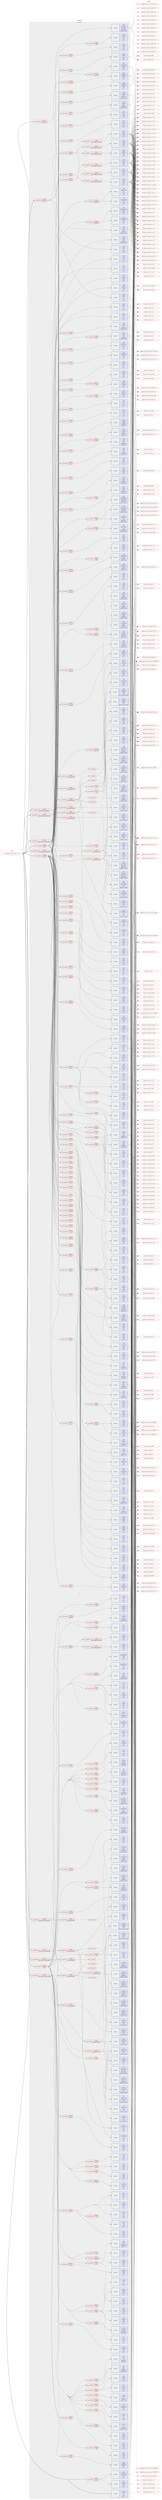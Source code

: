 digraph prolog {

# *************
# Graph options
# *************

newrank=true;
concentrate=true;
compound=true;
graph [rankdir=LR,fontname=Helvetica,fontsize=10,ranksep=1.5];#, ranksep=2.5, nodesep=0.2];
edge  [arrowhead=vee];
node  [fontname=Helvetica,fontsize=10];

# **********
# The ebuild
# **********

subgraph cluster_leftcol {
color=gray;
label=<<i>ebuild</i>>;
id [label="portage://app-emulation/qemu-7.2.12", color=red, width=4, href="../app-emulation/qemu-7.2.12.svg"];
}

# ****************
# The dependencies
# ****************

subgraph cluster_midcol {
color=gray;
label=<<i>dependencies</i>>;
subgraph cluster_compile {
fillcolor="#eeeeee";
style=filled;
label=<<i>compile</i>>;
subgraph cond8815 {
dependency30620 [label=<<TABLE BORDER="0" CELLBORDER="1" CELLSPACING="0" CELLPADDING="4"><TR><TD ROWSPAN="3" CELLPADDING="10">use_conditional</TD></TR><TR><TD>negative</TD></TR><TR><TD>static</TD></TR></TABLE>>, shape=none, color=red];
subgraph pack21494 {
dependency30621 [label=<<TABLE BORDER="0" CELLBORDER="1" CELLSPACING="0" CELLPADDING="4" WIDTH="220"><TR><TD ROWSPAN="6" CELLPADDING="30">pack_dep</TD></TR><TR><TD WIDTH="110">install</TD></TR><TR><TD>dev-libs</TD></TR><TR><TD>glib</TD></TR><TR><TD>none</TD></TR><TR><TD>[[],,,,]</TD></TR></TABLE>>, shape=none, color=blue];
}
dependency30620:e -> dependency30621:w [weight=20,style="dashed",arrowhead="vee"];
subgraph pack21495 {
dependency30622 [label=<<TABLE BORDER="0" CELLBORDER="1" CELLSPACING="0" CELLPADDING="4" WIDTH="220"><TR><TD ROWSPAN="6" CELLPADDING="30">pack_dep</TD></TR><TR><TD WIDTH="110">install</TD></TR><TR><TD>sys-libs</TD></TR><TR><TD>zlib</TD></TR><TR><TD>none</TD></TR><TR><TD>[[],,,,]</TD></TR></TABLE>>, shape=none, color=blue];
}
dependency30620:e -> dependency30622:w [weight=20,style="dashed",arrowhead="vee"];
subgraph cond8816 {
dependency30623 [label=<<TABLE BORDER="0" CELLBORDER="1" CELLSPACING="0" CELLPADDING="4"><TR><TD ROWSPAN="3" CELLPADDING="10">use_conditional</TD></TR><TR><TD>positive</TD></TR><TR><TD>python</TD></TR></TABLE>>, shape=none, color=red];
subgraph cond8817 {
dependency30624 [label=<<TABLE BORDER="0" CELLBORDER="1" CELLSPACING="0" CELLPADDING="4"><TR><TD ROWSPAN="3" CELLPADDING="10">use_conditional</TD></TR><TR><TD>positive</TD></TR><TR><TD>python_targets_python3_10</TD></TR></TABLE>>, shape=none, color=red];
subgraph pack21496 {
dependency30625 [label=<<TABLE BORDER="0" CELLBORDER="1" CELLSPACING="0" CELLPADDING="4" WIDTH="220"><TR><TD ROWSPAN="6" CELLPADDING="30">pack_dep</TD></TR><TR><TD WIDTH="110">install</TD></TR><TR><TD>dev-lang</TD></TR><TR><TD>python</TD></TR><TR><TD>none</TD></TR><TR><TD>[[],,,,]</TD></TR></TABLE>>, shape=none, color=blue];
}
dependency30624:e -> dependency30625:w [weight=20,style="dashed",arrowhead="vee"];
}
dependency30623:e -> dependency30624:w [weight=20,style="dashed",arrowhead="vee"];
subgraph cond8818 {
dependency30626 [label=<<TABLE BORDER="0" CELLBORDER="1" CELLSPACING="0" CELLPADDING="4"><TR><TD ROWSPAN="3" CELLPADDING="10">use_conditional</TD></TR><TR><TD>positive</TD></TR><TR><TD>python_targets_python3_11</TD></TR></TABLE>>, shape=none, color=red];
subgraph pack21497 {
dependency30627 [label=<<TABLE BORDER="0" CELLBORDER="1" CELLSPACING="0" CELLPADDING="4" WIDTH="220"><TR><TD ROWSPAN="6" CELLPADDING="30">pack_dep</TD></TR><TR><TD WIDTH="110">install</TD></TR><TR><TD>dev-lang</TD></TR><TR><TD>python</TD></TR><TR><TD>none</TD></TR><TR><TD>[[],,,,]</TD></TR></TABLE>>, shape=none, color=blue];
}
dependency30626:e -> dependency30627:w [weight=20,style="dashed",arrowhead="vee"];
}
dependency30623:e -> dependency30626:w [weight=20,style="dashed",arrowhead="vee"];
}
dependency30620:e -> dependency30623:w [weight=20,style="dashed",arrowhead="vee"];
subgraph cond8819 {
dependency30628 [label=<<TABLE BORDER="0" CELLBORDER="1" CELLSPACING="0" CELLPADDING="4"><TR><TD ROWSPAN="3" CELLPADDING="10">use_conditional</TD></TR><TR><TD>positive</TD></TR><TR><TD>systemtap</TD></TR></TABLE>>, shape=none, color=red];
subgraph pack21498 {
dependency30629 [label=<<TABLE BORDER="0" CELLBORDER="1" CELLSPACING="0" CELLPADDING="4" WIDTH="220"><TR><TD ROWSPAN="6" CELLPADDING="30">pack_dep</TD></TR><TR><TD WIDTH="110">install</TD></TR><TR><TD>dev-debug</TD></TR><TR><TD>systemtap</TD></TR><TR><TD>none</TD></TR><TR><TD>[[],,,,]</TD></TR></TABLE>>, shape=none, color=blue];
}
dependency30628:e -> dependency30629:w [weight=20,style="dashed",arrowhead="vee"];
}
dependency30620:e -> dependency30628:w [weight=20,style="dashed",arrowhead="vee"];
subgraph cond8820 {
dependency30630 [label=<<TABLE BORDER="0" CELLBORDER="1" CELLSPACING="0" CELLPADDING="4"><TR><TD ROWSPAN="3" CELLPADDING="10">use_conditional</TD></TR><TR><TD>positive</TD></TR><TR><TD>xattr</TD></TR></TABLE>>, shape=none, color=red];
subgraph pack21499 {
dependency30631 [label=<<TABLE BORDER="0" CELLBORDER="1" CELLSPACING="0" CELLPADDING="4" WIDTH="220"><TR><TD ROWSPAN="6" CELLPADDING="30">pack_dep</TD></TR><TR><TD WIDTH="110">install</TD></TR><TR><TD>sys-apps</TD></TR><TR><TD>attr</TD></TR><TR><TD>none</TD></TR><TR><TD>[[],,,,]</TD></TR></TABLE>>, shape=none, color=blue];
}
dependency30630:e -> dependency30631:w [weight=20,style="dashed",arrowhead="vee"];
}
dependency30620:e -> dependency30630:w [weight=20,style="dashed",arrowhead="vee"];
subgraph pack21500 {
dependency30632 [label=<<TABLE BORDER="0" CELLBORDER="1" CELLSPACING="0" CELLPADDING="4" WIDTH="220"><TR><TD ROWSPAN="6" CELLPADDING="30">pack_dep</TD></TR><TR><TD WIDTH="110">install</TD></TR><TR><TD>sys-libs</TD></TR><TR><TD>libcap-ng</TD></TR><TR><TD>none</TD></TR><TR><TD>[[],,,,]</TD></TR></TABLE>>, shape=none, color=blue];
}
dependency30620:e -> dependency30632:w [weight=20,style="dashed",arrowhead="vee"];
subgraph pack21501 {
dependency30633 [label=<<TABLE BORDER="0" CELLBORDER="1" CELLSPACING="0" CELLPADDING="4" WIDTH="220"><TR><TD ROWSPAN="6" CELLPADDING="30">pack_dep</TD></TR><TR><TD WIDTH="110">install</TD></TR><TR><TD>x11-libs</TD></TR><TR><TD>pixman</TD></TR><TR><TD>greaterequal</TD></TR><TR><TD>[[0,28,0],,,0.28.0]</TD></TR></TABLE>>, shape=none, color=blue];
}
dependency30620:e -> dependency30633:w [weight=20,style="dashed",arrowhead="vee"];
subgraph cond8821 {
dependency30634 [label=<<TABLE BORDER="0" CELLBORDER="1" CELLSPACING="0" CELLPADDING="4"><TR><TD ROWSPAN="3" CELLPADDING="10">use_conditional</TD></TR><TR><TD>positive</TD></TR><TR><TD>accessibility</TD></TR></TABLE>>, shape=none, color=red];
subgraph pack21502 {
dependency30635 [label=<<TABLE BORDER="0" CELLBORDER="1" CELLSPACING="0" CELLPADDING="4" WIDTH="220"><TR><TD ROWSPAN="6" CELLPADDING="30">pack_dep</TD></TR><TR><TD WIDTH="110">install</TD></TR><TR><TD>app-accessibility</TD></TR><TR><TD>brltty</TD></TR><TR><TD>none</TD></TR><TR><TD>[[],,,,]</TD></TR></TABLE>>, shape=none, color=blue];
}
dependency30634:e -> dependency30635:w [weight=20,style="dashed",arrowhead="vee"];
subgraph pack21503 {
dependency30636 [label=<<TABLE BORDER="0" CELLBORDER="1" CELLSPACING="0" CELLPADDING="4" WIDTH="220"><TR><TD ROWSPAN="6" CELLPADDING="30">pack_dep</TD></TR><TR><TD WIDTH="110">install</TD></TR><TR><TD>app-accessibility</TD></TR><TR><TD>brltty</TD></TR><TR><TD>none</TD></TR><TR><TD>[[],,,,]</TD></TR></TABLE>>, shape=none, color=blue];
}
dependency30634:e -> dependency30636:w [weight=20,style="dashed",arrowhead="vee"];
}
dependency30620:e -> dependency30634:w [weight=20,style="dashed",arrowhead="vee"];
subgraph cond8822 {
dependency30637 [label=<<TABLE BORDER="0" CELLBORDER="1" CELLSPACING="0" CELLPADDING="4"><TR><TD ROWSPAN="3" CELLPADDING="10">use_conditional</TD></TR><TR><TD>positive</TD></TR><TR><TD>aio</TD></TR></TABLE>>, shape=none, color=red];
subgraph pack21504 {
dependency30638 [label=<<TABLE BORDER="0" CELLBORDER="1" CELLSPACING="0" CELLPADDING="4" WIDTH="220"><TR><TD ROWSPAN="6" CELLPADDING="30">pack_dep</TD></TR><TR><TD WIDTH="110">install</TD></TR><TR><TD>dev-libs</TD></TR><TR><TD>libaio</TD></TR><TR><TD>none</TD></TR><TR><TD>[[],,,,]</TD></TR></TABLE>>, shape=none, color=blue];
}
dependency30637:e -> dependency30638:w [weight=20,style="dashed",arrowhead="vee"];
}
dependency30620:e -> dependency30637:w [weight=20,style="dashed",arrowhead="vee"];
subgraph cond8823 {
dependency30639 [label=<<TABLE BORDER="0" CELLBORDER="1" CELLSPACING="0" CELLPADDING="4"><TR><TD ROWSPAN="3" CELLPADDING="10">use_conditional</TD></TR><TR><TD>positive</TD></TR><TR><TD>alsa</TD></TR></TABLE>>, shape=none, color=red];
subgraph pack21505 {
dependency30640 [label=<<TABLE BORDER="0" CELLBORDER="1" CELLSPACING="0" CELLPADDING="4" WIDTH="220"><TR><TD ROWSPAN="6" CELLPADDING="30">pack_dep</TD></TR><TR><TD WIDTH="110">install</TD></TR><TR><TD>media-libs</TD></TR><TR><TD>alsa-lib</TD></TR><TR><TD>greaterequal</TD></TR><TR><TD>[[1,0,13],,,1.0.13]</TD></TR></TABLE>>, shape=none, color=blue];
}
dependency30639:e -> dependency30640:w [weight=20,style="dashed",arrowhead="vee"];
}
dependency30620:e -> dependency30639:w [weight=20,style="dashed",arrowhead="vee"];
subgraph cond8824 {
dependency30641 [label=<<TABLE BORDER="0" CELLBORDER="1" CELLSPACING="0" CELLPADDING="4"><TR><TD ROWSPAN="3" CELLPADDING="10">use_conditional</TD></TR><TR><TD>positive</TD></TR><TR><TD>bpf</TD></TR></TABLE>>, shape=none, color=red];
subgraph pack21506 {
dependency30642 [label=<<TABLE BORDER="0" CELLBORDER="1" CELLSPACING="0" CELLPADDING="4" WIDTH="220"><TR><TD ROWSPAN="6" CELLPADDING="30">pack_dep</TD></TR><TR><TD WIDTH="110">install</TD></TR><TR><TD>dev-libs</TD></TR><TR><TD>libbpf</TD></TR><TR><TD>none</TD></TR><TR><TD>[[],,,,]</TD></TR></TABLE>>, shape=none, color=blue];
}
dependency30641:e -> dependency30642:w [weight=20,style="dashed",arrowhead="vee"];
}
dependency30620:e -> dependency30641:w [weight=20,style="dashed",arrowhead="vee"];
subgraph cond8825 {
dependency30643 [label=<<TABLE BORDER="0" CELLBORDER="1" CELLSPACING="0" CELLPADDING="4"><TR><TD ROWSPAN="3" CELLPADDING="10">use_conditional</TD></TR><TR><TD>positive</TD></TR><TR><TD>bzip2</TD></TR></TABLE>>, shape=none, color=red];
subgraph pack21507 {
dependency30644 [label=<<TABLE BORDER="0" CELLBORDER="1" CELLSPACING="0" CELLPADDING="4" WIDTH="220"><TR><TD ROWSPAN="6" CELLPADDING="30">pack_dep</TD></TR><TR><TD WIDTH="110">install</TD></TR><TR><TD>app-arch</TD></TR><TR><TD>bzip2</TD></TR><TR><TD>none</TD></TR><TR><TD>[[],,,,]</TD></TR></TABLE>>, shape=none, color=blue];
}
dependency30643:e -> dependency30644:w [weight=20,style="dashed",arrowhead="vee"];
}
dependency30620:e -> dependency30643:w [weight=20,style="dashed",arrowhead="vee"];
subgraph cond8826 {
dependency30645 [label=<<TABLE BORDER="0" CELLBORDER="1" CELLSPACING="0" CELLPADDING="4"><TR><TD ROWSPAN="3" CELLPADDING="10">use_conditional</TD></TR><TR><TD>positive</TD></TR><TR><TD>capstone</TD></TR></TABLE>>, shape=none, color=red];
subgraph pack21508 {
dependency30646 [label=<<TABLE BORDER="0" CELLBORDER="1" CELLSPACING="0" CELLPADDING="4" WIDTH="220"><TR><TD ROWSPAN="6" CELLPADDING="30">pack_dep</TD></TR><TR><TD WIDTH="110">install</TD></TR><TR><TD>dev-libs</TD></TR><TR><TD>capstone</TD></TR><TR><TD>none</TD></TR><TR><TD>[[],,,,]</TD></TR></TABLE>>, shape=none, color=blue];
}
dependency30645:e -> dependency30646:w [weight=20,style="dashed",arrowhead="vee"];
}
dependency30620:e -> dependency30645:w [weight=20,style="dashed",arrowhead="vee"];
subgraph cond8827 {
dependency30647 [label=<<TABLE BORDER="0" CELLBORDER="1" CELLSPACING="0" CELLPADDING="4"><TR><TD ROWSPAN="3" CELLPADDING="10">use_conditional</TD></TR><TR><TD>positive</TD></TR><TR><TD>curl</TD></TR></TABLE>>, shape=none, color=red];
subgraph pack21509 {
dependency30648 [label=<<TABLE BORDER="0" CELLBORDER="1" CELLSPACING="0" CELLPADDING="4" WIDTH="220"><TR><TD ROWSPAN="6" CELLPADDING="30">pack_dep</TD></TR><TR><TD WIDTH="110">install</TD></TR><TR><TD>net-misc</TD></TR><TR><TD>curl</TD></TR><TR><TD>greaterequal</TD></TR><TR><TD>[[7,15,4],,,7.15.4]</TD></TR></TABLE>>, shape=none, color=blue];
}
dependency30647:e -> dependency30648:w [weight=20,style="dashed",arrowhead="vee"];
}
dependency30620:e -> dependency30647:w [weight=20,style="dashed",arrowhead="vee"];
subgraph cond8828 {
dependency30649 [label=<<TABLE BORDER="0" CELLBORDER="1" CELLSPACING="0" CELLPADDING="4"><TR><TD ROWSPAN="3" CELLPADDING="10">use_conditional</TD></TR><TR><TD>positive</TD></TR><TR><TD>fdt</TD></TR></TABLE>>, shape=none, color=red];
subgraph pack21510 {
dependency30650 [label=<<TABLE BORDER="0" CELLBORDER="1" CELLSPACING="0" CELLPADDING="4" WIDTH="220"><TR><TD ROWSPAN="6" CELLPADDING="30">pack_dep</TD></TR><TR><TD WIDTH="110">install</TD></TR><TR><TD>sys-apps</TD></TR><TR><TD>dtc</TD></TR><TR><TD>greaterequal</TD></TR><TR><TD>[[1,5,1],,,1.5.1]</TD></TR></TABLE>>, shape=none, color=blue];
}
dependency30649:e -> dependency30650:w [weight=20,style="dashed",arrowhead="vee"];
}
dependency30620:e -> dependency30649:w [weight=20,style="dashed",arrowhead="vee"];
subgraph cond8829 {
dependency30651 [label=<<TABLE BORDER="0" CELLBORDER="1" CELLSPACING="0" CELLPADDING="4"><TR><TD ROWSPAN="3" CELLPADDING="10">use_conditional</TD></TR><TR><TD>positive</TD></TR><TR><TD>fuse</TD></TR></TABLE>>, shape=none, color=red];
subgraph pack21511 {
dependency30652 [label=<<TABLE BORDER="0" CELLBORDER="1" CELLSPACING="0" CELLPADDING="4" WIDTH="220"><TR><TD ROWSPAN="6" CELLPADDING="30">pack_dep</TD></TR><TR><TD WIDTH="110">install</TD></TR><TR><TD>sys-fs</TD></TR><TR><TD>fuse</TD></TR><TR><TD>greaterequal</TD></TR><TR><TD>[[3,1],,,3.1]</TD></TR></TABLE>>, shape=none, color=blue];
}
dependency30651:e -> dependency30652:w [weight=20,style="dashed",arrowhead="vee"];
}
dependency30620:e -> dependency30651:w [weight=20,style="dashed",arrowhead="vee"];
subgraph cond8830 {
dependency30653 [label=<<TABLE BORDER="0" CELLBORDER="1" CELLSPACING="0" CELLPADDING="4"><TR><TD ROWSPAN="3" CELLPADDING="10">use_conditional</TD></TR><TR><TD>positive</TD></TR><TR><TD>glusterfs</TD></TR></TABLE>>, shape=none, color=red];
subgraph pack21512 {
dependency30654 [label=<<TABLE BORDER="0" CELLBORDER="1" CELLSPACING="0" CELLPADDING="4" WIDTH="220"><TR><TD ROWSPAN="6" CELLPADDING="30">pack_dep</TD></TR><TR><TD WIDTH="110">install</TD></TR><TR><TD>sys-cluster</TD></TR><TR><TD>glusterfs</TD></TR><TR><TD>greaterequal</TD></TR><TR><TD>[[3,4,0],,,3.4.0]</TD></TR></TABLE>>, shape=none, color=blue];
}
dependency30653:e -> dependency30654:w [weight=20,style="dashed",arrowhead="vee"];
}
dependency30620:e -> dependency30653:w [weight=20,style="dashed",arrowhead="vee"];
subgraph cond8831 {
dependency30655 [label=<<TABLE BORDER="0" CELLBORDER="1" CELLSPACING="0" CELLPADDING="4"><TR><TD ROWSPAN="3" CELLPADDING="10">use_conditional</TD></TR><TR><TD>positive</TD></TR><TR><TD>gnutls</TD></TR></TABLE>>, shape=none, color=red];
subgraph pack21513 {
dependency30656 [label=<<TABLE BORDER="0" CELLBORDER="1" CELLSPACING="0" CELLPADDING="4" WIDTH="220"><TR><TD ROWSPAN="6" CELLPADDING="30">pack_dep</TD></TR><TR><TD WIDTH="110">install</TD></TR><TR><TD>net-libs</TD></TR><TR><TD>gnutls</TD></TR><TR><TD>greaterequal</TD></TR><TR><TD>[[3,0],,,3.0]</TD></TR></TABLE>>, shape=none, color=blue];
}
dependency30655:e -> dependency30656:w [weight=20,style="dashed",arrowhead="vee"];
subgraph pack21514 {
dependency30657 [label=<<TABLE BORDER="0" CELLBORDER="1" CELLSPACING="0" CELLPADDING="4" WIDTH="220"><TR><TD ROWSPAN="6" CELLPADDING="30">pack_dep</TD></TR><TR><TD WIDTH="110">install</TD></TR><TR><TD>dev-libs</TD></TR><TR><TD>nettle</TD></TR><TR><TD>none</TD></TR><TR><TD>[[],,,,]</TD></TR></TABLE>>, shape=none, color=blue];
}
dependency30655:e -> dependency30657:w [weight=20,style="dashed",arrowhead="vee"];
}
dependency30620:e -> dependency30655:w [weight=20,style="dashed",arrowhead="vee"];
subgraph cond8832 {
dependency30658 [label=<<TABLE BORDER="0" CELLBORDER="1" CELLSPACING="0" CELLPADDING="4"><TR><TD ROWSPAN="3" CELLPADDING="10">use_conditional</TD></TR><TR><TD>positive</TD></TR><TR><TD>gtk</TD></TR></TABLE>>, shape=none, color=red];
subgraph pack21515 {
dependency30659 [label=<<TABLE BORDER="0" CELLBORDER="1" CELLSPACING="0" CELLPADDING="4" WIDTH="220"><TR><TD ROWSPAN="6" CELLPADDING="30">pack_dep</TD></TR><TR><TD WIDTH="110">install</TD></TR><TR><TD>x11-libs</TD></TR><TR><TD>cairo</TD></TR><TR><TD>none</TD></TR><TR><TD>[[],,,,]</TD></TR></TABLE>>, shape=none, color=blue];
}
dependency30658:e -> dependency30659:w [weight=20,style="dashed",arrowhead="vee"];
subgraph pack21516 {
dependency30660 [label=<<TABLE BORDER="0" CELLBORDER="1" CELLSPACING="0" CELLPADDING="4" WIDTH="220"><TR><TD ROWSPAN="6" CELLPADDING="30">pack_dep</TD></TR><TR><TD WIDTH="110">install</TD></TR><TR><TD>x11-libs</TD></TR><TR><TD>gdk-pixbuf</TD></TR><TR><TD>none</TD></TR><TR><TD>[[],,,,]</TD></TR></TABLE>>, shape=none, color=blue];
}
dependency30658:e -> dependency30660:w [weight=20,style="dashed",arrowhead="vee"];
subgraph pack21517 {
dependency30661 [label=<<TABLE BORDER="0" CELLBORDER="1" CELLSPACING="0" CELLPADDING="4" WIDTH="220"><TR><TD ROWSPAN="6" CELLPADDING="30">pack_dep</TD></TR><TR><TD WIDTH="110">install</TD></TR><TR><TD>x11-libs</TD></TR><TR><TD>gtk+</TD></TR><TR><TD>none</TD></TR><TR><TD>[[],,,,]</TD></TR></TABLE>>, shape=none, color=blue];
}
dependency30658:e -> dependency30661:w [weight=20,style="dashed",arrowhead="vee"];
subgraph pack21518 {
dependency30662 [label=<<TABLE BORDER="0" CELLBORDER="1" CELLSPACING="0" CELLPADDING="4" WIDTH="220"><TR><TD ROWSPAN="6" CELLPADDING="30">pack_dep</TD></TR><TR><TD WIDTH="110">install</TD></TR><TR><TD>x11-libs</TD></TR><TR><TD>libX11</TD></TR><TR><TD>none</TD></TR><TR><TD>[[],,,,]</TD></TR></TABLE>>, shape=none, color=blue];
}
dependency30658:e -> dependency30662:w [weight=20,style="dashed",arrowhead="vee"];
subgraph cond8833 {
dependency30663 [label=<<TABLE BORDER="0" CELLBORDER="1" CELLSPACING="0" CELLPADDING="4"><TR><TD ROWSPAN="3" CELLPADDING="10">use_conditional</TD></TR><TR><TD>positive</TD></TR><TR><TD>vte</TD></TR></TABLE>>, shape=none, color=red];
subgraph pack21519 {
dependency30664 [label=<<TABLE BORDER="0" CELLBORDER="1" CELLSPACING="0" CELLPADDING="4" WIDTH="220"><TR><TD ROWSPAN="6" CELLPADDING="30">pack_dep</TD></TR><TR><TD WIDTH="110">install</TD></TR><TR><TD>x11-libs</TD></TR><TR><TD>vte</TD></TR><TR><TD>none</TD></TR><TR><TD>[[],,,,]</TD></TR></TABLE>>, shape=none, color=blue];
}
dependency30663:e -> dependency30664:w [weight=20,style="dashed",arrowhead="vee"];
}
dependency30658:e -> dependency30663:w [weight=20,style="dashed",arrowhead="vee"];
}
dependency30620:e -> dependency30658:w [weight=20,style="dashed",arrowhead="vee"];
subgraph cond8834 {
dependency30665 [label=<<TABLE BORDER="0" CELLBORDER="1" CELLSPACING="0" CELLPADDING="4"><TR><TD ROWSPAN="3" CELLPADDING="10">use_conditional</TD></TR><TR><TD>positive</TD></TR><TR><TD>infiniband</TD></TR></TABLE>>, shape=none, color=red];
subgraph pack21520 {
dependency30666 [label=<<TABLE BORDER="0" CELLBORDER="1" CELLSPACING="0" CELLPADDING="4" WIDTH="220"><TR><TD ROWSPAN="6" CELLPADDING="30">pack_dep</TD></TR><TR><TD WIDTH="110">install</TD></TR><TR><TD>sys-cluster</TD></TR><TR><TD>rdma-core</TD></TR><TR><TD>none</TD></TR><TR><TD>[[],,,,]</TD></TR></TABLE>>, shape=none, color=blue];
}
dependency30665:e -> dependency30666:w [weight=20,style="dashed",arrowhead="vee"];
}
dependency30620:e -> dependency30665:w [weight=20,style="dashed",arrowhead="vee"];
subgraph cond8835 {
dependency30667 [label=<<TABLE BORDER="0" CELLBORDER="1" CELLSPACING="0" CELLPADDING="4"><TR><TD ROWSPAN="3" CELLPADDING="10">use_conditional</TD></TR><TR><TD>positive</TD></TR><TR><TD>iscsi</TD></TR></TABLE>>, shape=none, color=red];
subgraph pack21521 {
dependency30668 [label=<<TABLE BORDER="0" CELLBORDER="1" CELLSPACING="0" CELLPADDING="4" WIDTH="220"><TR><TD ROWSPAN="6" CELLPADDING="30">pack_dep</TD></TR><TR><TD WIDTH="110">install</TD></TR><TR><TD>net-libs</TD></TR><TR><TD>libiscsi</TD></TR><TR><TD>none</TD></TR><TR><TD>[[],,,,]</TD></TR></TABLE>>, shape=none, color=blue];
}
dependency30667:e -> dependency30668:w [weight=20,style="dashed",arrowhead="vee"];
}
dependency30620:e -> dependency30667:w [weight=20,style="dashed",arrowhead="vee"];
subgraph cond8836 {
dependency30669 [label=<<TABLE BORDER="0" CELLBORDER="1" CELLSPACING="0" CELLPADDING="4"><TR><TD ROWSPAN="3" CELLPADDING="10">use_conditional</TD></TR><TR><TD>positive</TD></TR><TR><TD>io-uring</TD></TR></TABLE>>, shape=none, color=red];
subgraph pack21522 {
dependency30670 [label=<<TABLE BORDER="0" CELLBORDER="1" CELLSPACING="0" CELLPADDING="4" WIDTH="220"><TR><TD ROWSPAN="6" CELLPADDING="30">pack_dep</TD></TR><TR><TD WIDTH="110">install</TD></TR><TR><TD>sys-libs</TD></TR><TR><TD>liburing</TD></TR><TR><TD>none</TD></TR><TR><TD>[[],,,,]</TD></TR></TABLE>>, shape=none, color=blue];
}
dependency30669:e -> dependency30670:w [weight=20,style="dashed",arrowhead="vee"];
}
dependency30620:e -> dependency30669:w [weight=20,style="dashed",arrowhead="vee"];
subgraph cond8837 {
dependency30671 [label=<<TABLE BORDER="0" CELLBORDER="1" CELLSPACING="0" CELLPADDING="4"><TR><TD ROWSPAN="3" CELLPADDING="10">use_conditional</TD></TR><TR><TD>positive</TD></TR><TR><TD>jack</TD></TR></TABLE>>, shape=none, color=red];
subgraph pack21523 {
dependency30672 [label=<<TABLE BORDER="0" CELLBORDER="1" CELLSPACING="0" CELLPADDING="4" WIDTH="220"><TR><TD ROWSPAN="6" CELLPADDING="30">pack_dep</TD></TR><TR><TD WIDTH="110">install</TD></TR><TR><TD>virtual</TD></TR><TR><TD>jack</TD></TR><TR><TD>none</TD></TR><TR><TD>[[],,,,]</TD></TR></TABLE>>, shape=none, color=blue];
}
dependency30671:e -> dependency30672:w [weight=20,style="dashed",arrowhead="vee"];
}
dependency30620:e -> dependency30671:w [weight=20,style="dashed",arrowhead="vee"];
subgraph cond8838 {
dependency30673 [label=<<TABLE BORDER="0" CELLBORDER="1" CELLSPACING="0" CELLPADDING="4"><TR><TD ROWSPAN="3" CELLPADDING="10">use_conditional</TD></TR><TR><TD>positive</TD></TR><TR><TD>jemalloc</TD></TR></TABLE>>, shape=none, color=red];
subgraph pack21524 {
dependency30674 [label=<<TABLE BORDER="0" CELLBORDER="1" CELLSPACING="0" CELLPADDING="4" WIDTH="220"><TR><TD ROWSPAN="6" CELLPADDING="30">pack_dep</TD></TR><TR><TD WIDTH="110">install</TD></TR><TR><TD>dev-libs</TD></TR><TR><TD>jemalloc</TD></TR><TR><TD>none</TD></TR><TR><TD>[[],,,,]</TD></TR></TABLE>>, shape=none, color=blue];
}
dependency30673:e -> dependency30674:w [weight=20,style="dashed",arrowhead="vee"];
}
dependency30620:e -> dependency30673:w [weight=20,style="dashed",arrowhead="vee"];
subgraph cond8839 {
dependency30675 [label=<<TABLE BORDER="0" CELLBORDER="1" CELLSPACING="0" CELLPADDING="4"><TR><TD ROWSPAN="3" CELLPADDING="10">use_conditional</TD></TR><TR><TD>positive</TD></TR><TR><TD>jpeg</TD></TR></TABLE>>, shape=none, color=red];
subgraph pack21525 {
dependency30676 [label=<<TABLE BORDER="0" CELLBORDER="1" CELLSPACING="0" CELLPADDING="4" WIDTH="220"><TR><TD ROWSPAN="6" CELLPADDING="30">pack_dep</TD></TR><TR><TD WIDTH="110">install</TD></TR><TR><TD>media-libs</TD></TR><TR><TD>libjpeg-turbo</TD></TR><TR><TD>none</TD></TR><TR><TD>[[],,,,]</TD></TR></TABLE>>, shape=none, color=blue];
}
dependency30675:e -> dependency30676:w [weight=20,style="dashed",arrowhead="vee"];
}
dependency30620:e -> dependency30675:w [weight=20,style="dashed",arrowhead="vee"];
subgraph cond8840 {
dependency30677 [label=<<TABLE BORDER="0" CELLBORDER="1" CELLSPACING="0" CELLPADDING="4"><TR><TD ROWSPAN="3" CELLPADDING="10">use_conditional</TD></TR><TR><TD>positive</TD></TR><TR><TD>lzo</TD></TR></TABLE>>, shape=none, color=red];
subgraph pack21526 {
dependency30678 [label=<<TABLE BORDER="0" CELLBORDER="1" CELLSPACING="0" CELLPADDING="4" WIDTH="220"><TR><TD ROWSPAN="6" CELLPADDING="30">pack_dep</TD></TR><TR><TD WIDTH="110">install</TD></TR><TR><TD>dev-libs</TD></TR><TR><TD>lzo</TD></TR><TR><TD>none</TD></TR><TR><TD>[[],,,,]</TD></TR></TABLE>>, shape=none, color=blue];
}
dependency30677:e -> dependency30678:w [weight=20,style="dashed",arrowhead="vee"];
}
dependency30620:e -> dependency30677:w [weight=20,style="dashed",arrowhead="vee"];
subgraph cond8841 {
dependency30679 [label=<<TABLE BORDER="0" CELLBORDER="1" CELLSPACING="0" CELLPADDING="4"><TR><TD ROWSPAN="3" CELLPADDING="10">use_conditional</TD></TR><TR><TD>positive</TD></TR><TR><TD>multipath</TD></TR></TABLE>>, shape=none, color=red];
subgraph pack21527 {
dependency30680 [label=<<TABLE BORDER="0" CELLBORDER="1" CELLSPACING="0" CELLPADDING="4" WIDTH="220"><TR><TD ROWSPAN="6" CELLPADDING="30">pack_dep</TD></TR><TR><TD WIDTH="110">install</TD></TR><TR><TD>sys-fs</TD></TR><TR><TD>multipath-tools</TD></TR><TR><TD>none</TD></TR><TR><TD>[[],,,,]</TD></TR></TABLE>>, shape=none, color=blue];
}
dependency30679:e -> dependency30680:w [weight=20,style="dashed",arrowhead="vee"];
}
dependency30620:e -> dependency30679:w [weight=20,style="dashed",arrowhead="vee"];
subgraph cond8842 {
dependency30681 [label=<<TABLE BORDER="0" CELLBORDER="1" CELLSPACING="0" CELLPADDING="4"><TR><TD ROWSPAN="3" CELLPADDING="10">use_conditional</TD></TR><TR><TD>positive</TD></TR><TR><TD>ncurses</TD></TR></TABLE>>, shape=none, color=red];
subgraph pack21528 {
dependency30682 [label=<<TABLE BORDER="0" CELLBORDER="1" CELLSPACING="0" CELLPADDING="4" WIDTH="220"><TR><TD ROWSPAN="6" CELLPADDING="30">pack_dep</TD></TR><TR><TD WIDTH="110">install</TD></TR><TR><TD>sys-libs</TD></TR><TR><TD>ncurses</TD></TR><TR><TD>none</TD></TR><TR><TD>[[],,,,]</TD></TR></TABLE>>, shape=none, color=blue];
}
dependency30681:e -> dependency30682:w [weight=20,style="dashed",arrowhead="vee"];
subgraph pack21529 {
dependency30683 [label=<<TABLE BORDER="0" CELLBORDER="1" CELLSPACING="0" CELLPADDING="4" WIDTH="220"><TR><TD ROWSPAN="6" CELLPADDING="30">pack_dep</TD></TR><TR><TD WIDTH="110">install</TD></TR><TR><TD>sys-libs</TD></TR><TR><TD>ncurses</TD></TR><TR><TD>none</TD></TR><TR><TD>[[],,,,]</TD></TR></TABLE>>, shape=none, color=blue];
}
dependency30681:e -> dependency30683:w [weight=20,style="dashed",arrowhead="vee"];
}
dependency30620:e -> dependency30681:w [weight=20,style="dashed",arrowhead="vee"];
subgraph cond8843 {
dependency30684 [label=<<TABLE BORDER="0" CELLBORDER="1" CELLSPACING="0" CELLPADDING="4"><TR><TD ROWSPAN="3" CELLPADDING="10">use_conditional</TD></TR><TR><TD>positive</TD></TR><TR><TD>nfs</TD></TR></TABLE>>, shape=none, color=red];
subgraph pack21530 {
dependency30685 [label=<<TABLE BORDER="0" CELLBORDER="1" CELLSPACING="0" CELLPADDING="4" WIDTH="220"><TR><TD ROWSPAN="6" CELLPADDING="30">pack_dep</TD></TR><TR><TD WIDTH="110">install</TD></TR><TR><TD>net-fs</TD></TR><TR><TD>libnfs</TD></TR><TR><TD>greaterequal</TD></TR><TR><TD>[[1,9,3],,,1.9.3]</TD></TR></TABLE>>, shape=none, color=blue];
}
dependency30684:e -> dependency30685:w [weight=20,style="dashed",arrowhead="vee"];
}
dependency30620:e -> dependency30684:w [weight=20,style="dashed",arrowhead="vee"];
subgraph cond8844 {
dependency30686 [label=<<TABLE BORDER="0" CELLBORDER="1" CELLSPACING="0" CELLPADDING="4"><TR><TD ROWSPAN="3" CELLPADDING="10">use_conditional</TD></TR><TR><TD>positive</TD></TR><TR><TD>numa</TD></TR></TABLE>>, shape=none, color=red];
subgraph pack21531 {
dependency30687 [label=<<TABLE BORDER="0" CELLBORDER="1" CELLSPACING="0" CELLPADDING="4" WIDTH="220"><TR><TD ROWSPAN="6" CELLPADDING="30">pack_dep</TD></TR><TR><TD WIDTH="110">install</TD></TR><TR><TD>sys-process</TD></TR><TR><TD>numactl</TD></TR><TR><TD>none</TD></TR><TR><TD>[[],,,,]</TD></TR></TABLE>>, shape=none, color=blue];
}
dependency30686:e -> dependency30687:w [weight=20,style="dashed",arrowhead="vee"];
}
dependency30620:e -> dependency30686:w [weight=20,style="dashed",arrowhead="vee"];
subgraph cond8845 {
dependency30688 [label=<<TABLE BORDER="0" CELLBORDER="1" CELLSPACING="0" CELLPADDING="4"><TR><TD ROWSPAN="3" CELLPADDING="10">use_conditional</TD></TR><TR><TD>positive</TD></TR><TR><TD>opengl</TD></TR></TABLE>>, shape=none, color=red];
subgraph pack21532 {
dependency30689 [label=<<TABLE BORDER="0" CELLBORDER="1" CELLSPACING="0" CELLPADDING="4" WIDTH="220"><TR><TD ROWSPAN="6" CELLPADDING="30">pack_dep</TD></TR><TR><TD WIDTH="110">install</TD></TR><TR><TD>virtual</TD></TR><TR><TD>opengl</TD></TR><TR><TD>none</TD></TR><TR><TD>[[],,,,]</TD></TR></TABLE>>, shape=none, color=blue];
}
dependency30688:e -> dependency30689:w [weight=20,style="dashed",arrowhead="vee"];
subgraph pack21533 {
dependency30690 [label=<<TABLE BORDER="0" CELLBORDER="1" CELLSPACING="0" CELLPADDING="4" WIDTH="220"><TR><TD ROWSPAN="6" CELLPADDING="30">pack_dep</TD></TR><TR><TD WIDTH="110">install</TD></TR><TR><TD>media-libs</TD></TR><TR><TD>libepoxy</TD></TR><TR><TD>none</TD></TR><TR><TD>[[],,,,]</TD></TR></TABLE>>, shape=none, color=blue];
}
dependency30688:e -> dependency30690:w [weight=20,style="dashed",arrowhead="vee"];
subgraph pack21534 {
dependency30691 [label=<<TABLE BORDER="0" CELLBORDER="1" CELLSPACING="0" CELLPADDING="4" WIDTH="220"><TR><TD ROWSPAN="6" CELLPADDING="30">pack_dep</TD></TR><TR><TD WIDTH="110">install</TD></TR><TR><TD>media-libs</TD></TR><TR><TD>mesa</TD></TR><TR><TD>none</TD></TR><TR><TD>[[],,,,]</TD></TR></TABLE>>, shape=none, color=blue];
}
dependency30688:e -> dependency30691:w [weight=20,style="dashed",arrowhead="vee"];
subgraph pack21535 {
dependency30692 [label=<<TABLE BORDER="0" CELLBORDER="1" CELLSPACING="0" CELLPADDING="4" WIDTH="220"><TR><TD ROWSPAN="6" CELLPADDING="30">pack_dep</TD></TR><TR><TD WIDTH="110">install</TD></TR><TR><TD>media-libs</TD></TR><TR><TD>mesa</TD></TR><TR><TD>none</TD></TR><TR><TD>[[],,,,]</TD></TR></TABLE>>, shape=none, color=blue];
}
dependency30688:e -> dependency30692:w [weight=20,style="dashed",arrowhead="vee"];
}
dependency30620:e -> dependency30688:w [weight=20,style="dashed",arrowhead="vee"];
subgraph cond8846 {
dependency30693 [label=<<TABLE BORDER="0" CELLBORDER="1" CELLSPACING="0" CELLPADDING="4"><TR><TD ROWSPAN="3" CELLPADDING="10">use_conditional</TD></TR><TR><TD>positive</TD></TR><TR><TD>pam</TD></TR></TABLE>>, shape=none, color=red];
subgraph pack21536 {
dependency30694 [label=<<TABLE BORDER="0" CELLBORDER="1" CELLSPACING="0" CELLPADDING="4" WIDTH="220"><TR><TD ROWSPAN="6" CELLPADDING="30">pack_dep</TD></TR><TR><TD WIDTH="110">install</TD></TR><TR><TD>sys-libs</TD></TR><TR><TD>pam</TD></TR><TR><TD>none</TD></TR><TR><TD>[[],,,,]</TD></TR></TABLE>>, shape=none, color=blue];
}
dependency30693:e -> dependency30694:w [weight=20,style="dashed",arrowhead="vee"];
}
dependency30620:e -> dependency30693:w [weight=20,style="dashed",arrowhead="vee"];
subgraph cond8847 {
dependency30695 [label=<<TABLE BORDER="0" CELLBORDER="1" CELLSPACING="0" CELLPADDING="4"><TR><TD ROWSPAN="3" CELLPADDING="10">use_conditional</TD></TR><TR><TD>positive</TD></TR><TR><TD>png</TD></TR></TABLE>>, shape=none, color=red];
subgraph pack21537 {
dependency30696 [label=<<TABLE BORDER="0" CELLBORDER="1" CELLSPACING="0" CELLPADDING="4" WIDTH="220"><TR><TD ROWSPAN="6" CELLPADDING="30">pack_dep</TD></TR><TR><TD WIDTH="110">install</TD></TR><TR><TD>media-libs</TD></TR><TR><TD>libpng</TD></TR><TR><TD>none</TD></TR><TR><TD>[[],,,,]</TD></TR></TABLE>>, shape=none, color=blue];
}
dependency30695:e -> dependency30696:w [weight=20,style="dashed",arrowhead="vee"];
}
dependency30620:e -> dependency30695:w [weight=20,style="dashed",arrowhead="vee"];
subgraph cond8848 {
dependency30697 [label=<<TABLE BORDER="0" CELLBORDER="1" CELLSPACING="0" CELLPADDING="4"><TR><TD ROWSPAN="3" CELLPADDING="10">use_conditional</TD></TR><TR><TD>positive</TD></TR><TR><TD>pulseaudio</TD></TR></TABLE>>, shape=none, color=red];
subgraph pack21538 {
dependency30698 [label=<<TABLE BORDER="0" CELLBORDER="1" CELLSPACING="0" CELLPADDING="4" WIDTH="220"><TR><TD ROWSPAN="6" CELLPADDING="30">pack_dep</TD></TR><TR><TD WIDTH="110">install</TD></TR><TR><TD>media-libs</TD></TR><TR><TD>libpulse</TD></TR><TR><TD>none</TD></TR><TR><TD>[[],,,,]</TD></TR></TABLE>>, shape=none, color=blue];
}
dependency30697:e -> dependency30698:w [weight=20,style="dashed",arrowhead="vee"];
}
dependency30620:e -> dependency30697:w [weight=20,style="dashed",arrowhead="vee"];
subgraph cond8849 {
dependency30699 [label=<<TABLE BORDER="0" CELLBORDER="1" CELLSPACING="0" CELLPADDING="4"><TR><TD ROWSPAN="3" CELLPADDING="10">use_conditional</TD></TR><TR><TD>positive</TD></TR><TR><TD>rbd</TD></TR></TABLE>>, shape=none, color=red];
subgraph pack21539 {
dependency30700 [label=<<TABLE BORDER="0" CELLBORDER="1" CELLSPACING="0" CELLPADDING="4" WIDTH="220"><TR><TD ROWSPAN="6" CELLPADDING="30">pack_dep</TD></TR><TR><TD WIDTH="110">install</TD></TR><TR><TD>sys-cluster</TD></TR><TR><TD>ceph</TD></TR><TR><TD>none</TD></TR><TR><TD>[[],,,,]</TD></TR></TABLE>>, shape=none, color=blue];
}
dependency30699:e -> dependency30700:w [weight=20,style="dashed",arrowhead="vee"];
}
dependency30620:e -> dependency30699:w [weight=20,style="dashed",arrowhead="vee"];
subgraph cond8850 {
dependency30701 [label=<<TABLE BORDER="0" CELLBORDER="1" CELLSPACING="0" CELLPADDING="4"><TR><TD ROWSPAN="3" CELLPADDING="10">use_conditional</TD></TR><TR><TD>positive</TD></TR><TR><TD>sasl</TD></TR></TABLE>>, shape=none, color=red];
subgraph pack21540 {
dependency30702 [label=<<TABLE BORDER="0" CELLBORDER="1" CELLSPACING="0" CELLPADDING="4" WIDTH="220"><TR><TD ROWSPAN="6" CELLPADDING="30">pack_dep</TD></TR><TR><TD WIDTH="110">install</TD></TR><TR><TD>dev-libs</TD></TR><TR><TD>cyrus-sasl</TD></TR><TR><TD>none</TD></TR><TR><TD>[[],,,,]</TD></TR></TABLE>>, shape=none, color=blue];
}
dependency30701:e -> dependency30702:w [weight=20,style="dashed",arrowhead="vee"];
}
dependency30620:e -> dependency30701:w [weight=20,style="dashed",arrowhead="vee"];
subgraph cond8851 {
dependency30703 [label=<<TABLE BORDER="0" CELLBORDER="1" CELLSPACING="0" CELLPADDING="4"><TR><TD ROWSPAN="3" CELLPADDING="10">use_conditional</TD></TR><TR><TD>positive</TD></TR><TR><TD>sdl</TD></TR></TABLE>>, shape=none, color=red];
subgraph pack21541 {
dependency30704 [label=<<TABLE BORDER="0" CELLBORDER="1" CELLSPACING="0" CELLPADDING="4" WIDTH="220"><TR><TD ROWSPAN="6" CELLPADDING="30">pack_dep</TD></TR><TR><TD WIDTH="110">install</TD></TR><TR><TD>media-libs</TD></TR><TR><TD>libsdl2</TD></TR><TR><TD>none</TD></TR><TR><TD>[[],,,,]</TD></TR></TABLE>>, shape=none, color=blue];
}
dependency30703:e -> dependency30704:w [weight=20,style="dashed",arrowhead="vee"];
subgraph pack21542 {
dependency30705 [label=<<TABLE BORDER="0" CELLBORDER="1" CELLSPACING="0" CELLPADDING="4" WIDTH="220"><TR><TD ROWSPAN="6" CELLPADDING="30">pack_dep</TD></TR><TR><TD WIDTH="110">install</TD></TR><TR><TD>media-libs</TD></TR><TR><TD>libsdl2</TD></TR><TR><TD>none</TD></TR><TR><TD>[[],,,,]</TD></TR></TABLE>>, shape=none, color=blue];
}
dependency30703:e -> dependency30705:w [weight=20,style="dashed",arrowhead="vee"];
}
dependency30620:e -> dependency30703:w [weight=20,style="dashed",arrowhead="vee"];
subgraph cond8852 {
dependency30706 [label=<<TABLE BORDER="0" CELLBORDER="1" CELLSPACING="0" CELLPADDING="4"><TR><TD ROWSPAN="3" CELLPADDING="10">use_conditional</TD></TR><TR><TD>positive</TD></TR><TR><TD>sdl-image</TD></TR></TABLE>>, shape=none, color=red];
subgraph pack21543 {
dependency30707 [label=<<TABLE BORDER="0" CELLBORDER="1" CELLSPACING="0" CELLPADDING="4" WIDTH="220"><TR><TD ROWSPAN="6" CELLPADDING="30">pack_dep</TD></TR><TR><TD WIDTH="110">install</TD></TR><TR><TD>media-libs</TD></TR><TR><TD>sdl2-image</TD></TR><TR><TD>none</TD></TR><TR><TD>[[],,,,]</TD></TR></TABLE>>, shape=none, color=blue];
}
dependency30706:e -> dependency30707:w [weight=20,style="dashed",arrowhead="vee"];
}
dependency30620:e -> dependency30706:w [weight=20,style="dashed",arrowhead="vee"];
subgraph cond8853 {
dependency30708 [label=<<TABLE BORDER="0" CELLBORDER="1" CELLSPACING="0" CELLPADDING="4"><TR><TD ROWSPAN="3" CELLPADDING="10">use_conditional</TD></TR><TR><TD>positive</TD></TR><TR><TD>seccomp</TD></TR></TABLE>>, shape=none, color=red];
subgraph pack21544 {
dependency30709 [label=<<TABLE BORDER="0" CELLBORDER="1" CELLSPACING="0" CELLPADDING="4" WIDTH="220"><TR><TD ROWSPAN="6" CELLPADDING="30">pack_dep</TD></TR><TR><TD WIDTH="110">install</TD></TR><TR><TD>sys-libs</TD></TR><TR><TD>libseccomp</TD></TR><TR><TD>greaterequal</TD></TR><TR><TD>[[2,1,0],,,2.1.0]</TD></TR></TABLE>>, shape=none, color=blue];
}
dependency30708:e -> dependency30709:w [weight=20,style="dashed",arrowhead="vee"];
}
dependency30620:e -> dependency30708:w [weight=20,style="dashed",arrowhead="vee"];
subgraph cond8854 {
dependency30710 [label=<<TABLE BORDER="0" CELLBORDER="1" CELLSPACING="0" CELLPADDING="4"><TR><TD ROWSPAN="3" CELLPADDING="10">use_conditional</TD></TR><TR><TD>positive</TD></TR><TR><TD>slirp</TD></TR></TABLE>>, shape=none, color=red];
subgraph pack21545 {
dependency30711 [label=<<TABLE BORDER="0" CELLBORDER="1" CELLSPACING="0" CELLPADDING="4" WIDTH="220"><TR><TD ROWSPAN="6" CELLPADDING="30">pack_dep</TD></TR><TR><TD WIDTH="110">install</TD></TR><TR><TD>net-libs</TD></TR><TR><TD>libslirp</TD></TR><TR><TD>none</TD></TR><TR><TD>[[],,,,]</TD></TR></TABLE>>, shape=none, color=blue];
}
dependency30710:e -> dependency30711:w [weight=20,style="dashed",arrowhead="vee"];
}
dependency30620:e -> dependency30710:w [weight=20,style="dashed",arrowhead="vee"];
subgraph cond8855 {
dependency30712 [label=<<TABLE BORDER="0" CELLBORDER="1" CELLSPACING="0" CELLPADDING="4"><TR><TD ROWSPAN="3" CELLPADDING="10">use_conditional</TD></TR><TR><TD>positive</TD></TR><TR><TD>smartcard</TD></TR></TABLE>>, shape=none, color=red];
subgraph pack21546 {
dependency30713 [label=<<TABLE BORDER="0" CELLBORDER="1" CELLSPACING="0" CELLPADDING="4" WIDTH="220"><TR><TD ROWSPAN="6" CELLPADDING="30">pack_dep</TD></TR><TR><TD WIDTH="110">install</TD></TR><TR><TD>app-emulation</TD></TR><TR><TD>libcacard</TD></TR><TR><TD>greaterequal</TD></TR><TR><TD>[[2,5,0],,,2.5.0]</TD></TR></TABLE>>, shape=none, color=blue];
}
dependency30712:e -> dependency30713:w [weight=20,style="dashed",arrowhead="vee"];
}
dependency30620:e -> dependency30712:w [weight=20,style="dashed",arrowhead="vee"];
subgraph cond8856 {
dependency30714 [label=<<TABLE BORDER="0" CELLBORDER="1" CELLSPACING="0" CELLPADDING="4"><TR><TD ROWSPAN="3" CELLPADDING="10">use_conditional</TD></TR><TR><TD>positive</TD></TR><TR><TD>snappy</TD></TR></TABLE>>, shape=none, color=red];
subgraph pack21547 {
dependency30715 [label=<<TABLE BORDER="0" CELLBORDER="1" CELLSPACING="0" CELLPADDING="4" WIDTH="220"><TR><TD ROWSPAN="6" CELLPADDING="30">pack_dep</TD></TR><TR><TD WIDTH="110">install</TD></TR><TR><TD>app-arch</TD></TR><TR><TD>snappy</TD></TR><TR><TD>none</TD></TR><TR><TD>[[],,,,]</TD></TR></TABLE>>, shape=none, color=blue];
}
dependency30714:e -> dependency30715:w [weight=20,style="dashed",arrowhead="vee"];
}
dependency30620:e -> dependency30714:w [weight=20,style="dashed",arrowhead="vee"];
subgraph cond8857 {
dependency30716 [label=<<TABLE BORDER="0" CELLBORDER="1" CELLSPACING="0" CELLPADDING="4"><TR><TD ROWSPAN="3" CELLPADDING="10">use_conditional</TD></TR><TR><TD>positive</TD></TR><TR><TD>spice</TD></TR></TABLE>>, shape=none, color=red];
subgraph pack21548 {
dependency30717 [label=<<TABLE BORDER="0" CELLBORDER="1" CELLSPACING="0" CELLPADDING="4" WIDTH="220"><TR><TD ROWSPAN="6" CELLPADDING="30">pack_dep</TD></TR><TR><TD WIDTH="110">install</TD></TR><TR><TD>app-emulation</TD></TR><TR><TD>spice-protocol</TD></TR><TR><TD>greaterequal</TD></TR><TR><TD>[[0,12,3],,,0.12.3]</TD></TR></TABLE>>, shape=none, color=blue];
}
dependency30716:e -> dependency30717:w [weight=20,style="dashed",arrowhead="vee"];
subgraph pack21549 {
dependency30718 [label=<<TABLE BORDER="0" CELLBORDER="1" CELLSPACING="0" CELLPADDING="4" WIDTH="220"><TR><TD ROWSPAN="6" CELLPADDING="30">pack_dep</TD></TR><TR><TD WIDTH="110">install</TD></TR><TR><TD>app-emulation</TD></TR><TR><TD>spice</TD></TR><TR><TD>greaterequal</TD></TR><TR><TD>[[0,12,0],,,0.12.0]</TD></TR></TABLE>>, shape=none, color=blue];
}
dependency30716:e -> dependency30718:w [weight=20,style="dashed",arrowhead="vee"];
}
dependency30620:e -> dependency30716:w [weight=20,style="dashed",arrowhead="vee"];
subgraph cond8858 {
dependency30719 [label=<<TABLE BORDER="0" CELLBORDER="1" CELLSPACING="0" CELLPADDING="4"><TR><TD ROWSPAN="3" CELLPADDING="10">use_conditional</TD></TR><TR><TD>positive</TD></TR><TR><TD>ssh</TD></TR></TABLE>>, shape=none, color=red];
subgraph pack21550 {
dependency30720 [label=<<TABLE BORDER="0" CELLBORDER="1" CELLSPACING="0" CELLPADDING="4" WIDTH="220"><TR><TD ROWSPAN="6" CELLPADDING="30">pack_dep</TD></TR><TR><TD WIDTH="110">install</TD></TR><TR><TD>net-libs</TD></TR><TR><TD>libssh</TD></TR><TR><TD>greaterequal</TD></TR><TR><TD>[[0,8,6],,,0.8.6]</TD></TR></TABLE>>, shape=none, color=blue];
}
dependency30719:e -> dependency30720:w [weight=20,style="dashed",arrowhead="vee"];
}
dependency30620:e -> dependency30719:w [weight=20,style="dashed",arrowhead="vee"];
subgraph cond8859 {
dependency30721 [label=<<TABLE BORDER="0" CELLBORDER="1" CELLSPACING="0" CELLPADDING="4"><TR><TD ROWSPAN="3" CELLPADDING="10">use_conditional</TD></TR><TR><TD>positive</TD></TR><TR><TD>udev</TD></TR></TABLE>>, shape=none, color=red];
subgraph pack21551 {
dependency30722 [label=<<TABLE BORDER="0" CELLBORDER="1" CELLSPACING="0" CELLPADDING="4" WIDTH="220"><TR><TD ROWSPAN="6" CELLPADDING="30">pack_dep</TD></TR><TR><TD WIDTH="110">install</TD></TR><TR><TD>virtual</TD></TR><TR><TD>libudev</TD></TR><TR><TD>none</TD></TR><TR><TD>[[],,,,]</TD></TR></TABLE>>, shape=none, color=blue];
}
dependency30721:e -> dependency30722:w [weight=20,style="dashed",arrowhead="vee"];
}
dependency30620:e -> dependency30721:w [weight=20,style="dashed",arrowhead="vee"];
subgraph cond8860 {
dependency30723 [label=<<TABLE BORDER="0" CELLBORDER="1" CELLSPACING="0" CELLPADDING="4"><TR><TD ROWSPAN="3" CELLPADDING="10">use_conditional</TD></TR><TR><TD>positive</TD></TR><TR><TD>usb</TD></TR></TABLE>>, shape=none, color=red];
subgraph pack21552 {
dependency30724 [label=<<TABLE BORDER="0" CELLBORDER="1" CELLSPACING="0" CELLPADDING="4" WIDTH="220"><TR><TD ROWSPAN="6" CELLPADDING="30">pack_dep</TD></TR><TR><TD WIDTH="110">install</TD></TR><TR><TD>virtual</TD></TR><TR><TD>libusb</TD></TR><TR><TD>greaterequal</TD></TR><TR><TD>[[1],,-r2,1-r2]</TD></TR></TABLE>>, shape=none, color=blue];
}
dependency30723:e -> dependency30724:w [weight=20,style="dashed",arrowhead="vee"];
}
dependency30620:e -> dependency30723:w [weight=20,style="dashed",arrowhead="vee"];
subgraph cond8861 {
dependency30725 [label=<<TABLE BORDER="0" CELLBORDER="1" CELLSPACING="0" CELLPADDING="4"><TR><TD ROWSPAN="3" CELLPADDING="10">use_conditional</TD></TR><TR><TD>positive</TD></TR><TR><TD>usbredir</TD></TR></TABLE>>, shape=none, color=red];
subgraph pack21553 {
dependency30726 [label=<<TABLE BORDER="0" CELLBORDER="1" CELLSPACING="0" CELLPADDING="4" WIDTH="220"><TR><TD ROWSPAN="6" CELLPADDING="30">pack_dep</TD></TR><TR><TD WIDTH="110">install</TD></TR><TR><TD>sys-apps</TD></TR><TR><TD>usbredir</TD></TR><TR><TD>greaterequal</TD></TR><TR><TD>[[0,6],,,0.6]</TD></TR></TABLE>>, shape=none, color=blue];
}
dependency30725:e -> dependency30726:w [weight=20,style="dashed",arrowhead="vee"];
}
dependency30620:e -> dependency30725:w [weight=20,style="dashed",arrowhead="vee"];
subgraph cond8862 {
dependency30727 [label=<<TABLE BORDER="0" CELLBORDER="1" CELLSPACING="0" CELLPADDING="4"><TR><TD ROWSPAN="3" CELLPADDING="10">use_conditional</TD></TR><TR><TD>positive</TD></TR><TR><TD>vde</TD></TR></TABLE>>, shape=none, color=red];
subgraph pack21554 {
dependency30728 [label=<<TABLE BORDER="0" CELLBORDER="1" CELLSPACING="0" CELLPADDING="4" WIDTH="220"><TR><TD ROWSPAN="6" CELLPADDING="30">pack_dep</TD></TR><TR><TD WIDTH="110">install</TD></TR><TR><TD>net-misc</TD></TR><TR><TD>vde</TD></TR><TR><TD>none</TD></TR><TR><TD>[[],,,,]</TD></TR></TABLE>>, shape=none, color=blue];
}
dependency30727:e -> dependency30728:w [weight=20,style="dashed",arrowhead="vee"];
}
dependency30620:e -> dependency30727:w [weight=20,style="dashed",arrowhead="vee"];
subgraph cond8863 {
dependency30729 [label=<<TABLE BORDER="0" CELLBORDER="1" CELLSPACING="0" CELLPADDING="4"><TR><TD ROWSPAN="3" CELLPADDING="10">use_conditional</TD></TR><TR><TD>positive</TD></TR><TR><TD>virgl</TD></TR></TABLE>>, shape=none, color=red];
subgraph pack21555 {
dependency30730 [label=<<TABLE BORDER="0" CELLBORDER="1" CELLSPACING="0" CELLPADDING="4" WIDTH="220"><TR><TD ROWSPAN="6" CELLPADDING="30">pack_dep</TD></TR><TR><TD WIDTH="110">install</TD></TR><TR><TD>media-libs</TD></TR><TR><TD>virglrenderer</TD></TR><TR><TD>none</TD></TR><TR><TD>[[],,,,]</TD></TR></TABLE>>, shape=none, color=blue];
}
dependency30729:e -> dependency30730:w [weight=20,style="dashed",arrowhead="vee"];
}
dependency30620:e -> dependency30729:w [weight=20,style="dashed",arrowhead="vee"];
subgraph cond8864 {
dependency30731 [label=<<TABLE BORDER="0" CELLBORDER="1" CELLSPACING="0" CELLPADDING="4"><TR><TD ROWSPAN="3" CELLPADDING="10">use_conditional</TD></TR><TR><TD>positive</TD></TR><TR><TD>virtfs</TD></TR></TABLE>>, shape=none, color=red];
subgraph pack21556 {
dependency30732 [label=<<TABLE BORDER="0" CELLBORDER="1" CELLSPACING="0" CELLPADDING="4" WIDTH="220"><TR><TD ROWSPAN="6" CELLPADDING="30">pack_dep</TD></TR><TR><TD WIDTH="110">install</TD></TR><TR><TD>sys-libs</TD></TR><TR><TD>libcap</TD></TR><TR><TD>none</TD></TR><TR><TD>[[],,,,]</TD></TR></TABLE>>, shape=none, color=blue];
}
dependency30731:e -> dependency30732:w [weight=20,style="dashed",arrowhead="vee"];
}
dependency30620:e -> dependency30731:w [weight=20,style="dashed",arrowhead="vee"];
subgraph cond8865 {
dependency30733 [label=<<TABLE BORDER="0" CELLBORDER="1" CELLSPACING="0" CELLPADDING="4"><TR><TD ROWSPAN="3" CELLPADDING="10">use_conditional</TD></TR><TR><TD>positive</TD></TR><TR><TD>xen</TD></TR></TABLE>>, shape=none, color=red];
subgraph pack21557 {
dependency30734 [label=<<TABLE BORDER="0" CELLBORDER="1" CELLSPACING="0" CELLPADDING="4" WIDTH="220"><TR><TD ROWSPAN="6" CELLPADDING="30">pack_dep</TD></TR><TR><TD WIDTH="110">install</TD></TR><TR><TD>app-emulation</TD></TR><TR><TD>xen-tools</TD></TR><TR><TD>none</TD></TR><TR><TD>[[],,,,]</TD></TR></TABLE>>, shape=none, color=blue];
}
dependency30733:e -> dependency30734:w [weight=20,style="dashed",arrowhead="vee"];
}
dependency30620:e -> dependency30733:w [weight=20,style="dashed",arrowhead="vee"];
subgraph cond8866 {
dependency30735 [label=<<TABLE BORDER="0" CELLBORDER="1" CELLSPACING="0" CELLPADDING="4"><TR><TD ROWSPAN="3" CELLPADDING="10">use_conditional</TD></TR><TR><TD>positive</TD></TR><TR><TD>zstd</TD></TR></TABLE>>, shape=none, color=red];
subgraph pack21558 {
dependency30736 [label=<<TABLE BORDER="0" CELLBORDER="1" CELLSPACING="0" CELLPADDING="4" WIDTH="220"><TR><TD ROWSPAN="6" CELLPADDING="30">pack_dep</TD></TR><TR><TD WIDTH="110">install</TD></TR><TR><TD>app-arch</TD></TR><TR><TD>zstd</TD></TR><TR><TD>greaterequal</TD></TR><TR><TD>[[1,4,0],,,1.4.0]</TD></TR></TABLE>>, shape=none, color=blue];
}
dependency30735:e -> dependency30736:w [weight=20,style="dashed",arrowhead="vee"];
}
dependency30620:e -> dependency30735:w [weight=20,style="dashed",arrowhead="vee"];
}
id:e -> dependency30620:w [weight=20,style="solid",arrowhead="vee"];
subgraph cond8867 {
dependency30737 [label=<<TABLE BORDER="0" CELLBORDER="1" CELLSPACING="0" CELLPADDING="4"><TR><TD ROWSPAN="3" CELLPADDING="10">use_conditional</TD></TR><TR><TD>positive</TD></TR><TR><TD>kernel_linux</TD></TR></TABLE>>, shape=none, color=red];
subgraph pack21559 {
dependency30738 [label=<<TABLE BORDER="0" CELLBORDER="1" CELLSPACING="0" CELLPADDING="4" WIDTH="220"><TR><TD ROWSPAN="6" CELLPADDING="30">pack_dep</TD></TR><TR><TD WIDTH="110">install</TD></TR><TR><TD>sys-kernel</TD></TR><TR><TD>linux-headers</TD></TR><TR><TD>greaterequal</TD></TR><TR><TD>[[2,6,35],,,2.6.35]</TD></TR></TABLE>>, shape=none, color=blue];
}
dependency30737:e -> dependency30738:w [weight=20,style="dashed",arrowhead="vee"];
}
id:e -> dependency30737:w [weight=20,style="solid",arrowhead="vee"];
subgraph cond8868 {
dependency30739 [label=<<TABLE BORDER="0" CELLBORDER="1" CELLSPACING="0" CELLPADDING="4"><TR><TD ROWSPAN="3" CELLPADDING="10">use_conditional</TD></TR><TR><TD>positive</TD></TR><TR><TD>qemu_softmmu_targets_i386</TD></TR></TABLE>>, shape=none, color=red];
subgraph cond8869 {
dependency30740 [label=<<TABLE BORDER="0" CELLBORDER="1" CELLSPACING="0" CELLPADDING="4"><TR><TD ROWSPAN="3" CELLPADDING="10">use_conditional</TD></TR><TR><TD>positive</TD></TR><TR><TD>pin-upstream-blobs</TD></TR></TABLE>>, shape=none, color=red];
subgraph pack21560 {
dependency30741 [label=<<TABLE BORDER="0" CELLBORDER="1" CELLSPACING="0" CELLPADDING="4" WIDTH="220"><TR><TD ROWSPAN="6" CELLPADDING="30">pack_dep</TD></TR><TR><TD WIDTH="110">install</TD></TR><TR><TD>sys-firmware</TD></TR><TR><TD>edk2-ovmf-bin</TD></TR><TR><TD>tilde</TD></TR><TR><TD>[[202202],,,202202]</TD></TR></TABLE>>, shape=none, color=blue];
}
dependency30740:e -> dependency30741:w [weight=20,style="dashed",arrowhead="vee"];
subgraph pack21561 {
dependency30742 [label=<<TABLE BORDER="0" CELLBORDER="1" CELLSPACING="0" CELLPADDING="4" WIDTH="220"><TR><TD ROWSPAN="6" CELLPADDING="30">pack_dep</TD></TR><TR><TD WIDTH="110">install</TD></TR><TR><TD>sys-firmware</TD></TR><TR><TD>ipxe</TD></TR><TR><TD>tilde</TD></TR><TR><TD>[[1,21,1],,,1.21.1]</TD></TR></TABLE>>, shape=none, color=blue];
}
dependency30740:e -> dependency30742:w [weight=20,style="dashed",arrowhead="vee"];
subgraph pack21562 {
dependency30743 [label=<<TABLE BORDER="0" CELLBORDER="1" CELLSPACING="0" CELLPADDING="4" WIDTH="220"><TR><TD ROWSPAN="6" CELLPADDING="30">pack_dep</TD></TR><TR><TD WIDTH="110">install</TD></TR><TR><TD>sys-firmware</TD></TR><TR><TD>seabios-bin</TD></TR><TR><TD>tilde</TD></TR><TR><TD>[[1,16,0],,,1.16.0]</TD></TR></TABLE>>, shape=none, color=blue];
}
dependency30740:e -> dependency30743:w [weight=20,style="dashed",arrowhead="vee"];
subgraph pack21563 {
dependency30744 [label=<<TABLE BORDER="0" CELLBORDER="1" CELLSPACING="0" CELLPADDING="4" WIDTH="220"><TR><TD ROWSPAN="6" CELLPADDING="30">pack_dep</TD></TR><TR><TD WIDTH="110">install</TD></TR><TR><TD>sys-firmware</TD></TR><TR><TD>sgabios</TD></TR><TR><TD>tilde</TD></TR><TR><TD>[[0,1],,_pre10,0.1_pre10]</TD></TR></TABLE>>, shape=none, color=blue];
}
dependency30740:e -> dependency30744:w [weight=20,style="dashed",arrowhead="vee"];
}
dependency30739:e -> dependency30740:w [weight=20,style="dashed",arrowhead="vee"];
subgraph cond8870 {
dependency30745 [label=<<TABLE BORDER="0" CELLBORDER="1" CELLSPACING="0" CELLPADDING="4"><TR><TD ROWSPAN="3" CELLPADDING="10">use_conditional</TD></TR><TR><TD>negative</TD></TR><TR><TD>pin-upstream-blobs</TD></TR></TABLE>>, shape=none, color=red];
subgraph any248 {
dependency30746 [label=<<TABLE BORDER="0" CELLBORDER="1" CELLSPACING="0" CELLPADDING="4"><TR><TD CELLPADDING="10">any_of_group</TD></TR></TABLE>>, shape=none, color=red];subgraph pack21564 {
dependency30747 [label=<<TABLE BORDER="0" CELLBORDER="1" CELLSPACING="0" CELLPADDING="4" WIDTH="220"><TR><TD ROWSPAN="6" CELLPADDING="30">pack_dep</TD></TR><TR><TD WIDTH="110">install</TD></TR><TR><TD>sys-firmware</TD></TR><TR><TD>edk2-ovmf</TD></TR><TR><TD>greaterequal</TD></TR><TR><TD>[[202202],,,202202]</TD></TR></TABLE>>, shape=none, color=blue];
}
dependency30746:e -> dependency30747:w [weight=20,style="dotted",arrowhead="oinv"];
subgraph pack21565 {
dependency30748 [label=<<TABLE BORDER="0" CELLBORDER="1" CELLSPACING="0" CELLPADDING="4" WIDTH="220"><TR><TD ROWSPAN="6" CELLPADDING="30">pack_dep</TD></TR><TR><TD WIDTH="110">install</TD></TR><TR><TD>sys-firmware</TD></TR><TR><TD>edk2-ovmf-bin</TD></TR><TR><TD>greaterequal</TD></TR><TR><TD>[[202202],,,202202]</TD></TR></TABLE>>, shape=none, color=blue];
}
dependency30746:e -> dependency30748:w [weight=20,style="dotted",arrowhead="oinv"];
}
dependency30745:e -> dependency30746:w [weight=20,style="dashed",arrowhead="vee"];
subgraph pack21566 {
dependency30749 [label=<<TABLE BORDER="0" CELLBORDER="1" CELLSPACING="0" CELLPADDING="4" WIDTH="220"><TR><TD ROWSPAN="6" CELLPADDING="30">pack_dep</TD></TR><TR><TD WIDTH="110">install</TD></TR><TR><TD>sys-firmware</TD></TR><TR><TD>ipxe</TD></TR><TR><TD>none</TD></TR><TR><TD>[[],,,,]</TD></TR></TABLE>>, shape=none, color=blue];
}
dependency30745:e -> dependency30749:w [weight=20,style="dashed",arrowhead="vee"];
subgraph any249 {
dependency30750 [label=<<TABLE BORDER="0" CELLBORDER="1" CELLSPACING="0" CELLPADDING="4"><TR><TD CELLPADDING="10">any_of_group</TD></TR></TABLE>>, shape=none, color=red];subgraph pack21567 {
dependency30751 [label=<<TABLE BORDER="0" CELLBORDER="1" CELLSPACING="0" CELLPADDING="4" WIDTH="220"><TR><TD ROWSPAN="6" CELLPADDING="30">pack_dep</TD></TR><TR><TD WIDTH="110">install</TD></TR><TR><TD>sys-firmware</TD></TR><TR><TD>seabios</TD></TR><TR><TD>greaterequal</TD></TR><TR><TD>[[1,16,0],,,1.16.0]</TD></TR></TABLE>>, shape=none, color=blue];
}
dependency30750:e -> dependency30751:w [weight=20,style="dotted",arrowhead="oinv"];
subgraph pack21568 {
dependency30752 [label=<<TABLE BORDER="0" CELLBORDER="1" CELLSPACING="0" CELLPADDING="4" WIDTH="220"><TR><TD ROWSPAN="6" CELLPADDING="30">pack_dep</TD></TR><TR><TD WIDTH="110">install</TD></TR><TR><TD>sys-firmware</TD></TR><TR><TD>seabios-bin</TD></TR><TR><TD>greaterequal</TD></TR><TR><TD>[[1,16,0],,,1.16.0]</TD></TR></TABLE>>, shape=none, color=blue];
}
dependency30750:e -> dependency30752:w [weight=20,style="dotted",arrowhead="oinv"];
}
dependency30745:e -> dependency30750:w [weight=20,style="dashed",arrowhead="vee"];
subgraph pack21569 {
dependency30753 [label=<<TABLE BORDER="0" CELLBORDER="1" CELLSPACING="0" CELLPADDING="4" WIDTH="220"><TR><TD ROWSPAN="6" CELLPADDING="30">pack_dep</TD></TR><TR><TD WIDTH="110">install</TD></TR><TR><TD>sys-firmware</TD></TR><TR><TD>sgabios</TD></TR><TR><TD>none</TD></TR><TR><TD>[[],,,,]</TD></TR></TABLE>>, shape=none, color=blue];
}
dependency30745:e -> dependency30753:w [weight=20,style="dashed",arrowhead="vee"];
}
dependency30739:e -> dependency30745:w [weight=20,style="dashed",arrowhead="vee"];
}
id:e -> dependency30739:w [weight=20,style="solid",arrowhead="vee"];
subgraph cond8871 {
dependency30754 [label=<<TABLE BORDER="0" CELLBORDER="1" CELLSPACING="0" CELLPADDING="4"><TR><TD ROWSPAN="3" CELLPADDING="10">use_conditional</TD></TR><TR><TD>positive</TD></TR><TR><TD>qemu_softmmu_targets_ppc</TD></TR></TABLE>>, shape=none, color=red];
subgraph cond8872 {
dependency30755 [label=<<TABLE BORDER="0" CELLBORDER="1" CELLSPACING="0" CELLPADDING="4"><TR><TD ROWSPAN="3" CELLPADDING="10">use_conditional</TD></TR><TR><TD>positive</TD></TR><TR><TD>pin-upstream-blobs</TD></TR></TABLE>>, shape=none, color=red];
subgraph pack21570 {
dependency30756 [label=<<TABLE BORDER="0" CELLBORDER="1" CELLSPACING="0" CELLPADDING="4" WIDTH="220"><TR><TD ROWSPAN="6" CELLPADDING="30">pack_dep</TD></TR><TR><TD WIDTH="110">install</TD></TR><TR><TD>sys-firmware</TD></TR><TR><TD>seabios-bin</TD></TR><TR><TD>tilde</TD></TR><TR><TD>[[1,16,0],,,1.16.0]</TD></TR></TABLE>>, shape=none, color=blue];
}
dependency30755:e -> dependency30756:w [weight=20,style="dashed",arrowhead="vee"];
}
dependency30754:e -> dependency30755:w [weight=20,style="dashed",arrowhead="vee"];
subgraph cond8873 {
dependency30757 [label=<<TABLE BORDER="0" CELLBORDER="1" CELLSPACING="0" CELLPADDING="4"><TR><TD ROWSPAN="3" CELLPADDING="10">use_conditional</TD></TR><TR><TD>negative</TD></TR><TR><TD>pin-upstream-blobs</TD></TR></TABLE>>, shape=none, color=red];
subgraph any250 {
dependency30758 [label=<<TABLE BORDER="0" CELLBORDER="1" CELLSPACING="0" CELLPADDING="4"><TR><TD CELLPADDING="10">any_of_group</TD></TR></TABLE>>, shape=none, color=red];subgraph pack21571 {
dependency30759 [label=<<TABLE BORDER="0" CELLBORDER="1" CELLSPACING="0" CELLPADDING="4" WIDTH="220"><TR><TD ROWSPAN="6" CELLPADDING="30">pack_dep</TD></TR><TR><TD WIDTH="110">install</TD></TR><TR><TD>sys-firmware</TD></TR><TR><TD>seabios</TD></TR><TR><TD>greaterequal</TD></TR><TR><TD>[[1,16,0],,,1.16.0]</TD></TR></TABLE>>, shape=none, color=blue];
}
dependency30758:e -> dependency30759:w [weight=20,style="dotted",arrowhead="oinv"];
subgraph pack21572 {
dependency30760 [label=<<TABLE BORDER="0" CELLBORDER="1" CELLSPACING="0" CELLPADDING="4" WIDTH="220"><TR><TD ROWSPAN="6" CELLPADDING="30">pack_dep</TD></TR><TR><TD WIDTH="110">install</TD></TR><TR><TD>sys-firmware</TD></TR><TR><TD>seabios-bin</TD></TR><TR><TD>greaterequal</TD></TR><TR><TD>[[1,16,0],,,1.16.0]</TD></TR></TABLE>>, shape=none, color=blue];
}
dependency30758:e -> dependency30760:w [weight=20,style="dotted",arrowhead="oinv"];
}
dependency30757:e -> dependency30758:w [weight=20,style="dashed",arrowhead="vee"];
}
dependency30754:e -> dependency30757:w [weight=20,style="dashed",arrowhead="vee"];
}
id:e -> dependency30754:w [weight=20,style="solid",arrowhead="vee"];
subgraph cond8874 {
dependency30761 [label=<<TABLE BORDER="0" CELLBORDER="1" CELLSPACING="0" CELLPADDING="4"><TR><TD ROWSPAN="3" CELLPADDING="10">use_conditional</TD></TR><TR><TD>positive</TD></TR><TR><TD>qemu_softmmu_targets_ppc64</TD></TR></TABLE>>, shape=none, color=red];
subgraph cond8875 {
dependency30762 [label=<<TABLE BORDER="0" CELLBORDER="1" CELLSPACING="0" CELLPADDING="4"><TR><TD ROWSPAN="3" CELLPADDING="10">use_conditional</TD></TR><TR><TD>positive</TD></TR><TR><TD>pin-upstream-blobs</TD></TR></TABLE>>, shape=none, color=red];
subgraph pack21573 {
dependency30763 [label=<<TABLE BORDER="0" CELLBORDER="1" CELLSPACING="0" CELLPADDING="4" WIDTH="220"><TR><TD ROWSPAN="6" CELLPADDING="30">pack_dep</TD></TR><TR><TD WIDTH="110">install</TD></TR><TR><TD>sys-firmware</TD></TR><TR><TD>seabios-bin</TD></TR><TR><TD>tilde</TD></TR><TR><TD>[[1,16,0],,,1.16.0]</TD></TR></TABLE>>, shape=none, color=blue];
}
dependency30762:e -> dependency30763:w [weight=20,style="dashed",arrowhead="vee"];
}
dependency30761:e -> dependency30762:w [weight=20,style="dashed",arrowhead="vee"];
subgraph cond8876 {
dependency30764 [label=<<TABLE BORDER="0" CELLBORDER="1" CELLSPACING="0" CELLPADDING="4"><TR><TD ROWSPAN="3" CELLPADDING="10">use_conditional</TD></TR><TR><TD>negative</TD></TR><TR><TD>pin-upstream-blobs</TD></TR></TABLE>>, shape=none, color=red];
subgraph any251 {
dependency30765 [label=<<TABLE BORDER="0" CELLBORDER="1" CELLSPACING="0" CELLPADDING="4"><TR><TD CELLPADDING="10">any_of_group</TD></TR></TABLE>>, shape=none, color=red];subgraph pack21574 {
dependency30766 [label=<<TABLE BORDER="0" CELLBORDER="1" CELLSPACING="0" CELLPADDING="4" WIDTH="220"><TR><TD ROWSPAN="6" CELLPADDING="30">pack_dep</TD></TR><TR><TD WIDTH="110">install</TD></TR><TR><TD>sys-firmware</TD></TR><TR><TD>seabios</TD></TR><TR><TD>greaterequal</TD></TR><TR><TD>[[1,16,0],,,1.16.0]</TD></TR></TABLE>>, shape=none, color=blue];
}
dependency30765:e -> dependency30766:w [weight=20,style="dotted",arrowhead="oinv"];
subgraph pack21575 {
dependency30767 [label=<<TABLE BORDER="0" CELLBORDER="1" CELLSPACING="0" CELLPADDING="4" WIDTH="220"><TR><TD ROWSPAN="6" CELLPADDING="30">pack_dep</TD></TR><TR><TD WIDTH="110">install</TD></TR><TR><TD>sys-firmware</TD></TR><TR><TD>seabios-bin</TD></TR><TR><TD>greaterequal</TD></TR><TR><TD>[[1,16,0],,,1.16.0]</TD></TR></TABLE>>, shape=none, color=blue];
}
dependency30765:e -> dependency30767:w [weight=20,style="dotted",arrowhead="oinv"];
}
dependency30764:e -> dependency30765:w [weight=20,style="dashed",arrowhead="vee"];
}
dependency30761:e -> dependency30764:w [weight=20,style="dashed",arrowhead="vee"];
}
id:e -> dependency30761:w [weight=20,style="solid",arrowhead="vee"];
subgraph cond8877 {
dependency30768 [label=<<TABLE BORDER="0" CELLBORDER="1" CELLSPACING="0" CELLPADDING="4"><TR><TD ROWSPAN="3" CELLPADDING="10">use_conditional</TD></TR><TR><TD>positive</TD></TR><TR><TD>qemu_softmmu_targets_x86_64</TD></TR></TABLE>>, shape=none, color=red];
subgraph cond8878 {
dependency30769 [label=<<TABLE BORDER="0" CELLBORDER="1" CELLSPACING="0" CELLPADDING="4"><TR><TD ROWSPAN="3" CELLPADDING="10">use_conditional</TD></TR><TR><TD>positive</TD></TR><TR><TD>pin-upstream-blobs</TD></TR></TABLE>>, shape=none, color=red];
subgraph pack21576 {
dependency30770 [label=<<TABLE BORDER="0" CELLBORDER="1" CELLSPACING="0" CELLPADDING="4" WIDTH="220"><TR><TD ROWSPAN="6" CELLPADDING="30">pack_dep</TD></TR><TR><TD WIDTH="110">install</TD></TR><TR><TD>sys-firmware</TD></TR><TR><TD>edk2-ovmf-bin</TD></TR><TR><TD>tilde</TD></TR><TR><TD>[[202202],,,202202]</TD></TR></TABLE>>, shape=none, color=blue];
}
dependency30769:e -> dependency30770:w [weight=20,style="dashed",arrowhead="vee"];
subgraph pack21577 {
dependency30771 [label=<<TABLE BORDER="0" CELLBORDER="1" CELLSPACING="0" CELLPADDING="4" WIDTH="220"><TR><TD ROWSPAN="6" CELLPADDING="30">pack_dep</TD></TR><TR><TD WIDTH="110">install</TD></TR><TR><TD>sys-firmware</TD></TR><TR><TD>ipxe</TD></TR><TR><TD>tilde</TD></TR><TR><TD>[[1,21,1],,,1.21.1]</TD></TR></TABLE>>, shape=none, color=blue];
}
dependency30769:e -> dependency30771:w [weight=20,style="dashed",arrowhead="vee"];
subgraph pack21578 {
dependency30772 [label=<<TABLE BORDER="0" CELLBORDER="1" CELLSPACING="0" CELLPADDING="4" WIDTH="220"><TR><TD ROWSPAN="6" CELLPADDING="30">pack_dep</TD></TR><TR><TD WIDTH="110">install</TD></TR><TR><TD>sys-firmware</TD></TR><TR><TD>seabios-bin</TD></TR><TR><TD>tilde</TD></TR><TR><TD>[[1,16,0],,,1.16.0]</TD></TR></TABLE>>, shape=none, color=blue];
}
dependency30769:e -> dependency30772:w [weight=20,style="dashed",arrowhead="vee"];
subgraph pack21579 {
dependency30773 [label=<<TABLE BORDER="0" CELLBORDER="1" CELLSPACING="0" CELLPADDING="4" WIDTH="220"><TR><TD ROWSPAN="6" CELLPADDING="30">pack_dep</TD></TR><TR><TD WIDTH="110">install</TD></TR><TR><TD>sys-firmware</TD></TR><TR><TD>sgabios</TD></TR><TR><TD>tilde</TD></TR><TR><TD>[[0,1],,_pre10,0.1_pre10]</TD></TR></TABLE>>, shape=none, color=blue];
}
dependency30769:e -> dependency30773:w [weight=20,style="dashed",arrowhead="vee"];
}
dependency30768:e -> dependency30769:w [weight=20,style="dashed",arrowhead="vee"];
subgraph cond8879 {
dependency30774 [label=<<TABLE BORDER="0" CELLBORDER="1" CELLSPACING="0" CELLPADDING="4"><TR><TD ROWSPAN="3" CELLPADDING="10">use_conditional</TD></TR><TR><TD>negative</TD></TR><TR><TD>pin-upstream-blobs</TD></TR></TABLE>>, shape=none, color=red];
subgraph any252 {
dependency30775 [label=<<TABLE BORDER="0" CELLBORDER="1" CELLSPACING="0" CELLPADDING="4"><TR><TD CELLPADDING="10">any_of_group</TD></TR></TABLE>>, shape=none, color=red];subgraph pack21580 {
dependency30776 [label=<<TABLE BORDER="0" CELLBORDER="1" CELLSPACING="0" CELLPADDING="4" WIDTH="220"><TR><TD ROWSPAN="6" CELLPADDING="30">pack_dep</TD></TR><TR><TD WIDTH="110">install</TD></TR><TR><TD>sys-firmware</TD></TR><TR><TD>edk2-ovmf</TD></TR><TR><TD>greaterequal</TD></TR><TR><TD>[[202202],,,202202]</TD></TR></TABLE>>, shape=none, color=blue];
}
dependency30775:e -> dependency30776:w [weight=20,style="dotted",arrowhead="oinv"];
subgraph pack21581 {
dependency30777 [label=<<TABLE BORDER="0" CELLBORDER="1" CELLSPACING="0" CELLPADDING="4" WIDTH="220"><TR><TD ROWSPAN="6" CELLPADDING="30">pack_dep</TD></TR><TR><TD WIDTH="110">install</TD></TR><TR><TD>sys-firmware</TD></TR><TR><TD>edk2-ovmf-bin</TD></TR><TR><TD>greaterequal</TD></TR><TR><TD>[[202202],,,202202]</TD></TR></TABLE>>, shape=none, color=blue];
}
dependency30775:e -> dependency30777:w [weight=20,style="dotted",arrowhead="oinv"];
}
dependency30774:e -> dependency30775:w [weight=20,style="dashed",arrowhead="vee"];
subgraph pack21582 {
dependency30778 [label=<<TABLE BORDER="0" CELLBORDER="1" CELLSPACING="0" CELLPADDING="4" WIDTH="220"><TR><TD ROWSPAN="6" CELLPADDING="30">pack_dep</TD></TR><TR><TD WIDTH="110">install</TD></TR><TR><TD>sys-firmware</TD></TR><TR><TD>ipxe</TD></TR><TR><TD>none</TD></TR><TR><TD>[[],,,,]</TD></TR></TABLE>>, shape=none, color=blue];
}
dependency30774:e -> dependency30778:w [weight=20,style="dashed",arrowhead="vee"];
subgraph any253 {
dependency30779 [label=<<TABLE BORDER="0" CELLBORDER="1" CELLSPACING="0" CELLPADDING="4"><TR><TD CELLPADDING="10">any_of_group</TD></TR></TABLE>>, shape=none, color=red];subgraph pack21583 {
dependency30780 [label=<<TABLE BORDER="0" CELLBORDER="1" CELLSPACING="0" CELLPADDING="4" WIDTH="220"><TR><TD ROWSPAN="6" CELLPADDING="30">pack_dep</TD></TR><TR><TD WIDTH="110">install</TD></TR><TR><TD>sys-firmware</TD></TR><TR><TD>seabios</TD></TR><TR><TD>greaterequal</TD></TR><TR><TD>[[1,16,0],,,1.16.0]</TD></TR></TABLE>>, shape=none, color=blue];
}
dependency30779:e -> dependency30780:w [weight=20,style="dotted",arrowhead="oinv"];
subgraph pack21584 {
dependency30781 [label=<<TABLE BORDER="0" CELLBORDER="1" CELLSPACING="0" CELLPADDING="4" WIDTH="220"><TR><TD ROWSPAN="6" CELLPADDING="30">pack_dep</TD></TR><TR><TD WIDTH="110">install</TD></TR><TR><TD>sys-firmware</TD></TR><TR><TD>seabios-bin</TD></TR><TR><TD>greaterequal</TD></TR><TR><TD>[[1,16,0],,,1.16.0]</TD></TR></TABLE>>, shape=none, color=blue];
}
dependency30779:e -> dependency30781:w [weight=20,style="dotted",arrowhead="oinv"];
}
dependency30774:e -> dependency30779:w [weight=20,style="dashed",arrowhead="vee"];
subgraph pack21585 {
dependency30782 [label=<<TABLE BORDER="0" CELLBORDER="1" CELLSPACING="0" CELLPADDING="4" WIDTH="220"><TR><TD ROWSPAN="6" CELLPADDING="30">pack_dep</TD></TR><TR><TD WIDTH="110">install</TD></TR><TR><TD>sys-firmware</TD></TR><TR><TD>sgabios</TD></TR><TR><TD>none</TD></TR><TR><TD>[[],,,,]</TD></TR></TABLE>>, shape=none, color=blue];
}
dependency30774:e -> dependency30782:w [weight=20,style="dashed",arrowhead="vee"];
}
dependency30768:e -> dependency30774:w [weight=20,style="dashed",arrowhead="vee"];
}
id:e -> dependency30768:w [weight=20,style="solid",arrowhead="vee"];
subgraph cond8880 {
dependency30783 [label=<<TABLE BORDER="0" CELLBORDER="1" CELLSPACING="0" CELLPADDING="4"><TR><TD ROWSPAN="3" CELLPADDING="10">use_conditional</TD></TR><TR><TD>positive</TD></TR><TR><TD>static</TD></TR></TABLE>>, shape=none, color=red];
subgraph pack21586 {
dependency30784 [label=<<TABLE BORDER="0" CELLBORDER="1" CELLSPACING="0" CELLPADDING="4" WIDTH="220"><TR><TD ROWSPAN="6" CELLPADDING="30">pack_dep</TD></TR><TR><TD WIDTH="110">install</TD></TR><TR><TD>dev-libs</TD></TR><TR><TD>glib</TD></TR><TR><TD>none</TD></TR><TR><TD>[[],,,,]</TD></TR></TABLE>>, shape=none, color=blue];
}
dependency30783:e -> dependency30784:w [weight=20,style="dashed",arrowhead="vee"];
subgraph pack21587 {
dependency30785 [label=<<TABLE BORDER="0" CELLBORDER="1" CELLSPACING="0" CELLPADDING="4" WIDTH="220"><TR><TD ROWSPAN="6" CELLPADDING="30">pack_dep</TD></TR><TR><TD WIDTH="110">install</TD></TR><TR><TD>sys-libs</TD></TR><TR><TD>zlib</TD></TR><TR><TD>none</TD></TR><TR><TD>[[],,,,]</TD></TR></TABLE>>, shape=none, color=blue];
}
dependency30783:e -> dependency30785:w [weight=20,style="dashed",arrowhead="vee"];
subgraph cond8881 {
dependency30786 [label=<<TABLE BORDER="0" CELLBORDER="1" CELLSPACING="0" CELLPADDING="4"><TR><TD ROWSPAN="3" CELLPADDING="10">use_conditional</TD></TR><TR><TD>positive</TD></TR><TR><TD>python</TD></TR></TABLE>>, shape=none, color=red];
subgraph cond8882 {
dependency30787 [label=<<TABLE BORDER="0" CELLBORDER="1" CELLSPACING="0" CELLPADDING="4"><TR><TD ROWSPAN="3" CELLPADDING="10">use_conditional</TD></TR><TR><TD>positive</TD></TR><TR><TD>python_targets_python3_10</TD></TR></TABLE>>, shape=none, color=red];
subgraph pack21588 {
dependency30788 [label=<<TABLE BORDER="0" CELLBORDER="1" CELLSPACING="0" CELLPADDING="4" WIDTH="220"><TR><TD ROWSPAN="6" CELLPADDING="30">pack_dep</TD></TR><TR><TD WIDTH="110">install</TD></TR><TR><TD>dev-lang</TD></TR><TR><TD>python</TD></TR><TR><TD>none</TD></TR><TR><TD>[[],,,,]</TD></TR></TABLE>>, shape=none, color=blue];
}
dependency30787:e -> dependency30788:w [weight=20,style="dashed",arrowhead="vee"];
}
dependency30786:e -> dependency30787:w [weight=20,style="dashed",arrowhead="vee"];
subgraph cond8883 {
dependency30789 [label=<<TABLE BORDER="0" CELLBORDER="1" CELLSPACING="0" CELLPADDING="4"><TR><TD ROWSPAN="3" CELLPADDING="10">use_conditional</TD></TR><TR><TD>positive</TD></TR><TR><TD>python_targets_python3_11</TD></TR></TABLE>>, shape=none, color=red];
subgraph pack21589 {
dependency30790 [label=<<TABLE BORDER="0" CELLBORDER="1" CELLSPACING="0" CELLPADDING="4" WIDTH="220"><TR><TD ROWSPAN="6" CELLPADDING="30">pack_dep</TD></TR><TR><TD WIDTH="110">install</TD></TR><TR><TD>dev-lang</TD></TR><TR><TD>python</TD></TR><TR><TD>none</TD></TR><TR><TD>[[],,,,]</TD></TR></TABLE>>, shape=none, color=blue];
}
dependency30789:e -> dependency30790:w [weight=20,style="dashed",arrowhead="vee"];
}
dependency30786:e -> dependency30789:w [weight=20,style="dashed",arrowhead="vee"];
}
dependency30783:e -> dependency30786:w [weight=20,style="dashed",arrowhead="vee"];
subgraph cond8884 {
dependency30791 [label=<<TABLE BORDER="0" CELLBORDER="1" CELLSPACING="0" CELLPADDING="4"><TR><TD ROWSPAN="3" CELLPADDING="10">use_conditional</TD></TR><TR><TD>positive</TD></TR><TR><TD>systemtap</TD></TR></TABLE>>, shape=none, color=red];
subgraph pack21590 {
dependency30792 [label=<<TABLE BORDER="0" CELLBORDER="1" CELLSPACING="0" CELLPADDING="4" WIDTH="220"><TR><TD ROWSPAN="6" CELLPADDING="30">pack_dep</TD></TR><TR><TD WIDTH="110">install</TD></TR><TR><TD>dev-debug</TD></TR><TR><TD>systemtap</TD></TR><TR><TD>none</TD></TR><TR><TD>[[],,,,]</TD></TR></TABLE>>, shape=none, color=blue];
}
dependency30791:e -> dependency30792:w [weight=20,style="dashed",arrowhead="vee"];
}
dependency30783:e -> dependency30791:w [weight=20,style="dashed",arrowhead="vee"];
subgraph cond8885 {
dependency30793 [label=<<TABLE BORDER="0" CELLBORDER="1" CELLSPACING="0" CELLPADDING="4"><TR><TD ROWSPAN="3" CELLPADDING="10">use_conditional</TD></TR><TR><TD>positive</TD></TR><TR><TD>xattr</TD></TR></TABLE>>, shape=none, color=red];
subgraph pack21591 {
dependency30794 [label=<<TABLE BORDER="0" CELLBORDER="1" CELLSPACING="0" CELLPADDING="4" WIDTH="220"><TR><TD ROWSPAN="6" CELLPADDING="30">pack_dep</TD></TR><TR><TD WIDTH="110">install</TD></TR><TR><TD>sys-apps</TD></TR><TR><TD>attr</TD></TR><TR><TD>none</TD></TR><TR><TD>[[],,,,]</TD></TR></TABLE>>, shape=none, color=blue];
}
dependency30793:e -> dependency30794:w [weight=20,style="dashed",arrowhead="vee"];
}
dependency30783:e -> dependency30793:w [weight=20,style="dashed",arrowhead="vee"];
subgraph pack21592 {
dependency30795 [label=<<TABLE BORDER="0" CELLBORDER="1" CELLSPACING="0" CELLPADDING="4" WIDTH="220"><TR><TD ROWSPAN="6" CELLPADDING="30">pack_dep</TD></TR><TR><TD WIDTH="110">install</TD></TR><TR><TD>sys-libs</TD></TR><TR><TD>libcap-ng</TD></TR><TR><TD>none</TD></TR><TR><TD>[[],,,,]</TD></TR></TABLE>>, shape=none, color=blue];
}
dependency30783:e -> dependency30795:w [weight=20,style="dashed",arrowhead="vee"];
subgraph pack21593 {
dependency30796 [label=<<TABLE BORDER="0" CELLBORDER="1" CELLSPACING="0" CELLPADDING="4" WIDTH="220"><TR><TD ROWSPAN="6" CELLPADDING="30">pack_dep</TD></TR><TR><TD WIDTH="110">install</TD></TR><TR><TD>x11-libs</TD></TR><TR><TD>pixman</TD></TR><TR><TD>greaterequal</TD></TR><TR><TD>[[0,28,0],,,0.28.0]</TD></TR></TABLE>>, shape=none, color=blue];
}
dependency30783:e -> dependency30796:w [weight=20,style="dashed",arrowhead="vee"];
subgraph cond8886 {
dependency30797 [label=<<TABLE BORDER="0" CELLBORDER="1" CELLSPACING="0" CELLPADDING="4"><TR><TD ROWSPAN="3" CELLPADDING="10">use_conditional</TD></TR><TR><TD>positive</TD></TR><TR><TD>accessibility</TD></TR></TABLE>>, shape=none, color=red];
subgraph pack21594 {
dependency30798 [label=<<TABLE BORDER="0" CELLBORDER="1" CELLSPACING="0" CELLPADDING="4" WIDTH="220"><TR><TD ROWSPAN="6" CELLPADDING="30">pack_dep</TD></TR><TR><TD WIDTH="110">install</TD></TR><TR><TD>app-accessibility</TD></TR><TR><TD>brltty</TD></TR><TR><TD>none</TD></TR><TR><TD>[[],,,,]</TD></TR></TABLE>>, shape=none, color=blue];
}
dependency30797:e -> dependency30798:w [weight=20,style="dashed",arrowhead="vee"];
subgraph pack21595 {
dependency30799 [label=<<TABLE BORDER="0" CELLBORDER="1" CELLSPACING="0" CELLPADDING="4" WIDTH="220"><TR><TD ROWSPAN="6" CELLPADDING="30">pack_dep</TD></TR><TR><TD WIDTH="110">install</TD></TR><TR><TD>app-accessibility</TD></TR><TR><TD>brltty</TD></TR><TR><TD>none</TD></TR><TR><TD>[[],,,,]</TD></TR></TABLE>>, shape=none, color=blue];
}
dependency30797:e -> dependency30799:w [weight=20,style="dashed",arrowhead="vee"];
}
dependency30783:e -> dependency30797:w [weight=20,style="dashed",arrowhead="vee"];
subgraph cond8887 {
dependency30800 [label=<<TABLE BORDER="0" CELLBORDER="1" CELLSPACING="0" CELLPADDING="4"><TR><TD ROWSPAN="3" CELLPADDING="10">use_conditional</TD></TR><TR><TD>positive</TD></TR><TR><TD>aio</TD></TR></TABLE>>, shape=none, color=red];
subgraph pack21596 {
dependency30801 [label=<<TABLE BORDER="0" CELLBORDER="1" CELLSPACING="0" CELLPADDING="4" WIDTH="220"><TR><TD ROWSPAN="6" CELLPADDING="30">pack_dep</TD></TR><TR><TD WIDTH="110">install</TD></TR><TR><TD>dev-libs</TD></TR><TR><TD>libaio</TD></TR><TR><TD>none</TD></TR><TR><TD>[[],,,,]</TD></TR></TABLE>>, shape=none, color=blue];
}
dependency30800:e -> dependency30801:w [weight=20,style="dashed",arrowhead="vee"];
}
dependency30783:e -> dependency30800:w [weight=20,style="dashed",arrowhead="vee"];
subgraph cond8888 {
dependency30802 [label=<<TABLE BORDER="0" CELLBORDER="1" CELLSPACING="0" CELLPADDING="4"><TR><TD ROWSPAN="3" CELLPADDING="10">use_conditional</TD></TR><TR><TD>positive</TD></TR><TR><TD>alsa</TD></TR></TABLE>>, shape=none, color=red];
subgraph pack21597 {
dependency30803 [label=<<TABLE BORDER="0" CELLBORDER="1" CELLSPACING="0" CELLPADDING="4" WIDTH="220"><TR><TD ROWSPAN="6" CELLPADDING="30">pack_dep</TD></TR><TR><TD WIDTH="110">install</TD></TR><TR><TD>media-libs</TD></TR><TR><TD>alsa-lib</TD></TR><TR><TD>greaterequal</TD></TR><TR><TD>[[1,0,13],,,1.0.13]</TD></TR></TABLE>>, shape=none, color=blue];
}
dependency30802:e -> dependency30803:w [weight=20,style="dashed",arrowhead="vee"];
}
dependency30783:e -> dependency30802:w [weight=20,style="dashed",arrowhead="vee"];
subgraph cond8889 {
dependency30804 [label=<<TABLE BORDER="0" CELLBORDER="1" CELLSPACING="0" CELLPADDING="4"><TR><TD ROWSPAN="3" CELLPADDING="10">use_conditional</TD></TR><TR><TD>positive</TD></TR><TR><TD>bpf</TD></TR></TABLE>>, shape=none, color=red];
subgraph pack21598 {
dependency30805 [label=<<TABLE BORDER="0" CELLBORDER="1" CELLSPACING="0" CELLPADDING="4" WIDTH="220"><TR><TD ROWSPAN="6" CELLPADDING="30">pack_dep</TD></TR><TR><TD WIDTH="110">install</TD></TR><TR><TD>dev-libs</TD></TR><TR><TD>libbpf</TD></TR><TR><TD>none</TD></TR><TR><TD>[[],,,,]</TD></TR></TABLE>>, shape=none, color=blue];
}
dependency30804:e -> dependency30805:w [weight=20,style="dashed",arrowhead="vee"];
}
dependency30783:e -> dependency30804:w [weight=20,style="dashed",arrowhead="vee"];
subgraph cond8890 {
dependency30806 [label=<<TABLE BORDER="0" CELLBORDER="1" CELLSPACING="0" CELLPADDING="4"><TR><TD ROWSPAN="3" CELLPADDING="10">use_conditional</TD></TR><TR><TD>positive</TD></TR><TR><TD>bzip2</TD></TR></TABLE>>, shape=none, color=red];
subgraph pack21599 {
dependency30807 [label=<<TABLE BORDER="0" CELLBORDER="1" CELLSPACING="0" CELLPADDING="4" WIDTH="220"><TR><TD ROWSPAN="6" CELLPADDING="30">pack_dep</TD></TR><TR><TD WIDTH="110">install</TD></TR><TR><TD>app-arch</TD></TR><TR><TD>bzip2</TD></TR><TR><TD>none</TD></TR><TR><TD>[[],,,,]</TD></TR></TABLE>>, shape=none, color=blue];
}
dependency30806:e -> dependency30807:w [weight=20,style="dashed",arrowhead="vee"];
}
dependency30783:e -> dependency30806:w [weight=20,style="dashed",arrowhead="vee"];
subgraph cond8891 {
dependency30808 [label=<<TABLE BORDER="0" CELLBORDER="1" CELLSPACING="0" CELLPADDING="4"><TR><TD ROWSPAN="3" CELLPADDING="10">use_conditional</TD></TR><TR><TD>positive</TD></TR><TR><TD>capstone</TD></TR></TABLE>>, shape=none, color=red];
subgraph pack21600 {
dependency30809 [label=<<TABLE BORDER="0" CELLBORDER="1" CELLSPACING="0" CELLPADDING="4" WIDTH="220"><TR><TD ROWSPAN="6" CELLPADDING="30">pack_dep</TD></TR><TR><TD WIDTH="110">install</TD></TR><TR><TD>dev-libs</TD></TR><TR><TD>capstone</TD></TR><TR><TD>none</TD></TR><TR><TD>[[],,,,]</TD></TR></TABLE>>, shape=none, color=blue];
}
dependency30808:e -> dependency30809:w [weight=20,style="dashed",arrowhead="vee"];
}
dependency30783:e -> dependency30808:w [weight=20,style="dashed",arrowhead="vee"];
subgraph cond8892 {
dependency30810 [label=<<TABLE BORDER="0" CELLBORDER="1" CELLSPACING="0" CELLPADDING="4"><TR><TD ROWSPAN="3" CELLPADDING="10">use_conditional</TD></TR><TR><TD>positive</TD></TR><TR><TD>curl</TD></TR></TABLE>>, shape=none, color=red];
subgraph pack21601 {
dependency30811 [label=<<TABLE BORDER="0" CELLBORDER="1" CELLSPACING="0" CELLPADDING="4" WIDTH="220"><TR><TD ROWSPAN="6" CELLPADDING="30">pack_dep</TD></TR><TR><TD WIDTH="110">install</TD></TR><TR><TD>net-misc</TD></TR><TR><TD>curl</TD></TR><TR><TD>greaterequal</TD></TR><TR><TD>[[7,15,4],,,7.15.4]</TD></TR></TABLE>>, shape=none, color=blue];
}
dependency30810:e -> dependency30811:w [weight=20,style="dashed",arrowhead="vee"];
}
dependency30783:e -> dependency30810:w [weight=20,style="dashed",arrowhead="vee"];
subgraph cond8893 {
dependency30812 [label=<<TABLE BORDER="0" CELLBORDER="1" CELLSPACING="0" CELLPADDING="4"><TR><TD ROWSPAN="3" CELLPADDING="10">use_conditional</TD></TR><TR><TD>positive</TD></TR><TR><TD>fdt</TD></TR></TABLE>>, shape=none, color=red];
subgraph pack21602 {
dependency30813 [label=<<TABLE BORDER="0" CELLBORDER="1" CELLSPACING="0" CELLPADDING="4" WIDTH="220"><TR><TD ROWSPAN="6" CELLPADDING="30">pack_dep</TD></TR><TR><TD WIDTH="110">install</TD></TR><TR><TD>sys-apps</TD></TR><TR><TD>dtc</TD></TR><TR><TD>greaterequal</TD></TR><TR><TD>[[1,5,1],,,1.5.1]</TD></TR></TABLE>>, shape=none, color=blue];
}
dependency30812:e -> dependency30813:w [weight=20,style="dashed",arrowhead="vee"];
}
dependency30783:e -> dependency30812:w [weight=20,style="dashed",arrowhead="vee"];
subgraph cond8894 {
dependency30814 [label=<<TABLE BORDER="0" CELLBORDER="1" CELLSPACING="0" CELLPADDING="4"><TR><TD ROWSPAN="3" CELLPADDING="10">use_conditional</TD></TR><TR><TD>positive</TD></TR><TR><TD>fuse</TD></TR></TABLE>>, shape=none, color=red];
subgraph pack21603 {
dependency30815 [label=<<TABLE BORDER="0" CELLBORDER="1" CELLSPACING="0" CELLPADDING="4" WIDTH="220"><TR><TD ROWSPAN="6" CELLPADDING="30">pack_dep</TD></TR><TR><TD WIDTH="110">install</TD></TR><TR><TD>sys-fs</TD></TR><TR><TD>fuse</TD></TR><TR><TD>greaterequal</TD></TR><TR><TD>[[3,1],,,3.1]</TD></TR></TABLE>>, shape=none, color=blue];
}
dependency30814:e -> dependency30815:w [weight=20,style="dashed",arrowhead="vee"];
}
dependency30783:e -> dependency30814:w [weight=20,style="dashed",arrowhead="vee"];
subgraph cond8895 {
dependency30816 [label=<<TABLE BORDER="0" CELLBORDER="1" CELLSPACING="0" CELLPADDING="4"><TR><TD ROWSPAN="3" CELLPADDING="10">use_conditional</TD></TR><TR><TD>positive</TD></TR><TR><TD>glusterfs</TD></TR></TABLE>>, shape=none, color=red];
subgraph pack21604 {
dependency30817 [label=<<TABLE BORDER="0" CELLBORDER="1" CELLSPACING="0" CELLPADDING="4" WIDTH="220"><TR><TD ROWSPAN="6" CELLPADDING="30">pack_dep</TD></TR><TR><TD WIDTH="110">install</TD></TR><TR><TD>sys-cluster</TD></TR><TR><TD>glusterfs</TD></TR><TR><TD>greaterequal</TD></TR><TR><TD>[[3,4,0],,,3.4.0]</TD></TR></TABLE>>, shape=none, color=blue];
}
dependency30816:e -> dependency30817:w [weight=20,style="dashed",arrowhead="vee"];
}
dependency30783:e -> dependency30816:w [weight=20,style="dashed",arrowhead="vee"];
subgraph cond8896 {
dependency30818 [label=<<TABLE BORDER="0" CELLBORDER="1" CELLSPACING="0" CELLPADDING="4"><TR><TD ROWSPAN="3" CELLPADDING="10">use_conditional</TD></TR><TR><TD>positive</TD></TR><TR><TD>gnutls</TD></TR></TABLE>>, shape=none, color=red];
subgraph pack21605 {
dependency30819 [label=<<TABLE BORDER="0" CELLBORDER="1" CELLSPACING="0" CELLPADDING="4" WIDTH="220"><TR><TD ROWSPAN="6" CELLPADDING="30">pack_dep</TD></TR><TR><TD WIDTH="110">install</TD></TR><TR><TD>net-libs</TD></TR><TR><TD>gnutls</TD></TR><TR><TD>greaterequal</TD></TR><TR><TD>[[3,0],,,3.0]</TD></TR></TABLE>>, shape=none, color=blue];
}
dependency30818:e -> dependency30819:w [weight=20,style="dashed",arrowhead="vee"];
subgraph pack21606 {
dependency30820 [label=<<TABLE BORDER="0" CELLBORDER="1" CELLSPACING="0" CELLPADDING="4" WIDTH="220"><TR><TD ROWSPAN="6" CELLPADDING="30">pack_dep</TD></TR><TR><TD WIDTH="110">install</TD></TR><TR><TD>dev-libs</TD></TR><TR><TD>nettle</TD></TR><TR><TD>none</TD></TR><TR><TD>[[],,,,]</TD></TR></TABLE>>, shape=none, color=blue];
}
dependency30818:e -> dependency30820:w [weight=20,style="dashed",arrowhead="vee"];
}
dependency30783:e -> dependency30818:w [weight=20,style="dashed",arrowhead="vee"];
subgraph cond8897 {
dependency30821 [label=<<TABLE BORDER="0" CELLBORDER="1" CELLSPACING="0" CELLPADDING="4"><TR><TD ROWSPAN="3" CELLPADDING="10">use_conditional</TD></TR><TR><TD>positive</TD></TR><TR><TD>gtk</TD></TR></TABLE>>, shape=none, color=red];
subgraph pack21607 {
dependency30822 [label=<<TABLE BORDER="0" CELLBORDER="1" CELLSPACING="0" CELLPADDING="4" WIDTH="220"><TR><TD ROWSPAN="6" CELLPADDING="30">pack_dep</TD></TR><TR><TD WIDTH="110">install</TD></TR><TR><TD>x11-libs</TD></TR><TR><TD>cairo</TD></TR><TR><TD>none</TD></TR><TR><TD>[[],,,,]</TD></TR></TABLE>>, shape=none, color=blue];
}
dependency30821:e -> dependency30822:w [weight=20,style="dashed",arrowhead="vee"];
subgraph pack21608 {
dependency30823 [label=<<TABLE BORDER="0" CELLBORDER="1" CELLSPACING="0" CELLPADDING="4" WIDTH="220"><TR><TD ROWSPAN="6" CELLPADDING="30">pack_dep</TD></TR><TR><TD WIDTH="110">install</TD></TR><TR><TD>x11-libs</TD></TR><TR><TD>gdk-pixbuf</TD></TR><TR><TD>none</TD></TR><TR><TD>[[],,,,]</TD></TR></TABLE>>, shape=none, color=blue];
}
dependency30821:e -> dependency30823:w [weight=20,style="dashed",arrowhead="vee"];
subgraph pack21609 {
dependency30824 [label=<<TABLE BORDER="0" CELLBORDER="1" CELLSPACING="0" CELLPADDING="4" WIDTH="220"><TR><TD ROWSPAN="6" CELLPADDING="30">pack_dep</TD></TR><TR><TD WIDTH="110">install</TD></TR><TR><TD>x11-libs</TD></TR><TR><TD>gtk+</TD></TR><TR><TD>none</TD></TR><TR><TD>[[],,,,]</TD></TR></TABLE>>, shape=none, color=blue];
}
dependency30821:e -> dependency30824:w [weight=20,style="dashed",arrowhead="vee"];
subgraph pack21610 {
dependency30825 [label=<<TABLE BORDER="0" CELLBORDER="1" CELLSPACING="0" CELLPADDING="4" WIDTH="220"><TR><TD ROWSPAN="6" CELLPADDING="30">pack_dep</TD></TR><TR><TD WIDTH="110">install</TD></TR><TR><TD>x11-libs</TD></TR><TR><TD>libX11</TD></TR><TR><TD>none</TD></TR><TR><TD>[[],,,,]</TD></TR></TABLE>>, shape=none, color=blue];
}
dependency30821:e -> dependency30825:w [weight=20,style="dashed",arrowhead="vee"];
subgraph cond8898 {
dependency30826 [label=<<TABLE BORDER="0" CELLBORDER="1" CELLSPACING="0" CELLPADDING="4"><TR><TD ROWSPAN="3" CELLPADDING="10">use_conditional</TD></TR><TR><TD>positive</TD></TR><TR><TD>vte</TD></TR></TABLE>>, shape=none, color=red];
subgraph pack21611 {
dependency30827 [label=<<TABLE BORDER="0" CELLBORDER="1" CELLSPACING="0" CELLPADDING="4" WIDTH="220"><TR><TD ROWSPAN="6" CELLPADDING="30">pack_dep</TD></TR><TR><TD WIDTH="110">install</TD></TR><TR><TD>x11-libs</TD></TR><TR><TD>vte</TD></TR><TR><TD>none</TD></TR><TR><TD>[[],,,,]</TD></TR></TABLE>>, shape=none, color=blue];
}
dependency30826:e -> dependency30827:w [weight=20,style="dashed",arrowhead="vee"];
}
dependency30821:e -> dependency30826:w [weight=20,style="dashed",arrowhead="vee"];
}
dependency30783:e -> dependency30821:w [weight=20,style="dashed",arrowhead="vee"];
subgraph cond8899 {
dependency30828 [label=<<TABLE BORDER="0" CELLBORDER="1" CELLSPACING="0" CELLPADDING="4"><TR><TD ROWSPAN="3" CELLPADDING="10">use_conditional</TD></TR><TR><TD>positive</TD></TR><TR><TD>infiniband</TD></TR></TABLE>>, shape=none, color=red];
subgraph pack21612 {
dependency30829 [label=<<TABLE BORDER="0" CELLBORDER="1" CELLSPACING="0" CELLPADDING="4" WIDTH="220"><TR><TD ROWSPAN="6" CELLPADDING="30">pack_dep</TD></TR><TR><TD WIDTH="110">install</TD></TR><TR><TD>sys-cluster</TD></TR><TR><TD>rdma-core</TD></TR><TR><TD>none</TD></TR><TR><TD>[[],,,,]</TD></TR></TABLE>>, shape=none, color=blue];
}
dependency30828:e -> dependency30829:w [weight=20,style="dashed",arrowhead="vee"];
}
dependency30783:e -> dependency30828:w [weight=20,style="dashed",arrowhead="vee"];
subgraph cond8900 {
dependency30830 [label=<<TABLE BORDER="0" CELLBORDER="1" CELLSPACING="0" CELLPADDING="4"><TR><TD ROWSPAN="3" CELLPADDING="10">use_conditional</TD></TR><TR><TD>positive</TD></TR><TR><TD>iscsi</TD></TR></TABLE>>, shape=none, color=red];
subgraph pack21613 {
dependency30831 [label=<<TABLE BORDER="0" CELLBORDER="1" CELLSPACING="0" CELLPADDING="4" WIDTH="220"><TR><TD ROWSPAN="6" CELLPADDING="30">pack_dep</TD></TR><TR><TD WIDTH="110">install</TD></TR><TR><TD>net-libs</TD></TR><TR><TD>libiscsi</TD></TR><TR><TD>none</TD></TR><TR><TD>[[],,,,]</TD></TR></TABLE>>, shape=none, color=blue];
}
dependency30830:e -> dependency30831:w [weight=20,style="dashed",arrowhead="vee"];
}
dependency30783:e -> dependency30830:w [weight=20,style="dashed",arrowhead="vee"];
subgraph cond8901 {
dependency30832 [label=<<TABLE BORDER="0" CELLBORDER="1" CELLSPACING="0" CELLPADDING="4"><TR><TD ROWSPAN="3" CELLPADDING="10">use_conditional</TD></TR><TR><TD>positive</TD></TR><TR><TD>io-uring</TD></TR></TABLE>>, shape=none, color=red];
subgraph pack21614 {
dependency30833 [label=<<TABLE BORDER="0" CELLBORDER="1" CELLSPACING="0" CELLPADDING="4" WIDTH="220"><TR><TD ROWSPAN="6" CELLPADDING="30">pack_dep</TD></TR><TR><TD WIDTH="110">install</TD></TR><TR><TD>sys-libs</TD></TR><TR><TD>liburing</TD></TR><TR><TD>none</TD></TR><TR><TD>[[],,,,]</TD></TR></TABLE>>, shape=none, color=blue];
}
dependency30832:e -> dependency30833:w [weight=20,style="dashed",arrowhead="vee"];
}
dependency30783:e -> dependency30832:w [weight=20,style="dashed",arrowhead="vee"];
subgraph cond8902 {
dependency30834 [label=<<TABLE BORDER="0" CELLBORDER="1" CELLSPACING="0" CELLPADDING="4"><TR><TD ROWSPAN="3" CELLPADDING="10">use_conditional</TD></TR><TR><TD>positive</TD></TR><TR><TD>jack</TD></TR></TABLE>>, shape=none, color=red];
subgraph pack21615 {
dependency30835 [label=<<TABLE BORDER="0" CELLBORDER="1" CELLSPACING="0" CELLPADDING="4" WIDTH="220"><TR><TD ROWSPAN="6" CELLPADDING="30">pack_dep</TD></TR><TR><TD WIDTH="110">install</TD></TR><TR><TD>virtual</TD></TR><TR><TD>jack</TD></TR><TR><TD>none</TD></TR><TR><TD>[[],,,,]</TD></TR></TABLE>>, shape=none, color=blue];
}
dependency30834:e -> dependency30835:w [weight=20,style="dashed",arrowhead="vee"];
}
dependency30783:e -> dependency30834:w [weight=20,style="dashed",arrowhead="vee"];
subgraph cond8903 {
dependency30836 [label=<<TABLE BORDER="0" CELLBORDER="1" CELLSPACING="0" CELLPADDING="4"><TR><TD ROWSPAN="3" CELLPADDING="10">use_conditional</TD></TR><TR><TD>positive</TD></TR><TR><TD>jemalloc</TD></TR></TABLE>>, shape=none, color=red];
subgraph pack21616 {
dependency30837 [label=<<TABLE BORDER="0" CELLBORDER="1" CELLSPACING="0" CELLPADDING="4" WIDTH="220"><TR><TD ROWSPAN="6" CELLPADDING="30">pack_dep</TD></TR><TR><TD WIDTH="110">install</TD></TR><TR><TD>dev-libs</TD></TR><TR><TD>jemalloc</TD></TR><TR><TD>none</TD></TR><TR><TD>[[],,,,]</TD></TR></TABLE>>, shape=none, color=blue];
}
dependency30836:e -> dependency30837:w [weight=20,style="dashed",arrowhead="vee"];
}
dependency30783:e -> dependency30836:w [weight=20,style="dashed",arrowhead="vee"];
subgraph cond8904 {
dependency30838 [label=<<TABLE BORDER="0" CELLBORDER="1" CELLSPACING="0" CELLPADDING="4"><TR><TD ROWSPAN="3" CELLPADDING="10">use_conditional</TD></TR><TR><TD>positive</TD></TR><TR><TD>jpeg</TD></TR></TABLE>>, shape=none, color=red];
subgraph pack21617 {
dependency30839 [label=<<TABLE BORDER="0" CELLBORDER="1" CELLSPACING="0" CELLPADDING="4" WIDTH="220"><TR><TD ROWSPAN="6" CELLPADDING="30">pack_dep</TD></TR><TR><TD WIDTH="110">install</TD></TR><TR><TD>media-libs</TD></TR><TR><TD>libjpeg-turbo</TD></TR><TR><TD>none</TD></TR><TR><TD>[[],,,,]</TD></TR></TABLE>>, shape=none, color=blue];
}
dependency30838:e -> dependency30839:w [weight=20,style="dashed",arrowhead="vee"];
}
dependency30783:e -> dependency30838:w [weight=20,style="dashed",arrowhead="vee"];
subgraph cond8905 {
dependency30840 [label=<<TABLE BORDER="0" CELLBORDER="1" CELLSPACING="0" CELLPADDING="4"><TR><TD ROWSPAN="3" CELLPADDING="10">use_conditional</TD></TR><TR><TD>positive</TD></TR><TR><TD>lzo</TD></TR></TABLE>>, shape=none, color=red];
subgraph pack21618 {
dependency30841 [label=<<TABLE BORDER="0" CELLBORDER="1" CELLSPACING="0" CELLPADDING="4" WIDTH="220"><TR><TD ROWSPAN="6" CELLPADDING="30">pack_dep</TD></TR><TR><TD WIDTH="110">install</TD></TR><TR><TD>dev-libs</TD></TR><TR><TD>lzo</TD></TR><TR><TD>none</TD></TR><TR><TD>[[],,,,]</TD></TR></TABLE>>, shape=none, color=blue];
}
dependency30840:e -> dependency30841:w [weight=20,style="dashed",arrowhead="vee"];
}
dependency30783:e -> dependency30840:w [weight=20,style="dashed",arrowhead="vee"];
subgraph cond8906 {
dependency30842 [label=<<TABLE BORDER="0" CELLBORDER="1" CELLSPACING="0" CELLPADDING="4"><TR><TD ROWSPAN="3" CELLPADDING="10">use_conditional</TD></TR><TR><TD>positive</TD></TR><TR><TD>multipath</TD></TR></TABLE>>, shape=none, color=red];
subgraph pack21619 {
dependency30843 [label=<<TABLE BORDER="0" CELLBORDER="1" CELLSPACING="0" CELLPADDING="4" WIDTH="220"><TR><TD ROWSPAN="6" CELLPADDING="30">pack_dep</TD></TR><TR><TD WIDTH="110">install</TD></TR><TR><TD>sys-fs</TD></TR><TR><TD>multipath-tools</TD></TR><TR><TD>none</TD></TR><TR><TD>[[],,,,]</TD></TR></TABLE>>, shape=none, color=blue];
}
dependency30842:e -> dependency30843:w [weight=20,style="dashed",arrowhead="vee"];
}
dependency30783:e -> dependency30842:w [weight=20,style="dashed",arrowhead="vee"];
subgraph cond8907 {
dependency30844 [label=<<TABLE BORDER="0" CELLBORDER="1" CELLSPACING="0" CELLPADDING="4"><TR><TD ROWSPAN="3" CELLPADDING="10">use_conditional</TD></TR><TR><TD>positive</TD></TR><TR><TD>ncurses</TD></TR></TABLE>>, shape=none, color=red];
subgraph pack21620 {
dependency30845 [label=<<TABLE BORDER="0" CELLBORDER="1" CELLSPACING="0" CELLPADDING="4" WIDTH="220"><TR><TD ROWSPAN="6" CELLPADDING="30">pack_dep</TD></TR><TR><TD WIDTH="110">install</TD></TR><TR><TD>sys-libs</TD></TR><TR><TD>ncurses</TD></TR><TR><TD>none</TD></TR><TR><TD>[[],,,,]</TD></TR></TABLE>>, shape=none, color=blue];
}
dependency30844:e -> dependency30845:w [weight=20,style="dashed",arrowhead="vee"];
subgraph pack21621 {
dependency30846 [label=<<TABLE BORDER="0" CELLBORDER="1" CELLSPACING="0" CELLPADDING="4" WIDTH="220"><TR><TD ROWSPAN="6" CELLPADDING="30">pack_dep</TD></TR><TR><TD WIDTH="110">install</TD></TR><TR><TD>sys-libs</TD></TR><TR><TD>ncurses</TD></TR><TR><TD>none</TD></TR><TR><TD>[[],,,,]</TD></TR></TABLE>>, shape=none, color=blue];
}
dependency30844:e -> dependency30846:w [weight=20,style="dashed",arrowhead="vee"];
}
dependency30783:e -> dependency30844:w [weight=20,style="dashed",arrowhead="vee"];
subgraph cond8908 {
dependency30847 [label=<<TABLE BORDER="0" CELLBORDER="1" CELLSPACING="0" CELLPADDING="4"><TR><TD ROWSPAN="3" CELLPADDING="10">use_conditional</TD></TR><TR><TD>positive</TD></TR><TR><TD>nfs</TD></TR></TABLE>>, shape=none, color=red];
subgraph pack21622 {
dependency30848 [label=<<TABLE BORDER="0" CELLBORDER="1" CELLSPACING="0" CELLPADDING="4" WIDTH="220"><TR><TD ROWSPAN="6" CELLPADDING="30">pack_dep</TD></TR><TR><TD WIDTH="110">install</TD></TR><TR><TD>net-fs</TD></TR><TR><TD>libnfs</TD></TR><TR><TD>greaterequal</TD></TR><TR><TD>[[1,9,3],,,1.9.3]</TD></TR></TABLE>>, shape=none, color=blue];
}
dependency30847:e -> dependency30848:w [weight=20,style="dashed",arrowhead="vee"];
}
dependency30783:e -> dependency30847:w [weight=20,style="dashed",arrowhead="vee"];
subgraph cond8909 {
dependency30849 [label=<<TABLE BORDER="0" CELLBORDER="1" CELLSPACING="0" CELLPADDING="4"><TR><TD ROWSPAN="3" CELLPADDING="10">use_conditional</TD></TR><TR><TD>positive</TD></TR><TR><TD>numa</TD></TR></TABLE>>, shape=none, color=red];
subgraph pack21623 {
dependency30850 [label=<<TABLE BORDER="0" CELLBORDER="1" CELLSPACING="0" CELLPADDING="4" WIDTH="220"><TR><TD ROWSPAN="6" CELLPADDING="30">pack_dep</TD></TR><TR><TD WIDTH="110">install</TD></TR><TR><TD>sys-process</TD></TR><TR><TD>numactl</TD></TR><TR><TD>none</TD></TR><TR><TD>[[],,,,]</TD></TR></TABLE>>, shape=none, color=blue];
}
dependency30849:e -> dependency30850:w [weight=20,style="dashed",arrowhead="vee"];
}
dependency30783:e -> dependency30849:w [weight=20,style="dashed",arrowhead="vee"];
subgraph cond8910 {
dependency30851 [label=<<TABLE BORDER="0" CELLBORDER="1" CELLSPACING="0" CELLPADDING="4"><TR><TD ROWSPAN="3" CELLPADDING="10">use_conditional</TD></TR><TR><TD>positive</TD></TR><TR><TD>opengl</TD></TR></TABLE>>, shape=none, color=red];
subgraph pack21624 {
dependency30852 [label=<<TABLE BORDER="0" CELLBORDER="1" CELLSPACING="0" CELLPADDING="4" WIDTH="220"><TR><TD ROWSPAN="6" CELLPADDING="30">pack_dep</TD></TR><TR><TD WIDTH="110">install</TD></TR><TR><TD>virtual</TD></TR><TR><TD>opengl</TD></TR><TR><TD>none</TD></TR><TR><TD>[[],,,,]</TD></TR></TABLE>>, shape=none, color=blue];
}
dependency30851:e -> dependency30852:w [weight=20,style="dashed",arrowhead="vee"];
subgraph pack21625 {
dependency30853 [label=<<TABLE BORDER="0" CELLBORDER="1" CELLSPACING="0" CELLPADDING="4" WIDTH="220"><TR><TD ROWSPAN="6" CELLPADDING="30">pack_dep</TD></TR><TR><TD WIDTH="110">install</TD></TR><TR><TD>media-libs</TD></TR><TR><TD>libepoxy</TD></TR><TR><TD>none</TD></TR><TR><TD>[[],,,,]</TD></TR></TABLE>>, shape=none, color=blue];
}
dependency30851:e -> dependency30853:w [weight=20,style="dashed",arrowhead="vee"];
subgraph pack21626 {
dependency30854 [label=<<TABLE BORDER="0" CELLBORDER="1" CELLSPACING="0" CELLPADDING="4" WIDTH="220"><TR><TD ROWSPAN="6" CELLPADDING="30">pack_dep</TD></TR><TR><TD WIDTH="110">install</TD></TR><TR><TD>media-libs</TD></TR><TR><TD>mesa</TD></TR><TR><TD>none</TD></TR><TR><TD>[[],,,,]</TD></TR></TABLE>>, shape=none, color=blue];
}
dependency30851:e -> dependency30854:w [weight=20,style="dashed",arrowhead="vee"];
subgraph pack21627 {
dependency30855 [label=<<TABLE BORDER="0" CELLBORDER="1" CELLSPACING="0" CELLPADDING="4" WIDTH="220"><TR><TD ROWSPAN="6" CELLPADDING="30">pack_dep</TD></TR><TR><TD WIDTH="110">install</TD></TR><TR><TD>media-libs</TD></TR><TR><TD>mesa</TD></TR><TR><TD>none</TD></TR><TR><TD>[[],,,,]</TD></TR></TABLE>>, shape=none, color=blue];
}
dependency30851:e -> dependency30855:w [weight=20,style="dashed",arrowhead="vee"];
}
dependency30783:e -> dependency30851:w [weight=20,style="dashed",arrowhead="vee"];
subgraph cond8911 {
dependency30856 [label=<<TABLE BORDER="0" CELLBORDER="1" CELLSPACING="0" CELLPADDING="4"><TR><TD ROWSPAN="3" CELLPADDING="10">use_conditional</TD></TR><TR><TD>positive</TD></TR><TR><TD>pam</TD></TR></TABLE>>, shape=none, color=red];
subgraph pack21628 {
dependency30857 [label=<<TABLE BORDER="0" CELLBORDER="1" CELLSPACING="0" CELLPADDING="4" WIDTH="220"><TR><TD ROWSPAN="6" CELLPADDING="30">pack_dep</TD></TR><TR><TD WIDTH="110">install</TD></TR><TR><TD>sys-libs</TD></TR><TR><TD>pam</TD></TR><TR><TD>none</TD></TR><TR><TD>[[],,,,]</TD></TR></TABLE>>, shape=none, color=blue];
}
dependency30856:e -> dependency30857:w [weight=20,style="dashed",arrowhead="vee"];
}
dependency30783:e -> dependency30856:w [weight=20,style="dashed",arrowhead="vee"];
subgraph cond8912 {
dependency30858 [label=<<TABLE BORDER="0" CELLBORDER="1" CELLSPACING="0" CELLPADDING="4"><TR><TD ROWSPAN="3" CELLPADDING="10">use_conditional</TD></TR><TR><TD>positive</TD></TR><TR><TD>png</TD></TR></TABLE>>, shape=none, color=red];
subgraph pack21629 {
dependency30859 [label=<<TABLE BORDER="0" CELLBORDER="1" CELLSPACING="0" CELLPADDING="4" WIDTH="220"><TR><TD ROWSPAN="6" CELLPADDING="30">pack_dep</TD></TR><TR><TD WIDTH="110">install</TD></TR><TR><TD>media-libs</TD></TR><TR><TD>libpng</TD></TR><TR><TD>none</TD></TR><TR><TD>[[],,,,]</TD></TR></TABLE>>, shape=none, color=blue];
}
dependency30858:e -> dependency30859:w [weight=20,style="dashed",arrowhead="vee"];
}
dependency30783:e -> dependency30858:w [weight=20,style="dashed",arrowhead="vee"];
subgraph cond8913 {
dependency30860 [label=<<TABLE BORDER="0" CELLBORDER="1" CELLSPACING="0" CELLPADDING="4"><TR><TD ROWSPAN="3" CELLPADDING="10">use_conditional</TD></TR><TR><TD>positive</TD></TR><TR><TD>pulseaudio</TD></TR></TABLE>>, shape=none, color=red];
subgraph pack21630 {
dependency30861 [label=<<TABLE BORDER="0" CELLBORDER="1" CELLSPACING="0" CELLPADDING="4" WIDTH="220"><TR><TD ROWSPAN="6" CELLPADDING="30">pack_dep</TD></TR><TR><TD WIDTH="110">install</TD></TR><TR><TD>media-libs</TD></TR><TR><TD>libpulse</TD></TR><TR><TD>none</TD></TR><TR><TD>[[],,,,]</TD></TR></TABLE>>, shape=none, color=blue];
}
dependency30860:e -> dependency30861:w [weight=20,style="dashed",arrowhead="vee"];
}
dependency30783:e -> dependency30860:w [weight=20,style="dashed",arrowhead="vee"];
subgraph cond8914 {
dependency30862 [label=<<TABLE BORDER="0" CELLBORDER="1" CELLSPACING="0" CELLPADDING="4"><TR><TD ROWSPAN="3" CELLPADDING="10">use_conditional</TD></TR><TR><TD>positive</TD></TR><TR><TD>rbd</TD></TR></TABLE>>, shape=none, color=red];
subgraph pack21631 {
dependency30863 [label=<<TABLE BORDER="0" CELLBORDER="1" CELLSPACING="0" CELLPADDING="4" WIDTH="220"><TR><TD ROWSPAN="6" CELLPADDING="30">pack_dep</TD></TR><TR><TD WIDTH="110">install</TD></TR><TR><TD>sys-cluster</TD></TR><TR><TD>ceph</TD></TR><TR><TD>none</TD></TR><TR><TD>[[],,,,]</TD></TR></TABLE>>, shape=none, color=blue];
}
dependency30862:e -> dependency30863:w [weight=20,style="dashed",arrowhead="vee"];
}
dependency30783:e -> dependency30862:w [weight=20,style="dashed",arrowhead="vee"];
subgraph cond8915 {
dependency30864 [label=<<TABLE BORDER="0" CELLBORDER="1" CELLSPACING="0" CELLPADDING="4"><TR><TD ROWSPAN="3" CELLPADDING="10">use_conditional</TD></TR><TR><TD>positive</TD></TR><TR><TD>sasl</TD></TR></TABLE>>, shape=none, color=red];
subgraph pack21632 {
dependency30865 [label=<<TABLE BORDER="0" CELLBORDER="1" CELLSPACING="0" CELLPADDING="4" WIDTH="220"><TR><TD ROWSPAN="6" CELLPADDING="30">pack_dep</TD></TR><TR><TD WIDTH="110">install</TD></TR><TR><TD>dev-libs</TD></TR><TR><TD>cyrus-sasl</TD></TR><TR><TD>none</TD></TR><TR><TD>[[],,,,]</TD></TR></TABLE>>, shape=none, color=blue];
}
dependency30864:e -> dependency30865:w [weight=20,style="dashed",arrowhead="vee"];
}
dependency30783:e -> dependency30864:w [weight=20,style="dashed",arrowhead="vee"];
subgraph cond8916 {
dependency30866 [label=<<TABLE BORDER="0" CELLBORDER="1" CELLSPACING="0" CELLPADDING="4"><TR><TD ROWSPAN="3" CELLPADDING="10">use_conditional</TD></TR><TR><TD>positive</TD></TR><TR><TD>sdl</TD></TR></TABLE>>, shape=none, color=red];
subgraph pack21633 {
dependency30867 [label=<<TABLE BORDER="0" CELLBORDER="1" CELLSPACING="0" CELLPADDING="4" WIDTH="220"><TR><TD ROWSPAN="6" CELLPADDING="30">pack_dep</TD></TR><TR><TD WIDTH="110">install</TD></TR><TR><TD>media-libs</TD></TR><TR><TD>libsdl2</TD></TR><TR><TD>none</TD></TR><TR><TD>[[],,,,]</TD></TR></TABLE>>, shape=none, color=blue];
}
dependency30866:e -> dependency30867:w [weight=20,style="dashed",arrowhead="vee"];
subgraph pack21634 {
dependency30868 [label=<<TABLE BORDER="0" CELLBORDER="1" CELLSPACING="0" CELLPADDING="4" WIDTH="220"><TR><TD ROWSPAN="6" CELLPADDING="30">pack_dep</TD></TR><TR><TD WIDTH="110">install</TD></TR><TR><TD>media-libs</TD></TR><TR><TD>libsdl2</TD></TR><TR><TD>none</TD></TR><TR><TD>[[],,,,]</TD></TR></TABLE>>, shape=none, color=blue];
}
dependency30866:e -> dependency30868:w [weight=20,style="dashed",arrowhead="vee"];
}
dependency30783:e -> dependency30866:w [weight=20,style="dashed",arrowhead="vee"];
subgraph cond8917 {
dependency30869 [label=<<TABLE BORDER="0" CELLBORDER="1" CELLSPACING="0" CELLPADDING="4"><TR><TD ROWSPAN="3" CELLPADDING="10">use_conditional</TD></TR><TR><TD>positive</TD></TR><TR><TD>sdl-image</TD></TR></TABLE>>, shape=none, color=red];
subgraph pack21635 {
dependency30870 [label=<<TABLE BORDER="0" CELLBORDER="1" CELLSPACING="0" CELLPADDING="4" WIDTH="220"><TR><TD ROWSPAN="6" CELLPADDING="30">pack_dep</TD></TR><TR><TD WIDTH="110">install</TD></TR><TR><TD>media-libs</TD></TR><TR><TD>sdl2-image</TD></TR><TR><TD>none</TD></TR><TR><TD>[[],,,,]</TD></TR></TABLE>>, shape=none, color=blue];
}
dependency30869:e -> dependency30870:w [weight=20,style="dashed",arrowhead="vee"];
}
dependency30783:e -> dependency30869:w [weight=20,style="dashed",arrowhead="vee"];
subgraph cond8918 {
dependency30871 [label=<<TABLE BORDER="0" CELLBORDER="1" CELLSPACING="0" CELLPADDING="4"><TR><TD ROWSPAN="3" CELLPADDING="10">use_conditional</TD></TR><TR><TD>positive</TD></TR><TR><TD>seccomp</TD></TR></TABLE>>, shape=none, color=red];
subgraph pack21636 {
dependency30872 [label=<<TABLE BORDER="0" CELLBORDER="1" CELLSPACING="0" CELLPADDING="4" WIDTH="220"><TR><TD ROWSPAN="6" CELLPADDING="30">pack_dep</TD></TR><TR><TD WIDTH="110">install</TD></TR><TR><TD>sys-libs</TD></TR><TR><TD>libseccomp</TD></TR><TR><TD>greaterequal</TD></TR><TR><TD>[[2,1,0],,,2.1.0]</TD></TR></TABLE>>, shape=none, color=blue];
}
dependency30871:e -> dependency30872:w [weight=20,style="dashed",arrowhead="vee"];
}
dependency30783:e -> dependency30871:w [weight=20,style="dashed",arrowhead="vee"];
subgraph cond8919 {
dependency30873 [label=<<TABLE BORDER="0" CELLBORDER="1" CELLSPACING="0" CELLPADDING="4"><TR><TD ROWSPAN="3" CELLPADDING="10">use_conditional</TD></TR><TR><TD>positive</TD></TR><TR><TD>slirp</TD></TR></TABLE>>, shape=none, color=red];
subgraph pack21637 {
dependency30874 [label=<<TABLE BORDER="0" CELLBORDER="1" CELLSPACING="0" CELLPADDING="4" WIDTH="220"><TR><TD ROWSPAN="6" CELLPADDING="30">pack_dep</TD></TR><TR><TD WIDTH="110">install</TD></TR><TR><TD>net-libs</TD></TR><TR><TD>libslirp</TD></TR><TR><TD>none</TD></TR><TR><TD>[[],,,,]</TD></TR></TABLE>>, shape=none, color=blue];
}
dependency30873:e -> dependency30874:w [weight=20,style="dashed",arrowhead="vee"];
}
dependency30783:e -> dependency30873:w [weight=20,style="dashed",arrowhead="vee"];
subgraph cond8920 {
dependency30875 [label=<<TABLE BORDER="0" CELLBORDER="1" CELLSPACING="0" CELLPADDING="4"><TR><TD ROWSPAN="3" CELLPADDING="10">use_conditional</TD></TR><TR><TD>positive</TD></TR><TR><TD>smartcard</TD></TR></TABLE>>, shape=none, color=red];
subgraph pack21638 {
dependency30876 [label=<<TABLE BORDER="0" CELLBORDER="1" CELLSPACING="0" CELLPADDING="4" WIDTH="220"><TR><TD ROWSPAN="6" CELLPADDING="30">pack_dep</TD></TR><TR><TD WIDTH="110">install</TD></TR><TR><TD>app-emulation</TD></TR><TR><TD>libcacard</TD></TR><TR><TD>greaterequal</TD></TR><TR><TD>[[2,5,0],,,2.5.0]</TD></TR></TABLE>>, shape=none, color=blue];
}
dependency30875:e -> dependency30876:w [weight=20,style="dashed",arrowhead="vee"];
}
dependency30783:e -> dependency30875:w [weight=20,style="dashed",arrowhead="vee"];
subgraph cond8921 {
dependency30877 [label=<<TABLE BORDER="0" CELLBORDER="1" CELLSPACING="0" CELLPADDING="4"><TR><TD ROWSPAN="3" CELLPADDING="10">use_conditional</TD></TR><TR><TD>positive</TD></TR><TR><TD>snappy</TD></TR></TABLE>>, shape=none, color=red];
subgraph pack21639 {
dependency30878 [label=<<TABLE BORDER="0" CELLBORDER="1" CELLSPACING="0" CELLPADDING="4" WIDTH="220"><TR><TD ROWSPAN="6" CELLPADDING="30">pack_dep</TD></TR><TR><TD WIDTH="110">install</TD></TR><TR><TD>app-arch</TD></TR><TR><TD>snappy</TD></TR><TR><TD>none</TD></TR><TR><TD>[[],,,,]</TD></TR></TABLE>>, shape=none, color=blue];
}
dependency30877:e -> dependency30878:w [weight=20,style="dashed",arrowhead="vee"];
}
dependency30783:e -> dependency30877:w [weight=20,style="dashed",arrowhead="vee"];
subgraph cond8922 {
dependency30879 [label=<<TABLE BORDER="0" CELLBORDER="1" CELLSPACING="0" CELLPADDING="4"><TR><TD ROWSPAN="3" CELLPADDING="10">use_conditional</TD></TR><TR><TD>positive</TD></TR><TR><TD>spice</TD></TR></TABLE>>, shape=none, color=red];
subgraph pack21640 {
dependency30880 [label=<<TABLE BORDER="0" CELLBORDER="1" CELLSPACING="0" CELLPADDING="4" WIDTH="220"><TR><TD ROWSPAN="6" CELLPADDING="30">pack_dep</TD></TR><TR><TD WIDTH="110">install</TD></TR><TR><TD>app-emulation</TD></TR><TR><TD>spice-protocol</TD></TR><TR><TD>greaterequal</TD></TR><TR><TD>[[0,12,3],,,0.12.3]</TD></TR></TABLE>>, shape=none, color=blue];
}
dependency30879:e -> dependency30880:w [weight=20,style="dashed",arrowhead="vee"];
subgraph pack21641 {
dependency30881 [label=<<TABLE BORDER="0" CELLBORDER="1" CELLSPACING="0" CELLPADDING="4" WIDTH="220"><TR><TD ROWSPAN="6" CELLPADDING="30">pack_dep</TD></TR><TR><TD WIDTH="110">install</TD></TR><TR><TD>app-emulation</TD></TR><TR><TD>spice</TD></TR><TR><TD>greaterequal</TD></TR><TR><TD>[[0,12,0],,,0.12.0]</TD></TR></TABLE>>, shape=none, color=blue];
}
dependency30879:e -> dependency30881:w [weight=20,style="dashed",arrowhead="vee"];
}
dependency30783:e -> dependency30879:w [weight=20,style="dashed",arrowhead="vee"];
subgraph cond8923 {
dependency30882 [label=<<TABLE BORDER="0" CELLBORDER="1" CELLSPACING="0" CELLPADDING="4"><TR><TD ROWSPAN="3" CELLPADDING="10">use_conditional</TD></TR><TR><TD>positive</TD></TR><TR><TD>ssh</TD></TR></TABLE>>, shape=none, color=red];
subgraph pack21642 {
dependency30883 [label=<<TABLE BORDER="0" CELLBORDER="1" CELLSPACING="0" CELLPADDING="4" WIDTH="220"><TR><TD ROWSPAN="6" CELLPADDING="30">pack_dep</TD></TR><TR><TD WIDTH="110">install</TD></TR><TR><TD>net-libs</TD></TR><TR><TD>libssh</TD></TR><TR><TD>greaterequal</TD></TR><TR><TD>[[0,8,6],,,0.8.6]</TD></TR></TABLE>>, shape=none, color=blue];
}
dependency30882:e -> dependency30883:w [weight=20,style="dashed",arrowhead="vee"];
}
dependency30783:e -> dependency30882:w [weight=20,style="dashed",arrowhead="vee"];
subgraph cond8924 {
dependency30884 [label=<<TABLE BORDER="0" CELLBORDER="1" CELLSPACING="0" CELLPADDING="4"><TR><TD ROWSPAN="3" CELLPADDING="10">use_conditional</TD></TR><TR><TD>positive</TD></TR><TR><TD>udev</TD></TR></TABLE>>, shape=none, color=red];
subgraph pack21643 {
dependency30885 [label=<<TABLE BORDER="0" CELLBORDER="1" CELLSPACING="0" CELLPADDING="4" WIDTH="220"><TR><TD ROWSPAN="6" CELLPADDING="30">pack_dep</TD></TR><TR><TD WIDTH="110">install</TD></TR><TR><TD>virtual</TD></TR><TR><TD>libudev</TD></TR><TR><TD>none</TD></TR><TR><TD>[[],,,,]</TD></TR></TABLE>>, shape=none, color=blue];
}
dependency30884:e -> dependency30885:w [weight=20,style="dashed",arrowhead="vee"];
}
dependency30783:e -> dependency30884:w [weight=20,style="dashed",arrowhead="vee"];
subgraph cond8925 {
dependency30886 [label=<<TABLE BORDER="0" CELLBORDER="1" CELLSPACING="0" CELLPADDING="4"><TR><TD ROWSPAN="3" CELLPADDING="10">use_conditional</TD></TR><TR><TD>positive</TD></TR><TR><TD>usb</TD></TR></TABLE>>, shape=none, color=red];
subgraph pack21644 {
dependency30887 [label=<<TABLE BORDER="0" CELLBORDER="1" CELLSPACING="0" CELLPADDING="4" WIDTH="220"><TR><TD ROWSPAN="6" CELLPADDING="30">pack_dep</TD></TR><TR><TD WIDTH="110">install</TD></TR><TR><TD>virtual</TD></TR><TR><TD>libusb</TD></TR><TR><TD>greaterequal</TD></TR><TR><TD>[[1],,-r2,1-r2]</TD></TR></TABLE>>, shape=none, color=blue];
}
dependency30886:e -> dependency30887:w [weight=20,style="dashed",arrowhead="vee"];
}
dependency30783:e -> dependency30886:w [weight=20,style="dashed",arrowhead="vee"];
subgraph cond8926 {
dependency30888 [label=<<TABLE BORDER="0" CELLBORDER="1" CELLSPACING="0" CELLPADDING="4"><TR><TD ROWSPAN="3" CELLPADDING="10">use_conditional</TD></TR><TR><TD>positive</TD></TR><TR><TD>usbredir</TD></TR></TABLE>>, shape=none, color=red];
subgraph pack21645 {
dependency30889 [label=<<TABLE BORDER="0" CELLBORDER="1" CELLSPACING="0" CELLPADDING="4" WIDTH="220"><TR><TD ROWSPAN="6" CELLPADDING="30">pack_dep</TD></TR><TR><TD WIDTH="110">install</TD></TR><TR><TD>sys-apps</TD></TR><TR><TD>usbredir</TD></TR><TR><TD>greaterequal</TD></TR><TR><TD>[[0,6],,,0.6]</TD></TR></TABLE>>, shape=none, color=blue];
}
dependency30888:e -> dependency30889:w [weight=20,style="dashed",arrowhead="vee"];
}
dependency30783:e -> dependency30888:w [weight=20,style="dashed",arrowhead="vee"];
subgraph cond8927 {
dependency30890 [label=<<TABLE BORDER="0" CELLBORDER="1" CELLSPACING="0" CELLPADDING="4"><TR><TD ROWSPAN="3" CELLPADDING="10">use_conditional</TD></TR><TR><TD>positive</TD></TR><TR><TD>vde</TD></TR></TABLE>>, shape=none, color=red];
subgraph pack21646 {
dependency30891 [label=<<TABLE BORDER="0" CELLBORDER="1" CELLSPACING="0" CELLPADDING="4" WIDTH="220"><TR><TD ROWSPAN="6" CELLPADDING="30">pack_dep</TD></TR><TR><TD WIDTH="110">install</TD></TR><TR><TD>net-misc</TD></TR><TR><TD>vde</TD></TR><TR><TD>none</TD></TR><TR><TD>[[],,,,]</TD></TR></TABLE>>, shape=none, color=blue];
}
dependency30890:e -> dependency30891:w [weight=20,style="dashed",arrowhead="vee"];
}
dependency30783:e -> dependency30890:w [weight=20,style="dashed",arrowhead="vee"];
subgraph cond8928 {
dependency30892 [label=<<TABLE BORDER="0" CELLBORDER="1" CELLSPACING="0" CELLPADDING="4"><TR><TD ROWSPAN="3" CELLPADDING="10">use_conditional</TD></TR><TR><TD>positive</TD></TR><TR><TD>virgl</TD></TR></TABLE>>, shape=none, color=red];
subgraph pack21647 {
dependency30893 [label=<<TABLE BORDER="0" CELLBORDER="1" CELLSPACING="0" CELLPADDING="4" WIDTH="220"><TR><TD ROWSPAN="6" CELLPADDING="30">pack_dep</TD></TR><TR><TD WIDTH="110">install</TD></TR><TR><TD>media-libs</TD></TR><TR><TD>virglrenderer</TD></TR><TR><TD>none</TD></TR><TR><TD>[[],,,,]</TD></TR></TABLE>>, shape=none, color=blue];
}
dependency30892:e -> dependency30893:w [weight=20,style="dashed",arrowhead="vee"];
}
dependency30783:e -> dependency30892:w [weight=20,style="dashed",arrowhead="vee"];
subgraph cond8929 {
dependency30894 [label=<<TABLE BORDER="0" CELLBORDER="1" CELLSPACING="0" CELLPADDING="4"><TR><TD ROWSPAN="3" CELLPADDING="10">use_conditional</TD></TR><TR><TD>positive</TD></TR><TR><TD>virtfs</TD></TR></TABLE>>, shape=none, color=red];
subgraph pack21648 {
dependency30895 [label=<<TABLE BORDER="0" CELLBORDER="1" CELLSPACING="0" CELLPADDING="4" WIDTH="220"><TR><TD ROWSPAN="6" CELLPADDING="30">pack_dep</TD></TR><TR><TD WIDTH="110">install</TD></TR><TR><TD>sys-libs</TD></TR><TR><TD>libcap</TD></TR><TR><TD>none</TD></TR><TR><TD>[[],,,,]</TD></TR></TABLE>>, shape=none, color=blue];
}
dependency30894:e -> dependency30895:w [weight=20,style="dashed",arrowhead="vee"];
}
dependency30783:e -> dependency30894:w [weight=20,style="dashed",arrowhead="vee"];
subgraph cond8930 {
dependency30896 [label=<<TABLE BORDER="0" CELLBORDER="1" CELLSPACING="0" CELLPADDING="4"><TR><TD ROWSPAN="3" CELLPADDING="10">use_conditional</TD></TR><TR><TD>positive</TD></TR><TR><TD>xen</TD></TR></TABLE>>, shape=none, color=red];
subgraph pack21649 {
dependency30897 [label=<<TABLE BORDER="0" CELLBORDER="1" CELLSPACING="0" CELLPADDING="4" WIDTH="220"><TR><TD ROWSPAN="6" CELLPADDING="30">pack_dep</TD></TR><TR><TD WIDTH="110">install</TD></TR><TR><TD>app-emulation</TD></TR><TR><TD>xen-tools</TD></TR><TR><TD>none</TD></TR><TR><TD>[[],,,,]</TD></TR></TABLE>>, shape=none, color=blue];
}
dependency30896:e -> dependency30897:w [weight=20,style="dashed",arrowhead="vee"];
}
dependency30783:e -> dependency30896:w [weight=20,style="dashed",arrowhead="vee"];
subgraph cond8931 {
dependency30898 [label=<<TABLE BORDER="0" CELLBORDER="1" CELLSPACING="0" CELLPADDING="4"><TR><TD ROWSPAN="3" CELLPADDING="10">use_conditional</TD></TR><TR><TD>positive</TD></TR><TR><TD>zstd</TD></TR></TABLE>>, shape=none, color=red];
subgraph pack21650 {
dependency30899 [label=<<TABLE BORDER="0" CELLBORDER="1" CELLSPACING="0" CELLPADDING="4" WIDTH="220"><TR><TD ROWSPAN="6" CELLPADDING="30">pack_dep</TD></TR><TR><TD WIDTH="110">install</TD></TR><TR><TD>app-arch</TD></TR><TR><TD>zstd</TD></TR><TR><TD>greaterequal</TD></TR><TR><TD>[[1,4,0],,,1.4.0]</TD></TR></TABLE>>, shape=none, color=blue];
}
dependency30898:e -> dependency30899:w [weight=20,style="dashed",arrowhead="vee"];
}
dependency30783:e -> dependency30898:w [weight=20,style="dashed",arrowhead="vee"];
}
id:e -> dependency30783:w [weight=20,style="solid",arrowhead="vee"];
subgraph cond8932 {
dependency30900 [label=<<TABLE BORDER="0" CELLBORDER="1" CELLSPACING="0" CELLPADDING="4"><TR><TD ROWSPAN="3" CELLPADDING="10">use_conditional</TD></TR><TR><TD>positive</TD></TR><TR><TD>static-user</TD></TR></TABLE>>, shape=none, color=red];
subgraph pack21651 {
dependency30901 [label=<<TABLE BORDER="0" CELLBORDER="1" CELLSPACING="0" CELLPADDING="4" WIDTH="220"><TR><TD ROWSPAN="6" CELLPADDING="30">pack_dep</TD></TR><TR><TD WIDTH="110">install</TD></TR><TR><TD>dev-libs</TD></TR><TR><TD>glib</TD></TR><TR><TD>none</TD></TR><TR><TD>[[],,,,]</TD></TR></TABLE>>, shape=none, color=blue];
}
dependency30900:e -> dependency30901:w [weight=20,style="dashed",arrowhead="vee"];
subgraph pack21652 {
dependency30902 [label=<<TABLE BORDER="0" CELLBORDER="1" CELLSPACING="0" CELLPADDING="4" WIDTH="220"><TR><TD ROWSPAN="6" CELLPADDING="30">pack_dep</TD></TR><TR><TD WIDTH="110">install</TD></TR><TR><TD>sys-libs</TD></TR><TR><TD>zlib</TD></TR><TR><TD>none</TD></TR><TR><TD>[[],,,,]</TD></TR></TABLE>>, shape=none, color=blue];
}
dependency30900:e -> dependency30902:w [weight=20,style="dashed",arrowhead="vee"];
subgraph cond8933 {
dependency30903 [label=<<TABLE BORDER="0" CELLBORDER="1" CELLSPACING="0" CELLPADDING="4"><TR><TD ROWSPAN="3" CELLPADDING="10">use_conditional</TD></TR><TR><TD>positive</TD></TR><TR><TD>python</TD></TR></TABLE>>, shape=none, color=red];
subgraph cond8934 {
dependency30904 [label=<<TABLE BORDER="0" CELLBORDER="1" CELLSPACING="0" CELLPADDING="4"><TR><TD ROWSPAN="3" CELLPADDING="10">use_conditional</TD></TR><TR><TD>positive</TD></TR><TR><TD>python_targets_python3_10</TD></TR></TABLE>>, shape=none, color=red];
subgraph pack21653 {
dependency30905 [label=<<TABLE BORDER="0" CELLBORDER="1" CELLSPACING="0" CELLPADDING="4" WIDTH="220"><TR><TD ROWSPAN="6" CELLPADDING="30">pack_dep</TD></TR><TR><TD WIDTH="110">install</TD></TR><TR><TD>dev-lang</TD></TR><TR><TD>python</TD></TR><TR><TD>none</TD></TR><TR><TD>[[],,,,]</TD></TR></TABLE>>, shape=none, color=blue];
}
dependency30904:e -> dependency30905:w [weight=20,style="dashed",arrowhead="vee"];
}
dependency30903:e -> dependency30904:w [weight=20,style="dashed",arrowhead="vee"];
subgraph cond8935 {
dependency30906 [label=<<TABLE BORDER="0" CELLBORDER="1" CELLSPACING="0" CELLPADDING="4"><TR><TD ROWSPAN="3" CELLPADDING="10">use_conditional</TD></TR><TR><TD>positive</TD></TR><TR><TD>python_targets_python3_11</TD></TR></TABLE>>, shape=none, color=red];
subgraph pack21654 {
dependency30907 [label=<<TABLE BORDER="0" CELLBORDER="1" CELLSPACING="0" CELLPADDING="4" WIDTH="220"><TR><TD ROWSPAN="6" CELLPADDING="30">pack_dep</TD></TR><TR><TD WIDTH="110">install</TD></TR><TR><TD>dev-lang</TD></TR><TR><TD>python</TD></TR><TR><TD>none</TD></TR><TR><TD>[[],,,,]</TD></TR></TABLE>>, shape=none, color=blue];
}
dependency30906:e -> dependency30907:w [weight=20,style="dashed",arrowhead="vee"];
}
dependency30903:e -> dependency30906:w [weight=20,style="dashed",arrowhead="vee"];
}
dependency30900:e -> dependency30903:w [weight=20,style="dashed",arrowhead="vee"];
subgraph cond8936 {
dependency30908 [label=<<TABLE BORDER="0" CELLBORDER="1" CELLSPACING="0" CELLPADDING="4"><TR><TD ROWSPAN="3" CELLPADDING="10">use_conditional</TD></TR><TR><TD>positive</TD></TR><TR><TD>systemtap</TD></TR></TABLE>>, shape=none, color=red];
subgraph pack21655 {
dependency30909 [label=<<TABLE BORDER="0" CELLBORDER="1" CELLSPACING="0" CELLPADDING="4" WIDTH="220"><TR><TD ROWSPAN="6" CELLPADDING="30">pack_dep</TD></TR><TR><TD WIDTH="110">install</TD></TR><TR><TD>dev-debug</TD></TR><TR><TD>systemtap</TD></TR><TR><TD>none</TD></TR><TR><TD>[[],,,,]</TD></TR></TABLE>>, shape=none, color=blue];
}
dependency30908:e -> dependency30909:w [weight=20,style="dashed",arrowhead="vee"];
}
dependency30900:e -> dependency30908:w [weight=20,style="dashed",arrowhead="vee"];
subgraph cond8937 {
dependency30910 [label=<<TABLE BORDER="0" CELLBORDER="1" CELLSPACING="0" CELLPADDING="4"><TR><TD ROWSPAN="3" CELLPADDING="10">use_conditional</TD></TR><TR><TD>positive</TD></TR><TR><TD>xattr</TD></TR></TABLE>>, shape=none, color=red];
subgraph pack21656 {
dependency30911 [label=<<TABLE BORDER="0" CELLBORDER="1" CELLSPACING="0" CELLPADDING="4" WIDTH="220"><TR><TD ROWSPAN="6" CELLPADDING="30">pack_dep</TD></TR><TR><TD WIDTH="110">install</TD></TR><TR><TD>sys-apps</TD></TR><TR><TD>attr</TD></TR><TR><TD>none</TD></TR><TR><TD>[[],,,,]</TD></TR></TABLE>>, shape=none, color=blue];
}
dependency30910:e -> dependency30911:w [weight=20,style="dashed",arrowhead="vee"];
}
dependency30900:e -> dependency30910:w [weight=20,style="dashed",arrowhead="vee"];
}
id:e -> dependency30900:w [weight=20,style="solid",arrowhead="vee"];
}
subgraph cluster_compileandrun {
fillcolor="#eeeeee";
style=filled;
label=<<i>compile and run</i>>;
}
subgraph cluster_run {
fillcolor="#eeeeee";
style=filled;
label=<<i>run</i>>;
subgraph cond8938 {
dependency30912 [label=<<TABLE BORDER="0" CELLBORDER="1" CELLSPACING="0" CELLPADDING="4"><TR><TD ROWSPAN="3" CELLPADDING="10">use_conditional</TD></TR><TR><TD>negative</TD></TR><TR><TD>static</TD></TR></TABLE>>, shape=none, color=red];
subgraph pack21657 {
dependency30913 [label=<<TABLE BORDER="0" CELLBORDER="1" CELLSPACING="0" CELLPADDING="4" WIDTH="220"><TR><TD ROWSPAN="6" CELLPADDING="30">pack_dep</TD></TR><TR><TD WIDTH="110">run</TD></TR><TR><TD>dev-libs</TD></TR><TR><TD>glib</TD></TR><TR><TD>none</TD></TR><TR><TD>[[],,,,]</TD></TR></TABLE>>, shape=none, color=blue];
}
dependency30912:e -> dependency30913:w [weight=20,style="dashed",arrowhead="vee"];
subgraph pack21658 {
dependency30914 [label=<<TABLE BORDER="0" CELLBORDER="1" CELLSPACING="0" CELLPADDING="4" WIDTH="220"><TR><TD ROWSPAN="6" CELLPADDING="30">pack_dep</TD></TR><TR><TD WIDTH="110">run</TD></TR><TR><TD>sys-libs</TD></TR><TR><TD>zlib</TD></TR><TR><TD>none</TD></TR><TR><TD>[[],,,,]</TD></TR></TABLE>>, shape=none, color=blue];
}
dependency30912:e -> dependency30914:w [weight=20,style="dashed",arrowhead="vee"];
subgraph cond8939 {
dependency30915 [label=<<TABLE BORDER="0" CELLBORDER="1" CELLSPACING="0" CELLPADDING="4"><TR><TD ROWSPAN="3" CELLPADDING="10">use_conditional</TD></TR><TR><TD>positive</TD></TR><TR><TD>python</TD></TR></TABLE>>, shape=none, color=red];
subgraph cond8940 {
dependency30916 [label=<<TABLE BORDER="0" CELLBORDER="1" CELLSPACING="0" CELLPADDING="4"><TR><TD ROWSPAN="3" CELLPADDING="10">use_conditional</TD></TR><TR><TD>positive</TD></TR><TR><TD>python_targets_python3_10</TD></TR></TABLE>>, shape=none, color=red];
subgraph pack21659 {
dependency30917 [label=<<TABLE BORDER="0" CELLBORDER="1" CELLSPACING="0" CELLPADDING="4" WIDTH="220"><TR><TD ROWSPAN="6" CELLPADDING="30">pack_dep</TD></TR><TR><TD WIDTH="110">run</TD></TR><TR><TD>dev-lang</TD></TR><TR><TD>python</TD></TR><TR><TD>none</TD></TR><TR><TD>[[],,,,]</TD></TR></TABLE>>, shape=none, color=blue];
}
dependency30916:e -> dependency30917:w [weight=20,style="dashed",arrowhead="vee"];
}
dependency30915:e -> dependency30916:w [weight=20,style="dashed",arrowhead="vee"];
subgraph cond8941 {
dependency30918 [label=<<TABLE BORDER="0" CELLBORDER="1" CELLSPACING="0" CELLPADDING="4"><TR><TD ROWSPAN="3" CELLPADDING="10">use_conditional</TD></TR><TR><TD>positive</TD></TR><TR><TD>python_targets_python3_11</TD></TR></TABLE>>, shape=none, color=red];
subgraph pack21660 {
dependency30919 [label=<<TABLE BORDER="0" CELLBORDER="1" CELLSPACING="0" CELLPADDING="4" WIDTH="220"><TR><TD ROWSPAN="6" CELLPADDING="30">pack_dep</TD></TR><TR><TD WIDTH="110">run</TD></TR><TR><TD>dev-lang</TD></TR><TR><TD>python</TD></TR><TR><TD>none</TD></TR><TR><TD>[[],,,,]</TD></TR></TABLE>>, shape=none, color=blue];
}
dependency30918:e -> dependency30919:w [weight=20,style="dashed",arrowhead="vee"];
}
dependency30915:e -> dependency30918:w [weight=20,style="dashed",arrowhead="vee"];
}
dependency30912:e -> dependency30915:w [weight=20,style="dashed",arrowhead="vee"];
subgraph cond8942 {
dependency30920 [label=<<TABLE BORDER="0" CELLBORDER="1" CELLSPACING="0" CELLPADDING="4"><TR><TD ROWSPAN="3" CELLPADDING="10">use_conditional</TD></TR><TR><TD>positive</TD></TR><TR><TD>systemtap</TD></TR></TABLE>>, shape=none, color=red];
subgraph pack21661 {
dependency30921 [label=<<TABLE BORDER="0" CELLBORDER="1" CELLSPACING="0" CELLPADDING="4" WIDTH="220"><TR><TD ROWSPAN="6" CELLPADDING="30">pack_dep</TD></TR><TR><TD WIDTH="110">run</TD></TR><TR><TD>dev-debug</TD></TR><TR><TD>systemtap</TD></TR><TR><TD>none</TD></TR><TR><TD>[[],,,,]</TD></TR></TABLE>>, shape=none, color=blue];
}
dependency30920:e -> dependency30921:w [weight=20,style="dashed",arrowhead="vee"];
}
dependency30912:e -> dependency30920:w [weight=20,style="dashed",arrowhead="vee"];
subgraph cond8943 {
dependency30922 [label=<<TABLE BORDER="0" CELLBORDER="1" CELLSPACING="0" CELLPADDING="4"><TR><TD ROWSPAN="3" CELLPADDING="10">use_conditional</TD></TR><TR><TD>positive</TD></TR><TR><TD>xattr</TD></TR></TABLE>>, shape=none, color=red];
subgraph pack21662 {
dependency30923 [label=<<TABLE BORDER="0" CELLBORDER="1" CELLSPACING="0" CELLPADDING="4" WIDTH="220"><TR><TD ROWSPAN="6" CELLPADDING="30">pack_dep</TD></TR><TR><TD WIDTH="110">run</TD></TR><TR><TD>sys-apps</TD></TR><TR><TD>attr</TD></TR><TR><TD>none</TD></TR><TR><TD>[[],,,,]</TD></TR></TABLE>>, shape=none, color=blue];
}
dependency30922:e -> dependency30923:w [weight=20,style="dashed",arrowhead="vee"];
}
dependency30912:e -> dependency30922:w [weight=20,style="dashed",arrowhead="vee"];
subgraph pack21663 {
dependency30924 [label=<<TABLE BORDER="0" CELLBORDER="1" CELLSPACING="0" CELLPADDING="4" WIDTH="220"><TR><TD ROWSPAN="6" CELLPADDING="30">pack_dep</TD></TR><TR><TD WIDTH="110">run</TD></TR><TR><TD>sys-libs</TD></TR><TR><TD>libcap-ng</TD></TR><TR><TD>none</TD></TR><TR><TD>[[],,,,]</TD></TR></TABLE>>, shape=none, color=blue];
}
dependency30912:e -> dependency30924:w [weight=20,style="dashed",arrowhead="vee"];
subgraph pack21664 {
dependency30925 [label=<<TABLE BORDER="0" CELLBORDER="1" CELLSPACING="0" CELLPADDING="4" WIDTH="220"><TR><TD ROWSPAN="6" CELLPADDING="30">pack_dep</TD></TR><TR><TD WIDTH="110">run</TD></TR><TR><TD>x11-libs</TD></TR><TR><TD>pixman</TD></TR><TR><TD>greaterequal</TD></TR><TR><TD>[[0,28,0],,,0.28.0]</TD></TR></TABLE>>, shape=none, color=blue];
}
dependency30912:e -> dependency30925:w [weight=20,style="dashed",arrowhead="vee"];
subgraph cond8944 {
dependency30926 [label=<<TABLE BORDER="0" CELLBORDER="1" CELLSPACING="0" CELLPADDING="4"><TR><TD ROWSPAN="3" CELLPADDING="10">use_conditional</TD></TR><TR><TD>positive</TD></TR><TR><TD>accessibility</TD></TR></TABLE>>, shape=none, color=red];
subgraph pack21665 {
dependency30927 [label=<<TABLE BORDER="0" CELLBORDER="1" CELLSPACING="0" CELLPADDING="4" WIDTH="220"><TR><TD ROWSPAN="6" CELLPADDING="30">pack_dep</TD></TR><TR><TD WIDTH="110">run</TD></TR><TR><TD>app-accessibility</TD></TR><TR><TD>brltty</TD></TR><TR><TD>none</TD></TR><TR><TD>[[],,,,]</TD></TR></TABLE>>, shape=none, color=blue];
}
dependency30926:e -> dependency30927:w [weight=20,style="dashed",arrowhead="vee"];
subgraph pack21666 {
dependency30928 [label=<<TABLE BORDER="0" CELLBORDER="1" CELLSPACING="0" CELLPADDING="4" WIDTH="220"><TR><TD ROWSPAN="6" CELLPADDING="30">pack_dep</TD></TR><TR><TD WIDTH="110">run</TD></TR><TR><TD>app-accessibility</TD></TR><TR><TD>brltty</TD></TR><TR><TD>none</TD></TR><TR><TD>[[],,,,]</TD></TR></TABLE>>, shape=none, color=blue];
}
dependency30926:e -> dependency30928:w [weight=20,style="dashed",arrowhead="vee"];
}
dependency30912:e -> dependency30926:w [weight=20,style="dashed",arrowhead="vee"];
subgraph cond8945 {
dependency30929 [label=<<TABLE BORDER="0" CELLBORDER="1" CELLSPACING="0" CELLPADDING="4"><TR><TD ROWSPAN="3" CELLPADDING="10">use_conditional</TD></TR><TR><TD>positive</TD></TR><TR><TD>aio</TD></TR></TABLE>>, shape=none, color=red];
subgraph pack21667 {
dependency30930 [label=<<TABLE BORDER="0" CELLBORDER="1" CELLSPACING="0" CELLPADDING="4" WIDTH="220"><TR><TD ROWSPAN="6" CELLPADDING="30">pack_dep</TD></TR><TR><TD WIDTH="110">run</TD></TR><TR><TD>dev-libs</TD></TR><TR><TD>libaio</TD></TR><TR><TD>none</TD></TR><TR><TD>[[],,,,]</TD></TR></TABLE>>, shape=none, color=blue];
}
dependency30929:e -> dependency30930:w [weight=20,style="dashed",arrowhead="vee"];
}
dependency30912:e -> dependency30929:w [weight=20,style="dashed",arrowhead="vee"];
subgraph cond8946 {
dependency30931 [label=<<TABLE BORDER="0" CELLBORDER="1" CELLSPACING="0" CELLPADDING="4"><TR><TD ROWSPAN="3" CELLPADDING="10">use_conditional</TD></TR><TR><TD>positive</TD></TR><TR><TD>alsa</TD></TR></TABLE>>, shape=none, color=red];
subgraph pack21668 {
dependency30932 [label=<<TABLE BORDER="0" CELLBORDER="1" CELLSPACING="0" CELLPADDING="4" WIDTH="220"><TR><TD ROWSPAN="6" CELLPADDING="30">pack_dep</TD></TR><TR><TD WIDTH="110">run</TD></TR><TR><TD>media-libs</TD></TR><TR><TD>alsa-lib</TD></TR><TR><TD>greaterequal</TD></TR><TR><TD>[[1,0,13],,,1.0.13]</TD></TR></TABLE>>, shape=none, color=blue];
}
dependency30931:e -> dependency30932:w [weight=20,style="dashed",arrowhead="vee"];
}
dependency30912:e -> dependency30931:w [weight=20,style="dashed",arrowhead="vee"];
subgraph cond8947 {
dependency30933 [label=<<TABLE BORDER="0" CELLBORDER="1" CELLSPACING="0" CELLPADDING="4"><TR><TD ROWSPAN="3" CELLPADDING="10">use_conditional</TD></TR><TR><TD>positive</TD></TR><TR><TD>bpf</TD></TR></TABLE>>, shape=none, color=red];
subgraph pack21669 {
dependency30934 [label=<<TABLE BORDER="0" CELLBORDER="1" CELLSPACING="0" CELLPADDING="4" WIDTH="220"><TR><TD ROWSPAN="6" CELLPADDING="30">pack_dep</TD></TR><TR><TD WIDTH="110">run</TD></TR><TR><TD>dev-libs</TD></TR><TR><TD>libbpf</TD></TR><TR><TD>none</TD></TR><TR><TD>[[],,,,]</TD></TR></TABLE>>, shape=none, color=blue];
}
dependency30933:e -> dependency30934:w [weight=20,style="dashed",arrowhead="vee"];
}
dependency30912:e -> dependency30933:w [weight=20,style="dashed",arrowhead="vee"];
subgraph cond8948 {
dependency30935 [label=<<TABLE BORDER="0" CELLBORDER="1" CELLSPACING="0" CELLPADDING="4"><TR><TD ROWSPAN="3" CELLPADDING="10">use_conditional</TD></TR><TR><TD>positive</TD></TR><TR><TD>bzip2</TD></TR></TABLE>>, shape=none, color=red];
subgraph pack21670 {
dependency30936 [label=<<TABLE BORDER="0" CELLBORDER="1" CELLSPACING="0" CELLPADDING="4" WIDTH="220"><TR><TD ROWSPAN="6" CELLPADDING="30">pack_dep</TD></TR><TR><TD WIDTH="110">run</TD></TR><TR><TD>app-arch</TD></TR><TR><TD>bzip2</TD></TR><TR><TD>none</TD></TR><TR><TD>[[],,,,]</TD></TR></TABLE>>, shape=none, color=blue];
}
dependency30935:e -> dependency30936:w [weight=20,style="dashed",arrowhead="vee"];
}
dependency30912:e -> dependency30935:w [weight=20,style="dashed",arrowhead="vee"];
subgraph cond8949 {
dependency30937 [label=<<TABLE BORDER="0" CELLBORDER="1" CELLSPACING="0" CELLPADDING="4"><TR><TD ROWSPAN="3" CELLPADDING="10">use_conditional</TD></TR><TR><TD>positive</TD></TR><TR><TD>capstone</TD></TR></TABLE>>, shape=none, color=red];
subgraph pack21671 {
dependency30938 [label=<<TABLE BORDER="0" CELLBORDER="1" CELLSPACING="0" CELLPADDING="4" WIDTH="220"><TR><TD ROWSPAN="6" CELLPADDING="30">pack_dep</TD></TR><TR><TD WIDTH="110">run</TD></TR><TR><TD>dev-libs</TD></TR><TR><TD>capstone</TD></TR><TR><TD>none</TD></TR><TR><TD>[[],,,,]</TD></TR></TABLE>>, shape=none, color=blue];
}
dependency30937:e -> dependency30938:w [weight=20,style="dashed",arrowhead="vee"];
}
dependency30912:e -> dependency30937:w [weight=20,style="dashed",arrowhead="vee"];
subgraph cond8950 {
dependency30939 [label=<<TABLE BORDER="0" CELLBORDER="1" CELLSPACING="0" CELLPADDING="4"><TR><TD ROWSPAN="3" CELLPADDING="10">use_conditional</TD></TR><TR><TD>positive</TD></TR><TR><TD>curl</TD></TR></TABLE>>, shape=none, color=red];
subgraph pack21672 {
dependency30940 [label=<<TABLE BORDER="0" CELLBORDER="1" CELLSPACING="0" CELLPADDING="4" WIDTH="220"><TR><TD ROWSPAN="6" CELLPADDING="30">pack_dep</TD></TR><TR><TD WIDTH="110">run</TD></TR><TR><TD>net-misc</TD></TR><TR><TD>curl</TD></TR><TR><TD>greaterequal</TD></TR><TR><TD>[[7,15,4],,,7.15.4]</TD></TR></TABLE>>, shape=none, color=blue];
}
dependency30939:e -> dependency30940:w [weight=20,style="dashed",arrowhead="vee"];
}
dependency30912:e -> dependency30939:w [weight=20,style="dashed",arrowhead="vee"];
subgraph cond8951 {
dependency30941 [label=<<TABLE BORDER="0" CELLBORDER="1" CELLSPACING="0" CELLPADDING="4"><TR><TD ROWSPAN="3" CELLPADDING="10">use_conditional</TD></TR><TR><TD>positive</TD></TR><TR><TD>fdt</TD></TR></TABLE>>, shape=none, color=red];
subgraph pack21673 {
dependency30942 [label=<<TABLE BORDER="0" CELLBORDER="1" CELLSPACING="0" CELLPADDING="4" WIDTH="220"><TR><TD ROWSPAN="6" CELLPADDING="30">pack_dep</TD></TR><TR><TD WIDTH="110">run</TD></TR><TR><TD>sys-apps</TD></TR><TR><TD>dtc</TD></TR><TR><TD>greaterequal</TD></TR><TR><TD>[[1,5,1],,,1.5.1]</TD></TR></TABLE>>, shape=none, color=blue];
}
dependency30941:e -> dependency30942:w [weight=20,style="dashed",arrowhead="vee"];
}
dependency30912:e -> dependency30941:w [weight=20,style="dashed",arrowhead="vee"];
subgraph cond8952 {
dependency30943 [label=<<TABLE BORDER="0" CELLBORDER="1" CELLSPACING="0" CELLPADDING="4"><TR><TD ROWSPAN="3" CELLPADDING="10">use_conditional</TD></TR><TR><TD>positive</TD></TR><TR><TD>fuse</TD></TR></TABLE>>, shape=none, color=red];
subgraph pack21674 {
dependency30944 [label=<<TABLE BORDER="0" CELLBORDER="1" CELLSPACING="0" CELLPADDING="4" WIDTH="220"><TR><TD ROWSPAN="6" CELLPADDING="30">pack_dep</TD></TR><TR><TD WIDTH="110">run</TD></TR><TR><TD>sys-fs</TD></TR><TR><TD>fuse</TD></TR><TR><TD>greaterequal</TD></TR><TR><TD>[[3,1],,,3.1]</TD></TR></TABLE>>, shape=none, color=blue];
}
dependency30943:e -> dependency30944:w [weight=20,style="dashed",arrowhead="vee"];
}
dependency30912:e -> dependency30943:w [weight=20,style="dashed",arrowhead="vee"];
subgraph cond8953 {
dependency30945 [label=<<TABLE BORDER="0" CELLBORDER="1" CELLSPACING="0" CELLPADDING="4"><TR><TD ROWSPAN="3" CELLPADDING="10">use_conditional</TD></TR><TR><TD>positive</TD></TR><TR><TD>glusterfs</TD></TR></TABLE>>, shape=none, color=red];
subgraph pack21675 {
dependency30946 [label=<<TABLE BORDER="0" CELLBORDER="1" CELLSPACING="0" CELLPADDING="4" WIDTH="220"><TR><TD ROWSPAN="6" CELLPADDING="30">pack_dep</TD></TR><TR><TD WIDTH="110">run</TD></TR><TR><TD>sys-cluster</TD></TR><TR><TD>glusterfs</TD></TR><TR><TD>greaterequal</TD></TR><TR><TD>[[3,4,0],,,3.4.0]</TD></TR></TABLE>>, shape=none, color=blue];
}
dependency30945:e -> dependency30946:w [weight=20,style="dashed",arrowhead="vee"];
}
dependency30912:e -> dependency30945:w [weight=20,style="dashed",arrowhead="vee"];
subgraph cond8954 {
dependency30947 [label=<<TABLE BORDER="0" CELLBORDER="1" CELLSPACING="0" CELLPADDING="4"><TR><TD ROWSPAN="3" CELLPADDING="10">use_conditional</TD></TR><TR><TD>positive</TD></TR><TR><TD>gnutls</TD></TR></TABLE>>, shape=none, color=red];
subgraph pack21676 {
dependency30948 [label=<<TABLE BORDER="0" CELLBORDER="1" CELLSPACING="0" CELLPADDING="4" WIDTH="220"><TR><TD ROWSPAN="6" CELLPADDING="30">pack_dep</TD></TR><TR><TD WIDTH="110">run</TD></TR><TR><TD>net-libs</TD></TR><TR><TD>gnutls</TD></TR><TR><TD>greaterequal</TD></TR><TR><TD>[[3,0],,,3.0]</TD></TR></TABLE>>, shape=none, color=blue];
}
dependency30947:e -> dependency30948:w [weight=20,style="dashed",arrowhead="vee"];
subgraph pack21677 {
dependency30949 [label=<<TABLE BORDER="0" CELLBORDER="1" CELLSPACING="0" CELLPADDING="4" WIDTH="220"><TR><TD ROWSPAN="6" CELLPADDING="30">pack_dep</TD></TR><TR><TD WIDTH="110">run</TD></TR><TR><TD>dev-libs</TD></TR><TR><TD>nettle</TD></TR><TR><TD>none</TD></TR><TR><TD>[[],,,,]</TD></TR></TABLE>>, shape=none, color=blue];
}
dependency30947:e -> dependency30949:w [weight=20,style="dashed",arrowhead="vee"];
}
dependency30912:e -> dependency30947:w [weight=20,style="dashed",arrowhead="vee"];
subgraph cond8955 {
dependency30950 [label=<<TABLE BORDER="0" CELLBORDER="1" CELLSPACING="0" CELLPADDING="4"><TR><TD ROWSPAN="3" CELLPADDING="10">use_conditional</TD></TR><TR><TD>positive</TD></TR><TR><TD>gtk</TD></TR></TABLE>>, shape=none, color=red];
subgraph pack21678 {
dependency30951 [label=<<TABLE BORDER="0" CELLBORDER="1" CELLSPACING="0" CELLPADDING="4" WIDTH="220"><TR><TD ROWSPAN="6" CELLPADDING="30">pack_dep</TD></TR><TR><TD WIDTH="110">run</TD></TR><TR><TD>x11-libs</TD></TR><TR><TD>cairo</TD></TR><TR><TD>none</TD></TR><TR><TD>[[],,,,]</TD></TR></TABLE>>, shape=none, color=blue];
}
dependency30950:e -> dependency30951:w [weight=20,style="dashed",arrowhead="vee"];
subgraph pack21679 {
dependency30952 [label=<<TABLE BORDER="0" CELLBORDER="1" CELLSPACING="0" CELLPADDING="4" WIDTH="220"><TR><TD ROWSPAN="6" CELLPADDING="30">pack_dep</TD></TR><TR><TD WIDTH="110">run</TD></TR><TR><TD>x11-libs</TD></TR><TR><TD>gdk-pixbuf</TD></TR><TR><TD>none</TD></TR><TR><TD>[[],,,,]</TD></TR></TABLE>>, shape=none, color=blue];
}
dependency30950:e -> dependency30952:w [weight=20,style="dashed",arrowhead="vee"];
subgraph pack21680 {
dependency30953 [label=<<TABLE BORDER="0" CELLBORDER="1" CELLSPACING="0" CELLPADDING="4" WIDTH="220"><TR><TD ROWSPAN="6" CELLPADDING="30">pack_dep</TD></TR><TR><TD WIDTH="110">run</TD></TR><TR><TD>x11-libs</TD></TR><TR><TD>gtk+</TD></TR><TR><TD>none</TD></TR><TR><TD>[[],,,,]</TD></TR></TABLE>>, shape=none, color=blue];
}
dependency30950:e -> dependency30953:w [weight=20,style="dashed",arrowhead="vee"];
subgraph pack21681 {
dependency30954 [label=<<TABLE BORDER="0" CELLBORDER="1" CELLSPACING="0" CELLPADDING="4" WIDTH="220"><TR><TD ROWSPAN="6" CELLPADDING="30">pack_dep</TD></TR><TR><TD WIDTH="110">run</TD></TR><TR><TD>x11-libs</TD></TR><TR><TD>libX11</TD></TR><TR><TD>none</TD></TR><TR><TD>[[],,,,]</TD></TR></TABLE>>, shape=none, color=blue];
}
dependency30950:e -> dependency30954:w [weight=20,style="dashed",arrowhead="vee"];
subgraph cond8956 {
dependency30955 [label=<<TABLE BORDER="0" CELLBORDER="1" CELLSPACING="0" CELLPADDING="4"><TR><TD ROWSPAN="3" CELLPADDING="10">use_conditional</TD></TR><TR><TD>positive</TD></TR><TR><TD>vte</TD></TR></TABLE>>, shape=none, color=red];
subgraph pack21682 {
dependency30956 [label=<<TABLE BORDER="0" CELLBORDER="1" CELLSPACING="0" CELLPADDING="4" WIDTH="220"><TR><TD ROWSPAN="6" CELLPADDING="30">pack_dep</TD></TR><TR><TD WIDTH="110">run</TD></TR><TR><TD>x11-libs</TD></TR><TR><TD>vte</TD></TR><TR><TD>none</TD></TR><TR><TD>[[],,,,]</TD></TR></TABLE>>, shape=none, color=blue];
}
dependency30955:e -> dependency30956:w [weight=20,style="dashed",arrowhead="vee"];
}
dependency30950:e -> dependency30955:w [weight=20,style="dashed",arrowhead="vee"];
}
dependency30912:e -> dependency30950:w [weight=20,style="dashed",arrowhead="vee"];
subgraph cond8957 {
dependency30957 [label=<<TABLE BORDER="0" CELLBORDER="1" CELLSPACING="0" CELLPADDING="4"><TR><TD ROWSPAN="3" CELLPADDING="10">use_conditional</TD></TR><TR><TD>positive</TD></TR><TR><TD>infiniband</TD></TR></TABLE>>, shape=none, color=red];
subgraph pack21683 {
dependency30958 [label=<<TABLE BORDER="0" CELLBORDER="1" CELLSPACING="0" CELLPADDING="4" WIDTH="220"><TR><TD ROWSPAN="6" CELLPADDING="30">pack_dep</TD></TR><TR><TD WIDTH="110">run</TD></TR><TR><TD>sys-cluster</TD></TR><TR><TD>rdma-core</TD></TR><TR><TD>none</TD></TR><TR><TD>[[],,,,]</TD></TR></TABLE>>, shape=none, color=blue];
}
dependency30957:e -> dependency30958:w [weight=20,style="dashed",arrowhead="vee"];
}
dependency30912:e -> dependency30957:w [weight=20,style="dashed",arrowhead="vee"];
subgraph cond8958 {
dependency30959 [label=<<TABLE BORDER="0" CELLBORDER="1" CELLSPACING="0" CELLPADDING="4"><TR><TD ROWSPAN="3" CELLPADDING="10">use_conditional</TD></TR><TR><TD>positive</TD></TR><TR><TD>iscsi</TD></TR></TABLE>>, shape=none, color=red];
subgraph pack21684 {
dependency30960 [label=<<TABLE BORDER="0" CELLBORDER="1" CELLSPACING="0" CELLPADDING="4" WIDTH="220"><TR><TD ROWSPAN="6" CELLPADDING="30">pack_dep</TD></TR><TR><TD WIDTH="110">run</TD></TR><TR><TD>net-libs</TD></TR><TR><TD>libiscsi</TD></TR><TR><TD>none</TD></TR><TR><TD>[[],,,,]</TD></TR></TABLE>>, shape=none, color=blue];
}
dependency30959:e -> dependency30960:w [weight=20,style="dashed",arrowhead="vee"];
}
dependency30912:e -> dependency30959:w [weight=20,style="dashed",arrowhead="vee"];
subgraph cond8959 {
dependency30961 [label=<<TABLE BORDER="0" CELLBORDER="1" CELLSPACING="0" CELLPADDING="4"><TR><TD ROWSPAN="3" CELLPADDING="10">use_conditional</TD></TR><TR><TD>positive</TD></TR><TR><TD>io-uring</TD></TR></TABLE>>, shape=none, color=red];
subgraph pack21685 {
dependency30962 [label=<<TABLE BORDER="0" CELLBORDER="1" CELLSPACING="0" CELLPADDING="4" WIDTH="220"><TR><TD ROWSPAN="6" CELLPADDING="30">pack_dep</TD></TR><TR><TD WIDTH="110">run</TD></TR><TR><TD>sys-libs</TD></TR><TR><TD>liburing</TD></TR><TR><TD>none</TD></TR><TR><TD>[[],,,,]</TD></TR></TABLE>>, shape=none, color=blue];
}
dependency30961:e -> dependency30962:w [weight=20,style="dashed",arrowhead="vee"];
}
dependency30912:e -> dependency30961:w [weight=20,style="dashed",arrowhead="vee"];
subgraph cond8960 {
dependency30963 [label=<<TABLE BORDER="0" CELLBORDER="1" CELLSPACING="0" CELLPADDING="4"><TR><TD ROWSPAN="3" CELLPADDING="10">use_conditional</TD></TR><TR><TD>positive</TD></TR><TR><TD>jack</TD></TR></TABLE>>, shape=none, color=red];
subgraph pack21686 {
dependency30964 [label=<<TABLE BORDER="0" CELLBORDER="1" CELLSPACING="0" CELLPADDING="4" WIDTH="220"><TR><TD ROWSPAN="6" CELLPADDING="30">pack_dep</TD></TR><TR><TD WIDTH="110">run</TD></TR><TR><TD>virtual</TD></TR><TR><TD>jack</TD></TR><TR><TD>none</TD></TR><TR><TD>[[],,,,]</TD></TR></TABLE>>, shape=none, color=blue];
}
dependency30963:e -> dependency30964:w [weight=20,style="dashed",arrowhead="vee"];
}
dependency30912:e -> dependency30963:w [weight=20,style="dashed",arrowhead="vee"];
subgraph cond8961 {
dependency30965 [label=<<TABLE BORDER="0" CELLBORDER="1" CELLSPACING="0" CELLPADDING="4"><TR><TD ROWSPAN="3" CELLPADDING="10">use_conditional</TD></TR><TR><TD>positive</TD></TR><TR><TD>jemalloc</TD></TR></TABLE>>, shape=none, color=red];
subgraph pack21687 {
dependency30966 [label=<<TABLE BORDER="0" CELLBORDER="1" CELLSPACING="0" CELLPADDING="4" WIDTH="220"><TR><TD ROWSPAN="6" CELLPADDING="30">pack_dep</TD></TR><TR><TD WIDTH="110">run</TD></TR><TR><TD>dev-libs</TD></TR><TR><TD>jemalloc</TD></TR><TR><TD>none</TD></TR><TR><TD>[[],,,,]</TD></TR></TABLE>>, shape=none, color=blue];
}
dependency30965:e -> dependency30966:w [weight=20,style="dashed",arrowhead="vee"];
}
dependency30912:e -> dependency30965:w [weight=20,style="dashed",arrowhead="vee"];
subgraph cond8962 {
dependency30967 [label=<<TABLE BORDER="0" CELLBORDER="1" CELLSPACING="0" CELLPADDING="4"><TR><TD ROWSPAN="3" CELLPADDING="10">use_conditional</TD></TR><TR><TD>positive</TD></TR><TR><TD>jpeg</TD></TR></TABLE>>, shape=none, color=red];
subgraph pack21688 {
dependency30968 [label=<<TABLE BORDER="0" CELLBORDER="1" CELLSPACING="0" CELLPADDING="4" WIDTH="220"><TR><TD ROWSPAN="6" CELLPADDING="30">pack_dep</TD></TR><TR><TD WIDTH="110">run</TD></TR><TR><TD>media-libs</TD></TR><TR><TD>libjpeg-turbo</TD></TR><TR><TD>none</TD></TR><TR><TD>[[],,,,]</TD></TR></TABLE>>, shape=none, color=blue];
}
dependency30967:e -> dependency30968:w [weight=20,style="dashed",arrowhead="vee"];
}
dependency30912:e -> dependency30967:w [weight=20,style="dashed",arrowhead="vee"];
subgraph cond8963 {
dependency30969 [label=<<TABLE BORDER="0" CELLBORDER="1" CELLSPACING="0" CELLPADDING="4"><TR><TD ROWSPAN="3" CELLPADDING="10">use_conditional</TD></TR><TR><TD>positive</TD></TR><TR><TD>lzo</TD></TR></TABLE>>, shape=none, color=red];
subgraph pack21689 {
dependency30970 [label=<<TABLE BORDER="0" CELLBORDER="1" CELLSPACING="0" CELLPADDING="4" WIDTH="220"><TR><TD ROWSPAN="6" CELLPADDING="30">pack_dep</TD></TR><TR><TD WIDTH="110">run</TD></TR><TR><TD>dev-libs</TD></TR><TR><TD>lzo</TD></TR><TR><TD>none</TD></TR><TR><TD>[[],,,,]</TD></TR></TABLE>>, shape=none, color=blue];
}
dependency30969:e -> dependency30970:w [weight=20,style="dashed",arrowhead="vee"];
}
dependency30912:e -> dependency30969:w [weight=20,style="dashed",arrowhead="vee"];
subgraph cond8964 {
dependency30971 [label=<<TABLE BORDER="0" CELLBORDER="1" CELLSPACING="0" CELLPADDING="4"><TR><TD ROWSPAN="3" CELLPADDING="10">use_conditional</TD></TR><TR><TD>positive</TD></TR><TR><TD>multipath</TD></TR></TABLE>>, shape=none, color=red];
subgraph pack21690 {
dependency30972 [label=<<TABLE BORDER="0" CELLBORDER="1" CELLSPACING="0" CELLPADDING="4" WIDTH="220"><TR><TD ROWSPAN="6" CELLPADDING="30">pack_dep</TD></TR><TR><TD WIDTH="110">run</TD></TR><TR><TD>sys-fs</TD></TR><TR><TD>multipath-tools</TD></TR><TR><TD>none</TD></TR><TR><TD>[[],,,,]</TD></TR></TABLE>>, shape=none, color=blue];
}
dependency30971:e -> dependency30972:w [weight=20,style="dashed",arrowhead="vee"];
}
dependency30912:e -> dependency30971:w [weight=20,style="dashed",arrowhead="vee"];
subgraph cond8965 {
dependency30973 [label=<<TABLE BORDER="0" CELLBORDER="1" CELLSPACING="0" CELLPADDING="4"><TR><TD ROWSPAN="3" CELLPADDING="10">use_conditional</TD></TR><TR><TD>positive</TD></TR><TR><TD>ncurses</TD></TR></TABLE>>, shape=none, color=red];
subgraph pack21691 {
dependency30974 [label=<<TABLE BORDER="0" CELLBORDER="1" CELLSPACING="0" CELLPADDING="4" WIDTH="220"><TR><TD ROWSPAN="6" CELLPADDING="30">pack_dep</TD></TR><TR><TD WIDTH="110">run</TD></TR><TR><TD>sys-libs</TD></TR><TR><TD>ncurses</TD></TR><TR><TD>none</TD></TR><TR><TD>[[],,,,]</TD></TR></TABLE>>, shape=none, color=blue];
}
dependency30973:e -> dependency30974:w [weight=20,style="dashed",arrowhead="vee"];
subgraph pack21692 {
dependency30975 [label=<<TABLE BORDER="0" CELLBORDER="1" CELLSPACING="0" CELLPADDING="4" WIDTH="220"><TR><TD ROWSPAN="6" CELLPADDING="30">pack_dep</TD></TR><TR><TD WIDTH="110">run</TD></TR><TR><TD>sys-libs</TD></TR><TR><TD>ncurses</TD></TR><TR><TD>none</TD></TR><TR><TD>[[],,,,]</TD></TR></TABLE>>, shape=none, color=blue];
}
dependency30973:e -> dependency30975:w [weight=20,style="dashed",arrowhead="vee"];
}
dependency30912:e -> dependency30973:w [weight=20,style="dashed",arrowhead="vee"];
subgraph cond8966 {
dependency30976 [label=<<TABLE BORDER="0" CELLBORDER="1" CELLSPACING="0" CELLPADDING="4"><TR><TD ROWSPAN="3" CELLPADDING="10">use_conditional</TD></TR><TR><TD>positive</TD></TR><TR><TD>nfs</TD></TR></TABLE>>, shape=none, color=red];
subgraph pack21693 {
dependency30977 [label=<<TABLE BORDER="0" CELLBORDER="1" CELLSPACING="0" CELLPADDING="4" WIDTH="220"><TR><TD ROWSPAN="6" CELLPADDING="30">pack_dep</TD></TR><TR><TD WIDTH="110">run</TD></TR><TR><TD>net-fs</TD></TR><TR><TD>libnfs</TD></TR><TR><TD>greaterequal</TD></TR><TR><TD>[[1,9,3],,,1.9.3]</TD></TR></TABLE>>, shape=none, color=blue];
}
dependency30976:e -> dependency30977:w [weight=20,style="dashed",arrowhead="vee"];
}
dependency30912:e -> dependency30976:w [weight=20,style="dashed",arrowhead="vee"];
subgraph cond8967 {
dependency30978 [label=<<TABLE BORDER="0" CELLBORDER="1" CELLSPACING="0" CELLPADDING="4"><TR><TD ROWSPAN="3" CELLPADDING="10">use_conditional</TD></TR><TR><TD>positive</TD></TR><TR><TD>numa</TD></TR></TABLE>>, shape=none, color=red];
subgraph pack21694 {
dependency30979 [label=<<TABLE BORDER="0" CELLBORDER="1" CELLSPACING="0" CELLPADDING="4" WIDTH="220"><TR><TD ROWSPAN="6" CELLPADDING="30">pack_dep</TD></TR><TR><TD WIDTH="110">run</TD></TR><TR><TD>sys-process</TD></TR><TR><TD>numactl</TD></TR><TR><TD>none</TD></TR><TR><TD>[[],,,,]</TD></TR></TABLE>>, shape=none, color=blue];
}
dependency30978:e -> dependency30979:w [weight=20,style="dashed",arrowhead="vee"];
}
dependency30912:e -> dependency30978:w [weight=20,style="dashed",arrowhead="vee"];
subgraph cond8968 {
dependency30980 [label=<<TABLE BORDER="0" CELLBORDER="1" CELLSPACING="0" CELLPADDING="4"><TR><TD ROWSPAN="3" CELLPADDING="10">use_conditional</TD></TR><TR><TD>positive</TD></TR><TR><TD>opengl</TD></TR></TABLE>>, shape=none, color=red];
subgraph pack21695 {
dependency30981 [label=<<TABLE BORDER="0" CELLBORDER="1" CELLSPACING="0" CELLPADDING="4" WIDTH="220"><TR><TD ROWSPAN="6" CELLPADDING="30">pack_dep</TD></TR><TR><TD WIDTH="110">run</TD></TR><TR><TD>virtual</TD></TR><TR><TD>opengl</TD></TR><TR><TD>none</TD></TR><TR><TD>[[],,,,]</TD></TR></TABLE>>, shape=none, color=blue];
}
dependency30980:e -> dependency30981:w [weight=20,style="dashed",arrowhead="vee"];
subgraph pack21696 {
dependency30982 [label=<<TABLE BORDER="0" CELLBORDER="1" CELLSPACING="0" CELLPADDING="4" WIDTH="220"><TR><TD ROWSPAN="6" CELLPADDING="30">pack_dep</TD></TR><TR><TD WIDTH="110">run</TD></TR><TR><TD>media-libs</TD></TR><TR><TD>libepoxy</TD></TR><TR><TD>none</TD></TR><TR><TD>[[],,,,]</TD></TR></TABLE>>, shape=none, color=blue];
}
dependency30980:e -> dependency30982:w [weight=20,style="dashed",arrowhead="vee"];
subgraph pack21697 {
dependency30983 [label=<<TABLE BORDER="0" CELLBORDER="1" CELLSPACING="0" CELLPADDING="4" WIDTH="220"><TR><TD ROWSPAN="6" CELLPADDING="30">pack_dep</TD></TR><TR><TD WIDTH="110">run</TD></TR><TR><TD>media-libs</TD></TR><TR><TD>mesa</TD></TR><TR><TD>none</TD></TR><TR><TD>[[],,,,]</TD></TR></TABLE>>, shape=none, color=blue];
}
dependency30980:e -> dependency30983:w [weight=20,style="dashed",arrowhead="vee"];
subgraph pack21698 {
dependency30984 [label=<<TABLE BORDER="0" CELLBORDER="1" CELLSPACING="0" CELLPADDING="4" WIDTH="220"><TR><TD ROWSPAN="6" CELLPADDING="30">pack_dep</TD></TR><TR><TD WIDTH="110">run</TD></TR><TR><TD>media-libs</TD></TR><TR><TD>mesa</TD></TR><TR><TD>none</TD></TR><TR><TD>[[],,,,]</TD></TR></TABLE>>, shape=none, color=blue];
}
dependency30980:e -> dependency30984:w [weight=20,style="dashed",arrowhead="vee"];
}
dependency30912:e -> dependency30980:w [weight=20,style="dashed",arrowhead="vee"];
subgraph cond8969 {
dependency30985 [label=<<TABLE BORDER="0" CELLBORDER="1" CELLSPACING="0" CELLPADDING="4"><TR><TD ROWSPAN="3" CELLPADDING="10">use_conditional</TD></TR><TR><TD>positive</TD></TR><TR><TD>pam</TD></TR></TABLE>>, shape=none, color=red];
subgraph pack21699 {
dependency30986 [label=<<TABLE BORDER="0" CELLBORDER="1" CELLSPACING="0" CELLPADDING="4" WIDTH="220"><TR><TD ROWSPAN="6" CELLPADDING="30">pack_dep</TD></TR><TR><TD WIDTH="110">run</TD></TR><TR><TD>sys-libs</TD></TR><TR><TD>pam</TD></TR><TR><TD>none</TD></TR><TR><TD>[[],,,,]</TD></TR></TABLE>>, shape=none, color=blue];
}
dependency30985:e -> dependency30986:w [weight=20,style="dashed",arrowhead="vee"];
}
dependency30912:e -> dependency30985:w [weight=20,style="dashed",arrowhead="vee"];
subgraph cond8970 {
dependency30987 [label=<<TABLE BORDER="0" CELLBORDER="1" CELLSPACING="0" CELLPADDING="4"><TR><TD ROWSPAN="3" CELLPADDING="10">use_conditional</TD></TR><TR><TD>positive</TD></TR><TR><TD>png</TD></TR></TABLE>>, shape=none, color=red];
subgraph pack21700 {
dependency30988 [label=<<TABLE BORDER="0" CELLBORDER="1" CELLSPACING="0" CELLPADDING="4" WIDTH="220"><TR><TD ROWSPAN="6" CELLPADDING="30">pack_dep</TD></TR><TR><TD WIDTH="110">run</TD></TR><TR><TD>media-libs</TD></TR><TR><TD>libpng</TD></TR><TR><TD>none</TD></TR><TR><TD>[[],,,,]</TD></TR></TABLE>>, shape=none, color=blue];
}
dependency30987:e -> dependency30988:w [weight=20,style="dashed",arrowhead="vee"];
}
dependency30912:e -> dependency30987:w [weight=20,style="dashed",arrowhead="vee"];
subgraph cond8971 {
dependency30989 [label=<<TABLE BORDER="0" CELLBORDER="1" CELLSPACING="0" CELLPADDING="4"><TR><TD ROWSPAN="3" CELLPADDING="10">use_conditional</TD></TR><TR><TD>positive</TD></TR><TR><TD>pulseaudio</TD></TR></TABLE>>, shape=none, color=red];
subgraph pack21701 {
dependency30990 [label=<<TABLE BORDER="0" CELLBORDER="1" CELLSPACING="0" CELLPADDING="4" WIDTH="220"><TR><TD ROWSPAN="6" CELLPADDING="30">pack_dep</TD></TR><TR><TD WIDTH="110">run</TD></TR><TR><TD>media-libs</TD></TR><TR><TD>libpulse</TD></TR><TR><TD>none</TD></TR><TR><TD>[[],,,,]</TD></TR></TABLE>>, shape=none, color=blue];
}
dependency30989:e -> dependency30990:w [weight=20,style="dashed",arrowhead="vee"];
}
dependency30912:e -> dependency30989:w [weight=20,style="dashed",arrowhead="vee"];
subgraph cond8972 {
dependency30991 [label=<<TABLE BORDER="0" CELLBORDER="1" CELLSPACING="0" CELLPADDING="4"><TR><TD ROWSPAN="3" CELLPADDING="10">use_conditional</TD></TR><TR><TD>positive</TD></TR><TR><TD>rbd</TD></TR></TABLE>>, shape=none, color=red];
subgraph pack21702 {
dependency30992 [label=<<TABLE BORDER="0" CELLBORDER="1" CELLSPACING="0" CELLPADDING="4" WIDTH="220"><TR><TD ROWSPAN="6" CELLPADDING="30">pack_dep</TD></TR><TR><TD WIDTH="110">run</TD></TR><TR><TD>sys-cluster</TD></TR><TR><TD>ceph</TD></TR><TR><TD>none</TD></TR><TR><TD>[[],,,,]</TD></TR></TABLE>>, shape=none, color=blue];
}
dependency30991:e -> dependency30992:w [weight=20,style="dashed",arrowhead="vee"];
}
dependency30912:e -> dependency30991:w [weight=20,style="dashed",arrowhead="vee"];
subgraph cond8973 {
dependency30993 [label=<<TABLE BORDER="0" CELLBORDER="1" CELLSPACING="0" CELLPADDING="4"><TR><TD ROWSPAN="3" CELLPADDING="10">use_conditional</TD></TR><TR><TD>positive</TD></TR><TR><TD>sasl</TD></TR></TABLE>>, shape=none, color=red];
subgraph pack21703 {
dependency30994 [label=<<TABLE BORDER="0" CELLBORDER="1" CELLSPACING="0" CELLPADDING="4" WIDTH="220"><TR><TD ROWSPAN="6" CELLPADDING="30">pack_dep</TD></TR><TR><TD WIDTH="110">run</TD></TR><TR><TD>dev-libs</TD></TR><TR><TD>cyrus-sasl</TD></TR><TR><TD>none</TD></TR><TR><TD>[[],,,,]</TD></TR></TABLE>>, shape=none, color=blue];
}
dependency30993:e -> dependency30994:w [weight=20,style="dashed",arrowhead="vee"];
}
dependency30912:e -> dependency30993:w [weight=20,style="dashed",arrowhead="vee"];
subgraph cond8974 {
dependency30995 [label=<<TABLE BORDER="0" CELLBORDER="1" CELLSPACING="0" CELLPADDING="4"><TR><TD ROWSPAN="3" CELLPADDING="10">use_conditional</TD></TR><TR><TD>positive</TD></TR><TR><TD>sdl</TD></TR></TABLE>>, shape=none, color=red];
subgraph pack21704 {
dependency30996 [label=<<TABLE BORDER="0" CELLBORDER="1" CELLSPACING="0" CELLPADDING="4" WIDTH="220"><TR><TD ROWSPAN="6" CELLPADDING="30">pack_dep</TD></TR><TR><TD WIDTH="110">run</TD></TR><TR><TD>media-libs</TD></TR><TR><TD>libsdl2</TD></TR><TR><TD>none</TD></TR><TR><TD>[[],,,,]</TD></TR></TABLE>>, shape=none, color=blue];
}
dependency30995:e -> dependency30996:w [weight=20,style="dashed",arrowhead="vee"];
subgraph pack21705 {
dependency30997 [label=<<TABLE BORDER="0" CELLBORDER="1" CELLSPACING="0" CELLPADDING="4" WIDTH="220"><TR><TD ROWSPAN="6" CELLPADDING="30">pack_dep</TD></TR><TR><TD WIDTH="110">run</TD></TR><TR><TD>media-libs</TD></TR><TR><TD>libsdl2</TD></TR><TR><TD>none</TD></TR><TR><TD>[[],,,,]</TD></TR></TABLE>>, shape=none, color=blue];
}
dependency30995:e -> dependency30997:w [weight=20,style="dashed",arrowhead="vee"];
}
dependency30912:e -> dependency30995:w [weight=20,style="dashed",arrowhead="vee"];
subgraph cond8975 {
dependency30998 [label=<<TABLE BORDER="0" CELLBORDER="1" CELLSPACING="0" CELLPADDING="4"><TR><TD ROWSPAN="3" CELLPADDING="10">use_conditional</TD></TR><TR><TD>positive</TD></TR><TR><TD>sdl-image</TD></TR></TABLE>>, shape=none, color=red];
subgraph pack21706 {
dependency30999 [label=<<TABLE BORDER="0" CELLBORDER="1" CELLSPACING="0" CELLPADDING="4" WIDTH="220"><TR><TD ROWSPAN="6" CELLPADDING="30">pack_dep</TD></TR><TR><TD WIDTH="110">run</TD></TR><TR><TD>media-libs</TD></TR><TR><TD>sdl2-image</TD></TR><TR><TD>none</TD></TR><TR><TD>[[],,,,]</TD></TR></TABLE>>, shape=none, color=blue];
}
dependency30998:e -> dependency30999:w [weight=20,style="dashed",arrowhead="vee"];
}
dependency30912:e -> dependency30998:w [weight=20,style="dashed",arrowhead="vee"];
subgraph cond8976 {
dependency31000 [label=<<TABLE BORDER="0" CELLBORDER="1" CELLSPACING="0" CELLPADDING="4"><TR><TD ROWSPAN="3" CELLPADDING="10">use_conditional</TD></TR><TR><TD>positive</TD></TR><TR><TD>seccomp</TD></TR></TABLE>>, shape=none, color=red];
subgraph pack21707 {
dependency31001 [label=<<TABLE BORDER="0" CELLBORDER="1" CELLSPACING="0" CELLPADDING="4" WIDTH="220"><TR><TD ROWSPAN="6" CELLPADDING="30">pack_dep</TD></TR><TR><TD WIDTH="110">run</TD></TR><TR><TD>sys-libs</TD></TR><TR><TD>libseccomp</TD></TR><TR><TD>greaterequal</TD></TR><TR><TD>[[2,1,0],,,2.1.0]</TD></TR></TABLE>>, shape=none, color=blue];
}
dependency31000:e -> dependency31001:w [weight=20,style="dashed",arrowhead="vee"];
}
dependency30912:e -> dependency31000:w [weight=20,style="dashed",arrowhead="vee"];
subgraph cond8977 {
dependency31002 [label=<<TABLE BORDER="0" CELLBORDER="1" CELLSPACING="0" CELLPADDING="4"><TR><TD ROWSPAN="3" CELLPADDING="10">use_conditional</TD></TR><TR><TD>positive</TD></TR><TR><TD>slirp</TD></TR></TABLE>>, shape=none, color=red];
subgraph pack21708 {
dependency31003 [label=<<TABLE BORDER="0" CELLBORDER="1" CELLSPACING="0" CELLPADDING="4" WIDTH="220"><TR><TD ROWSPAN="6" CELLPADDING="30">pack_dep</TD></TR><TR><TD WIDTH="110">run</TD></TR><TR><TD>net-libs</TD></TR><TR><TD>libslirp</TD></TR><TR><TD>none</TD></TR><TR><TD>[[],,,,]</TD></TR></TABLE>>, shape=none, color=blue];
}
dependency31002:e -> dependency31003:w [weight=20,style="dashed",arrowhead="vee"];
}
dependency30912:e -> dependency31002:w [weight=20,style="dashed",arrowhead="vee"];
subgraph cond8978 {
dependency31004 [label=<<TABLE BORDER="0" CELLBORDER="1" CELLSPACING="0" CELLPADDING="4"><TR><TD ROWSPAN="3" CELLPADDING="10">use_conditional</TD></TR><TR><TD>positive</TD></TR><TR><TD>smartcard</TD></TR></TABLE>>, shape=none, color=red];
subgraph pack21709 {
dependency31005 [label=<<TABLE BORDER="0" CELLBORDER="1" CELLSPACING="0" CELLPADDING="4" WIDTH="220"><TR><TD ROWSPAN="6" CELLPADDING="30">pack_dep</TD></TR><TR><TD WIDTH="110">run</TD></TR><TR><TD>app-emulation</TD></TR><TR><TD>libcacard</TD></TR><TR><TD>greaterequal</TD></TR><TR><TD>[[2,5,0],,,2.5.0]</TD></TR></TABLE>>, shape=none, color=blue];
}
dependency31004:e -> dependency31005:w [weight=20,style="dashed",arrowhead="vee"];
}
dependency30912:e -> dependency31004:w [weight=20,style="dashed",arrowhead="vee"];
subgraph cond8979 {
dependency31006 [label=<<TABLE BORDER="0" CELLBORDER="1" CELLSPACING="0" CELLPADDING="4"><TR><TD ROWSPAN="3" CELLPADDING="10">use_conditional</TD></TR><TR><TD>positive</TD></TR><TR><TD>snappy</TD></TR></TABLE>>, shape=none, color=red];
subgraph pack21710 {
dependency31007 [label=<<TABLE BORDER="0" CELLBORDER="1" CELLSPACING="0" CELLPADDING="4" WIDTH="220"><TR><TD ROWSPAN="6" CELLPADDING="30">pack_dep</TD></TR><TR><TD WIDTH="110">run</TD></TR><TR><TD>app-arch</TD></TR><TR><TD>snappy</TD></TR><TR><TD>none</TD></TR><TR><TD>[[],,,,]</TD></TR></TABLE>>, shape=none, color=blue];
}
dependency31006:e -> dependency31007:w [weight=20,style="dashed",arrowhead="vee"];
}
dependency30912:e -> dependency31006:w [weight=20,style="dashed",arrowhead="vee"];
subgraph cond8980 {
dependency31008 [label=<<TABLE BORDER="0" CELLBORDER="1" CELLSPACING="0" CELLPADDING="4"><TR><TD ROWSPAN="3" CELLPADDING="10">use_conditional</TD></TR><TR><TD>positive</TD></TR><TR><TD>spice</TD></TR></TABLE>>, shape=none, color=red];
subgraph pack21711 {
dependency31009 [label=<<TABLE BORDER="0" CELLBORDER="1" CELLSPACING="0" CELLPADDING="4" WIDTH="220"><TR><TD ROWSPAN="6" CELLPADDING="30">pack_dep</TD></TR><TR><TD WIDTH="110">run</TD></TR><TR><TD>app-emulation</TD></TR><TR><TD>spice-protocol</TD></TR><TR><TD>greaterequal</TD></TR><TR><TD>[[0,12,3],,,0.12.3]</TD></TR></TABLE>>, shape=none, color=blue];
}
dependency31008:e -> dependency31009:w [weight=20,style="dashed",arrowhead="vee"];
subgraph pack21712 {
dependency31010 [label=<<TABLE BORDER="0" CELLBORDER="1" CELLSPACING="0" CELLPADDING="4" WIDTH="220"><TR><TD ROWSPAN="6" CELLPADDING="30">pack_dep</TD></TR><TR><TD WIDTH="110">run</TD></TR><TR><TD>app-emulation</TD></TR><TR><TD>spice</TD></TR><TR><TD>greaterequal</TD></TR><TR><TD>[[0,12,0],,,0.12.0]</TD></TR></TABLE>>, shape=none, color=blue];
}
dependency31008:e -> dependency31010:w [weight=20,style="dashed",arrowhead="vee"];
}
dependency30912:e -> dependency31008:w [weight=20,style="dashed",arrowhead="vee"];
subgraph cond8981 {
dependency31011 [label=<<TABLE BORDER="0" CELLBORDER="1" CELLSPACING="0" CELLPADDING="4"><TR><TD ROWSPAN="3" CELLPADDING="10">use_conditional</TD></TR><TR><TD>positive</TD></TR><TR><TD>ssh</TD></TR></TABLE>>, shape=none, color=red];
subgraph pack21713 {
dependency31012 [label=<<TABLE BORDER="0" CELLBORDER="1" CELLSPACING="0" CELLPADDING="4" WIDTH="220"><TR><TD ROWSPAN="6" CELLPADDING="30">pack_dep</TD></TR><TR><TD WIDTH="110">run</TD></TR><TR><TD>net-libs</TD></TR><TR><TD>libssh</TD></TR><TR><TD>greaterequal</TD></TR><TR><TD>[[0,8,6],,,0.8.6]</TD></TR></TABLE>>, shape=none, color=blue];
}
dependency31011:e -> dependency31012:w [weight=20,style="dashed",arrowhead="vee"];
}
dependency30912:e -> dependency31011:w [weight=20,style="dashed",arrowhead="vee"];
subgraph cond8982 {
dependency31013 [label=<<TABLE BORDER="0" CELLBORDER="1" CELLSPACING="0" CELLPADDING="4"><TR><TD ROWSPAN="3" CELLPADDING="10">use_conditional</TD></TR><TR><TD>positive</TD></TR><TR><TD>udev</TD></TR></TABLE>>, shape=none, color=red];
subgraph pack21714 {
dependency31014 [label=<<TABLE BORDER="0" CELLBORDER="1" CELLSPACING="0" CELLPADDING="4" WIDTH="220"><TR><TD ROWSPAN="6" CELLPADDING="30">pack_dep</TD></TR><TR><TD WIDTH="110">run</TD></TR><TR><TD>virtual</TD></TR><TR><TD>libudev</TD></TR><TR><TD>none</TD></TR><TR><TD>[[],,,,]</TD></TR></TABLE>>, shape=none, color=blue];
}
dependency31013:e -> dependency31014:w [weight=20,style="dashed",arrowhead="vee"];
}
dependency30912:e -> dependency31013:w [weight=20,style="dashed",arrowhead="vee"];
subgraph cond8983 {
dependency31015 [label=<<TABLE BORDER="0" CELLBORDER="1" CELLSPACING="0" CELLPADDING="4"><TR><TD ROWSPAN="3" CELLPADDING="10">use_conditional</TD></TR><TR><TD>positive</TD></TR><TR><TD>usb</TD></TR></TABLE>>, shape=none, color=red];
subgraph pack21715 {
dependency31016 [label=<<TABLE BORDER="0" CELLBORDER="1" CELLSPACING="0" CELLPADDING="4" WIDTH="220"><TR><TD ROWSPAN="6" CELLPADDING="30">pack_dep</TD></TR><TR><TD WIDTH="110">run</TD></TR><TR><TD>virtual</TD></TR><TR><TD>libusb</TD></TR><TR><TD>greaterequal</TD></TR><TR><TD>[[1],,-r2,1-r2]</TD></TR></TABLE>>, shape=none, color=blue];
}
dependency31015:e -> dependency31016:w [weight=20,style="dashed",arrowhead="vee"];
}
dependency30912:e -> dependency31015:w [weight=20,style="dashed",arrowhead="vee"];
subgraph cond8984 {
dependency31017 [label=<<TABLE BORDER="0" CELLBORDER="1" CELLSPACING="0" CELLPADDING="4"><TR><TD ROWSPAN="3" CELLPADDING="10">use_conditional</TD></TR><TR><TD>positive</TD></TR><TR><TD>usbredir</TD></TR></TABLE>>, shape=none, color=red];
subgraph pack21716 {
dependency31018 [label=<<TABLE BORDER="0" CELLBORDER="1" CELLSPACING="0" CELLPADDING="4" WIDTH="220"><TR><TD ROWSPAN="6" CELLPADDING="30">pack_dep</TD></TR><TR><TD WIDTH="110">run</TD></TR><TR><TD>sys-apps</TD></TR><TR><TD>usbredir</TD></TR><TR><TD>greaterequal</TD></TR><TR><TD>[[0,6],,,0.6]</TD></TR></TABLE>>, shape=none, color=blue];
}
dependency31017:e -> dependency31018:w [weight=20,style="dashed",arrowhead="vee"];
}
dependency30912:e -> dependency31017:w [weight=20,style="dashed",arrowhead="vee"];
subgraph cond8985 {
dependency31019 [label=<<TABLE BORDER="0" CELLBORDER="1" CELLSPACING="0" CELLPADDING="4"><TR><TD ROWSPAN="3" CELLPADDING="10">use_conditional</TD></TR><TR><TD>positive</TD></TR><TR><TD>vde</TD></TR></TABLE>>, shape=none, color=red];
subgraph pack21717 {
dependency31020 [label=<<TABLE BORDER="0" CELLBORDER="1" CELLSPACING="0" CELLPADDING="4" WIDTH="220"><TR><TD ROWSPAN="6" CELLPADDING="30">pack_dep</TD></TR><TR><TD WIDTH="110">run</TD></TR><TR><TD>net-misc</TD></TR><TR><TD>vde</TD></TR><TR><TD>none</TD></TR><TR><TD>[[],,,,]</TD></TR></TABLE>>, shape=none, color=blue];
}
dependency31019:e -> dependency31020:w [weight=20,style="dashed",arrowhead="vee"];
}
dependency30912:e -> dependency31019:w [weight=20,style="dashed",arrowhead="vee"];
subgraph cond8986 {
dependency31021 [label=<<TABLE BORDER="0" CELLBORDER="1" CELLSPACING="0" CELLPADDING="4"><TR><TD ROWSPAN="3" CELLPADDING="10">use_conditional</TD></TR><TR><TD>positive</TD></TR><TR><TD>virgl</TD></TR></TABLE>>, shape=none, color=red];
subgraph pack21718 {
dependency31022 [label=<<TABLE BORDER="0" CELLBORDER="1" CELLSPACING="0" CELLPADDING="4" WIDTH="220"><TR><TD ROWSPAN="6" CELLPADDING="30">pack_dep</TD></TR><TR><TD WIDTH="110">run</TD></TR><TR><TD>media-libs</TD></TR><TR><TD>virglrenderer</TD></TR><TR><TD>none</TD></TR><TR><TD>[[],,,,]</TD></TR></TABLE>>, shape=none, color=blue];
}
dependency31021:e -> dependency31022:w [weight=20,style="dashed",arrowhead="vee"];
}
dependency30912:e -> dependency31021:w [weight=20,style="dashed",arrowhead="vee"];
subgraph cond8987 {
dependency31023 [label=<<TABLE BORDER="0" CELLBORDER="1" CELLSPACING="0" CELLPADDING="4"><TR><TD ROWSPAN="3" CELLPADDING="10">use_conditional</TD></TR><TR><TD>positive</TD></TR><TR><TD>virtfs</TD></TR></TABLE>>, shape=none, color=red];
subgraph pack21719 {
dependency31024 [label=<<TABLE BORDER="0" CELLBORDER="1" CELLSPACING="0" CELLPADDING="4" WIDTH="220"><TR><TD ROWSPAN="6" CELLPADDING="30">pack_dep</TD></TR><TR><TD WIDTH="110">run</TD></TR><TR><TD>sys-libs</TD></TR><TR><TD>libcap</TD></TR><TR><TD>none</TD></TR><TR><TD>[[],,,,]</TD></TR></TABLE>>, shape=none, color=blue];
}
dependency31023:e -> dependency31024:w [weight=20,style="dashed",arrowhead="vee"];
}
dependency30912:e -> dependency31023:w [weight=20,style="dashed",arrowhead="vee"];
subgraph cond8988 {
dependency31025 [label=<<TABLE BORDER="0" CELLBORDER="1" CELLSPACING="0" CELLPADDING="4"><TR><TD ROWSPAN="3" CELLPADDING="10">use_conditional</TD></TR><TR><TD>positive</TD></TR><TR><TD>xen</TD></TR></TABLE>>, shape=none, color=red];
subgraph pack21720 {
dependency31026 [label=<<TABLE BORDER="0" CELLBORDER="1" CELLSPACING="0" CELLPADDING="4" WIDTH="220"><TR><TD ROWSPAN="6" CELLPADDING="30">pack_dep</TD></TR><TR><TD WIDTH="110">run</TD></TR><TR><TD>app-emulation</TD></TR><TR><TD>xen-tools</TD></TR><TR><TD>none</TD></TR><TR><TD>[[],,,,]</TD></TR></TABLE>>, shape=none, color=blue];
}
dependency31025:e -> dependency31026:w [weight=20,style="dashed",arrowhead="vee"];
}
dependency30912:e -> dependency31025:w [weight=20,style="dashed",arrowhead="vee"];
subgraph cond8989 {
dependency31027 [label=<<TABLE BORDER="0" CELLBORDER="1" CELLSPACING="0" CELLPADDING="4"><TR><TD ROWSPAN="3" CELLPADDING="10">use_conditional</TD></TR><TR><TD>positive</TD></TR><TR><TD>zstd</TD></TR></TABLE>>, shape=none, color=red];
subgraph pack21721 {
dependency31028 [label=<<TABLE BORDER="0" CELLBORDER="1" CELLSPACING="0" CELLPADDING="4" WIDTH="220"><TR><TD ROWSPAN="6" CELLPADDING="30">pack_dep</TD></TR><TR><TD WIDTH="110">run</TD></TR><TR><TD>app-arch</TD></TR><TR><TD>zstd</TD></TR><TR><TD>greaterequal</TD></TR><TR><TD>[[1,4,0],,,1.4.0]</TD></TR></TABLE>>, shape=none, color=blue];
}
dependency31027:e -> dependency31028:w [weight=20,style="dashed",arrowhead="vee"];
}
dependency30912:e -> dependency31027:w [weight=20,style="dashed",arrowhead="vee"];
}
id:e -> dependency30912:w [weight=20,style="solid",arrowhead="odot"];
subgraph cond8990 {
dependency31029 [label=<<TABLE BORDER="0" CELLBORDER="1" CELLSPACING="0" CELLPADDING="4"><TR><TD ROWSPAN="3" CELLPADDING="10">use_conditional</TD></TR><TR><TD>positive</TD></TR><TR><TD>qemu_softmmu_targets_i386</TD></TR></TABLE>>, shape=none, color=red];
subgraph cond8991 {
dependency31030 [label=<<TABLE BORDER="0" CELLBORDER="1" CELLSPACING="0" CELLPADDING="4"><TR><TD ROWSPAN="3" CELLPADDING="10">use_conditional</TD></TR><TR><TD>positive</TD></TR><TR><TD>pin-upstream-blobs</TD></TR></TABLE>>, shape=none, color=red];
subgraph pack21722 {
dependency31031 [label=<<TABLE BORDER="0" CELLBORDER="1" CELLSPACING="0" CELLPADDING="4" WIDTH="220"><TR><TD ROWSPAN="6" CELLPADDING="30">pack_dep</TD></TR><TR><TD WIDTH="110">run</TD></TR><TR><TD>sys-firmware</TD></TR><TR><TD>edk2-ovmf-bin</TD></TR><TR><TD>tilde</TD></TR><TR><TD>[[202202],,,202202]</TD></TR></TABLE>>, shape=none, color=blue];
}
dependency31030:e -> dependency31031:w [weight=20,style="dashed",arrowhead="vee"];
subgraph pack21723 {
dependency31032 [label=<<TABLE BORDER="0" CELLBORDER="1" CELLSPACING="0" CELLPADDING="4" WIDTH="220"><TR><TD ROWSPAN="6" CELLPADDING="30">pack_dep</TD></TR><TR><TD WIDTH="110">run</TD></TR><TR><TD>sys-firmware</TD></TR><TR><TD>ipxe</TD></TR><TR><TD>tilde</TD></TR><TR><TD>[[1,21,1],,,1.21.1]</TD></TR></TABLE>>, shape=none, color=blue];
}
dependency31030:e -> dependency31032:w [weight=20,style="dashed",arrowhead="vee"];
subgraph pack21724 {
dependency31033 [label=<<TABLE BORDER="0" CELLBORDER="1" CELLSPACING="0" CELLPADDING="4" WIDTH="220"><TR><TD ROWSPAN="6" CELLPADDING="30">pack_dep</TD></TR><TR><TD WIDTH="110">run</TD></TR><TR><TD>sys-firmware</TD></TR><TR><TD>seabios-bin</TD></TR><TR><TD>tilde</TD></TR><TR><TD>[[1,16,0],,,1.16.0]</TD></TR></TABLE>>, shape=none, color=blue];
}
dependency31030:e -> dependency31033:w [weight=20,style="dashed",arrowhead="vee"];
subgraph pack21725 {
dependency31034 [label=<<TABLE BORDER="0" CELLBORDER="1" CELLSPACING="0" CELLPADDING="4" WIDTH="220"><TR><TD ROWSPAN="6" CELLPADDING="30">pack_dep</TD></TR><TR><TD WIDTH="110">run</TD></TR><TR><TD>sys-firmware</TD></TR><TR><TD>sgabios</TD></TR><TR><TD>tilde</TD></TR><TR><TD>[[0,1],,_pre10,0.1_pre10]</TD></TR></TABLE>>, shape=none, color=blue];
}
dependency31030:e -> dependency31034:w [weight=20,style="dashed",arrowhead="vee"];
}
dependency31029:e -> dependency31030:w [weight=20,style="dashed",arrowhead="vee"];
subgraph cond8992 {
dependency31035 [label=<<TABLE BORDER="0" CELLBORDER="1" CELLSPACING="0" CELLPADDING="4"><TR><TD ROWSPAN="3" CELLPADDING="10">use_conditional</TD></TR><TR><TD>negative</TD></TR><TR><TD>pin-upstream-blobs</TD></TR></TABLE>>, shape=none, color=red];
subgraph any254 {
dependency31036 [label=<<TABLE BORDER="0" CELLBORDER="1" CELLSPACING="0" CELLPADDING="4"><TR><TD CELLPADDING="10">any_of_group</TD></TR></TABLE>>, shape=none, color=red];subgraph pack21726 {
dependency31037 [label=<<TABLE BORDER="0" CELLBORDER="1" CELLSPACING="0" CELLPADDING="4" WIDTH="220"><TR><TD ROWSPAN="6" CELLPADDING="30">pack_dep</TD></TR><TR><TD WIDTH="110">run</TD></TR><TR><TD>sys-firmware</TD></TR><TR><TD>edk2-ovmf</TD></TR><TR><TD>greaterequal</TD></TR><TR><TD>[[202202],,,202202]</TD></TR></TABLE>>, shape=none, color=blue];
}
dependency31036:e -> dependency31037:w [weight=20,style="dotted",arrowhead="oinv"];
subgraph pack21727 {
dependency31038 [label=<<TABLE BORDER="0" CELLBORDER="1" CELLSPACING="0" CELLPADDING="4" WIDTH="220"><TR><TD ROWSPAN="6" CELLPADDING="30">pack_dep</TD></TR><TR><TD WIDTH="110">run</TD></TR><TR><TD>sys-firmware</TD></TR><TR><TD>edk2-ovmf-bin</TD></TR><TR><TD>greaterequal</TD></TR><TR><TD>[[202202],,,202202]</TD></TR></TABLE>>, shape=none, color=blue];
}
dependency31036:e -> dependency31038:w [weight=20,style="dotted",arrowhead="oinv"];
}
dependency31035:e -> dependency31036:w [weight=20,style="dashed",arrowhead="vee"];
subgraph pack21728 {
dependency31039 [label=<<TABLE BORDER="0" CELLBORDER="1" CELLSPACING="0" CELLPADDING="4" WIDTH="220"><TR><TD ROWSPAN="6" CELLPADDING="30">pack_dep</TD></TR><TR><TD WIDTH="110">run</TD></TR><TR><TD>sys-firmware</TD></TR><TR><TD>ipxe</TD></TR><TR><TD>none</TD></TR><TR><TD>[[],,,,]</TD></TR></TABLE>>, shape=none, color=blue];
}
dependency31035:e -> dependency31039:w [weight=20,style="dashed",arrowhead="vee"];
subgraph any255 {
dependency31040 [label=<<TABLE BORDER="0" CELLBORDER="1" CELLSPACING="0" CELLPADDING="4"><TR><TD CELLPADDING="10">any_of_group</TD></TR></TABLE>>, shape=none, color=red];subgraph pack21729 {
dependency31041 [label=<<TABLE BORDER="0" CELLBORDER="1" CELLSPACING="0" CELLPADDING="4" WIDTH="220"><TR><TD ROWSPAN="6" CELLPADDING="30">pack_dep</TD></TR><TR><TD WIDTH="110">run</TD></TR><TR><TD>sys-firmware</TD></TR><TR><TD>seabios</TD></TR><TR><TD>greaterequal</TD></TR><TR><TD>[[1,16,0],,,1.16.0]</TD></TR></TABLE>>, shape=none, color=blue];
}
dependency31040:e -> dependency31041:w [weight=20,style="dotted",arrowhead="oinv"];
subgraph pack21730 {
dependency31042 [label=<<TABLE BORDER="0" CELLBORDER="1" CELLSPACING="0" CELLPADDING="4" WIDTH="220"><TR><TD ROWSPAN="6" CELLPADDING="30">pack_dep</TD></TR><TR><TD WIDTH="110">run</TD></TR><TR><TD>sys-firmware</TD></TR><TR><TD>seabios-bin</TD></TR><TR><TD>greaterequal</TD></TR><TR><TD>[[1,16,0],,,1.16.0]</TD></TR></TABLE>>, shape=none, color=blue];
}
dependency31040:e -> dependency31042:w [weight=20,style="dotted",arrowhead="oinv"];
}
dependency31035:e -> dependency31040:w [weight=20,style="dashed",arrowhead="vee"];
subgraph pack21731 {
dependency31043 [label=<<TABLE BORDER="0" CELLBORDER="1" CELLSPACING="0" CELLPADDING="4" WIDTH="220"><TR><TD ROWSPAN="6" CELLPADDING="30">pack_dep</TD></TR><TR><TD WIDTH="110">run</TD></TR><TR><TD>sys-firmware</TD></TR><TR><TD>sgabios</TD></TR><TR><TD>none</TD></TR><TR><TD>[[],,,,]</TD></TR></TABLE>>, shape=none, color=blue];
}
dependency31035:e -> dependency31043:w [weight=20,style="dashed",arrowhead="vee"];
}
dependency31029:e -> dependency31035:w [weight=20,style="dashed",arrowhead="vee"];
}
id:e -> dependency31029:w [weight=20,style="solid",arrowhead="odot"];
subgraph cond8993 {
dependency31044 [label=<<TABLE BORDER="0" CELLBORDER="1" CELLSPACING="0" CELLPADDING="4"><TR><TD ROWSPAN="3" CELLPADDING="10">use_conditional</TD></TR><TR><TD>positive</TD></TR><TR><TD>qemu_softmmu_targets_ppc</TD></TR></TABLE>>, shape=none, color=red];
subgraph cond8994 {
dependency31045 [label=<<TABLE BORDER="0" CELLBORDER="1" CELLSPACING="0" CELLPADDING="4"><TR><TD ROWSPAN="3" CELLPADDING="10">use_conditional</TD></TR><TR><TD>positive</TD></TR><TR><TD>pin-upstream-blobs</TD></TR></TABLE>>, shape=none, color=red];
subgraph pack21732 {
dependency31046 [label=<<TABLE BORDER="0" CELLBORDER="1" CELLSPACING="0" CELLPADDING="4" WIDTH="220"><TR><TD ROWSPAN="6" CELLPADDING="30">pack_dep</TD></TR><TR><TD WIDTH="110">run</TD></TR><TR><TD>sys-firmware</TD></TR><TR><TD>seabios-bin</TD></TR><TR><TD>tilde</TD></TR><TR><TD>[[1,16,0],,,1.16.0]</TD></TR></TABLE>>, shape=none, color=blue];
}
dependency31045:e -> dependency31046:w [weight=20,style="dashed",arrowhead="vee"];
}
dependency31044:e -> dependency31045:w [weight=20,style="dashed",arrowhead="vee"];
subgraph cond8995 {
dependency31047 [label=<<TABLE BORDER="0" CELLBORDER="1" CELLSPACING="0" CELLPADDING="4"><TR><TD ROWSPAN="3" CELLPADDING="10">use_conditional</TD></TR><TR><TD>negative</TD></TR><TR><TD>pin-upstream-blobs</TD></TR></TABLE>>, shape=none, color=red];
subgraph any256 {
dependency31048 [label=<<TABLE BORDER="0" CELLBORDER="1" CELLSPACING="0" CELLPADDING="4"><TR><TD CELLPADDING="10">any_of_group</TD></TR></TABLE>>, shape=none, color=red];subgraph pack21733 {
dependency31049 [label=<<TABLE BORDER="0" CELLBORDER="1" CELLSPACING="0" CELLPADDING="4" WIDTH="220"><TR><TD ROWSPAN="6" CELLPADDING="30">pack_dep</TD></TR><TR><TD WIDTH="110">run</TD></TR><TR><TD>sys-firmware</TD></TR><TR><TD>seabios</TD></TR><TR><TD>greaterequal</TD></TR><TR><TD>[[1,16,0],,,1.16.0]</TD></TR></TABLE>>, shape=none, color=blue];
}
dependency31048:e -> dependency31049:w [weight=20,style="dotted",arrowhead="oinv"];
subgraph pack21734 {
dependency31050 [label=<<TABLE BORDER="0" CELLBORDER="1" CELLSPACING="0" CELLPADDING="4" WIDTH="220"><TR><TD ROWSPAN="6" CELLPADDING="30">pack_dep</TD></TR><TR><TD WIDTH="110">run</TD></TR><TR><TD>sys-firmware</TD></TR><TR><TD>seabios-bin</TD></TR><TR><TD>greaterequal</TD></TR><TR><TD>[[1,16,0],,,1.16.0]</TD></TR></TABLE>>, shape=none, color=blue];
}
dependency31048:e -> dependency31050:w [weight=20,style="dotted",arrowhead="oinv"];
}
dependency31047:e -> dependency31048:w [weight=20,style="dashed",arrowhead="vee"];
}
dependency31044:e -> dependency31047:w [weight=20,style="dashed",arrowhead="vee"];
}
id:e -> dependency31044:w [weight=20,style="solid",arrowhead="odot"];
subgraph cond8996 {
dependency31051 [label=<<TABLE BORDER="0" CELLBORDER="1" CELLSPACING="0" CELLPADDING="4"><TR><TD ROWSPAN="3" CELLPADDING="10">use_conditional</TD></TR><TR><TD>positive</TD></TR><TR><TD>qemu_softmmu_targets_ppc64</TD></TR></TABLE>>, shape=none, color=red];
subgraph cond8997 {
dependency31052 [label=<<TABLE BORDER="0" CELLBORDER="1" CELLSPACING="0" CELLPADDING="4"><TR><TD ROWSPAN="3" CELLPADDING="10">use_conditional</TD></TR><TR><TD>positive</TD></TR><TR><TD>pin-upstream-blobs</TD></TR></TABLE>>, shape=none, color=red];
subgraph pack21735 {
dependency31053 [label=<<TABLE BORDER="0" CELLBORDER="1" CELLSPACING="0" CELLPADDING="4" WIDTH="220"><TR><TD ROWSPAN="6" CELLPADDING="30">pack_dep</TD></TR><TR><TD WIDTH="110">run</TD></TR><TR><TD>sys-firmware</TD></TR><TR><TD>seabios-bin</TD></TR><TR><TD>tilde</TD></TR><TR><TD>[[1,16,0],,,1.16.0]</TD></TR></TABLE>>, shape=none, color=blue];
}
dependency31052:e -> dependency31053:w [weight=20,style="dashed",arrowhead="vee"];
}
dependency31051:e -> dependency31052:w [weight=20,style="dashed",arrowhead="vee"];
subgraph cond8998 {
dependency31054 [label=<<TABLE BORDER="0" CELLBORDER="1" CELLSPACING="0" CELLPADDING="4"><TR><TD ROWSPAN="3" CELLPADDING="10">use_conditional</TD></TR><TR><TD>negative</TD></TR><TR><TD>pin-upstream-blobs</TD></TR></TABLE>>, shape=none, color=red];
subgraph any257 {
dependency31055 [label=<<TABLE BORDER="0" CELLBORDER="1" CELLSPACING="0" CELLPADDING="4"><TR><TD CELLPADDING="10">any_of_group</TD></TR></TABLE>>, shape=none, color=red];subgraph pack21736 {
dependency31056 [label=<<TABLE BORDER="0" CELLBORDER="1" CELLSPACING="0" CELLPADDING="4" WIDTH="220"><TR><TD ROWSPAN="6" CELLPADDING="30">pack_dep</TD></TR><TR><TD WIDTH="110">run</TD></TR><TR><TD>sys-firmware</TD></TR><TR><TD>seabios</TD></TR><TR><TD>greaterequal</TD></TR><TR><TD>[[1,16,0],,,1.16.0]</TD></TR></TABLE>>, shape=none, color=blue];
}
dependency31055:e -> dependency31056:w [weight=20,style="dotted",arrowhead="oinv"];
subgraph pack21737 {
dependency31057 [label=<<TABLE BORDER="0" CELLBORDER="1" CELLSPACING="0" CELLPADDING="4" WIDTH="220"><TR><TD ROWSPAN="6" CELLPADDING="30">pack_dep</TD></TR><TR><TD WIDTH="110">run</TD></TR><TR><TD>sys-firmware</TD></TR><TR><TD>seabios-bin</TD></TR><TR><TD>greaterequal</TD></TR><TR><TD>[[1,16,0],,,1.16.0]</TD></TR></TABLE>>, shape=none, color=blue];
}
dependency31055:e -> dependency31057:w [weight=20,style="dotted",arrowhead="oinv"];
}
dependency31054:e -> dependency31055:w [weight=20,style="dashed",arrowhead="vee"];
}
dependency31051:e -> dependency31054:w [weight=20,style="dashed",arrowhead="vee"];
}
id:e -> dependency31051:w [weight=20,style="solid",arrowhead="odot"];
subgraph cond8999 {
dependency31058 [label=<<TABLE BORDER="0" CELLBORDER="1" CELLSPACING="0" CELLPADDING="4"><TR><TD ROWSPAN="3" CELLPADDING="10">use_conditional</TD></TR><TR><TD>positive</TD></TR><TR><TD>qemu_softmmu_targets_x86_64</TD></TR></TABLE>>, shape=none, color=red];
subgraph cond9000 {
dependency31059 [label=<<TABLE BORDER="0" CELLBORDER="1" CELLSPACING="0" CELLPADDING="4"><TR><TD ROWSPAN="3" CELLPADDING="10">use_conditional</TD></TR><TR><TD>positive</TD></TR><TR><TD>pin-upstream-blobs</TD></TR></TABLE>>, shape=none, color=red];
subgraph pack21738 {
dependency31060 [label=<<TABLE BORDER="0" CELLBORDER="1" CELLSPACING="0" CELLPADDING="4" WIDTH="220"><TR><TD ROWSPAN="6" CELLPADDING="30">pack_dep</TD></TR><TR><TD WIDTH="110">run</TD></TR><TR><TD>sys-firmware</TD></TR><TR><TD>edk2-ovmf-bin</TD></TR><TR><TD>tilde</TD></TR><TR><TD>[[202202],,,202202]</TD></TR></TABLE>>, shape=none, color=blue];
}
dependency31059:e -> dependency31060:w [weight=20,style="dashed",arrowhead="vee"];
subgraph pack21739 {
dependency31061 [label=<<TABLE BORDER="0" CELLBORDER="1" CELLSPACING="0" CELLPADDING="4" WIDTH="220"><TR><TD ROWSPAN="6" CELLPADDING="30">pack_dep</TD></TR><TR><TD WIDTH="110">run</TD></TR><TR><TD>sys-firmware</TD></TR><TR><TD>ipxe</TD></TR><TR><TD>tilde</TD></TR><TR><TD>[[1,21,1],,,1.21.1]</TD></TR></TABLE>>, shape=none, color=blue];
}
dependency31059:e -> dependency31061:w [weight=20,style="dashed",arrowhead="vee"];
subgraph pack21740 {
dependency31062 [label=<<TABLE BORDER="0" CELLBORDER="1" CELLSPACING="0" CELLPADDING="4" WIDTH="220"><TR><TD ROWSPAN="6" CELLPADDING="30">pack_dep</TD></TR><TR><TD WIDTH="110">run</TD></TR><TR><TD>sys-firmware</TD></TR><TR><TD>seabios-bin</TD></TR><TR><TD>tilde</TD></TR><TR><TD>[[1,16,0],,,1.16.0]</TD></TR></TABLE>>, shape=none, color=blue];
}
dependency31059:e -> dependency31062:w [weight=20,style="dashed",arrowhead="vee"];
subgraph pack21741 {
dependency31063 [label=<<TABLE BORDER="0" CELLBORDER="1" CELLSPACING="0" CELLPADDING="4" WIDTH="220"><TR><TD ROWSPAN="6" CELLPADDING="30">pack_dep</TD></TR><TR><TD WIDTH="110">run</TD></TR><TR><TD>sys-firmware</TD></TR><TR><TD>sgabios</TD></TR><TR><TD>tilde</TD></TR><TR><TD>[[0,1],,_pre10,0.1_pre10]</TD></TR></TABLE>>, shape=none, color=blue];
}
dependency31059:e -> dependency31063:w [weight=20,style="dashed",arrowhead="vee"];
}
dependency31058:e -> dependency31059:w [weight=20,style="dashed",arrowhead="vee"];
subgraph cond9001 {
dependency31064 [label=<<TABLE BORDER="0" CELLBORDER="1" CELLSPACING="0" CELLPADDING="4"><TR><TD ROWSPAN="3" CELLPADDING="10">use_conditional</TD></TR><TR><TD>negative</TD></TR><TR><TD>pin-upstream-blobs</TD></TR></TABLE>>, shape=none, color=red];
subgraph any258 {
dependency31065 [label=<<TABLE BORDER="0" CELLBORDER="1" CELLSPACING="0" CELLPADDING="4"><TR><TD CELLPADDING="10">any_of_group</TD></TR></TABLE>>, shape=none, color=red];subgraph pack21742 {
dependency31066 [label=<<TABLE BORDER="0" CELLBORDER="1" CELLSPACING="0" CELLPADDING="4" WIDTH="220"><TR><TD ROWSPAN="6" CELLPADDING="30">pack_dep</TD></TR><TR><TD WIDTH="110">run</TD></TR><TR><TD>sys-firmware</TD></TR><TR><TD>edk2-ovmf</TD></TR><TR><TD>greaterequal</TD></TR><TR><TD>[[202202],,,202202]</TD></TR></TABLE>>, shape=none, color=blue];
}
dependency31065:e -> dependency31066:w [weight=20,style="dotted",arrowhead="oinv"];
subgraph pack21743 {
dependency31067 [label=<<TABLE BORDER="0" CELLBORDER="1" CELLSPACING="0" CELLPADDING="4" WIDTH="220"><TR><TD ROWSPAN="6" CELLPADDING="30">pack_dep</TD></TR><TR><TD WIDTH="110">run</TD></TR><TR><TD>sys-firmware</TD></TR><TR><TD>edk2-ovmf-bin</TD></TR><TR><TD>greaterequal</TD></TR><TR><TD>[[202202],,,202202]</TD></TR></TABLE>>, shape=none, color=blue];
}
dependency31065:e -> dependency31067:w [weight=20,style="dotted",arrowhead="oinv"];
}
dependency31064:e -> dependency31065:w [weight=20,style="dashed",arrowhead="vee"];
subgraph pack21744 {
dependency31068 [label=<<TABLE BORDER="0" CELLBORDER="1" CELLSPACING="0" CELLPADDING="4" WIDTH="220"><TR><TD ROWSPAN="6" CELLPADDING="30">pack_dep</TD></TR><TR><TD WIDTH="110">run</TD></TR><TR><TD>sys-firmware</TD></TR><TR><TD>ipxe</TD></TR><TR><TD>none</TD></TR><TR><TD>[[],,,,]</TD></TR></TABLE>>, shape=none, color=blue];
}
dependency31064:e -> dependency31068:w [weight=20,style="dashed",arrowhead="vee"];
subgraph any259 {
dependency31069 [label=<<TABLE BORDER="0" CELLBORDER="1" CELLSPACING="0" CELLPADDING="4"><TR><TD CELLPADDING="10">any_of_group</TD></TR></TABLE>>, shape=none, color=red];subgraph pack21745 {
dependency31070 [label=<<TABLE BORDER="0" CELLBORDER="1" CELLSPACING="0" CELLPADDING="4" WIDTH="220"><TR><TD ROWSPAN="6" CELLPADDING="30">pack_dep</TD></TR><TR><TD WIDTH="110">run</TD></TR><TR><TD>sys-firmware</TD></TR><TR><TD>seabios</TD></TR><TR><TD>greaterequal</TD></TR><TR><TD>[[1,16,0],,,1.16.0]</TD></TR></TABLE>>, shape=none, color=blue];
}
dependency31069:e -> dependency31070:w [weight=20,style="dotted",arrowhead="oinv"];
subgraph pack21746 {
dependency31071 [label=<<TABLE BORDER="0" CELLBORDER="1" CELLSPACING="0" CELLPADDING="4" WIDTH="220"><TR><TD ROWSPAN="6" CELLPADDING="30">pack_dep</TD></TR><TR><TD WIDTH="110">run</TD></TR><TR><TD>sys-firmware</TD></TR><TR><TD>seabios-bin</TD></TR><TR><TD>greaterequal</TD></TR><TR><TD>[[1,16,0],,,1.16.0]</TD></TR></TABLE>>, shape=none, color=blue];
}
dependency31069:e -> dependency31071:w [weight=20,style="dotted",arrowhead="oinv"];
}
dependency31064:e -> dependency31069:w [weight=20,style="dashed",arrowhead="vee"];
subgraph pack21747 {
dependency31072 [label=<<TABLE BORDER="0" CELLBORDER="1" CELLSPACING="0" CELLPADDING="4" WIDTH="220"><TR><TD ROWSPAN="6" CELLPADDING="30">pack_dep</TD></TR><TR><TD WIDTH="110">run</TD></TR><TR><TD>sys-firmware</TD></TR><TR><TD>sgabios</TD></TR><TR><TD>none</TD></TR><TR><TD>[[],,,,]</TD></TR></TABLE>>, shape=none, color=blue];
}
dependency31064:e -> dependency31072:w [weight=20,style="dashed",arrowhead="vee"];
}
dependency31058:e -> dependency31064:w [weight=20,style="dashed",arrowhead="vee"];
}
id:e -> dependency31058:w [weight=20,style="solid",arrowhead="odot"];
subgraph cond9002 {
dependency31073 [label=<<TABLE BORDER="0" CELLBORDER="1" CELLSPACING="0" CELLPADDING="4"><TR><TD ROWSPAN="3" CELLPADDING="10">use_conditional</TD></TR><TR><TD>positive</TD></TR><TR><TD>selinux</TD></TR></TABLE>>, shape=none, color=red];
subgraph pack21748 {
dependency31074 [label=<<TABLE BORDER="0" CELLBORDER="1" CELLSPACING="0" CELLPADDING="4" WIDTH="220"><TR><TD ROWSPAN="6" CELLPADDING="30">pack_dep</TD></TR><TR><TD WIDTH="110">run</TD></TR><TR><TD>sec-policy</TD></TR><TR><TD>selinux-qemu</TD></TR><TR><TD>none</TD></TR><TR><TD>[[],,,,]</TD></TR></TABLE>>, shape=none, color=blue];
}
dependency31073:e -> dependency31074:w [weight=20,style="dashed",arrowhead="vee"];
subgraph pack21749 {
dependency31075 [label=<<TABLE BORDER="0" CELLBORDER="1" CELLSPACING="0" CELLPADDING="4" WIDTH="220"><TR><TD ROWSPAN="6" CELLPADDING="30">pack_dep</TD></TR><TR><TD WIDTH="110">run</TD></TR><TR><TD>sys-libs</TD></TR><TR><TD>libselinux</TD></TR><TR><TD>none</TD></TR><TR><TD>[[],,,,]</TD></TR></TABLE>>, shape=none, color=blue];
}
dependency31073:e -> dependency31075:w [weight=20,style="dashed",arrowhead="vee"];
}
id:e -> dependency31073:w [weight=20,style="solid",arrowhead="odot"];
subgraph pack21750 {
dependency31076 [label=<<TABLE BORDER="0" CELLBORDER="1" CELLSPACING="0" CELLPADDING="4" WIDTH="220"><TR><TD ROWSPAN="6" CELLPADDING="30">pack_dep</TD></TR><TR><TD WIDTH="110">run</TD></TR><TR><TD>acct-group</TD></TR><TR><TD>kvm</TD></TR><TR><TD>none</TD></TR><TR><TD>[[],,,,]</TD></TR></TABLE>>, shape=none, color=blue];
}
id:e -> dependency31076:w [weight=20,style="solid",arrowhead="odot"];
}
}

# **************
# The candidates
# **************

subgraph cluster_choices {
rank=same;
color=gray;
label=<<i>candidates</i>>;

subgraph choice21494 {
color=black;
nodesep=1;
choice1001011184510810598115471031081059845504656484652 [label="portage://dev-libs/glib-2.80.4", color=red, width=4,href="../dev-libs/glib-2.80.4.svg"];
choice1001011184510810598115471031081059845504655564654 [label="portage://dev-libs/glib-2.78.6", color=red, width=4,href="../dev-libs/glib-2.78.6.svg"];
choice10010111845108105981154710310810598455046555646524511449 [label="portage://dev-libs/glib-2.78.4-r1", color=red, width=4,href="../dev-libs/glib-2.78.4-r1.svg"];
choice1001011184510810598115471031081059845504655564651 [label="portage://dev-libs/glib-2.78.3", color=red, width=4,href="../dev-libs/glib-2.78.3.svg"];
choice1001011184510810598115471031081059845504655544652 [label="portage://dev-libs/glib-2.76.4", color=red, width=4,href="../dev-libs/glib-2.76.4.svg"];
dependency30621:e -> choice1001011184510810598115471031081059845504656484652:w [style=dotted,weight="100"];
dependency30621:e -> choice1001011184510810598115471031081059845504655564654:w [style=dotted,weight="100"];
dependency30621:e -> choice10010111845108105981154710310810598455046555646524511449:w [style=dotted,weight="100"];
dependency30621:e -> choice1001011184510810598115471031081059845504655564651:w [style=dotted,weight="100"];
dependency30621:e -> choice1001011184510810598115471031081059845504655544652:w [style=dotted,weight="100"];
}
subgraph choice21495 {
color=black;
nodesep=1;
choice115121115451081059811547122108105984549465146494511449 [label="portage://sys-libs/zlib-1.3.1-r1", color=red, width=4,href="../sys-libs/zlib-1.3.1-r1.svg"];
choice11512111545108105981154712210810598454946514511452 [label="portage://sys-libs/zlib-1.3-r4", color=red, width=4,href="../sys-libs/zlib-1.3-r4.svg"];
dependency30622:e -> choice115121115451081059811547122108105984549465146494511449:w [style=dotted,weight="100"];
dependency30622:e -> choice11512111545108105981154712210810598454946514511452:w [style=dotted,weight="100"];
}
subgraph choice21496 {
color=black;
nodesep=1;
choice100101118451089711010347112121116104111110455146495146489511499509511249 [label="portage://dev-lang/python-3.13.0_rc2_p1", color=red, width=4,href="../dev-lang/python-3.13.0_rc2_p1.svg"];
choice10010111845108971101034711212111610411111045514649514648951149950 [label="portage://dev-lang/python-3.13.0_rc2", color=red, width=4,href="../dev-lang/python-3.13.0_rc2.svg"];
choice1001011184510897110103471121211161041111104551464951464895114994995112514511449 [label="portage://dev-lang/python-3.13.0_rc1_p3-r1", color=red, width=4,href="../dev-lang/python-3.13.0_rc1_p3-r1.svg"];
choice100101118451089711010347112121116104111110455146495146489511499499511251 [label="portage://dev-lang/python-3.13.0_rc1_p3", color=red, width=4,href="../dev-lang/python-3.13.0_rc1_p3.svg"];
choice100101118451089711010347112121116104111110455146495146489511499499511250 [label="portage://dev-lang/python-3.13.0_rc1_p2", color=red, width=4,href="../dev-lang/python-3.13.0_rc1_p2.svg"];
choice100101118451089711010347112121116104111110455146495046549511250 [label="portage://dev-lang/python-3.12.6_p2", color=red, width=4,href="../dev-lang/python-3.12.6_p2.svg"];
choice10010111845108971101034711212111610411111045514649504654 [label="portage://dev-lang/python-3.12.6", color=red, width=4,href="../dev-lang/python-3.12.6.svg"];
choice1001011184510897110103471121211161041111104551464950465395112494511449 [label="portage://dev-lang/python-3.12.5_p1-r1", color=red, width=4,href="../dev-lang/python-3.12.5_p1-r1.svg"];
choice100101118451089711010347112121116104111110455146495046539511249 [label="portage://dev-lang/python-3.12.5_p1", color=red, width=4,href="../dev-lang/python-3.12.5_p1.svg"];
choice10010111845108971101034711212111610411111045514649504653 [label="portage://dev-lang/python-3.12.5", color=red, width=4,href="../dev-lang/python-3.12.5.svg"];
choice100101118451089711010347112121116104111110455146495046529511251 [label="portage://dev-lang/python-3.12.4_p3", color=red, width=4,href="../dev-lang/python-3.12.4_p3.svg"];
choice100101118451089711010347112121116104111110455146495046514511449 [label="portage://dev-lang/python-3.12.3-r1", color=red, width=4,href="../dev-lang/python-3.12.3-r1.svg"];
choice10010111845108971101034711212111610411111045514649494649489511249 [label="portage://dev-lang/python-3.11.10_p1", color=red, width=4,href="../dev-lang/python-3.11.10_p1.svg"];
choice1001011184510897110103471121211161041111104551464949464948 [label="portage://dev-lang/python-3.11.10", color=red, width=4,href="../dev-lang/python-3.11.10.svg"];
choice1001011184510897110103471121211161041111104551464949465795112504511449 [label="portage://dev-lang/python-3.11.9_p2-r1", color=red, width=4,href="../dev-lang/python-3.11.9_p2-r1.svg"];
choice100101118451089711010347112121116104111110455146494946579511250 [label="portage://dev-lang/python-3.11.9_p2", color=red, width=4,href="../dev-lang/python-3.11.9_p2.svg"];
choice100101118451089711010347112121116104111110455146494946579511249 [label="portage://dev-lang/python-3.11.9_p1", color=red, width=4,href="../dev-lang/python-3.11.9_p1.svg"];
choice100101118451089711010347112121116104111110455146494946574511449 [label="portage://dev-lang/python-3.11.9-r1", color=red, width=4,href="../dev-lang/python-3.11.9-r1.svg"];
choice10010111845108971101034711212111610411111045514649484649539511249 [label="portage://dev-lang/python-3.10.15_p1", color=red, width=4,href="../dev-lang/python-3.10.15_p1.svg"];
choice1001011184510897110103471121211161041111104551464948464953 [label="portage://dev-lang/python-3.10.15", color=red, width=4,href="../dev-lang/python-3.10.15.svg"];
choice100101118451089711010347112121116104111110455146494846495295112514511449 [label="portage://dev-lang/python-3.10.14_p3-r1", color=red, width=4,href="../dev-lang/python-3.10.14_p3-r1.svg"];
choice10010111845108971101034711212111610411111045514649484649529511251 [label="portage://dev-lang/python-3.10.14_p3", color=red, width=4,href="../dev-lang/python-3.10.14_p3.svg"];
choice10010111845108971101034711212111610411111045514649484649529511250 [label="portage://dev-lang/python-3.10.14_p2", color=red, width=4,href="../dev-lang/python-3.10.14_p2.svg"];
choice100101118451089711010347112121116104111110455146494846495295112494511449 [label="portage://dev-lang/python-3.10.14_p1-r1", color=red, width=4,href="../dev-lang/python-3.10.14_p1-r1.svg"];
choice100101118451089711010347112121116104111110455146574650489511249 [label="portage://dev-lang/python-3.9.20_p1", color=red, width=4,href="../dev-lang/python-3.9.20_p1.svg"];
choice10010111845108971101034711212111610411111045514657465048 [label="portage://dev-lang/python-3.9.20", color=red, width=4,href="../dev-lang/python-3.9.20.svg"];
choice100101118451089711010347112121116104111110455146574649579511253 [label="portage://dev-lang/python-3.9.19_p5", color=red, width=4,href="../dev-lang/python-3.9.19_p5.svg"];
choice100101118451089711010347112121116104111110455146574649579511252 [label="portage://dev-lang/python-3.9.19_p4", color=red, width=4,href="../dev-lang/python-3.9.19_p4.svg"];
choice100101118451089711010347112121116104111110455146574649579511251 [label="portage://dev-lang/python-3.9.19_p3", color=red, width=4,href="../dev-lang/python-3.9.19_p3.svg"];
choice100101118451089711010347112121116104111110455146564650489511250 [label="portage://dev-lang/python-3.8.20_p2", color=red, width=4,href="../dev-lang/python-3.8.20_p2.svg"];
choice10010111845108971101034711212111610411111045514656465048 [label="portage://dev-lang/python-3.8.20", color=red, width=4,href="../dev-lang/python-3.8.20.svg"];
choice100101118451089711010347112121116104111110455146564649579511252 [label="portage://dev-lang/python-3.8.19_p4", color=red, width=4,href="../dev-lang/python-3.8.19_p4.svg"];
choice100101118451089711010347112121116104111110455146564649579511251 [label="portage://dev-lang/python-3.8.19_p3", color=red, width=4,href="../dev-lang/python-3.8.19_p3.svg"];
choice100101118451089711010347112121116104111110455146564649579511250 [label="portage://dev-lang/python-3.8.19_p2", color=red, width=4,href="../dev-lang/python-3.8.19_p2.svg"];
choice100101118451089711010347112121116104111110455046554649569511249544511450 [label="portage://dev-lang/python-2.7.18_p16-r2", color=red, width=4,href="../dev-lang/python-2.7.18_p16-r2.svg"];
dependency30625:e -> choice100101118451089711010347112121116104111110455146495146489511499509511249:w [style=dotted,weight="100"];
dependency30625:e -> choice10010111845108971101034711212111610411111045514649514648951149950:w [style=dotted,weight="100"];
dependency30625:e -> choice1001011184510897110103471121211161041111104551464951464895114994995112514511449:w [style=dotted,weight="100"];
dependency30625:e -> choice100101118451089711010347112121116104111110455146495146489511499499511251:w [style=dotted,weight="100"];
dependency30625:e -> choice100101118451089711010347112121116104111110455146495146489511499499511250:w [style=dotted,weight="100"];
dependency30625:e -> choice100101118451089711010347112121116104111110455146495046549511250:w [style=dotted,weight="100"];
dependency30625:e -> choice10010111845108971101034711212111610411111045514649504654:w [style=dotted,weight="100"];
dependency30625:e -> choice1001011184510897110103471121211161041111104551464950465395112494511449:w [style=dotted,weight="100"];
dependency30625:e -> choice100101118451089711010347112121116104111110455146495046539511249:w [style=dotted,weight="100"];
dependency30625:e -> choice10010111845108971101034711212111610411111045514649504653:w [style=dotted,weight="100"];
dependency30625:e -> choice100101118451089711010347112121116104111110455146495046529511251:w [style=dotted,weight="100"];
dependency30625:e -> choice100101118451089711010347112121116104111110455146495046514511449:w [style=dotted,weight="100"];
dependency30625:e -> choice10010111845108971101034711212111610411111045514649494649489511249:w [style=dotted,weight="100"];
dependency30625:e -> choice1001011184510897110103471121211161041111104551464949464948:w [style=dotted,weight="100"];
dependency30625:e -> choice1001011184510897110103471121211161041111104551464949465795112504511449:w [style=dotted,weight="100"];
dependency30625:e -> choice100101118451089711010347112121116104111110455146494946579511250:w [style=dotted,weight="100"];
dependency30625:e -> choice100101118451089711010347112121116104111110455146494946579511249:w [style=dotted,weight="100"];
dependency30625:e -> choice100101118451089711010347112121116104111110455146494946574511449:w [style=dotted,weight="100"];
dependency30625:e -> choice10010111845108971101034711212111610411111045514649484649539511249:w [style=dotted,weight="100"];
dependency30625:e -> choice1001011184510897110103471121211161041111104551464948464953:w [style=dotted,weight="100"];
dependency30625:e -> choice100101118451089711010347112121116104111110455146494846495295112514511449:w [style=dotted,weight="100"];
dependency30625:e -> choice10010111845108971101034711212111610411111045514649484649529511251:w [style=dotted,weight="100"];
dependency30625:e -> choice10010111845108971101034711212111610411111045514649484649529511250:w [style=dotted,weight="100"];
dependency30625:e -> choice100101118451089711010347112121116104111110455146494846495295112494511449:w [style=dotted,weight="100"];
dependency30625:e -> choice100101118451089711010347112121116104111110455146574650489511249:w [style=dotted,weight="100"];
dependency30625:e -> choice10010111845108971101034711212111610411111045514657465048:w [style=dotted,weight="100"];
dependency30625:e -> choice100101118451089711010347112121116104111110455146574649579511253:w [style=dotted,weight="100"];
dependency30625:e -> choice100101118451089711010347112121116104111110455146574649579511252:w [style=dotted,weight="100"];
dependency30625:e -> choice100101118451089711010347112121116104111110455146574649579511251:w [style=dotted,weight="100"];
dependency30625:e -> choice100101118451089711010347112121116104111110455146564650489511250:w [style=dotted,weight="100"];
dependency30625:e -> choice10010111845108971101034711212111610411111045514656465048:w [style=dotted,weight="100"];
dependency30625:e -> choice100101118451089711010347112121116104111110455146564649579511252:w [style=dotted,weight="100"];
dependency30625:e -> choice100101118451089711010347112121116104111110455146564649579511251:w [style=dotted,weight="100"];
dependency30625:e -> choice100101118451089711010347112121116104111110455146564649579511250:w [style=dotted,weight="100"];
dependency30625:e -> choice100101118451089711010347112121116104111110455046554649569511249544511450:w [style=dotted,weight="100"];
}
subgraph choice21497 {
color=black;
nodesep=1;
choice100101118451089711010347112121116104111110455146495146489511499509511249 [label="portage://dev-lang/python-3.13.0_rc2_p1", color=red, width=4,href="../dev-lang/python-3.13.0_rc2_p1.svg"];
choice10010111845108971101034711212111610411111045514649514648951149950 [label="portage://dev-lang/python-3.13.0_rc2", color=red, width=4,href="../dev-lang/python-3.13.0_rc2.svg"];
choice1001011184510897110103471121211161041111104551464951464895114994995112514511449 [label="portage://dev-lang/python-3.13.0_rc1_p3-r1", color=red, width=4,href="../dev-lang/python-3.13.0_rc1_p3-r1.svg"];
choice100101118451089711010347112121116104111110455146495146489511499499511251 [label="portage://dev-lang/python-3.13.0_rc1_p3", color=red, width=4,href="../dev-lang/python-3.13.0_rc1_p3.svg"];
choice100101118451089711010347112121116104111110455146495146489511499499511250 [label="portage://dev-lang/python-3.13.0_rc1_p2", color=red, width=4,href="../dev-lang/python-3.13.0_rc1_p2.svg"];
choice100101118451089711010347112121116104111110455146495046549511250 [label="portage://dev-lang/python-3.12.6_p2", color=red, width=4,href="../dev-lang/python-3.12.6_p2.svg"];
choice10010111845108971101034711212111610411111045514649504654 [label="portage://dev-lang/python-3.12.6", color=red, width=4,href="../dev-lang/python-3.12.6.svg"];
choice1001011184510897110103471121211161041111104551464950465395112494511449 [label="portage://dev-lang/python-3.12.5_p1-r1", color=red, width=4,href="../dev-lang/python-3.12.5_p1-r1.svg"];
choice100101118451089711010347112121116104111110455146495046539511249 [label="portage://dev-lang/python-3.12.5_p1", color=red, width=4,href="../dev-lang/python-3.12.5_p1.svg"];
choice10010111845108971101034711212111610411111045514649504653 [label="portage://dev-lang/python-3.12.5", color=red, width=4,href="../dev-lang/python-3.12.5.svg"];
choice100101118451089711010347112121116104111110455146495046529511251 [label="portage://dev-lang/python-3.12.4_p3", color=red, width=4,href="../dev-lang/python-3.12.4_p3.svg"];
choice100101118451089711010347112121116104111110455146495046514511449 [label="portage://dev-lang/python-3.12.3-r1", color=red, width=4,href="../dev-lang/python-3.12.3-r1.svg"];
choice10010111845108971101034711212111610411111045514649494649489511249 [label="portage://dev-lang/python-3.11.10_p1", color=red, width=4,href="../dev-lang/python-3.11.10_p1.svg"];
choice1001011184510897110103471121211161041111104551464949464948 [label="portage://dev-lang/python-3.11.10", color=red, width=4,href="../dev-lang/python-3.11.10.svg"];
choice1001011184510897110103471121211161041111104551464949465795112504511449 [label="portage://dev-lang/python-3.11.9_p2-r1", color=red, width=4,href="../dev-lang/python-3.11.9_p2-r1.svg"];
choice100101118451089711010347112121116104111110455146494946579511250 [label="portage://dev-lang/python-3.11.9_p2", color=red, width=4,href="../dev-lang/python-3.11.9_p2.svg"];
choice100101118451089711010347112121116104111110455146494946579511249 [label="portage://dev-lang/python-3.11.9_p1", color=red, width=4,href="../dev-lang/python-3.11.9_p1.svg"];
choice100101118451089711010347112121116104111110455146494946574511449 [label="portage://dev-lang/python-3.11.9-r1", color=red, width=4,href="../dev-lang/python-3.11.9-r1.svg"];
choice10010111845108971101034711212111610411111045514649484649539511249 [label="portage://dev-lang/python-3.10.15_p1", color=red, width=4,href="../dev-lang/python-3.10.15_p1.svg"];
choice1001011184510897110103471121211161041111104551464948464953 [label="portage://dev-lang/python-3.10.15", color=red, width=4,href="../dev-lang/python-3.10.15.svg"];
choice100101118451089711010347112121116104111110455146494846495295112514511449 [label="portage://dev-lang/python-3.10.14_p3-r1", color=red, width=4,href="../dev-lang/python-3.10.14_p3-r1.svg"];
choice10010111845108971101034711212111610411111045514649484649529511251 [label="portage://dev-lang/python-3.10.14_p3", color=red, width=4,href="../dev-lang/python-3.10.14_p3.svg"];
choice10010111845108971101034711212111610411111045514649484649529511250 [label="portage://dev-lang/python-3.10.14_p2", color=red, width=4,href="../dev-lang/python-3.10.14_p2.svg"];
choice100101118451089711010347112121116104111110455146494846495295112494511449 [label="portage://dev-lang/python-3.10.14_p1-r1", color=red, width=4,href="../dev-lang/python-3.10.14_p1-r1.svg"];
choice100101118451089711010347112121116104111110455146574650489511249 [label="portage://dev-lang/python-3.9.20_p1", color=red, width=4,href="../dev-lang/python-3.9.20_p1.svg"];
choice10010111845108971101034711212111610411111045514657465048 [label="portage://dev-lang/python-3.9.20", color=red, width=4,href="../dev-lang/python-3.9.20.svg"];
choice100101118451089711010347112121116104111110455146574649579511253 [label="portage://dev-lang/python-3.9.19_p5", color=red, width=4,href="../dev-lang/python-3.9.19_p5.svg"];
choice100101118451089711010347112121116104111110455146574649579511252 [label="portage://dev-lang/python-3.9.19_p4", color=red, width=4,href="../dev-lang/python-3.9.19_p4.svg"];
choice100101118451089711010347112121116104111110455146574649579511251 [label="portage://dev-lang/python-3.9.19_p3", color=red, width=4,href="../dev-lang/python-3.9.19_p3.svg"];
choice100101118451089711010347112121116104111110455146564650489511250 [label="portage://dev-lang/python-3.8.20_p2", color=red, width=4,href="../dev-lang/python-3.8.20_p2.svg"];
choice10010111845108971101034711212111610411111045514656465048 [label="portage://dev-lang/python-3.8.20", color=red, width=4,href="../dev-lang/python-3.8.20.svg"];
choice100101118451089711010347112121116104111110455146564649579511252 [label="portage://dev-lang/python-3.8.19_p4", color=red, width=4,href="../dev-lang/python-3.8.19_p4.svg"];
choice100101118451089711010347112121116104111110455146564649579511251 [label="portage://dev-lang/python-3.8.19_p3", color=red, width=4,href="../dev-lang/python-3.8.19_p3.svg"];
choice100101118451089711010347112121116104111110455146564649579511250 [label="portage://dev-lang/python-3.8.19_p2", color=red, width=4,href="../dev-lang/python-3.8.19_p2.svg"];
choice100101118451089711010347112121116104111110455046554649569511249544511450 [label="portage://dev-lang/python-2.7.18_p16-r2", color=red, width=4,href="../dev-lang/python-2.7.18_p16-r2.svg"];
dependency30627:e -> choice100101118451089711010347112121116104111110455146495146489511499509511249:w [style=dotted,weight="100"];
dependency30627:e -> choice10010111845108971101034711212111610411111045514649514648951149950:w [style=dotted,weight="100"];
dependency30627:e -> choice1001011184510897110103471121211161041111104551464951464895114994995112514511449:w [style=dotted,weight="100"];
dependency30627:e -> choice100101118451089711010347112121116104111110455146495146489511499499511251:w [style=dotted,weight="100"];
dependency30627:e -> choice100101118451089711010347112121116104111110455146495146489511499499511250:w [style=dotted,weight="100"];
dependency30627:e -> choice100101118451089711010347112121116104111110455146495046549511250:w [style=dotted,weight="100"];
dependency30627:e -> choice10010111845108971101034711212111610411111045514649504654:w [style=dotted,weight="100"];
dependency30627:e -> choice1001011184510897110103471121211161041111104551464950465395112494511449:w [style=dotted,weight="100"];
dependency30627:e -> choice100101118451089711010347112121116104111110455146495046539511249:w [style=dotted,weight="100"];
dependency30627:e -> choice10010111845108971101034711212111610411111045514649504653:w [style=dotted,weight="100"];
dependency30627:e -> choice100101118451089711010347112121116104111110455146495046529511251:w [style=dotted,weight="100"];
dependency30627:e -> choice100101118451089711010347112121116104111110455146495046514511449:w [style=dotted,weight="100"];
dependency30627:e -> choice10010111845108971101034711212111610411111045514649494649489511249:w [style=dotted,weight="100"];
dependency30627:e -> choice1001011184510897110103471121211161041111104551464949464948:w [style=dotted,weight="100"];
dependency30627:e -> choice1001011184510897110103471121211161041111104551464949465795112504511449:w [style=dotted,weight="100"];
dependency30627:e -> choice100101118451089711010347112121116104111110455146494946579511250:w [style=dotted,weight="100"];
dependency30627:e -> choice100101118451089711010347112121116104111110455146494946579511249:w [style=dotted,weight="100"];
dependency30627:e -> choice100101118451089711010347112121116104111110455146494946574511449:w [style=dotted,weight="100"];
dependency30627:e -> choice10010111845108971101034711212111610411111045514649484649539511249:w [style=dotted,weight="100"];
dependency30627:e -> choice1001011184510897110103471121211161041111104551464948464953:w [style=dotted,weight="100"];
dependency30627:e -> choice100101118451089711010347112121116104111110455146494846495295112514511449:w [style=dotted,weight="100"];
dependency30627:e -> choice10010111845108971101034711212111610411111045514649484649529511251:w [style=dotted,weight="100"];
dependency30627:e -> choice10010111845108971101034711212111610411111045514649484649529511250:w [style=dotted,weight="100"];
dependency30627:e -> choice100101118451089711010347112121116104111110455146494846495295112494511449:w [style=dotted,weight="100"];
dependency30627:e -> choice100101118451089711010347112121116104111110455146574650489511249:w [style=dotted,weight="100"];
dependency30627:e -> choice10010111845108971101034711212111610411111045514657465048:w [style=dotted,weight="100"];
dependency30627:e -> choice100101118451089711010347112121116104111110455146574649579511253:w [style=dotted,weight="100"];
dependency30627:e -> choice100101118451089711010347112121116104111110455146574649579511252:w [style=dotted,weight="100"];
dependency30627:e -> choice100101118451089711010347112121116104111110455146574649579511251:w [style=dotted,weight="100"];
dependency30627:e -> choice100101118451089711010347112121116104111110455146564650489511250:w [style=dotted,weight="100"];
dependency30627:e -> choice10010111845108971101034711212111610411111045514656465048:w [style=dotted,weight="100"];
dependency30627:e -> choice100101118451089711010347112121116104111110455146564649579511252:w [style=dotted,weight="100"];
dependency30627:e -> choice100101118451089711010347112121116104111110455146564649579511251:w [style=dotted,weight="100"];
dependency30627:e -> choice100101118451089711010347112121116104111110455146564649579511250:w [style=dotted,weight="100"];
dependency30627:e -> choice100101118451089711010347112121116104111110455046554649569511249544511450:w [style=dotted,weight="100"];
}
subgraph choice21498 {
color=black;
nodesep=1;
choice100101118451001019811710347115121115116101109116971124557575757 [label="portage://dev-debug/systemtap-9999", color=red, width=4,href="../dev-debug/systemtap-9999.svg"];
choice10010111845100101981171034711512111511610110911697112455346494511449 [label="portage://dev-debug/systemtap-5.1-r1", color=red, width=4,href="../dev-debug/systemtap-5.1-r1.svg"];
choice1001011184510010198117103471151211151161011091169711245534649 [label="portage://dev-debug/systemtap-5.1", color=red, width=4,href="../dev-debug/systemtap-5.1.svg"];
choice10010111845100101981171034711512111511610110911697112455346484511449 [label="portage://dev-debug/systemtap-5.0-r1", color=red, width=4,href="../dev-debug/systemtap-5.0-r1.svg"];
choice1001011184510010198117103471151211151161011091169711245524656 [label="portage://dev-debug/systemtap-4.8", color=red, width=4,href="../dev-debug/systemtap-4.8.svg"];
dependency30629:e -> choice100101118451001019811710347115121115116101109116971124557575757:w [style=dotted,weight="100"];
dependency30629:e -> choice10010111845100101981171034711512111511610110911697112455346494511449:w [style=dotted,weight="100"];
dependency30629:e -> choice1001011184510010198117103471151211151161011091169711245534649:w [style=dotted,weight="100"];
dependency30629:e -> choice10010111845100101981171034711512111511610110911697112455346484511449:w [style=dotted,weight="100"];
dependency30629:e -> choice1001011184510010198117103471151211151161011091169711245524656:w [style=dotted,weight="100"];
}
subgraph choice21499 {
color=black;
nodesep=1;
choice115121115459711211211547971161161144557575757 [label="portage://sys-apps/attr-9999", color=red, width=4,href="../sys-apps/attr-9999.svg"];
choice115121115459711211211547971161161144550465346504511449 [label="portage://sys-apps/attr-2.5.2-r1", color=red, width=4,href="../sys-apps/attr-2.5.2-r1.svg"];
dependency30631:e -> choice115121115459711211211547971161161144557575757:w [style=dotted,weight="100"];
dependency30631:e -> choice115121115459711211211547971161161144550465346504511449:w [style=dotted,weight="100"];
}
subgraph choice21500 {
color=black;
nodesep=1;
choice11512111545108105981154710810598999711245110103454846564653 [label="portage://sys-libs/libcap-ng-0.8.5", color=red, width=4,href="../sys-libs/libcap-ng-0.8.5.svg"];
choice115121115451081059811547108105989997112451101034548465646524511449 [label="portage://sys-libs/libcap-ng-0.8.4-r1", color=red, width=4,href="../sys-libs/libcap-ng-0.8.4-r1.svg"];
dependency30632:e -> choice11512111545108105981154710810598999711245110103454846564653:w [style=dotted,weight="100"];
dependency30632:e -> choice115121115451081059811547108105989997112451101034548465646524511449:w [style=dotted,weight="100"];
}
subgraph choice21501 {
color=black;
nodesep=1;
choice1204949451081059811547112105120109971104557575757 [label="portage://x11-libs/pixman-9999", color=red, width=4,href="../x11-libs/pixman-9999.svg"];
choice12049494510810598115471121051201099711045484652514652 [label="portage://x11-libs/pixman-0.43.4", color=red, width=4,href="../x11-libs/pixman-0.43.4.svg"];
dependency30633:e -> choice1204949451081059811547112105120109971104557575757:w [style=dotted,weight="100"];
dependency30633:e -> choice12049494510810598115471121051201099711045484652514652:w [style=dotted,weight="100"];
}
subgraph choice21502 {
color=black;
nodesep=1;
choice9711211245979999101115115105981051081051161214798114108116116121455446544511450 [label="portage://app-accessibility/brltty-6.6-r2", color=red, width=4,href="../app-accessibility/brltty-6.6-r2.svg"];
choice9711211245979999101115115105981051081051161214798114108116116121455446544511449 [label="portage://app-accessibility/brltty-6.6-r1", color=red, width=4,href="../app-accessibility/brltty-6.6-r1.svg"];
dependency30635:e -> choice9711211245979999101115115105981051081051161214798114108116116121455446544511450:w [style=dotted,weight="100"];
dependency30635:e -> choice9711211245979999101115115105981051081051161214798114108116116121455446544511449:w [style=dotted,weight="100"];
}
subgraph choice21503 {
color=black;
nodesep=1;
choice9711211245979999101115115105981051081051161214798114108116116121455446544511450 [label="portage://app-accessibility/brltty-6.6-r2", color=red, width=4,href="../app-accessibility/brltty-6.6-r2.svg"];
choice9711211245979999101115115105981051081051161214798114108116116121455446544511449 [label="portage://app-accessibility/brltty-6.6-r1", color=red, width=4,href="../app-accessibility/brltty-6.6-r1.svg"];
dependency30636:e -> choice9711211245979999101115115105981051081051161214798114108116116121455446544511450:w [style=dotted,weight="100"];
dependency30636:e -> choice9711211245979999101115115105981051081051161214798114108116116121455446544511449:w [style=dotted,weight="100"];
}
subgraph choice21504 {
color=black;
nodesep=1;
choice10010111845108105981154710810598971051114557575757 [label="portage://dev-libs/libaio-9999", color=red, width=4,href="../dev-libs/libaio-9999.svg"];
choice100101118451081059811547108105989710511145484651464949514511449 [label="portage://dev-libs/libaio-0.3.113-r1", color=red, width=4,href="../dev-libs/libaio-0.3.113-r1.svg"];
choice10010111845108105981154710810598971051114548465146494951 [label="portage://dev-libs/libaio-0.3.113", color=red, width=4,href="../dev-libs/libaio-0.3.113.svg"];
dependency30638:e -> choice10010111845108105981154710810598971051114557575757:w [style=dotted,weight="100"];
dependency30638:e -> choice100101118451081059811547108105989710511145484651464949514511449:w [style=dotted,weight="100"];
dependency30638:e -> choice10010111845108105981154710810598971051114548465146494951:w [style=dotted,weight="100"];
}
subgraph choice21505 {
color=black;
nodesep=1;
choice109101100105974510810598115479710811597451081059845494650464950 [label="portage://media-libs/alsa-lib-1.2.12", color=red, width=4,href="../media-libs/alsa-lib-1.2.12.svg"];
choice109101100105974510810598115479710811597451081059845494650464949 [label="portage://media-libs/alsa-lib-1.2.11", color=red, width=4,href="../media-libs/alsa-lib-1.2.11.svg"];
choice1091011001059745108105981154797108115974510810598454946504649484511451 [label="portage://media-libs/alsa-lib-1.2.10-r3", color=red, width=4,href="../media-libs/alsa-lib-1.2.10-r3.svg"];
choice1091011001059745108105981154797108115974510810598454946504649484511450 [label="portage://media-libs/alsa-lib-1.2.10-r2", color=red, width=4,href="../media-libs/alsa-lib-1.2.10-r2.svg"];
dependency30640:e -> choice109101100105974510810598115479710811597451081059845494650464950:w [style=dotted,weight="100"];
dependency30640:e -> choice109101100105974510810598115479710811597451081059845494650464949:w [style=dotted,weight="100"];
dependency30640:e -> choice1091011001059745108105981154797108115974510810598454946504649484511451:w [style=dotted,weight="100"];
dependency30640:e -> choice1091011001059745108105981154797108115974510810598454946504649484511450:w [style=dotted,weight="100"];
}
subgraph choice21506 {
color=black;
nodesep=1;
choice10010111845108105981154710810598981121024557575757 [label="portage://dev-libs/libbpf-9999", color=red, width=4,href="../dev-libs/libbpf-9999.svg"];
choice1001011184510810598115471081059898112102454946524653 [label="portage://dev-libs/libbpf-1.4.5", color=red, width=4,href="../dev-libs/libbpf-1.4.5.svg"];
choice1001011184510810598115471081059898112102454946514650 [label="portage://dev-libs/libbpf-1.3.2", color=red, width=4,href="../dev-libs/libbpf-1.3.2.svg"];
choice1001011184510810598115471081059898112102454946514648 [label="portage://dev-libs/libbpf-1.3.0", color=red, width=4,href="../dev-libs/libbpf-1.3.0.svg"];
choice1001011184510810598115471081059898112102454846564649 [label="portage://dev-libs/libbpf-0.8.1", color=red, width=4,href="../dev-libs/libbpf-0.8.1.svg"];
dependency30642:e -> choice10010111845108105981154710810598981121024557575757:w [style=dotted,weight="100"];
dependency30642:e -> choice1001011184510810598115471081059898112102454946524653:w [style=dotted,weight="100"];
dependency30642:e -> choice1001011184510810598115471081059898112102454946514650:w [style=dotted,weight="100"];
dependency30642:e -> choice1001011184510810598115471081059898112102454946514648:w [style=dotted,weight="100"];
dependency30642:e -> choice1001011184510810598115471081059898112102454846564649:w [style=dotted,weight="100"];
}
subgraph choice21507 {
color=black;
nodesep=1;
choice971121124597114991044798122105112504557575757 [label="portage://app-arch/bzip2-9999", color=red, width=4,href="../app-arch/bzip2-9999.svg"];
choice971121124597114991044798122105112504549464846564511453 [label="portage://app-arch/bzip2-1.0.8-r5", color=red, width=4,href="../app-arch/bzip2-1.0.8-r5.svg"];
dependency30644:e -> choice971121124597114991044798122105112504557575757:w [style=dotted,weight="100"];
dependency30644:e -> choice971121124597114991044798122105112504549464846564511453:w [style=dotted,weight="100"];
}
subgraph choice21508 {
color=black;
nodesep=1;
choice10010111845108105981154799971121151161111101014557575757 [label="portage://dev-libs/capstone-9999", color=red, width=4,href="../dev-libs/capstone-9999.svg"];
choice1001011184510810598115479997112115116111110101455346484651 [label="portage://dev-libs/capstone-5.0.3", color=red, width=4,href="../dev-libs/capstone-5.0.3.svg"];
choice1001011184510810598115479997112115116111110101455346484649 [label="portage://dev-libs/capstone-5.0.1", color=red, width=4,href="../dev-libs/capstone-5.0.1.svg"];
dependency30646:e -> choice10010111845108105981154799971121151161111101014557575757:w [style=dotted,weight="100"];
dependency30646:e -> choice1001011184510810598115479997112115116111110101455346484651:w [style=dotted,weight="100"];
dependency30646:e -> choice1001011184510810598115479997112115116111110101455346484649:w [style=dotted,weight="100"];
}
subgraph choice21509 {
color=black;
nodesep=1;
choice110101116451091051159947991171141084557575757 [label="portage://net-misc/curl-9999", color=red, width=4,href="../net-misc/curl-9999.svg"];
choice1101011164510910511599479911711410845564649484649 [label="portage://net-misc/curl-8.10.1", color=red, width=4,href="../net-misc/curl-8.10.1.svg"];
choice110101116451091051159947991171141084556465746494511449 [label="portage://net-misc/curl-8.9.1-r1", color=red, width=4,href="../net-misc/curl-8.9.1-r1.svg"];
choice110101116451091051159947991171141084556465646484511449 [label="portage://net-misc/curl-8.8.0-r1", color=red, width=4,href="../net-misc/curl-8.8.0-r1.svg"];
choice110101116451091051159947991171141084556465546494511452 [label="portage://net-misc/curl-8.7.1-r4", color=red, width=4,href="../net-misc/curl-8.7.1-r4.svg"];
dependency30648:e -> choice110101116451091051159947991171141084557575757:w [style=dotted,weight="100"];
dependency30648:e -> choice1101011164510910511599479911711410845564649484649:w [style=dotted,weight="100"];
dependency30648:e -> choice110101116451091051159947991171141084556465746494511449:w [style=dotted,weight="100"];
dependency30648:e -> choice110101116451091051159947991171141084556465646484511449:w [style=dotted,weight="100"];
dependency30648:e -> choice110101116451091051159947991171141084556465546494511452:w [style=dotted,weight="100"];
}
subgraph choice21510 {
color=black;
nodesep=1;
choice115121115459711211211547100116994557575757 [label="portage://sys-apps/dtc-9999", color=red, width=4,href="../sys-apps/dtc-9999.svg"];
choice11512111545971121121154710011699454946554649 [label="portage://sys-apps/dtc-1.7.1", color=red, width=4,href="../sys-apps/dtc-1.7.1.svg"];
choice11512111545971121121154710011699454946554648 [label="portage://sys-apps/dtc-1.7.0", color=red, width=4,href="../sys-apps/dtc-1.7.0.svg"];
choice11512111545971121121154710011699454946544648 [label="portage://sys-apps/dtc-1.6.0", color=red, width=4,href="../sys-apps/dtc-1.6.0.svg"];
dependency30650:e -> choice115121115459711211211547100116994557575757:w [style=dotted,weight="100"];
dependency30650:e -> choice11512111545971121121154710011699454946554649:w [style=dotted,weight="100"];
dependency30650:e -> choice11512111545971121121154710011699454946554648:w [style=dotted,weight="100"];
dependency30650:e -> choice11512111545971121121154710011699454946544648:w [style=dotted,weight="100"];
}
subgraph choice21511 {
color=black;
nodesep=1;
choice115121115451021154710211711510145514649544650 [label="portage://sys-fs/fuse-3.16.2", color=red, width=4,href="../sys-fs/fuse-3.16.2.svg"];
choice11512111545102115471021171151014550465746574511450 [label="portage://sys-fs/fuse-2.9.9-r2", color=red, width=4,href="../sys-fs/fuse-2.9.9-r2.svg"];
dependency30652:e -> choice115121115451021154710211711510145514649544650:w [style=dotted,weight="100"];
dependency30652:e -> choice11512111545102115471021171151014550465746574511450:w [style=dotted,weight="100"];
}
subgraph choice21512 {
color=black;
nodesep=1;
choice1151211154599108117115116101114471031081171151161011141021154549494649 [label="portage://sys-cluster/glusterfs-11.1", color=red, width=4,href="../sys-cluster/glusterfs-11.1.svg"];
choice1151211154599108117115116101114471031081171151161011141021154549484653 [label="portage://sys-cluster/glusterfs-10.5", color=red, width=4,href="../sys-cluster/glusterfs-10.5.svg"];
dependency30654:e -> choice1151211154599108117115116101114471031081171151161011141021154549494649:w [style=dotted,weight="100"];
dependency30654:e -> choice1151211154599108117115116101114471031081171151161011141021154549484653:w [style=dotted,weight="100"];
}
subgraph choice21513 {
color=black;
nodesep=1;
choice11010111645108105981154710311011711610811545514656465546494511449 [label="portage://net-libs/gnutls-3.8.7.1-r1", color=red, width=4,href="../net-libs/gnutls-3.8.7.1-r1.svg"];
choice1101011164510810598115471031101171161081154551465646544511449 [label="portage://net-libs/gnutls-3.8.6-r1", color=red, width=4,href="../net-libs/gnutls-3.8.6-r1.svg"];
choice1101011164510810598115471031101171161081154551465646534511449 [label="portage://net-libs/gnutls-3.8.5-r1", color=red, width=4,href="../net-libs/gnutls-3.8.5-r1.svg"];
choice110101116451081059811547103110117116108115455146564651 [label="portage://net-libs/gnutls-3.8.3", color=red, width=4,href="../net-libs/gnutls-3.8.3.svg"];
choice110101116451081059811547103110117116108115455146564648 [label="portage://net-libs/gnutls-3.8.0", color=red, width=4,href="../net-libs/gnutls-3.8.0.svg"];
choice110101116451081059811547103110117116108115455146554657 [label="portage://net-libs/gnutls-3.7.9", color=red, width=4,href="../net-libs/gnutls-3.7.9.svg"];
choice110101116451081059811547103110117116108115455146554656 [label="portage://net-libs/gnutls-3.7.8", color=red, width=4,href="../net-libs/gnutls-3.7.8.svg"];
dependency30656:e -> choice11010111645108105981154710311011711610811545514656465546494511449:w [style=dotted,weight="100"];
dependency30656:e -> choice1101011164510810598115471031101171161081154551465646544511449:w [style=dotted,weight="100"];
dependency30656:e -> choice1101011164510810598115471031101171161081154551465646534511449:w [style=dotted,weight="100"];
dependency30656:e -> choice110101116451081059811547103110117116108115455146564651:w [style=dotted,weight="100"];
dependency30656:e -> choice110101116451081059811547103110117116108115455146564648:w [style=dotted,weight="100"];
dependency30656:e -> choice110101116451081059811547103110117116108115455146554657:w [style=dotted,weight="100"];
dependency30656:e -> choice110101116451081059811547103110117116108115455146554656:w [style=dotted,weight="100"];
}
subgraph choice21514 {
color=black;
nodesep=1;
choice1001011184510810598115471101011161161081014551464948 [label="portage://dev-libs/nettle-3.10", color=red, width=4,href="../dev-libs/nettle-3.10.svg"];
choice1001011184510810598115471101011161161081014551465746494511449 [label="portage://dev-libs/nettle-3.9.1-r1", color=red, width=4,href="../dev-libs/nettle-3.9.1-r1.svg"];
choice100101118451081059811547110101116116108101455146564649 [label="portage://dev-libs/nettle-3.8.1", color=red, width=4,href="../dev-libs/nettle-3.8.1.svg"];
dependency30657:e -> choice1001011184510810598115471101011161161081014551464948:w [style=dotted,weight="100"];
dependency30657:e -> choice1001011184510810598115471101011161161081014551465746494511449:w [style=dotted,weight="100"];
dependency30657:e -> choice100101118451081059811547110101116116108101455146564649:w [style=dotted,weight="100"];
}
subgraph choice21515 {
color=black;
nodesep=1;
choice120494945108105981154799971051141114557575757 [label="portage://x11-libs/cairo-9999", color=red, width=4,href="../x11-libs/cairo-9999.svg"];
choice12049494510810598115479997105114111454946495646504511449 [label="portage://x11-libs/cairo-1.18.2-r1", color=red, width=4,href="../x11-libs/cairo-1.18.2-r1.svg"];
choice1204949451081059811547999710511411145494649564650 [label="portage://x11-libs/cairo-1.18.2", color=red, width=4,href="../x11-libs/cairo-1.18.2.svg"];
choice1204949451081059811547999710511411145494649564648 [label="portage://x11-libs/cairo-1.18.0", color=red, width=4,href="../x11-libs/cairo-1.18.0.svg"];
dependency30659:e -> choice120494945108105981154799971051141114557575757:w [style=dotted,weight="100"];
dependency30659:e -> choice12049494510810598115479997105114111454946495646504511449:w [style=dotted,weight="100"];
dependency30659:e -> choice1204949451081059811547999710511411145494649564650:w [style=dotted,weight="100"];
dependency30659:e -> choice1204949451081059811547999710511411145494649564648:w [style=dotted,weight="100"];
}
subgraph choice21516 {
color=black;
nodesep=1;
choice120494945108105981154710310010745112105120981171024550465250464950 [label="portage://x11-libs/gdk-pixbuf-2.42.12", color=red, width=4,href="../x11-libs/gdk-pixbuf-2.42.12.svg"];
choice1204949451081059811547103100107451121051209811710245504652504649484511449 [label="portage://x11-libs/gdk-pixbuf-2.42.10-r1", color=red, width=4,href="../x11-libs/gdk-pixbuf-2.42.10-r1.svg"];
dependency30660:e -> choice120494945108105981154710310010745112105120981171024550465250464950:w [style=dotted,weight="100"];
dependency30660:e -> choice1204949451081059811547103100107451121051209811710245504652504649484511449:w [style=dotted,weight="100"];
}
subgraph choice21517 {
color=black;
nodesep=1;
choice12049494510810598115471031161074345514650524652504511449 [label="portage://x11-libs/gtk+-3.24.42-r1", color=red, width=4,href="../x11-libs/gtk+-3.24.42-r1.svg"];
choice12049494510810598115471031161074345514650524652494511449 [label="portage://x11-libs/gtk+-3.24.41-r1", color=red, width=4,href="../x11-libs/gtk+-3.24.41-r1.svg"];
choice1204949451081059811547103116107434551465052465249 [label="portage://x11-libs/gtk+-3.24.41", color=red, width=4,href="../x11-libs/gtk+-3.24.41.svg"];
choice1204949451081059811547103116107434551465052465153 [label="portage://x11-libs/gtk+-3.24.35", color=red, width=4,href="../x11-libs/gtk+-3.24.35.svg"];
choice12049494510810598115471031161074345504650524651514511451 [label="portage://x11-libs/gtk+-2.24.33-r3", color=red, width=4,href="../x11-libs/gtk+-2.24.33-r3.svg"];
dependency30661:e -> choice12049494510810598115471031161074345514650524652504511449:w [style=dotted,weight="100"];
dependency30661:e -> choice12049494510810598115471031161074345514650524652494511449:w [style=dotted,weight="100"];
dependency30661:e -> choice1204949451081059811547103116107434551465052465249:w [style=dotted,weight="100"];
dependency30661:e -> choice1204949451081059811547103116107434551465052465153:w [style=dotted,weight="100"];
dependency30661:e -> choice12049494510810598115471031161074345504650524651514511451:w [style=dotted,weight="100"];
}
subgraph choice21518 {
color=black;
nodesep=1;
choice12049494510810598115471081059888494945494656464948 [label="portage://x11-libs/libX11-1.8.10", color=red, width=4,href="../x11-libs/libX11-1.8.10.svg"];
choice120494945108105981154710810598884949454946564657 [label="portage://x11-libs/libX11-1.8.9", color=red, width=4,href="../x11-libs/libX11-1.8.9.svg"];
dependency30662:e -> choice12049494510810598115471081059888494945494656464948:w [style=dotted,weight="100"];
dependency30662:e -> choice120494945108105981154710810598884949454946564657:w [style=dotted,weight="100"];
}
subgraph choice21519 {
color=black;
nodesep=1;
choice120494945108105981154711811610145484655544651 [label="portage://x11-libs/vte-0.76.3", color=red, width=4,href="../x11-libs/vte-0.76.3.svg"];
choice120494945108105981154711811610145484655524650 [label="portage://x11-libs/vte-0.74.2", color=red, width=4,href="../x11-libs/vte-0.74.2.svg"];
choice120494945108105981154711811610145484654564648 [label="portage://x11-libs/vte-0.68.0", color=red, width=4,href="../x11-libs/vte-0.68.0.svg"];
dependency30664:e -> choice120494945108105981154711811610145484655544651:w [style=dotted,weight="100"];
dependency30664:e -> choice120494945108105981154711811610145484655524650:w [style=dotted,weight="100"];
dependency30664:e -> choice120494945108105981154711811610145484654564648:w [style=dotted,weight="100"];
}
subgraph choice21520 {
color=black;
nodesep=1;
choice1151211154599108117115116101114471141001099745991111141014557575757 [label="portage://sys-cluster/rdma-core-9999", color=red, width=4,href="../sys-cluster/rdma-core-9999.svg"];
choice11512111545991081171151161011144711410010997459911111410145534846484511449 [label="portage://sys-cluster/rdma-core-50.0-r1", color=red, width=4,href="../sys-cluster/rdma-core-50.0-r1.svg"];
choice1151211154599108117115116101114471141001099745991111141014553484648 [label="portage://sys-cluster/rdma-core-50.0", color=red, width=4,href="../sys-cluster/rdma-core-50.0.svg"];
dependency30666:e -> choice1151211154599108117115116101114471141001099745991111141014557575757:w [style=dotted,weight="100"];
dependency30666:e -> choice11512111545991081171151161011144711410010997459911111410145534846484511449:w [style=dotted,weight="100"];
dependency30666:e -> choice1151211154599108117115116101114471141001099745991111141014553484648:w [style=dotted,weight="100"];
}
subgraph choice21521 {
color=black;
nodesep=1;
choice11010111645108105981154710810598105115991151054557575757 [label="portage://net-libs/libiscsi-9999", color=red, width=4,href="../net-libs/libiscsi-9999.svg"];
choice110101116451081059811547108105981051159911510545494649574648951125048505148504856 [label="portage://net-libs/libiscsi-1.19.0_p20230208", color=red, width=4,href="../net-libs/libiscsi-1.19.0_p20230208.svg"];
choice1101011164510810598115471081059810511599115105454946495746484511450 [label="portage://net-libs/libiscsi-1.19.0-r2", color=red, width=4,href="../net-libs/libiscsi-1.19.0-r2.svg"];
choice110101116451081059811547108105981051159911510545494649564648 [label="portage://net-libs/libiscsi-1.18.0", color=red, width=4,href="../net-libs/libiscsi-1.18.0.svg"];
dependency30668:e -> choice11010111645108105981154710810598105115991151054557575757:w [style=dotted,weight="100"];
dependency30668:e -> choice110101116451081059811547108105981051159911510545494649574648951125048505148504856:w [style=dotted,weight="100"];
dependency30668:e -> choice1101011164510810598115471081059810511599115105454946495746484511450:w [style=dotted,weight="100"];
dependency30668:e -> choice110101116451081059811547108105981051159911510545494649564648:w [style=dotted,weight="100"];
}
subgraph choice21522 {
color=black;
nodesep=1;
choice115121115451081059811547108105981171141051101034557575757 [label="portage://sys-libs/liburing-9999", color=red, width=4,href="../sys-libs/liburing-9999.svg"];
choice11512111545108105981154710810598117114105110103455046554511449 [label="portage://sys-libs/liburing-2.7-r1", color=red, width=4,href="../sys-libs/liburing-2.7-r1.svg"];
choice1151211154510810598115471081059811711410511010345504654 [label="portage://sys-libs/liburing-2.6", color=red, width=4,href="../sys-libs/liburing-2.6.svg"];
choice11512111545108105981154710810598117114105110103455046534511450 [label="portage://sys-libs/liburing-2.5-r2", color=red, width=4,href="../sys-libs/liburing-2.5-r2.svg"];
choice11512111545108105981154710810598117114105110103455046514511452 [label="portage://sys-libs/liburing-2.3-r4", color=red, width=4,href="../sys-libs/liburing-2.3-r4.svg"];
choice1151211154510810598115471081059811711410511010345504650 [label="portage://sys-libs/liburing-2.2", color=red, width=4,href="../sys-libs/liburing-2.2.svg"];
dependency30670:e -> choice115121115451081059811547108105981171141051101034557575757:w [style=dotted,weight="100"];
dependency30670:e -> choice11512111545108105981154710810598117114105110103455046554511449:w [style=dotted,weight="100"];
dependency30670:e -> choice1151211154510810598115471081059811711410511010345504654:w [style=dotted,weight="100"];
dependency30670:e -> choice11512111545108105981154710810598117114105110103455046534511450:w [style=dotted,weight="100"];
dependency30670:e -> choice11512111545108105981154710810598117114105110103455046514511452:w [style=dotted,weight="100"];
dependency30670:e -> choice1151211154510810598115471081059811711410511010345504650:w [style=dotted,weight="100"];
}
subgraph choice21523 {
color=black;
nodesep=1;
choice118105114116117971084710697991074550 [label="portage://virtual/jack-2", color=red, width=4,href="../virtual/jack-2.svg"];
dependency30672:e -> choice118105114116117971084710697991074550:w [style=dotted,weight="100"];
}
subgraph choice21524 {
color=black;
nodesep=1;
choice10010111845108105981154710610110997108108111994553465146484511449 [label="portage://dev-libs/jemalloc-5.3.0-r1", color=red, width=4,href="../dev-libs/jemalloc-5.3.0-r1.svg"];
dependency30674:e -> choice10010111845108105981154710610110997108108111994553465146484511449:w [style=dotted,weight="100"];
}
subgraph choice21525 {
color=black;
nodesep=1;
choice109101100105974510810598115471081059810611210110345116117114981114551464846514511449 [label="portage://media-libs/libjpeg-turbo-3.0.3-r1", color=red, width=4,href="../media-libs/libjpeg-turbo-3.0.3-r1.svg"];
choice10910110010597451081059811547108105981061121011034511611711498111455146484648 [label="portage://media-libs/libjpeg-turbo-3.0.0", color=red, width=4,href="../media-libs/libjpeg-turbo-3.0.0.svg"];
choice109101100105974510810598115471081059810611210110345116117114981114550464946534649 [label="portage://media-libs/libjpeg-turbo-2.1.5.1", color=red, width=4,href="../media-libs/libjpeg-turbo-2.1.5.1.svg"];
dependency30676:e -> choice109101100105974510810598115471081059810611210110345116117114981114551464846514511449:w [style=dotted,weight="100"];
dependency30676:e -> choice10910110010597451081059811547108105981061121011034511611711498111455146484648:w [style=dotted,weight="100"];
dependency30676:e -> choice109101100105974510810598115471081059810611210110345116117114981114550464946534649:w [style=dotted,weight="100"];
}
subgraph choice21526 {
color=black;
nodesep=1;
choice1001011184510810598115471081221114550464948 [label="portage://dev-libs/lzo-2.10", color=red, width=4,href="../dev-libs/lzo-2.10.svg"];
dependency30678:e -> choice1001011184510810598115471081221114550464948:w [style=dotted,weight="100"];
}
subgraph choice21527 {
color=black;
nodesep=1;
choice11512111545102115471091171081161051129711610445116111111108115454846574656 [label="portage://sys-fs/multipath-tools-0.9.8", color=red, width=4,href="../sys-fs/multipath-tools-0.9.8.svg"];
choice115121115451021154710911710811610511297116104451161111111081154548465746554511449 [label="portage://sys-fs/multipath-tools-0.9.7-r1", color=red, width=4,href="../sys-fs/multipath-tools-0.9.7-r1.svg"];
choice11512111545102115471091171081161051129711610445116111111108115454846574655 [label="portage://sys-fs/multipath-tools-0.9.7", color=red, width=4,href="../sys-fs/multipath-tools-0.9.7.svg"];
dependency30680:e -> choice11512111545102115471091171081161051129711610445116111111108115454846574656:w [style=dotted,weight="100"];
dependency30680:e -> choice115121115451021154710911710811610511297116104451161111111081154548465746554511449:w [style=dotted,weight="100"];
dependency30680:e -> choice11512111545102115471091171081161051129711610445116111111108115454846574655:w [style=dotted,weight="100"];
}
subgraph choice21528 {
color=black;
nodesep=1;
choice1151211154510810598115471109911711411510111545544653951125048505248544953 [label="portage://sys-libs/ncurses-6.5_p20240615", color=red, width=4,href="../sys-libs/ncurses-6.5_p20240615.svg"];
choice11512111545108105981154711099117114115101115455446534511449 [label="portage://sys-libs/ncurses-6.5-r1", color=red, width=4,href="../sys-libs/ncurses-6.5-r1.svg"];
choice1151211154510810598115471109911711411510111545544652951125048505248524952 [label="portage://sys-libs/ncurses-6.4_p20240414", color=red, width=4,href="../sys-libs/ncurses-6.4_p20240414.svg"];
choice1151211154510810598115471109911711411510111545544652951125048505148524849 [label="portage://sys-libs/ncurses-6.4_p20230401", color=red, width=4,href="../sys-libs/ncurses-6.4_p20230401.svg"];
dependency30682:e -> choice1151211154510810598115471109911711411510111545544653951125048505248544953:w [style=dotted,weight="100"];
dependency30682:e -> choice11512111545108105981154711099117114115101115455446534511449:w [style=dotted,weight="100"];
dependency30682:e -> choice1151211154510810598115471109911711411510111545544652951125048505248524952:w [style=dotted,weight="100"];
dependency30682:e -> choice1151211154510810598115471109911711411510111545544652951125048505148524849:w [style=dotted,weight="100"];
}
subgraph choice21529 {
color=black;
nodesep=1;
choice1151211154510810598115471109911711411510111545544653951125048505248544953 [label="portage://sys-libs/ncurses-6.5_p20240615", color=red, width=4,href="../sys-libs/ncurses-6.5_p20240615.svg"];
choice11512111545108105981154711099117114115101115455446534511449 [label="portage://sys-libs/ncurses-6.5-r1", color=red, width=4,href="../sys-libs/ncurses-6.5-r1.svg"];
choice1151211154510810598115471109911711411510111545544652951125048505248524952 [label="portage://sys-libs/ncurses-6.4_p20240414", color=red, width=4,href="../sys-libs/ncurses-6.4_p20240414.svg"];
choice1151211154510810598115471109911711411510111545544652951125048505148524849 [label="portage://sys-libs/ncurses-6.4_p20230401", color=red, width=4,href="../sys-libs/ncurses-6.4_p20230401.svg"];
dependency30683:e -> choice1151211154510810598115471109911711411510111545544653951125048505248544953:w [style=dotted,weight="100"];
dependency30683:e -> choice11512111545108105981154711099117114115101115455446534511449:w [style=dotted,weight="100"];
dependency30683:e -> choice1151211154510810598115471109911711411510111545544652951125048505248524952:w [style=dotted,weight="100"];
dependency30683:e -> choice1151211154510810598115471109911711411510111545544652951125048505148524849:w [style=dotted,weight="100"];
}
subgraph choice21530 {
color=black;
nodesep=1;
choice1101011164510211547108105981101021154557575757 [label="portage://net-fs/libnfs-9999", color=red, width=4,href="../net-fs/libnfs-9999.svg"];
choice110101116451021154710810598110102115455346484651 [label="portage://net-fs/libnfs-5.0.3", color=red, width=4,href="../net-fs/libnfs-5.0.3.svg"];
choice110101116451021154710810598110102115455346484650 [label="portage://net-fs/libnfs-5.0.2", color=red, width=4,href="../net-fs/libnfs-5.0.2.svg"];
dependency30685:e -> choice1101011164510211547108105981101021154557575757:w [style=dotted,weight="100"];
dependency30685:e -> choice110101116451021154710810598110102115455346484651:w [style=dotted,weight="100"];
dependency30685:e -> choice110101116451021154710810598110102115455346484650:w [style=dotted,weight="100"];
}
subgraph choice21531 {
color=black;
nodesep=1;
choice11512111545112114111991011151154711011710997991161084557575757 [label="portage://sys-process/numactl-9999", color=red, width=4,href="../sys-process/numactl-9999.svg"];
choice115121115451121141119910111511547110117109979911610845504648464956 [label="portage://sys-process/numactl-2.0.18", color=red, width=4,href="../sys-process/numactl-2.0.18.svg"];
choice1151211154511211411199101115115471101171099799116108455046484649544511449 [label="portage://sys-process/numactl-2.0.16-r1", color=red, width=4,href="../sys-process/numactl-2.0.16-r1.svg"];
dependency30687:e -> choice11512111545112114111991011151154711011710997991161084557575757:w [style=dotted,weight="100"];
dependency30687:e -> choice115121115451121141119910111511547110117109979911610845504648464956:w [style=dotted,weight="100"];
dependency30687:e -> choice1151211154511211411199101115115471101171099799116108455046484649544511449:w [style=dotted,weight="100"];
}
subgraph choice21532 {
color=black;
nodesep=1;
choice1181051141161179710847111112101110103108455546484511450 [label="portage://virtual/opengl-7.0-r2", color=red, width=4,href="../virtual/opengl-7.0-r2.svg"];
dependency30689:e -> choice1181051141161179710847111112101110103108455546484511450:w [style=dotted,weight="100"];
}
subgraph choice21533 {
color=black;
nodesep=1;
choice10910110010597451081059811547108105981011121111201214557575757 [label="portage://media-libs/libepoxy-9999", color=red, width=4,href="../media-libs/libepoxy-9999.svg"];
choice1091011001059745108105981154710810598101112111120121454946534649484511451 [label="portage://media-libs/libepoxy-1.5.10-r3", color=red, width=4,href="../media-libs/libepoxy-1.5.10-r3.svg"];
dependency30690:e -> choice10910110010597451081059811547108105981011121111201214557575757:w [style=dotted,weight="100"];
dependency30690:e -> choice1091011001059745108105981154710810598101112111120121454946534649484511451:w [style=dotted,weight="100"];
}
subgraph choice21534 {
color=black;
nodesep=1;
choice10910110010597451081059811547109101115974557575757 [label="portage://media-libs/mesa-9999", color=red, width=4,href="../media-libs/mesa-9999.svg"];
choice109101100105974510810598115471091011159745505246504651 [label="portage://media-libs/mesa-24.2.3", color=red, width=4,href="../media-libs/mesa-24.2.3.svg"];
choice109101100105974510810598115471091011159745505246494655 [label="portage://media-libs/mesa-24.1.7", color=red, width=4,href="../media-libs/mesa-24.1.7.svg"];
dependency30691:e -> choice10910110010597451081059811547109101115974557575757:w [style=dotted,weight="100"];
dependency30691:e -> choice109101100105974510810598115471091011159745505246504651:w [style=dotted,weight="100"];
dependency30691:e -> choice109101100105974510810598115471091011159745505246494655:w [style=dotted,weight="100"];
}
subgraph choice21535 {
color=black;
nodesep=1;
choice10910110010597451081059811547109101115974557575757 [label="portage://media-libs/mesa-9999", color=red, width=4,href="../media-libs/mesa-9999.svg"];
choice109101100105974510810598115471091011159745505246504651 [label="portage://media-libs/mesa-24.2.3", color=red, width=4,href="../media-libs/mesa-24.2.3.svg"];
choice109101100105974510810598115471091011159745505246494655 [label="portage://media-libs/mesa-24.1.7", color=red, width=4,href="../media-libs/mesa-24.1.7.svg"];
dependency30692:e -> choice10910110010597451081059811547109101115974557575757:w [style=dotted,weight="100"];
dependency30692:e -> choice109101100105974510810598115471091011159745505246504651:w [style=dotted,weight="100"];
dependency30692:e -> choice109101100105974510810598115471091011159745505246494655:w [style=dotted,weight="100"];
}
subgraph choice21536 {
color=black;
nodesep=1;
choice11512111545108105981154711297109454946544649 [label="portage://sys-libs/pam-1.6.1", color=red, width=4,href="../sys-libs/pam-1.6.1.svg"];
choice115121115451081059811547112971094549465346514511449 [label="portage://sys-libs/pam-1.5.3-r1", color=red, width=4,href="../sys-libs/pam-1.5.3-r1.svg"];
dependency30694:e -> choice11512111545108105981154711297109454946544649:w [style=dotted,weight="100"];
dependency30694:e -> choice115121115451081059811547112971094549465346514511449:w [style=dotted,weight="100"];
}
subgraph choice21537 {
color=black;
nodesep=1;
choice109101100105974510810598115471081059811211010345494654465252 [label="portage://media-libs/libpng-1.6.44", color=red, width=4,href="../media-libs/libpng-1.6.44.svg"];
choice109101100105974510810598115471081059811211010345494654465251 [label="portage://media-libs/libpng-1.6.43", color=red, width=4,href="../media-libs/libpng-1.6.43.svg"];
choice109101100105974510810598115471081059811211010345494654465250 [label="portage://media-libs/libpng-1.6.42", color=red, width=4,href="../media-libs/libpng-1.6.42.svg"];
choice1091011001059745108105981154710810598112110103454946544652484511449 [label="portage://media-libs/libpng-1.6.40-r1", color=red, width=4,href="../media-libs/libpng-1.6.40-r1.svg"];
dependency30696:e -> choice109101100105974510810598115471081059811211010345494654465252:w [style=dotted,weight="100"];
dependency30696:e -> choice109101100105974510810598115471081059811211010345494654465251:w [style=dotted,weight="100"];
dependency30696:e -> choice109101100105974510810598115471081059811211010345494654465250:w [style=dotted,weight="100"];
dependency30696:e -> choice1091011001059745108105981154710810598112110103454946544652484511449:w [style=dotted,weight="100"];
}
subgraph choice21538 {
color=black;
nodesep=1;
choice10910110010597451081059811547108105981121171081151014549554648 [label="portage://media-libs/libpulse-17.0", color=red, width=4,href="../media-libs/libpulse-17.0.svg"];
choice10910110010597451081059811547108105981121171081151014549544657574649 [label="portage://media-libs/libpulse-16.99.1", color=red, width=4,href="../media-libs/libpulse-16.99.1.svg"];
choice109101100105974510810598115471081059811211710811510145495446494511450 [label="portage://media-libs/libpulse-16.1-r2", color=red, width=4,href="../media-libs/libpulse-16.1-r2.svg"];
dependency30698:e -> choice10910110010597451081059811547108105981121171081151014549554648:w [style=dotted,weight="100"];
dependency30698:e -> choice10910110010597451081059811547108105981121171081151014549544657574649:w [style=dotted,weight="100"];
dependency30698:e -> choice109101100105974510810598115471081059811211710811510145495446494511450:w [style=dotted,weight="100"];
}
subgraph choice21539 {
color=black;
nodesep=1;
choice11512111545991081171151161011144799101112104454956465046524511450 [label="portage://sys-cluster/ceph-18.2.4-r2", color=red, width=4,href="../sys-cluster/ceph-18.2.4-r2.svg"];
choice11512111545991081171151161011144799101112104454956465046524511449 [label="portage://sys-cluster/ceph-18.2.4-r1", color=red, width=4,href="../sys-cluster/ceph-18.2.4-r1.svg"];
choice11512111545991081171151161011144799101112104454956465046494511451 [label="portage://sys-cluster/ceph-18.2.1-r3", color=red, width=4,href="../sys-cluster/ceph-18.2.1-r3.svg"];
choice11512111545991081171151161011144799101112104454956465046494511450 [label="portage://sys-cluster/ceph-18.2.1-r2", color=red, width=4,href="../sys-cluster/ceph-18.2.1-r2.svg"];
choice1151211154599108117115116101114479910111210445495546504655 [label="portage://sys-cluster/ceph-17.2.7", color=red, width=4,href="../sys-cluster/ceph-17.2.7.svg"];
choice11512111545991081171151161011144799101112104454955465046544511456 [label="portage://sys-cluster/ceph-17.2.6-r8", color=red, width=4,href="../sys-cluster/ceph-17.2.6-r8.svg"];
choice1151211154599108117115116101114479910111210445495446504649534511449 [label="portage://sys-cluster/ceph-16.2.15-r1", color=red, width=4,href="../sys-cluster/ceph-16.2.15-r1.svg"];
choice1151211154599108117115116101114479910111210445495446504649524511449 [label="portage://sys-cluster/ceph-16.2.14-r1", color=red, width=4,href="../sys-cluster/ceph-16.2.14-r1.svg"];
dependency30700:e -> choice11512111545991081171151161011144799101112104454956465046524511450:w [style=dotted,weight="100"];
dependency30700:e -> choice11512111545991081171151161011144799101112104454956465046524511449:w [style=dotted,weight="100"];
dependency30700:e -> choice11512111545991081171151161011144799101112104454956465046494511451:w [style=dotted,weight="100"];
dependency30700:e -> choice11512111545991081171151161011144799101112104454956465046494511450:w [style=dotted,weight="100"];
dependency30700:e -> choice1151211154599108117115116101114479910111210445495546504655:w [style=dotted,weight="100"];
dependency30700:e -> choice11512111545991081171151161011144799101112104454955465046544511456:w [style=dotted,weight="100"];
dependency30700:e -> choice1151211154599108117115116101114479910111210445495446504649534511449:w [style=dotted,weight="100"];
dependency30700:e -> choice1151211154599108117115116101114479910111210445495446504649524511449:w [style=dotted,weight="100"];
}
subgraph choice21540 {
color=black;
nodesep=1;
choice100101118451081059811547991211141171154511597115108455046494650564511453 [label="portage://dev-libs/cyrus-sasl-2.1.28-r5", color=red, width=4,href="../dev-libs/cyrus-sasl-2.1.28-r5.svg"];
choice100101118451081059811547991211141171154511597115108455046494650564511452 [label="portage://dev-libs/cyrus-sasl-2.1.28-r4", color=red, width=4,href="../dev-libs/cyrus-sasl-2.1.28-r4.svg"];
dependency30702:e -> choice100101118451081059811547991211141171154511597115108455046494650564511453:w [style=dotted,weight="100"];
dependency30702:e -> choice100101118451081059811547991211141171154511597115108455046494650564511452:w [style=dotted,weight="100"];
}
subgraph choice21541 {
color=black;
nodesep=1;
choice10910110010597451081059811547108105981151001085045504651484655 [label="portage://media-libs/libsdl2-2.30.7", color=red, width=4,href="../media-libs/libsdl2-2.30.7.svg"];
choice10910110010597451081059811547108105981151001085045504651484654 [label="portage://media-libs/libsdl2-2.30.6", color=red, width=4,href="../media-libs/libsdl2-2.30.6.svg"];
choice10910110010597451081059811547108105981151001085045504651484651 [label="portage://media-libs/libsdl2-2.30.3", color=red, width=4,href="../media-libs/libsdl2-2.30.3.svg"];
choice109101100105974510810598115471081059811510010850455046514846504511449 [label="portage://media-libs/libsdl2-2.30.2-r1", color=red, width=4,href="../media-libs/libsdl2-2.30.2-r1.svg"];
choice109101100105974510810598115471081059811510010850455046505646534511450 [label="portage://media-libs/libsdl2-2.28.5-r2", color=red, width=4,href="../media-libs/libsdl2-2.28.5-r2.svg"];
choice109101100105974510810598115471081059811510010850455046505646534511449 [label="portage://media-libs/libsdl2-2.28.5-r1", color=red, width=4,href="../media-libs/libsdl2-2.28.5-r1.svg"];
dependency30704:e -> choice10910110010597451081059811547108105981151001085045504651484655:w [style=dotted,weight="100"];
dependency30704:e -> choice10910110010597451081059811547108105981151001085045504651484654:w [style=dotted,weight="100"];
dependency30704:e -> choice10910110010597451081059811547108105981151001085045504651484651:w [style=dotted,weight="100"];
dependency30704:e -> choice109101100105974510810598115471081059811510010850455046514846504511449:w [style=dotted,weight="100"];
dependency30704:e -> choice109101100105974510810598115471081059811510010850455046505646534511450:w [style=dotted,weight="100"];
dependency30704:e -> choice109101100105974510810598115471081059811510010850455046505646534511449:w [style=dotted,weight="100"];
}
subgraph choice21542 {
color=black;
nodesep=1;
choice10910110010597451081059811547108105981151001085045504651484655 [label="portage://media-libs/libsdl2-2.30.7", color=red, width=4,href="../media-libs/libsdl2-2.30.7.svg"];
choice10910110010597451081059811547108105981151001085045504651484654 [label="portage://media-libs/libsdl2-2.30.6", color=red, width=4,href="../media-libs/libsdl2-2.30.6.svg"];
choice10910110010597451081059811547108105981151001085045504651484651 [label="portage://media-libs/libsdl2-2.30.3", color=red, width=4,href="../media-libs/libsdl2-2.30.3.svg"];
choice109101100105974510810598115471081059811510010850455046514846504511449 [label="portage://media-libs/libsdl2-2.30.2-r1", color=red, width=4,href="../media-libs/libsdl2-2.30.2-r1.svg"];
choice109101100105974510810598115471081059811510010850455046505646534511450 [label="portage://media-libs/libsdl2-2.28.5-r2", color=red, width=4,href="../media-libs/libsdl2-2.28.5-r2.svg"];
choice109101100105974510810598115471081059811510010850455046505646534511449 [label="portage://media-libs/libsdl2-2.28.5-r1", color=red, width=4,href="../media-libs/libsdl2-2.28.5-r1.svg"];
dependency30705:e -> choice10910110010597451081059811547108105981151001085045504651484655:w [style=dotted,weight="100"];
dependency30705:e -> choice10910110010597451081059811547108105981151001085045504651484654:w [style=dotted,weight="100"];
dependency30705:e -> choice10910110010597451081059811547108105981151001085045504651484651:w [style=dotted,weight="100"];
dependency30705:e -> choice109101100105974510810598115471081059811510010850455046514846504511449:w [style=dotted,weight="100"];
dependency30705:e -> choice109101100105974510810598115471081059811510010850455046505646534511450:w [style=dotted,weight="100"];
dependency30705:e -> choice109101100105974510810598115471081059811510010850455046505646534511449:w [style=dotted,weight="100"];
}
subgraph choice21543 {
color=black;
nodesep=1;
choice10910110010597451081059811547115100108504510510997103101455046564650 [label="portage://media-libs/sdl2-image-2.8.2", color=red, width=4,href="../media-libs/sdl2-image-2.8.2.svg"];
choice109101100105974510810598115471151001085045105109971031014550465446514511449 [label="portage://media-libs/sdl2-image-2.6.3-r1", color=red, width=4,href="../media-libs/sdl2-image-2.6.3-r1.svg"];
choice10910110010597451081059811547115100108504510510997103101455046544651 [label="portage://media-libs/sdl2-image-2.6.3", color=red, width=4,href="../media-libs/sdl2-image-2.6.3.svg"];
choice109101100105974510810598115471151001085045105109971031014550464846539511250485049485150564511449 [label="portage://media-libs/sdl2-image-2.0.5_p20210328-r1", color=red, width=4,href="../media-libs/sdl2-image-2.0.5_p20210328-r1.svg"];
dependency30707:e -> choice10910110010597451081059811547115100108504510510997103101455046564650:w [style=dotted,weight="100"];
dependency30707:e -> choice109101100105974510810598115471151001085045105109971031014550465446514511449:w [style=dotted,weight="100"];
dependency30707:e -> choice10910110010597451081059811547115100108504510510997103101455046544651:w [style=dotted,weight="100"];
dependency30707:e -> choice109101100105974510810598115471151001085045105109971031014550464846539511250485049485150564511449:w [style=dotted,weight="100"];
}
subgraph choice21544 {
color=black;
nodesep=1;
choice1151211154510810598115471081059811510199991111091124557575757 [label="portage://sys-libs/libseccomp-9999", color=red, width=4,href="../sys-libs/libseccomp-9999.svg"];
choice1151211154510810598115471081059811510199991111091124550465346534511449 [label="portage://sys-libs/libseccomp-2.5.5-r1", color=red, width=4,href="../sys-libs/libseccomp-2.5.5-r1.svg"];
choice115121115451081059811547108105981151019999111109112455046534653 [label="portage://sys-libs/libseccomp-2.5.5", color=red, width=4,href="../sys-libs/libseccomp-2.5.5.svg"];
dependency30709:e -> choice1151211154510810598115471081059811510199991111091124557575757:w [style=dotted,weight="100"];
dependency30709:e -> choice1151211154510810598115471081059811510199991111091124550465346534511449:w [style=dotted,weight="100"];
dependency30709:e -> choice115121115451081059811547108105981151019999111109112455046534653:w [style=dotted,weight="100"];
}
subgraph choice21545 {
color=black;
nodesep=1;
choice11010111645108105981154710810598115108105114112455246554648 [label="portage://net-libs/libslirp-4.7.0", color=red, width=4,href="../net-libs/libslirp-4.7.0.svg"];
choice11010111645108105981154710810598115108105114112455246544649 [label="portage://net-libs/libslirp-4.6.1", color=red, width=4,href="../net-libs/libslirp-4.6.1.svg"];
dependency30711:e -> choice11010111645108105981154710810598115108105114112455246554648:w [style=dotted,weight="100"];
dependency30711:e -> choice11010111645108105981154710810598115108105114112455246544649:w [style=dotted,weight="100"];
}
subgraph choice21546 {
color=black;
nodesep=1;
choice971121124510110911710897116105111110471081059899979997114100455046564649 [label="portage://app-emulation/libcacard-2.8.1", color=red, width=4,href="../app-emulation/libcacard-2.8.1.svg"];
dependency30713:e -> choice971121124510110911710897116105111110471081059899979997114100455046564649:w [style=dotted,weight="100"];
}
subgraph choice21547 {
color=black;
nodesep=1;
choice9711211245971149910447115110971121121214549465046484511449 [label="portage://app-arch/snappy-1.2.0-r1", color=red, width=4,href="../app-arch/snappy-1.2.0-r1.svg"];
choice971121124597114991044711511097112112121454946494649484511449 [label="portage://app-arch/snappy-1.1.10-r1", color=red, width=4,href="../app-arch/snappy-1.1.10-r1.svg"];
dependency30715:e -> choice9711211245971149910447115110971121121214549465046484511449:w [style=dotted,weight="100"];
dependency30715:e -> choice971121124597114991044711511097112112121454946494649484511449:w [style=dotted,weight="100"];
}
subgraph choice21548 {
color=black;
nodesep=1;
choice971121124510110911710897116105111110471151121059910145112114111116111991111084557575757 [label="portage://app-emulation/spice-protocol-9999", color=red, width=4,href="../app-emulation/spice-protocol-9999.svg"];
choice9711211245101109117108971161051111104711511210599101451121141111161119911110845484649524652 [label="portage://app-emulation/spice-protocol-0.14.4", color=red, width=4,href="../app-emulation/spice-protocol-0.14.4.svg"];
choice9711211245101109117108971161051111104711511210599101451121141111161119911110845484649524651 [label="portage://app-emulation/spice-protocol-0.14.3", color=red, width=4,href="../app-emulation/spice-protocol-0.14.3.svg"];
choice9711211245101109117108971161051111104711511210599101451121141111161119911110845484649524649 [label="portage://app-emulation/spice-protocol-0.14.1", color=red, width=4,href="../app-emulation/spice-protocol-0.14.1.svg"];
dependency30717:e -> choice971121124510110911710897116105111110471151121059910145112114111116111991111084557575757:w [style=dotted,weight="100"];
dependency30717:e -> choice9711211245101109117108971161051111104711511210599101451121141111161119911110845484649524652:w [style=dotted,weight="100"];
dependency30717:e -> choice9711211245101109117108971161051111104711511210599101451121141111161119911110845484649524651:w [style=dotted,weight="100"];
dependency30717:e -> choice9711211245101109117108971161051111104711511210599101451121141111161119911110845484649524649:w [style=dotted,weight="100"];
}
subgraph choice21549 {
color=black;
nodesep=1;
choice97112112451011091171089711610511111047115112105991014557575757 [label="portage://app-emulation/spice-9999", color=red, width=4,href="../app-emulation/spice-9999.svg"];
choice971121124510110911710897116105111110471151121059910145484649534650 [label="portage://app-emulation/spice-0.15.2", color=red, width=4,href="../app-emulation/spice-0.15.2.svg"];
choice9711211245101109117108971161051111104711511210599101454846495346494511449 [label="portage://app-emulation/spice-0.15.1-r1", color=red, width=4,href="../app-emulation/spice-0.15.1-r1.svg"];
dependency30718:e -> choice97112112451011091171089711610511111047115112105991014557575757:w [style=dotted,weight="100"];
dependency30718:e -> choice971121124510110911710897116105111110471151121059910145484649534650:w [style=dotted,weight="100"];
dependency30718:e -> choice9711211245101109117108971161051111104711511210599101454846495346494511449:w [style=dotted,weight="100"];
}
subgraph choice21550 {
color=black;
nodesep=1;
choice110101116451081059811547108105981151151044557575757 [label="portage://net-libs/libssh-9999", color=red, width=4,href="../net-libs/libssh-9999.svg"];
choice11010111645108105981154710810598115115104454846494846544511449 [label="portage://net-libs/libssh-0.10.6-r1", color=red, width=4,href="../net-libs/libssh-0.10.6-r1.svg"];
choice1101011164510810598115471081059811511510445484649484654 [label="portage://net-libs/libssh-0.10.6", color=red, width=4,href="../net-libs/libssh-0.10.6.svg"];
dependency30720:e -> choice110101116451081059811547108105981151151044557575757:w [style=dotted,weight="100"];
dependency30720:e -> choice11010111645108105981154710810598115115104454846494846544511449:w [style=dotted,weight="100"];
dependency30720:e -> choice1101011164510810598115471081059811511510445484649484654:w [style=dotted,weight="100"];
}
subgraph choice21551 {
color=black;
nodesep=1;
choice118105114116117971084710810598117100101118455053494511450 [label="portage://virtual/libudev-251-r2", color=red, width=4,href="../virtual/libudev-251-r2.svg"];
dependency30722:e -> choice118105114116117971084710810598117100101118455053494511450:w [style=dotted,weight="100"];
}
subgraph choice21552 {
color=black;
nodesep=1;
choice1181051141161179710847108105981171159845494511450 [label="portage://virtual/libusb-1-r2", color=red, width=4,href="../virtual/libusb-1-r2.svg"];
choice1181051141161179710847108105981171159845484511450 [label="portage://virtual/libusb-0-r2", color=red, width=4,href="../virtual/libusb-0-r2.svg"];
dependency30724:e -> choice1181051141161179710847108105981171159845494511450:w [style=dotted,weight="100"];
dependency30724:e -> choice1181051141161179710847108105981171159845484511450:w [style=dotted,weight="100"];
}
subgraph choice21553 {
color=black;
nodesep=1;
choice1151211154597112112115471171159811410110010511445484649524648 [label="portage://sys-apps/usbredir-0.14.0", color=red, width=4,href="../sys-apps/usbredir-0.14.0.svg"];
choice11512111545971121121154711711598114101100105114454846495146484511449 [label="portage://sys-apps/usbredir-0.13.0-r1", color=red, width=4,href="../sys-apps/usbredir-0.13.0-r1.svg"];
dependency30726:e -> choice1151211154597112112115471171159811410110010511445484649524648:w [style=dotted,weight="100"];
dependency30726:e -> choice11512111545971121121154711711598114101100105114454846495146484511449:w [style=dotted,weight="100"];
}
subgraph choice21554 {
color=black;
nodesep=1;
choice1101011164510910511599471181001014557575757 [label="portage://net-misc/vde-9999", color=red, width=4,href="../net-misc/vde-9999.svg"];
choice110101116451091051159947118100101455046514651 [label="portage://net-misc/vde-2.3.3", color=red, width=4,href="../net-misc/vde-2.3.3.svg"];
dependency30728:e -> choice1101011164510910511599471181001014557575757:w [style=dotted,weight="100"];
dependency30728:e -> choice110101116451091051159947118100101455046514651:w [style=dotted,weight="100"];
}
subgraph choice21555 {
color=black;
nodesep=1;
choice109101100105974510810598115471181051141031081141011101001011141011144557575757 [label="portage://media-libs/virglrenderer-9999", color=red, width=4,href="../media-libs/virglrenderer-9999.svg"];
choice10910110010597451081059811547118105114103108114101110100101114101114454946484649 [label="portage://media-libs/virglrenderer-1.0.1", color=red, width=4,href="../media-libs/virglrenderer-1.0.1.svg"];
choice1091011001059745108105981154711810511410310811410111010010111410111445484649484652 [label="portage://media-libs/virglrenderer-0.10.4", color=red, width=4,href="../media-libs/virglrenderer-0.10.4.svg"];
choice1091011001059745108105981154711810511410310811410111010010111410111445484649484649 [label="portage://media-libs/virglrenderer-0.10.1", color=red, width=4,href="../media-libs/virglrenderer-0.10.1.svg"];
dependency30730:e -> choice109101100105974510810598115471181051141031081141011101001011141011144557575757:w [style=dotted,weight="100"];
dependency30730:e -> choice10910110010597451081059811547118105114103108114101110100101114101114454946484649:w [style=dotted,weight="100"];
dependency30730:e -> choice1091011001059745108105981154711810511410310811410111010010111410111445484649484652:w [style=dotted,weight="100"];
dependency30730:e -> choice1091011001059745108105981154711810511410310811410111010010111410111445484649484649:w [style=dotted,weight="100"];
}
subgraph choice21556 {
color=black;
nodesep=1;
choice1151211154510810598115471081059899971124557575757 [label="portage://sys-libs/libcap-9999", color=red, width=4,href="../sys-libs/libcap-9999.svg"];
choice1151211154510810598115471081059899971124550465548 [label="portage://sys-libs/libcap-2.70", color=red, width=4,href="../sys-libs/libcap-2.70.svg"];
choice11512111545108105981154710810598999711245504654574511449 [label="portage://sys-libs/libcap-2.69-r1", color=red, width=4,href="../sys-libs/libcap-2.69-r1.svg"];
dependency30732:e -> choice1151211154510810598115471081059899971124557575757:w [style=dotted,weight="100"];
dependency30732:e -> choice1151211154510810598115471081059899971124550465548:w [style=dotted,weight="100"];
dependency30732:e -> choice11512111545108105981154710810598999711245504654574511449:w [style=dotted,weight="100"];
}
subgraph choice21557 {
color=black;
nodesep=1;
choice971121124510110911710897116105111110471201011104511611111110811545524649574648 [label="portage://app-emulation/xen-tools-4.19.0", color=red, width=4,href="../app-emulation/xen-tools-4.19.0.svg"];
choice9711211245101109117108971161051111104712010111045116111111108115455246495646519511211410148 [label="portage://app-emulation/xen-tools-4.18.3_pre0", color=red, width=4,href="../app-emulation/xen-tools-4.18.3_pre0.svg"];
choice9711211245101109117108971161051111104712010111045116111111108115455246495546524511449 [label="portage://app-emulation/xen-tools-4.17.4-r1", color=red, width=4,href="../app-emulation/xen-tools-4.17.4-r1.svg"];
dependency30734:e -> choice971121124510110911710897116105111110471201011104511611111110811545524649574648:w [style=dotted,weight="100"];
dependency30734:e -> choice9711211245101109117108971161051111104712010111045116111111108115455246495646519511211410148:w [style=dotted,weight="100"];
dependency30734:e -> choice9711211245101109117108971161051111104712010111045116111111108115455246495546524511449:w [style=dotted,weight="100"];
}
subgraph choice21558 {
color=black;
nodesep=1;
choice9711211245971149910447122115116100454946534654 [label="portage://app-arch/zstd-1.5.6", color=red, width=4,href="../app-arch/zstd-1.5.6.svg"];
choice97112112459711499104471221151161004549465346534511449 [label="portage://app-arch/zstd-1.5.5-r1", color=red, width=4,href="../app-arch/zstd-1.5.5-r1.svg"];
choice9711211245971149910447122115116100454946534653 [label="portage://app-arch/zstd-1.5.5", color=red, width=4,href="../app-arch/zstd-1.5.5.svg"];
dependency30736:e -> choice9711211245971149910447122115116100454946534654:w [style=dotted,weight="100"];
dependency30736:e -> choice97112112459711499104471221151161004549465346534511449:w [style=dotted,weight="100"];
dependency30736:e -> choice9711211245971149910447122115116100454946534653:w [style=dotted,weight="100"];
}
subgraph choice21559 {
color=black;
nodesep=1;
choice115121115451071011141101011084710810511011712045104101971001011141154554464948 [label="portage://sys-kernel/linux-headers-6.10", color=red, width=4,href="../sys-kernel/linux-headers-6.10.svg"];
choice1151211154510710111411010110847108105110117120451041019710010111411545544657 [label="portage://sys-kernel/linux-headers-6.9", color=red, width=4,href="../sys-kernel/linux-headers-6.9.svg"];
choice11512111545107101114110101108471081051101171204510410197100101114115455446564511449 [label="portage://sys-kernel/linux-headers-6.8-r1", color=red, width=4,href="../sys-kernel/linux-headers-6.8-r1.svg"];
choice11512111545107101114110101108471081051101171204510410197100101114115455446544511449 [label="portage://sys-kernel/linux-headers-6.6-r1", color=red, width=4,href="../sys-kernel/linux-headers-6.6-r1.svg"];
choice1151211154510710111411010110847108105110117120451041019710010111411545544649 [label="portage://sys-kernel/linux-headers-6.1", color=red, width=4,href="../sys-kernel/linux-headers-6.1.svg"];
choice1151211154510710111411010110847108105110117120451041019710010111411545534649534511451 [label="portage://sys-kernel/linux-headers-5.15-r3", color=red, width=4,href="../sys-kernel/linux-headers-5.15-r3.svg"];
choice1151211154510710111411010110847108105110117120451041019710010111411545534649484511450 [label="portage://sys-kernel/linux-headers-5.10-r2", color=red, width=4,href="../sys-kernel/linux-headers-5.10-r2.svg"];
choice11512111545107101114110101108471081051101171204510410197100101114115455346524511450 [label="portage://sys-kernel/linux-headers-5.4-r2", color=red, width=4,href="../sys-kernel/linux-headers-5.4-r2.svg"];
choice1151211154510710111411010110847108105110117120451041019710010111411545524649574511449 [label="portage://sys-kernel/linux-headers-4.19-r1", color=red, width=4,href="../sys-kernel/linux-headers-4.19-r1.svg"];
choice1151211154510710111411010110847108105110117120451041019710010111411545524649524511450 [label="portage://sys-kernel/linux-headers-4.14-r2", color=red, width=4,href="../sys-kernel/linux-headers-4.14-r2.svg"];
choice11512111545107101114110101108471081051101171204510410197100101114115455246574511449 [label="portage://sys-kernel/linux-headers-4.9-r1", color=red, width=4,href="../sys-kernel/linux-headers-4.9-r1.svg"];
choice11512111545107101114110101108471081051101171204510410197100101114115455246524511449 [label="portage://sys-kernel/linux-headers-4.4-r1", color=red, width=4,href="../sys-kernel/linux-headers-4.4-r1.svg"];
choice1151211154510710111411010110847108105110117120451041019710010111411545514649564511449 [label="portage://sys-kernel/linux-headers-3.18-r1", color=red, width=4,href="../sys-kernel/linux-headers-3.18-r1.svg"];
dependency30738:e -> choice115121115451071011141101011084710810511011712045104101971001011141154554464948:w [style=dotted,weight="100"];
dependency30738:e -> choice1151211154510710111411010110847108105110117120451041019710010111411545544657:w [style=dotted,weight="100"];
dependency30738:e -> choice11512111545107101114110101108471081051101171204510410197100101114115455446564511449:w [style=dotted,weight="100"];
dependency30738:e -> choice11512111545107101114110101108471081051101171204510410197100101114115455446544511449:w [style=dotted,weight="100"];
dependency30738:e -> choice1151211154510710111411010110847108105110117120451041019710010111411545544649:w [style=dotted,weight="100"];
dependency30738:e -> choice1151211154510710111411010110847108105110117120451041019710010111411545534649534511451:w [style=dotted,weight="100"];
dependency30738:e -> choice1151211154510710111411010110847108105110117120451041019710010111411545534649484511450:w [style=dotted,weight="100"];
dependency30738:e -> choice11512111545107101114110101108471081051101171204510410197100101114115455346524511450:w [style=dotted,weight="100"];
dependency30738:e -> choice1151211154510710111411010110847108105110117120451041019710010111411545524649574511449:w [style=dotted,weight="100"];
dependency30738:e -> choice1151211154510710111411010110847108105110117120451041019710010111411545524649524511450:w [style=dotted,weight="100"];
dependency30738:e -> choice11512111545107101114110101108471081051101171204510410197100101114115455246574511449:w [style=dotted,weight="100"];
dependency30738:e -> choice11512111545107101114110101108471081051101171204510410197100101114115455246524511449:w [style=dotted,weight="100"];
dependency30738:e -> choice1151211154510710111411010110847108105110117120451041019710010111411545514649564511449:w [style=dotted,weight="100"];
}
subgraph choice21560 {
color=black;
nodesep=1;
choice1151211154510210511410911997114101471011001075045111118109102459810511045504850504850 [label="portage://sys-firmware/edk2-ovmf-bin-202202", color=red, width=4,href="../sys-firmware/edk2-ovmf-bin-202202.svg"];
dependency30741:e -> choice1151211154510210511410911997114101471011001075045111118109102459810511045504850504850:w [style=dotted,weight="100"];
}
subgraph choice21561 {
color=black;
nodesep=1;
choice11512111545102105114109119971141014710511212010145494650494649951125048505148544849 [label="portage://sys-firmware/ipxe-1.21.1_p20230601", color=red, width=4,href="../sys-firmware/ipxe-1.21.1_p20230601.svg"];
choice11512111545102105114109119971141014710511212010145494650494649 [label="portage://sys-firmware/ipxe-1.21.1", color=red, width=4,href="../sys-firmware/ipxe-1.21.1.svg"];
dependency30742:e -> choice11512111545102105114109119971141014710511212010145494650494649951125048505148544849:w [style=dotted,weight="100"];
dependency30742:e -> choice11512111545102105114109119971141014710511212010145494650494649:w [style=dotted,weight="100"];
}
subgraph choice21562 {
color=black;
nodesep=1;
choice1151211154510210511410911997114101471151019798105111115459810511045494649544651 [label="portage://sys-firmware/seabios-bin-1.16.3", color=red, width=4,href="../sys-firmware/seabios-bin-1.16.3.svg"];
choice1151211154510210511410911997114101471151019798105111115459810511045494649544648 [label="portage://sys-firmware/seabios-bin-1.16.0", color=red, width=4,href="../sys-firmware/seabios-bin-1.16.0.svg"];
dependency30743:e -> choice1151211154510210511410911997114101471151019798105111115459810511045494649544651:w [style=dotted,weight="100"];
dependency30743:e -> choice1151211154510210511410911997114101471151019798105111115459810511045494649544648:w [style=dotted,weight="100"];
}
subgraph choice21563 {
color=black;
nodesep=1;
choice115121115451021051141091199711410147115103979810511111545484649951121141014948 [label="portage://sys-firmware/sgabios-0.1_pre10", color=red, width=4,href="../sys-firmware/sgabios-0.1_pre10.svg"];
dependency30744:e -> choice115121115451021051141091199711410147115103979810511111545484649951121141014948:w [style=dotted,weight="100"];
}
subgraph choice21564 {
color=black;
nodesep=1;
choice115121115451021051141091199711410147101100107504511111810910245504850524853 [label="portage://sys-firmware/edk2-ovmf-202405", color=red, width=4,href="../sys-firmware/edk2-ovmf-202405.svg"];
choice115121115451021051141091199711410147101100107504511111810910245504850504850 [label="portage://sys-firmware/edk2-ovmf-202202", color=red, width=4,href="../sys-firmware/edk2-ovmf-202202.svg"];
choice1151211154510210511410911997114101471011001075045111118109102455048504948534511450 [label="portage://sys-firmware/edk2-ovmf-202105-r2", color=red, width=4,href="../sys-firmware/edk2-ovmf-202105-r2.svg"];
dependency30747:e -> choice115121115451021051141091199711410147101100107504511111810910245504850524853:w [style=dotted,weight="100"];
dependency30747:e -> choice115121115451021051141091199711410147101100107504511111810910245504850504850:w [style=dotted,weight="100"];
dependency30747:e -> choice1151211154510210511410911997114101471011001075045111118109102455048504948534511450:w [style=dotted,weight="100"];
}
subgraph choice21565 {
color=black;
nodesep=1;
choice1151211154510210511410911997114101471011001075045111118109102459810511045504850504850 [label="portage://sys-firmware/edk2-ovmf-bin-202202", color=red, width=4,href="../sys-firmware/edk2-ovmf-bin-202202.svg"];
dependency30748:e -> choice1151211154510210511410911997114101471011001075045111118109102459810511045504850504850:w [style=dotted,weight="100"];
}
subgraph choice21566 {
color=black;
nodesep=1;
choice11512111545102105114109119971141014710511212010145494650494649951125048505148544849 [label="portage://sys-firmware/ipxe-1.21.1_p20230601", color=red, width=4,href="../sys-firmware/ipxe-1.21.1_p20230601.svg"];
choice11512111545102105114109119971141014710511212010145494650494649 [label="portage://sys-firmware/ipxe-1.21.1", color=red, width=4,href="../sys-firmware/ipxe-1.21.1.svg"];
dependency30749:e -> choice11512111545102105114109119971141014710511212010145494650494649951125048505148544849:w [style=dotted,weight="100"];
dependency30749:e -> choice11512111545102105114109119971141014710511212010145494650494649:w [style=dotted,weight="100"];
}
subgraph choice21567 {
color=black;
nodesep=1;
choice115121115451021051141091199711410147115101979810511111545494649544651 [label="portage://sys-firmware/seabios-1.16.3", color=red, width=4,href="../sys-firmware/seabios-1.16.3.svg"];
choice115121115451021051141091199711410147115101979810511111545494649544648 [label="portage://sys-firmware/seabios-1.16.0", color=red, width=4,href="../sys-firmware/seabios-1.16.0.svg"];
choice1151211154510210511410911997114101471151019798105111115454946495246484511450 [label="portage://sys-firmware/seabios-1.14.0-r2", color=red, width=4,href="../sys-firmware/seabios-1.14.0-r2.svg"];
dependency30751:e -> choice115121115451021051141091199711410147115101979810511111545494649544651:w [style=dotted,weight="100"];
dependency30751:e -> choice115121115451021051141091199711410147115101979810511111545494649544648:w [style=dotted,weight="100"];
dependency30751:e -> choice1151211154510210511410911997114101471151019798105111115454946495246484511450:w [style=dotted,weight="100"];
}
subgraph choice21568 {
color=black;
nodesep=1;
choice1151211154510210511410911997114101471151019798105111115459810511045494649544651 [label="portage://sys-firmware/seabios-bin-1.16.3", color=red, width=4,href="../sys-firmware/seabios-bin-1.16.3.svg"];
choice1151211154510210511410911997114101471151019798105111115459810511045494649544648 [label="portage://sys-firmware/seabios-bin-1.16.0", color=red, width=4,href="../sys-firmware/seabios-bin-1.16.0.svg"];
dependency30752:e -> choice1151211154510210511410911997114101471151019798105111115459810511045494649544651:w [style=dotted,weight="100"];
dependency30752:e -> choice1151211154510210511410911997114101471151019798105111115459810511045494649544648:w [style=dotted,weight="100"];
}
subgraph choice21569 {
color=black;
nodesep=1;
choice115121115451021051141091199711410147115103979810511111545484649951121141014948 [label="portage://sys-firmware/sgabios-0.1_pre10", color=red, width=4,href="../sys-firmware/sgabios-0.1_pre10.svg"];
dependency30753:e -> choice115121115451021051141091199711410147115103979810511111545484649951121141014948:w [style=dotted,weight="100"];
}
subgraph choice21570 {
color=black;
nodesep=1;
choice1151211154510210511410911997114101471151019798105111115459810511045494649544651 [label="portage://sys-firmware/seabios-bin-1.16.3", color=red, width=4,href="../sys-firmware/seabios-bin-1.16.3.svg"];
choice1151211154510210511410911997114101471151019798105111115459810511045494649544648 [label="portage://sys-firmware/seabios-bin-1.16.0", color=red, width=4,href="../sys-firmware/seabios-bin-1.16.0.svg"];
dependency30756:e -> choice1151211154510210511410911997114101471151019798105111115459810511045494649544651:w [style=dotted,weight="100"];
dependency30756:e -> choice1151211154510210511410911997114101471151019798105111115459810511045494649544648:w [style=dotted,weight="100"];
}
subgraph choice21571 {
color=black;
nodesep=1;
choice115121115451021051141091199711410147115101979810511111545494649544651 [label="portage://sys-firmware/seabios-1.16.3", color=red, width=4,href="../sys-firmware/seabios-1.16.3.svg"];
choice115121115451021051141091199711410147115101979810511111545494649544648 [label="portage://sys-firmware/seabios-1.16.0", color=red, width=4,href="../sys-firmware/seabios-1.16.0.svg"];
choice1151211154510210511410911997114101471151019798105111115454946495246484511450 [label="portage://sys-firmware/seabios-1.14.0-r2", color=red, width=4,href="../sys-firmware/seabios-1.14.0-r2.svg"];
dependency30759:e -> choice115121115451021051141091199711410147115101979810511111545494649544651:w [style=dotted,weight="100"];
dependency30759:e -> choice115121115451021051141091199711410147115101979810511111545494649544648:w [style=dotted,weight="100"];
dependency30759:e -> choice1151211154510210511410911997114101471151019798105111115454946495246484511450:w [style=dotted,weight="100"];
}
subgraph choice21572 {
color=black;
nodesep=1;
choice1151211154510210511410911997114101471151019798105111115459810511045494649544651 [label="portage://sys-firmware/seabios-bin-1.16.3", color=red, width=4,href="../sys-firmware/seabios-bin-1.16.3.svg"];
choice1151211154510210511410911997114101471151019798105111115459810511045494649544648 [label="portage://sys-firmware/seabios-bin-1.16.0", color=red, width=4,href="../sys-firmware/seabios-bin-1.16.0.svg"];
dependency30760:e -> choice1151211154510210511410911997114101471151019798105111115459810511045494649544651:w [style=dotted,weight="100"];
dependency30760:e -> choice1151211154510210511410911997114101471151019798105111115459810511045494649544648:w [style=dotted,weight="100"];
}
subgraph choice21573 {
color=black;
nodesep=1;
choice1151211154510210511410911997114101471151019798105111115459810511045494649544651 [label="portage://sys-firmware/seabios-bin-1.16.3", color=red, width=4,href="../sys-firmware/seabios-bin-1.16.3.svg"];
choice1151211154510210511410911997114101471151019798105111115459810511045494649544648 [label="portage://sys-firmware/seabios-bin-1.16.0", color=red, width=4,href="../sys-firmware/seabios-bin-1.16.0.svg"];
dependency30763:e -> choice1151211154510210511410911997114101471151019798105111115459810511045494649544651:w [style=dotted,weight="100"];
dependency30763:e -> choice1151211154510210511410911997114101471151019798105111115459810511045494649544648:w [style=dotted,weight="100"];
}
subgraph choice21574 {
color=black;
nodesep=1;
choice115121115451021051141091199711410147115101979810511111545494649544651 [label="portage://sys-firmware/seabios-1.16.3", color=red, width=4,href="../sys-firmware/seabios-1.16.3.svg"];
choice115121115451021051141091199711410147115101979810511111545494649544648 [label="portage://sys-firmware/seabios-1.16.0", color=red, width=4,href="../sys-firmware/seabios-1.16.0.svg"];
choice1151211154510210511410911997114101471151019798105111115454946495246484511450 [label="portage://sys-firmware/seabios-1.14.0-r2", color=red, width=4,href="../sys-firmware/seabios-1.14.0-r2.svg"];
dependency30766:e -> choice115121115451021051141091199711410147115101979810511111545494649544651:w [style=dotted,weight="100"];
dependency30766:e -> choice115121115451021051141091199711410147115101979810511111545494649544648:w [style=dotted,weight="100"];
dependency30766:e -> choice1151211154510210511410911997114101471151019798105111115454946495246484511450:w [style=dotted,weight="100"];
}
subgraph choice21575 {
color=black;
nodesep=1;
choice1151211154510210511410911997114101471151019798105111115459810511045494649544651 [label="portage://sys-firmware/seabios-bin-1.16.3", color=red, width=4,href="../sys-firmware/seabios-bin-1.16.3.svg"];
choice1151211154510210511410911997114101471151019798105111115459810511045494649544648 [label="portage://sys-firmware/seabios-bin-1.16.0", color=red, width=4,href="../sys-firmware/seabios-bin-1.16.0.svg"];
dependency30767:e -> choice1151211154510210511410911997114101471151019798105111115459810511045494649544651:w [style=dotted,weight="100"];
dependency30767:e -> choice1151211154510210511410911997114101471151019798105111115459810511045494649544648:w [style=dotted,weight="100"];
}
subgraph choice21576 {
color=black;
nodesep=1;
choice1151211154510210511410911997114101471011001075045111118109102459810511045504850504850 [label="portage://sys-firmware/edk2-ovmf-bin-202202", color=red, width=4,href="../sys-firmware/edk2-ovmf-bin-202202.svg"];
dependency30770:e -> choice1151211154510210511410911997114101471011001075045111118109102459810511045504850504850:w [style=dotted,weight="100"];
}
subgraph choice21577 {
color=black;
nodesep=1;
choice11512111545102105114109119971141014710511212010145494650494649951125048505148544849 [label="portage://sys-firmware/ipxe-1.21.1_p20230601", color=red, width=4,href="../sys-firmware/ipxe-1.21.1_p20230601.svg"];
choice11512111545102105114109119971141014710511212010145494650494649 [label="portage://sys-firmware/ipxe-1.21.1", color=red, width=4,href="../sys-firmware/ipxe-1.21.1.svg"];
dependency30771:e -> choice11512111545102105114109119971141014710511212010145494650494649951125048505148544849:w [style=dotted,weight="100"];
dependency30771:e -> choice11512111545102105114109119971141014710511212010145494650494649:w [style=dotted,weight="100"];
}
subgraph choice21578 {
color=black;
nodesep=1;
choice1151211154510210511410911997114101471151019798105111115459810511045494649544651 [label="portage://sys-firmware/seabios-bin-1.16.3", color=red, width=4,href="../sys-firmware/seabios-bin-1.16.3.svg"];
choice1151211154510210511410911997114101471151019798105111115459810511045494649544648 [label="portage://sys-firmware/seabios-bin-1.16.0", color=red, width=4,href="../sys-firmware/seabios-bin-1.16.0.svg"];
dependency30772:e -> choice1151211154510210511410911997114101471151019798105111115459810511045494649544651:w [style=dotted,weight="100"];
dependency30772:e -> choice1151211154510210511410911997114101471151019798105111115459810511045494649544648:w [style=dotted,weight="100"];
}
subgraph choice21579 {
color=black;
nodesep=1;
choice115121115451021051141091199711410147115103979810511111545484649951121141014948 [label="portage://sys-firmware/sgabios-0.1_pre10", color=red, width=4,href="../sys-firmware/sgabios-0.1_pre10.svg"];
dependency30773:e -> choice115121115451021051141091199711410147115103979810511111545484649951121141014948:w [style=dotted,weight="100"];
}
subgraph choice21580 {
color=black;
nodesep=1;
choice115121115451021051141091199711410147101100107504511111810910245504850524853 [label="portage://sys-firmware/edk2-ovmf-202405", color=red, width=4,href="../sys-firmware/edk2-ovmf-202405.svg"];
choice115121115451021051141091199711410147101100107504511111810910245504850504850 [label="portage://sys-firmware/edk2-ovmf-202202", color=red, width=4,href="../sys-firmware/edk2-ovmf-202202.svg"];
choice1151211154510210511410911997114101471011001075045111118109102455048504948534511450 [label="portage://sys-firmware/edk2-ovmf-202105-r2", color=red, width=4,href="../sys-firmware/edk2-ovmf-202105-r2.svg"];
dependency30776:e -> choice115121115451021051141091199711410147101100107504511111810910245504850524853:w [style=dotted,weight="100"];
dependency30776:e -> choice115121115451021051141091199711410147101100107504511111810910245504850504850:w [style=dotted,weight="100"];
dependency30776:e -> choice1151211154510210511410911997114101471011001075045111118109102455048504948534511450:w [style=dotted,weight="100"];
}
subgraph choice21581 {
color=black;
nodesep=1;
choice1151211154510210511410911997114101471011001075045111118109102459810511045504850504850 [label="portage://sys-firmware/edk2-ovmf-bin-202202", color=red, width=4,href="../sys-firmware/edk2-ovmf-bin-202202.svg"];
dependency30777:e -> choice1151211154510210511410911997114101471011001075045111118109102459810511045504850504850:w [style=dotted,weight="100"];
}
subgraph choice21582 {
color=black;
nodesep=1;
choice11512111545102105114109119971141014710511212010145494650494649951125048505148544849 [label="portage://sys-firmware/ipxe-1.21.1_p20230601", color=red, width=4,href="../sys-firmware/ipxe-1.21.1_p20230601.svg"];
choice11512111545102105114109119971141014710511212010145494650494649 [label="portage://sys-firmware/ipxe-1.21.1", color=red, width=4,href="../sys-firmware/ipxe-1.21.1.svg"];
dependency30778:e -> choice11512111545102105114109119971141014710511212010145494650494649951125048505148544849:w [style=dotted,weight="100"];
dependency30778:e -> choice11512111545102105114109119971141014710511212010145494650494649:w [style=dotted,weight="100"];
}
subgraph choice21583 {
color=black;
nodesep=1;
choice115121115451021051141091199711410147115101979810511111545494649544651 [label="portage://sys-firmware/seabios-1.16.3", color=red, width=4,href="../sys-firmware/seabios-1.16.3.svg"];
choice115121115451021051141091199711410147115101979810511111545494649544648 [label="portage://sys-firmware/seabios-1.16.0", color=red, width=4,href="../sys-firmware/seabios-1.16.0.svg"];
choice1151211154510210511410911997114101471151019798105111115454946495246484511450 [label="portage://sys-firmware/seabios-1.14.0-r2", color=red, width=4,href="../sys-firmware/seabios-1.14.0-r2.svg"];
dependency30780:e -> choice115121115451021051141091199711410147115101979810511111545494649544651:w [style=dotted,weight="100"];
dependency30780:e -> choice115121115451021051141091199711410147115101979810511111545494649544648:w [style=dotted,weight="100"];
dependency30780:e -> choice1151211154510210511410911997114101471151019798105111115454946495246484511450:w [style=dotted,weight="100"];
}
subgraph choice21584 {
color=black;
nodesep=1;
choice1151211154510210511410911997114101471151019798105111115459810511045494649544651 [label="portage://sys-firmware/seabios-bin-1.16.3", color=red, width=4,href="../sys-firmware/seabios-bin-1.16.3.svg"];
choice1151211154510210511410911997114101471151019798105111115459810511045494649544648 [label="portage://sys-firmware/seabios-bin-1.16.0", color=red, width=4,href="../sys-firmware/seabios-bin-1.16.0.svg"];
dependency30781:e -> choice1151211154510210511410911997114101471151019798105111115459810511045494649544651:w [style=dotted,weight="100"];
dependency30781:e -> choice1151211154510210511410911997114101471151019798105111115459810511045494649544648:w [style=dotted,weight="100"];
}
subgraph choice21585 {
color=black;
nodesep=1;
choice115121115451021051141091199711410147115103979810511111545484649951121141014948 [label="portage://sys-firmware/sgabios-0.1_pre10", color=red, width=4,href="../sys-firmware/sgabios-0.1_pre10.svg"];
dependency30782:e -> choice115121115451021051141091199711410147115103979810511111545484649951121141014948:w [style=dotted,weight="100"];
}
subgraph choice21586 {
color=black;
nodesep=1;
choice1001011184510810598115471031081059845504656484652 [label="portage://dev-libs/glib-2.80.4", color=red, width=4,href="../dev-libs/glib-2.80.4.svg"];
choice1001011184510810598115471031081059845504655564654 [label="portage://dev-libs/glib-2.78.6", color=red, width=4,href="../dev-libs/glib-2.78.6.svg"];
choice10010111845108105981154710310810598455046555646524511449 [label="portage://dev-libs/glib-2.78.4-r1", color=red, width=4,href="../dev-libs/glib-2.78.4-r1.svg"];
choice1001011184510810598115471031081059845504655564651 [label="portage://dev-libs/glib-2.78.3", color=red, width=4,href="../dev-libs/glib-2.78.3.svg"];
choice1001011184510810598115471031081059845504655544652 [label="portage://dev-libs/glib-2.76.4", color=red, width=4,href="../dev-libs/glib-2.76.4.svg"];
dependency30784:e -> choice1001011184510810598115471031081059845504656484652:w [style=dotted,weight="100"];
dependency30784:e -> choice1001011184510810598115471031081059845504655564654:w [style=dotted,weight="100"];
dependency30784:e -> choice10010111845108105981154710310810598455046555646524511449:w [style=dotted,weight="100"];
dependency30784:e -> choice1001011184510810598115471031081059845504655564651:w [style=dotted,weight="100"];
dependency30784:e -> choice1001011184510810598115471031081059845504655544652:w [style=dotted,weight="100"];
}
subgraph choice21587 {
color=black;
nodesep=1;
choice115121115451081059811547122108105984549465146494511449 [label="portage://sys-libs/zlib-1.3.1-r1", color=red, width=4,href="../sys-libs/zlib-1.3.1-r1.svg"];
choice11512111545108105981154712210810598454946514511452 [label="portage://sys-libs/zlib-1.3-r4", color=red, width=4,href="../sys-libs/zlib-1.3-r4.svg"];
dependency30785:e -> choice115121115451081059811547122108105984549465146494511449:w [style=dotted,weight="100"];
dependency30785:e -> choice11512111545108105981154712210810598454946514511452:w [style=dotted,weight="100"];
}
subgraph choice21588 {
color=black;
nodesep=1;
choice100101118451089711010347112121116104111110455146495146489511499509511249 [label="portage://dev-lang/python-3.13.0_rc2_p1", color=red, width=4,href="../dev-lang/python-3.13.0_rc2_p1.svg"];
choice10010111845108971101034711212111610411111045514649514648951149950 [label="portage://dev-lang/python-3.13.0_rc2", color=red, width=4,href="../dev-lang/python-3.13.0_rc2.svg"];
choice1001011184510897110103471121211161041111104551464951464895114994995112514511449 [label="portage://dev-lang/python-3.13.0_rc1_p3-r1", color=red, width=4,href="../dev-lang/python-3.13.0_rc1_p3-r1.svg"];
choice100101118451089711010347112121116104111110455146495146489511499499511251 [label="portage://dev-lang/python-3.13.0_rc1_p3", color=red, width=4,href="../dev-lang/python-3.13.0_rc1_p3.svg"];
choice100101118451089711010347112121116104111110455146495146489511499499511250 [label="portage://dev-lang/python-3.13.0_rc1_p2", color=red, width=4,href="../dev-lang/python-3.13.0_rc1_p2.svg"];
choice100101118451089711010347112121116104111110455146495046549511250 [label="portage://dev-lang/python-3.12.6_p2", color=red, width=4,href="../dev-lang/python-3.12.6_p2.svg"];
choice10010111845108971101034711212111610411111045514649504654 [label="portage://dev-lang/python-3.12.6", color=red, width=4,href="../dev-lang/python-3.12.6.svg"];
choice1001011184510897110103471121211161041111104551464950465395112494511449 [label="portage://dev-lang/python-3.12.5_p1-r1", color=red, width=4,href="../dev-lang/python-3.12.5_p1-r1.svg"];
choice100101118451089711010347112121116104111110455146495046539511249 [label="portage://dev-lang/python-3.12.5_p1", color=red, width=4,href="../dev-lang/python-3.12.5_p1.svg"];
choice10010111845108971101034711212111610411111045514649504653 [label="portage://dev-lang/python-3.12.5", color=red, width=4,href="../dev-lang/python-3.12.5.svg"];
choice100101118451089711010347112121116104111110455146495046529511251 [label="portage://dev-lang/python-3.12.4_p3", color=red, width=4,href="../dev-lang/python-3.12.4_p3.svg"];
choice100101118451089711010347112121116104111110455146495046514511449 [label="portage://dev-lang/python-3.12.3-r1", color=red, width=4,href="../dev-lang/python-3.12.3-r1.svg"];
choice10010111845108971101034711212111610411111045514649494649489511249 [label="portage://dev-lang/python-3.11.10_p1", color=red, width=4,href="../dev-lang/python-3.11.10_p1.svg"];
choice1001011184510897110103471121211161041111104551464949464948 [label="portage://dev-lang/python-3.11.10", color=red, width=4,href="../dev-lang/python-3.11.10.svg"];
choice1001011184510897110103471121211161041111104551464949465795112504511449 [label="portage://dev-lang/python-3.11.9_p2-r1", color=red, width=4,href="../dev-lang/python-3.11.9_p2-r1.svg"];
choice100101118451089711010347112121116104111110455146494946579511250 [label="portage://dev-lang/python-3.11.9_p2", color=red, width=4,href="../dev-lang/python-3.11.9_p2.svg"];
choice100101118451089711010347112121116104111110455146494946579511249 [label="portage://dev-lang/python-3.11.9_p1", color=red, width=4,href="../dev-lang/python-3.11.9_p1.svg"];
choice100101118451089711010347112121116104111110455146494946574511449 [label="portage://dev-lang/python-3.11.9-r1", color=red, width=4,href="../dev-lang/python-3.11.9-r1.svg"];
choice10010111845108971101034711212111610411111045514649484649539511249 [label="portage://dev-lang/python-3.10.15_p1", color=red, width=4,href="../dev-lang/python-3.10.15_p1.svg"];
choice1001011184510897110103471121211161041111104551464948464953 [label="portage://dev-lang/python-3.10.15", color=red, width=4,href="../dev-lang/python-3.10.15.svg"];
choice100101118451089711010347112121116104111110455146494846495295112514511449 [label="portage://dev-lang/python-3.10.14_p3-r1", color=red, width=4,href="../dev-lang/python-3.10.14_p3-r1.svg"];
choice10010111845108971101034711212111610411111045514649484649529511251 [label="portage://dev-lang/python-3.10.14_p3", color=red, width=4,href="../dev-lang/python-3.10.14_p3.svg"];
choice10010111845108971101034711212111610411111045514649484649529511250 [label="portage://dev-lang/python-3.10.14_p2", color=red, width=4,href="../dev-lang/python-3.10.14_p2.svg"];
choice100101118451089711010347112121116104111110455146494846495295112494511449 [label="portage://dev-lang/python-3.10.14_p1-r1", color=red, width=4,href="../dev-lang/python-3.10.14_p1-r1.svg"];
choice100101118451089711010347112121116104111110455146574650489511249 [label="portage://dev-lang/python-3.9.20_p1", color=red, width=4,href="../dev-lang/python-3.9.20_p1.svg"];
choice10010111845108971101034711212111610411111045514657465048 [label="portage://dev-lang/python-3.9.20", color=red, width=4,href="../dev-lang/python-3.9.20.svg"];
choice100101118451089711010347112121116104111110455146574649579511253 [label="portage://dev-lang/python-3.9.19_p5", color=red, width=4,href="../dev-lang/python-3.9.19_p5.svg"];
choice100101118451089711010347112121116104111110455146574649579511252 [label="portage://dev-lang/python-3.9.19_p4", color=red, width=4,href="../dev-lang/python-3.9.19_p4.svg"];
choice100101118451089711010347112121116104111110455146574649579511251 [label="portage://dev-lang/python-3.9.19_p3", color=red, width=4,href="../dev-lang/python-3.9.19_p3.svg"];
choice100101118451089711010347112121116104111110455146564650489511250 [label="portage://dev-lang/python-3.8.20_p2", color=red, width=4,href="../dev-lang/python-3.8.20_p2.svg"];
choice10010111845108971101034711212111610411111045514656465048 [label="portage://dev-lang/python-3.8.20", color=red, width=4,href="../dev-lang/python-3.8.20.svg"];
choice100101118451089711010347112121116104111110455146564649579511252 [label="portage://dev-lang/python-3.8.19_p4", color=red, width=4,href="../dev-lang/python-3.8.19_p4.svg"];
choice100101118451089711010347112121116104111110455146564649579511251 [label="portage://dev-lang/python-3.8.19_p3", color=red, width=4,href="../dev-lang/python-3.8.19_p3.svg"];
choice100101118451089711010347112121116104111110455146564649579511250 [label="portage://dev-lang/python-3.8.19_p2", color=red, width=4,href="../dev-lang/python-3.8.19_p2.svg"];
choice100101118451089711010347112121116104111110455046554649569511249544511450 [label="portage://dev-lang/python-2.7.18_p16-r2", color=red, width=4,href="../dev-lang/python-2.7.18_p16-r2.svg"];
dependency30788:e -> choice100101118451089711010347112121116104111110455146495146489511499509511249:w [style=dotted,weight="100"];
dependency30788:e -> choice10010111845108971101034711212111610411111045514649514648951149950:w [style=dotted,weight="100"];
dependency30788:e -> choice1001011184510897110103471121211161041111104551464951464895114994995112514511449:w [style=dotted,weight="100"];
dependency30788:e -> choice100101118451089711010347112121116104111110455146495146489511499499511251:w [style=dotted,weight="100"];
dependency30788:e -> choice100101118451089711010347112121116104111110455146495146489511499499511250:w [style=dotted,weight="100"];
dependency30788:e -> choice100101118451089711010347112121116104111110455146495046549511250:w [style=dotted,weight="100"];
dependency30788:e -> choice10010111845108971101034711212111610411111045514649504654:w [style=dotted,weight="100"];
dependency30788:e -> choice1001011184510897110103471121211161041111104551464950465395112494511449:w [style=dotted,weight="100"];
dependency30788:e -> choice100101118451089711010347112121116104111110455146495046539511249:w [style=dotted,weight="100"];
dependency30788:e -> choice10010111845108971101034711212111610411111045514649504653:w [style=dotted,weight="100"];
dependency30788:e -> choice100101118451089711010347112121116104111110455146495046529511251:w [style=dotted,weight="100"];
dependency30788:e -> choice100101118451089711010347112121116104111110455146495046514511449:w [style=dotted,weight="100"];
dependency30788:e -> choice10010111845108971101034711212111610411111045514649494649489511249:w [style=dotted,weight="100"];
dependency30788:e -> choice1001011184510897110103471121211161041111104551464949464948:w [style=dotted,weight="100"];
dependency30788:e -> choice1001011184510897110103471121211161041111104551464949465795112504511449:w [style=dotted,weight="100"];
dependency30788:e -> choice100101118451089711010347112121116104111110455146494946579511250:w [style=dotted,weight="100"];
dependency30788:e -> choice100101118451089711010347112121116104111110455146494946579511249:w [style=dotted,weight="100"];
dependency30788:e -> choice100101118451089711010347112121116104111110455146494946574511449:w [style=dotted,weight="100"];
dependency30788:e -> choice10010111845108971101034711212111610411111045514649484649539511249:w [style=dotted,weight="100"];
dependency30788:e -> choice1001011184510897110103471121211161041111104551464948464953:w [style=dotted,weight="100"];
dependency30788:e -> choice100101118451089711010347112121116104111110455146494846495295112514511449:w [style=dotted,weight="100"];
dependency30788:e -> choice10010111845108971101034711212111610411111045514649484649529511251:w [style=dotted,weight="100"];
dependency30788:e -> choice10010111845108971101034711212111610411111045514649484649529511250:w [style=dotted,weight="100"];
dependency30788:e -> choice100101118451089711010347112121116104111110455146494846495295112494511449:w [style=dotted,weight="100"];
dependency30788:e -> choice100101118451089711010347112121116104111110455146574650489511249:w [style=dotted,weight="100"];
dependency30788:e -> choice10010111845108971101034711212111610411111045514657465048:w [style=dotted,weight="100"];
dependency30788:e -> choice100101118451089711010347112121116104111110455146574649579511253:w [style=dotted,weight="100"];
dependency30788:e -> choice100101118451089711010347112121116104111110455146574649579511252:w [style=dotted,weight="100"];
dependency30788:e -> choice100101118451089711010347112121116104111110455146574649579511251:w [style=dotted,weight="100"];
dependency30788:e -> choice100101118451089711010347112121116104111110455146564650489511250:w [style=dotted,weight="100"];
dependency30788:e -> choice10010111845108971101034711212111610411111045514656465048:w [style=dotted,weight="100"];
dependency30788:e -> choice100101118451089711010347112121116104111110455146564649579511252:w [style=dotted,weight="100"];
dependency30788:e -> choice100101118451089711010347112121116104111110455146564649579511251:w [style=dotted,weight="100"];
dependency30788:e -> choice100101118451089711010347112121116104111110455146564649579511250:w [style=dotted,weight="100"];
dependency30788:e -> choice100101118451089711010347112121116104111110455046554649569511249544511450:w [style=dotted,weight="100"];
}
subgraph choice21589 {
color=black;
nodesep=1;
choice100101118451089711010347112121116104111110455146495146489511499509511249 [label="portage://dev-lang/python-3.13.0_rc2_p1", color=red, width=4,href="../dev-lang/python-3.13.0_rc2_p1.svg"];
choice10010111845108971101034711212111610411111045514649514648951149950 [label="portage://dev-lang/python-3.13.0_rc2", color=red, width=4,href="../dev-lang/python-3.13.0_rc2.svg"];
choice1001011184510897110103471121211161041111104551464951464895114994995112514511449 [label="portage://dev-lang/python-3.13.0_rc1_p3-r1", color=red, width=4,href="../dev-lang/python-3.13.0_rc1_p3-r1.svg"];
choice100101118451089711010347112121116104111110455146495146489511499499511251 [label="portage://dev-lang/python-3.13.0_rc1_p3", color=red, width=4,href="../dev-lang/python-3.13.0_rc1_p3.svg"];
choice100101118451089711010347112121116104111110455146495146489511499499511250 [label="portage://dev-lang/python-3.13.0_rc1_p2", color=red, width=4,href="../dev-lang/python-3.13.0_rc1_p2.svg"];
choice100101118451089711010347112121116104111110455146495046549511250 [label="portage://dev-lang/python-3.12.6_p2", color=red, width=4,href="../dev-lang/python-3.12.6_p2.svg"];
choice10010111845108971101034711212111610411111045514649504654 [label="portage://dev-lang/python-3.12.6", color=red, width=4,href="../dev-lang/python-3.12.6.svg"];
choice1001011184510897110103471121211161041111104551464950465395112494511449 [label="portage://dev-lang/python-3.12.5_p1-r1", color=red, width=4,href="../dev-lang/python-3.12.5_p1-r1.svg"];
choice100101118451089711010347112121116104111110455146495046539511249 [label="portage://dev-lang/python-3.12.5_p1", color=red, width=4,href="../dev-lang/python-3.12.5_p1.svg"];
choice10010111845108971101034711212111610411111045514649504653 [label="portage://dev-lang/python-3.12.5", color=red, width=4,href="../dev-lang/python-3.12.5.svg"];
choice100101118451089711010347112121116104111110455146495046529511251 [label="portage://dev-lang/python-3.12.4_p3", color=red, width=4,href="../dev-lang/python-3.12.4_p3.svg"];
choice100101118451089711010347112121116104111110455146495046514511449 [label="portage://dev-lang/python-3.12.3-r1", color=red, width=4,href="../dev-lang/python-3.12.3-r1.svg"];
choice10010111845108971101034711212111610411111045514649494649489511249 [label="portage://dev-lang/python-3.11.10_p1", color=red, width=4,href="../dev-lang/python-3.11.10_p1.svg"];
choice1001011184510897110103471121211161041111104551464949464948 [label="portage://dev-lang/python-3.11.10", color=red, width=4,href="../dev-lang/python-3.11.10.svg"];
choice1001011184510897110103471121211161041111104551464949465795112504511449 [label="portage://dev-lang/python-3.11.9_p2-r1", color=red, width=4,href="../dev-lang/python-3.11.9_p2-r1.svg"];
choice100101118451089711010347112121116104111110455146494946579511250 [label="portage://dev-lang/python-3.11.9_p2", color=red, width=4,href="../dev-lang/python-3.11.9_p2.svg"];
choice100101118451089711010347112121116104111110455146494946579511249 [label="portage://dev-lang/python-3.11.9_p1", color=red, width=4,href="../dev-lang/python-3.11.9_p1.svg"];
choice100101118451089711010347112121116104111110455146494946574511449 [label="portage://dev-lang/python-3.11.9-r1", color=red, width=4,href="../dev-lang/python-3.11.9-r1.svg"];
choice10010111845108971101034711212111610411111045514649484649539511249 [label="portage://dev-lang/python-3.10.15_p1", color=red, width=4,href="../dev-lang/python-3.10.15_p1.svg"];
choice1001011184510897110103471121211161041111104551464948464953 [label="portage://dev-lang/python-3.10.15", color=red, width=4,href="../dev-lang/python-3.10.15.svg"];
choice100101118451089711010347112121116104111110455146494846495295112514511449 [label="portage://dev-lang/python-3.10.14_p3-r1", color=red, width=4,href="../dev-lang/python-3.10.14_p3-r1.svg"];
choice10010111845108971101034711212111610411111045514649484649529511251 [label="portage://dev-lang/python-3.10.14_p3", color=red, width=4,href="../dev-lang/python-3.10.14_p3.svg"];
choice10010111845108971101034711212111610411111045514649484649529511250 [label="portage://dev-lang/python-3.10.14_p2", color=red, width=4,href="../dev-lang/python-3.10.14_p2.svg"];
choice100101118451089711010347112121116104111110455146494846495295112494511449 [label="portage://dev-lang/python-3.10.14_p1-r1", color=red, width=4,href="../dev-lang/python-3.10.14_p1-r1.svg"];
choice100101118451089711010347112121116104111110455146574650489511249 [label="portage://dev-lang/python-3.9.20_p1", color=red, width=4,href="../dev-lang/python-3.9.20_p1.svg"];
choice10010111845108971101034711212111610411111045514657465048 [label="portage://dev-lang/python-3.9.20", color=red, width=4,href="../dev-lang/python-3.9.20.svg"];
choice100101118451089711010347112121116104111110455146574649579511253 [label="portage://dev-lang/python-3.9.19_p5", color=red, width=4,href="../dev-lang/python-3.9.19_p5.svg"];
choice100101118451089711010347112121116104111110455146574649579511252 [label="portage://dev-lang/python-3.9.19_p4", color=red, width=4,href="../dev-lang/python-3.9.19_p4.svg"];
choice100101118451089711010347112121116104111110455146574649579511251 [label="portage://dev-lang/python-3.9.19_p3", color=red, width=4,href="../dev-lang/python-3.9.19_p3.svg"];
choice100101118451089711010347112121116104111110455146564650489511250 [label="portage://dev-lang/python-3.8.20_p2", color=red, width=4,href="../dev-lang/python-3.8.20_p2.svg"];
choice10010111845108971101034711212111610411111045514656465048 [label="portage://dev-lang/python-3.8.20", color=red, width=4,href="../dev-lang/python-3.8.20.svg"];
choice100101118451089711010347112121116104111110455146564649579511252 [label="portage://dev-lang/python-3.8.19_p4", color=red, width=4,href="../dev-lang/python-3.8.19_p4.svg"];
choice100101118451089711010347112121116104111110455146564649579511251 [label="portage://dev-lang/python-3.8.19_p3", color=red, width=4,href="../dev-lang/python-3.8.19_p3.svg"];
choice100101118451089711010347112121116104111110455146564649579511250 [label="portage://dev-lang/python-3.8.19_p2", color=red, width=4,href="../dev-lang/python-3.8.19_p2.svg"];
choice100101118451089711010347112121116104111110455046554649569511249544511450 [label="portage://dev-lang/python-2.7.18_p16-r2", color=red, width=4,href="../dev-lang/python-2.7.18_p16-r2.svg"];
dependency30790:e -> choice100101118451089711010347112121116104111110455146495146489511499509511249:w [style=dotted,weight="100"];
dependency30790:e -> choice10010111845108971101034711212111610411111045514649514648951149950:w [style=dotted,weight="100"];
dependency30790:e -> choice1001011184510897110103471121211161041111104551464951464895114994995112514511449:w [style=dotted,weight="100"];
dependency30790:e -> choice100101118451089711010347112121116104111110455146495146489511499499511251:w [style=dotted,weight="100"];
dependency30790:e -> choice100101118451089711010347112121116104111110455146495146489511499499511250:w [style=dotted,weight="100"];
dependency30790:e -> choice100101118451089711010347112121116104111110455146495046549511250:w [style=dotted,weight="100"];
dependency30790:e -> choice10010111845108971101034711212111610411111045514649504654:w [style=dotted,weight="100"];
dependency30790:e -> choice1001011184510897110103471121211161041111104551464950465395112494511449:w [style=dotted,weight="100"];
dependency30790:e -> choice100101118451089711010347112121116104111110455146495046539511249:w [style=dotted,weight="100"];
dependency30790:e -> choice10010111845108971101034711212111610411111045514649504653:w [style=dotted,weight="100"];
dependency30790:e -> choice100101118451089711010347112121116104111110455146495046529511251:w [style=dotted,weight="100"];
dependency30790:e -> choice100101118451089711010347112121116104111110455146495046514511449:w [style=dotted,weight="100"];
dependency30790:e -> choice10010111845108971101034711212111610411111045514649494649489511249:w [style=dotted,weight="100"];
dependency30790:e -> choice1001011184510897110103471121211161041111104551464949464948:w [style=dotted,weight="100"];
dependency30790:e -> choice1001011184510897110103471121211161041111104551464949465795112504511449:w [style=dotted,weight="100"];
dependency30790:e -> choice100101118451089711010347112121116104111110455146494946579511250:w [style=dotted,weight="100"];
dependency30790:e -> choice100101118451089711010347112121116104111110455146494946579511249:w [style=dotted,weight="100"];
dependency30790:e -> choice100101118451089711010347112121116104111110455146494946574511449:w [style=dotted,weight="100"];
dependency30790:e -> choice10010111845108971101034711212111610411111045514649484649539511249:w [style=dotted,weight="100"];
dependency30790:e -> choice1001011184510897110103471121211161041111104551464948464953:w [style=dotted,weight="100"];
dependency30790:e -> choice100101118451089711010347112121116104111110455146494846495295112514511449:w [style=dotted,weight="100"];
dependency30790:e -> choice10010111845108971101034711212111610411111045514649484649529511251:w [style=dotted,weight="100"];
dependency30790:e -> choice10010111845108971101034711212111610411111045514649484649529511250:w [style=dotted,weight="100"];
dependency30790:e -> choice100101118451089711010347112121116104111110455146494846495295112494511449:w [style=dotted,weight="100"];
dependency30790:e -> choice100101118451089711010347112121116104111110455146574650489511249:w [style=dotted,weight="100"];
dependency30790:e -> choice10010111845108971101034711212111610411111045514657465048:w [style=dotted,weight="100"];
dependency30790:e -> choice100101118451089711010347112121116104111110455146574649579511253:w [style=dotted,weight="100"];
dependency30790:e -> choice100101118451089711010347112121116104111110455146574649579511252:w [style=dotted,weight="100"];
dependency30790:e -> choice100101118451089711010347112121116104111110455146574649579511251:w [style=dotted,weight="100"];
dependency30790:e -> choice100101118451089711010347112121116104111110455146564650489511250:w [style=dotted,weight="100"];
dependency30790:e -> choice10010111845108971101034711212111610411111045514656465048:w [style=dotted,weight="100"];
dependency30790:e -> choice100101118451089711010347112121116104111110455146564649579511252:w [style=dotted,weight="100"];
dependency30790:e -> choice100101118451089711010347112121116104111110455146564649579511251:w [style=dotted,weight="100"];
dependency30790:e -> choice100101118451089711010347112121116104111110455146564649579511250:w [style=dotted,weight="100"];
dependency30790:e -> choice100101118451089711010347112121116104111110455046554649569511249544511450:w [style=dotted,weight="100"];
}
subgraph choice21590 {
color=black;
nodesep=1;
choice100101118451001019811710347115121115116101109116971124557575757 [label="portage://dev-debug/systemtap-9999", color=red, width=4,href="../dev-debug/systemtap-9999.svg"];
choice10010111845100101981171034711512111511610110911697112455346494511449 [label="portage://dev-debug/systemtap-5.1-r1", color=red, width=4,href="../dev-debug/systemtap-5.1-r1.svg"];
choice1001011184510010198117103471151211151161011091169711245534649 [label="portage://dev-debug/systemtap-5.1", color=red, width=4,href="../dev-debug/systemtap-5.1.svg"];
choice10010111845100101981171034711512111511610110911697112455346484511449 [label="portage://dev-debug/systemtap-5.0-r1", color=red, width=4,href="../dev-debug/systemtap-5.0-r1.svg"];
choice1001011184510010198117103471151211151161011091169711245524656 [label="portage://dev-debug/systemtap-4.8", color=red, width=4,href="../dev-debug/systemtap-4.8.svg"];
dependency30792:e -> choice100101118451001019811710347115121115116101109116971124557575757:w [style=dotted,weight="100"];
dependency30792:e -> choice10010111845100101981171034711512111511610110911697112455346494511449:w [style=dotted,weight="100"];
dependency30792:e -> choice1001011184510010198117103471151211151161011091169711245534649:w [style=dotted,weight="100"];
dependency30792:e -> choice10010111845100101981171034711512111511610110911697112455346484511449:w [style=dotted,weight="100"];
dependency30792:e -> choice1001011184510010198117103471151211151161011091169711245524656:w [style=dotted,weight="100"];
}
subgraph choice21591 {
color=black;
nodesep=1;
choice115121115459711211211547971161161144557575757 [label="portage://sys-apps/attr-9999", color=red, width=4,href="../sys-apps/attr-9999.svg"];
choice115121115459711211211547971161161144550465346504511449 [label="portage://sys-apps/attr-2.5.2-r1", color=red, width=4,href="../sys-apps/attr-2.5.2-r1.svg"];
dependency30794:e -> choice115121115459711211211547971161161144557575757:w [style=dotted,weight="100"];
dependency30794:e -> choice115121115459711211211547971161161144550465346504511449:w [style=dotted,weight="100"];
}
subgraph choice21592 {
color=black;
nodesep=1;
choice11512111545108105981154710810598999711245110103454846564653 [label="portage://sys-libs/libcap-ng-0.8.5", color=red, width=4,href="../sys-libs/libcap-ng-0.8.5.svg"];
choice115121115451081059811547108105989997112451101034548465646524511449 [label="portage://sys-libs/libcap-ng-0.8.4-r1", color=red, width=4,href="../sys-libs/libcap-ng-0.8.4-r1.svg"];
dependency30795:e -> choice11512111545108105981154710810598999711245110103454846564653:w [style=dotted,weight="100"];
dependency30795:e -> choice115121115451081059811547108105989997112451101034548465646524511449:w [style=dotted,weight="100"];
}
subgraph choice21593 {
color=black;
nodesep=1;
choice1204949451081059811547112105120109971104557575757 [label="portage://x11-libs/pixman-9999", color=red, width=4,href="../x11-libs/pixman-9999.svg"];
choice12049494510810598115471121051201099711045484652514652 [label="portage://x11-libs/pixman-0.43.4", color=red, width=4,href="../x11-libs/pixman-0.43.4.svg"];
dependency30796:e -> choice1204949451081059811547112105120109971104557575757:w [style=dotted,weight="100"];
dependency30796:e -> choice12049494510810598115471121051201099711045484652514652:w [style=dotted,weight="100"];
}
subgraph choice21594 {
color=black;
nodesep=1;
choice9711211245979999101115115105981051081051161214798114108116116121455446544511450 [label="portage://app-accessibility/brltty-6.6-r2", color=red, width=4,href="../app-accessibility/brltty-6.6-r2.svg"];
choice9711211245979999101115115105981051081051161214798114108116116121455446544511449 [label="portage://app-accessibility/brltty-6.6-r1", color=red, width=4,href="../app-accessibility/brltty-6.6-r1.svg"];
dependency30798:e -> choice9711211245979999101115115105981051081051161214798114108116116121455446544511450:w [style=dotted,weight="100"];
dependency30798:e -> choice9711211245979999101115115105981051081051161214798114108116116121455446544511449:w [style=dotted,weight="100"];
}
subgraph choice21595 {
color=black;
nodesep=1;
choice9711211245979999101115115105981051081051161214798114108116116121455446544511450 [label="portage://app-accessibility/brltty-6.6-r2", color=red, width=4,href="../app-accessibility/brltty-6.6-r2.svg"];
choice9711211245979999101115115105981051081051161214798114108116116121455446544511449 [label="portage://app-accessibility/brltty-6.6-r1", color=red, width=4,href="../app-accessibility/brltty-6.6-r1.svg"];
dependency30799:e -> choice9711211245979999101115115105981051081051161214798114108116116121455446544511450:w [style=dotted,weight="100"];
dependency30799:e -> choice9711211245979999101115115105981051081051161214798114108116116121455446544511449:w [style=dotted,weight="100"];
}
subgraph choice21596 {
color=black;
nodesep=1;
choice10010111845108105981154710810598971051114557575757 [label="portage://dev-libs/libaio-9999", color=red, width=4,href="../dev-libs/libaio-9999.svg"];
choice100101118451081059811547108105989710511145484651464949514511449 [label="portage://dev-libs/libaio-0.3.113-r1", color=red, width=4,href="../dev-libs/libaio-0.3.113-r1.svg"];
choice10010111845108105981154710810598971051114548465146494951 [label="portage://dev-libs/libaio-0.3.113", color=red, width=4,href="../dev-libs/libaio-0.3.113.svg"];
dependency30801:e -> choice10010111845108105981154710810598971051114557575757:w [style=dotted,weight="100"];
dependency30801:e -> choice100101118451081059811547108105989710511145484651464949514511449:w [style=dotted,weight="100"];
dependency30801:e -> choice10010111845108105981154710810598971051114548465146494951:w [style=dotted,weight="100"];
}
subgraph choice21597 {
color=black;
nodesep=1;
choice109101100105974510810598115479710811597451081059845494650464950 [label="portage://media-libs/alsa-lib-1.2.12", color=red, width=4,href="../media-libs/alsa-lib-1.2.12.svg"];
choice109101100105974510810598115479710811597451081059845494650464949 [label="portage://media-libs/alsa-lib-1.2.11", color=red, width=4,href="../media-libs/alsa-lib-1.2.11.svg"];
choice1091011001059745108105981154797108115974510810598454946504649484511451 [label="portage://media-libs/alsa-lib-1.2.10-r3", color=red, width=4,href="../media-libs/alsa-lib-1.2.10-r3.svg"];
choice1091011001059745108105981154797108115974510810598454946504649484511450 [label="portage://media-libs/alsa-lib-1.2.10-r2", color=red, width=4,href="../media-libs/alsa-lib-1.2.10-r2.svg"];
dependency30803:e -> choice109101100105974510810598115479710811597451081059845494650464950:w [style=dotted,weight="100"];
dependency30803:e -> choice109101100105974510810598115479710811597451081059845494650464949:w [style=dotted,weight="100"];
dependency30803:e -> choice1091011001059745108105981154797108115974510810598454946504649484511451:w [style=dotted,weight="100"];
dependency30803:e -> choice1091011001059745108105981154797108115974510810598454946504649484511450:w [style=dotted,weight="100"];
}
subgraph choice21598 {
color=black;
nodesep=1;
choice10010111845108105981154710810598981121024557575757 [label="portage://dev-libs/libbpf-9999", color=red, width=4,href="../dev-libs/libbpf-9999.svg"];
choice1001011184510810598115471081059898112102454946524653 [label="portage://dev-libs/libbpf-1.4.5", color=red, width=4,href="../dev-libs/libbpf-1.4.5.svg"];
choice1001011184510810598115471081059898112102454946514650 [label="portage://dev-libs/libbpf-1.3.2", color=red, width=4,href="../dev-libs/libbpf-1.3.2.svg"];
choice1001011184510810598115471081059898112102454946514648 [label="portage://dev-libs/libbpf-1.3.0", color=red, width=4,href="../dev-libs/libbpf-1.3.0.svg"];
choice1001011184510810598115471081059898112102454846564649 [label="portage://dev-libs/libbpf-0.8.1", color=red, width=4,href="../dev-libs/libbpf-0.8.1.svg"];
dependency30805:e -> choice10010111845108105981154710810598981121024557575757:w [style=dotted,weight="100"];
dependency30805:e -> choice1001011184510810598115471081059898112102454946524653:w [style=dotted,weight="100"];
dependency30805:e -> choice1001011184510810598115471081059898112102454946514650:w [style=dotted,weight="100"];
dependency30805:e -> choice1001011184510810598115471081059898112102454946514648:w [style=dotted,weight="100"];
dependency30805:e -> choice1001011184510810598115471081059898112102454846564649:w [style=dotted,weight="100"];
}
subgraph choice21599 {
color=black;
nodesep=1;
choice971121124597114991044798122105112504557575757 [label="portage://app-arch/bzip2-9999", color=red, width=4,href="../app-arch/bzip2-9999.svg"];
choice971121124597114991044798122105112504549464846564511453 [label="portage://app-arch/bzip2-1.0.8-r5", color=red, width=4,href="../app-arch/bzip2-1.0.8-r5.svg"];
dependency30807:e -> choice971121124597114991044798122105112504557575757:w [style=dotted,weight="100"];
dependency30807:e -> choice971121124597114991044798122105112504549464846564511453:w [style=dotted,weight="100"];
}
subgraph choice21600 {
color=black;
nodesep=1;
choice10010111845108105981154799971121151161111101014557575757 [label="portage://dev-libs/capstone-9999", color=red, width=4,href="../dev-libs/capstone-9999.svg"];
choice1001011184510810598115479997112115116111110101455346484651 [label="portage://dev-libs/capstone-5.0.3", color=red, width=4,href="../dev-libs/capstone-5.0.3.svg"];
choice1001011184510810598115479997112115116111110101455346484649 [label="portage://dev-libs/capstone-5.0.1", color=red, width=4,href="../dev-libs/capstone-5.0.1.svg"];
dependency30809:e -> choice10010111845108105981154799971121151161111101014557575757:w [style=dotted,weight="100"];
dependency30809:e -> choice1001011184510810598115479997112115116111110101455346484651:w [style=dotted,weight="100"];
dependency30809:e -> choice1001011184510810598115479997112115116111110101455346484649:w [style=dotted,weight="100"];
}
subgraph choice21601 {
color=black;
nodesep=1;
choice110101116451091051159947991171141084557575757 [label="portage://net-misc/curl-9999", color=red, width=4,href="../net-misc/curl-9999.svg"];
choice1101011164510910511599479911711410845564649484649 [label="portage://net-misc/curl-8.10.1", color=red, width=4,href="../net-misc/curl-8.10.1.svg"];
choice110101116451091051159947991171141084556465746494511449 [label="portage://net-misc/curl-8.9.1-r1", color=red, width=4,href="../net-misc/curl-8.9.1-r1.svg"];
choice110101116451091051159947991171141084556465646484511449 [label="portage://net-misc/curl-8.8.0-r1", color=red, width=4,href="../net-misc/curl-8.8.0-r1.svg"];
choice110101116451091051159947991171141084556465546494511452 [label="portage://net-misc/curl-8.7.1-r4", color=red, width=4,href="../net-misc/curl-8.7.1-r4.svg"];
dependency30811:e -> choice110101116451091051159947991171141084557575757:w [style=dotted,weight="100"];
dependency30811:e -> choice1101011164510910511599479911711410845564649484649:w [style=dotted,weight="100"];
dependency30811:e -> choice110101116451091051159947991171141084556465746494511449:w [style=dotted,weight="100"];
dependency30811:e -> choice110101116451091051159947991171141084556465646484511449:w [style=dotted,weight="100"];
dependency30811:e -> choice110101116451091051159947991171141084556465546494511452:w [style=dotted,weight="100"];
}
subgraph choice21602 {
color=black;
nodesep=1;
choice115121115459711211211547100116994557575757 [label="portage://sys-apps/dtc-9999", color=red, width=4,href="../sys-apps/dtc-9999.svg"];
choice11512111545971121121154710011699454946554649 [label="portage://sys-apps/dtc-1.7.1", color=red, width=4,href="../sys-apps/dtc-1.7.1.svg"];
choice11512111545971121121154710011699454946554648 [label="portage://sys-apps/dtc-1.7.0", color=red, width=4,href="../sys-apps/dtc-1.7.0.svg"];
choice11512111545971121121154710011699454946544648 [label="portage://sys-apps/dtc-1.6.0", color=red, width=4,href="../sys-apps/dtc-1.6.0.svg"];
dependency30813:e -> choice115121115459711211211547100116994557575757:w [style=dotted,weight="100"];
dependency30813:e -> choice11512111545971121121154710011699454946554649:w [style=dotted,weight="100"];
dependency30813:e -> choice11512111545971121121154710011699454946554648:w [style=dotted,weight="100"];
dependency30813:e -> choice11512111545971121121154710011699454946544648:w [style=dotted,weight="100"];
}
subgraph choice21603 {
color=black;
nodesep=1;
choice115121115451021154710211711510145514649544650 [label="portage://sys-fs/fuse-3.16.2", color=red, width=4,href="../sys-fs/fuse-3.16.2.svg"];
choice11512111545102115471021171151014550465746574511450 [label="portage://sys-fs/fuse-2.9.9-r2", color=red, width=4,href="../sys-fs/fuse-2.9.9-r2.svg"];
dependency30815:e -> choice115121115451021154710211711510145514649544650:w [style=dotted,weight="100"];
dependency30815:e -> choice11512111545102115471021171151014550465746574511450:w [style=dotted,weight="100"];
}
subgraph choice21604 {
color=black;
nodesep=1;
choice1151211154599108117115116101114471031081171151161011141021154549494649 [label="portage://sys-cluster/glusterfs-11.1", color=red, width=4,href="../sys-cluster/glusterfs-11.1.svg"];
choice1151211154599108117115116101114471031081171151161011141021154549484653 [label="portage://sys-cluster/glusterfs-10.5", color=red, width=4,href="../sys-cluster/glusterfs-10.5.svg"];
dependency30817:e -> choice1151211154599108117115116101114471031081171151161011141021154549494649:w [style=dotted,weight="100"];
dependency30817:e -> choice1151211154599108117115116101114471031081171151161011141021154549484653:w [style=dotted,weight="100"];
}
subgraph choice21605 {
color=black;
nodesep=1;
choice11010111645108105981154710311011711610811545514656465546494511449 [label="portage://net-libs/gnutls-3.8.7.1-r1", color=red, width=4,href="../net-libs/gnutls-3.8.7.1-r1.svg"];
choice1101011164510810598115471031101171161081154551465646544511449 [label="portage://net-libs/gnutls-3.8.6-r1", color=red, width=4,href="../net-libs/gnutls-3.8.6-r1.svg"];
choice1101011164510810598115471031101171161081154551465646534511449 [label="portage://net-libs/gnutls-3.8.5-r1", color=red, width=4,href="../net-libs/gnutls-3.8.5-r1.svg"];
choice110101116451081059811547103110117116108115455146564651 [label="portage://net-libs/gnutls-3.8.3", color=red, width=4,href="../net-libs/gnutls-3.8.3.svg"];
choice110101116451081059811547103110117116108115455146564648 [label="portage://net-libs/gnutls-3.8.0", color=red, width=4,href="../net-libs/gnutls-3.8.0.svg"];
choice110101116451081059811547103110117116108115455146554657 [label="portage://net-libs/gnutls-3.7.9", color=red, width=4,href="../net-libs/gnutls-3.7.9.svg"];
choice110101116451081059811547103110117116108115455146554656 [label="portage://net-libs/gnutls-3.7.8", color=red, width=4,href="../net-libs/gnutls-3.7.8.svg"];
dependency30819:e -> choice11010111645108105981154710311011711610811545514656465546494511449:w [style=dotted,weight="100"];
dependency30819:e -> choice1101011164510810598115471031101171161081154551465646544511449:w [style=dotted,weight="100"];
dependency30819:e -> choice1101011164510810598115471031101171161081154551465646534511449:w [style=dotted,weight="100"];
dependency30819:e -> choice110101116451081059811547103110117116108115455146564651:w [style=dotted,weight="100"];
dependency30819:e -> choice110101116451081059811547103110117116108115455146564648:w [style=dotted,weight="100"];
dependency30819:e -> choice110101116451081059811547103110117116108115455146554657:w [style=dotted,weight="100"];
dependency30819:e -> choice110101116451081059811547103110117116108115455146554656:w [style=dotted,weight="100"];
}
subgraph choice21606 {
color=black;
nodesep=1;
choice1001011184510810598115471101011161161081014551464948 [label="portage://dev-libs/nettle-3.10", color=red, width=4,href="../dev-libs/nettle-3.10.svg"];
choice1001011184510810598115471101011161161081014551465746494511449 [label="portage://dev-libs/nettle-3.9.1-r1", color=red, width=4,href="../dev-libs/nettle-3.9.1-r1.svg"];
choice100101118451081059811547110101116116108101455146564649 [label="portage://dev-libs/nettle-3.8.1", color=red, width=4,href="../dev-libs/nettle-3.8.1.svg"];
dependency30820:e -> choice1001011184510810598115471101011161161081014551464948:w [style=dotted,weight="100"];
dependency30820:e -> choice1001011184510810598115471101011161161081014551465746494511449:w [style=dotted,weight="100"];
dependency30820:e -> choice100101118451081059811547110101116116108101455146564649:w [style=dotted,weight="100"];
}
subgraph choice21607 {
color=black;
nodesep=1;
choice120494945108105981154799971051141114557575757 [label="portage://x11-libs/cairo-9999", color=red, width=4,href="../x11-libs/cairo-9999.svg"];
choice12049494510810598115479997105114111454946495646504511449 [label="portage://x11-libs/cairo-1.18.2-r1", color=red, width=4,href="../x11-libs/cairo-1.18.2-r1.svg"];
choice1204949451081059811547999710511411145494649564650 [label="portage://x11-libs/cairo-1.18.2", color=red, width=4,href="../x11-libs/cairo-1.18.2.svg"];
choice1204949451081059811547999710511411145494649564648 [label="portage://x11-libs/cairo-1.18.0", color=red, width=4,href="../x11-libs/cairo-1.18.0.svg"];
dependency30822:e -> choice120494945108105981154799971051141114557575757:w [style=dotted,weight="100"];
dependency30822:e -> choice12049494510810598115479997105114111454946495646504511449:w [style=dotted,weight="100"];
dependency30822:e -> choice1204949451081059811547999710511411145494649564650:w [style=dotted,weight="100"];
dependency30822:e -> choice1204949451081059811547999710511411145494649564648:w [style=dotted,weight="100"];
}
subgraph choice21608 {
color=black;
nodesep=1;
choice120494945108105981154710310010745112105120981171024550465250464950 [label="portage://x11-libs/gdk-pixbuf-2.42.12", color=red, width=4,href="../x11-libs/gdk-pixbuf-2.42.12.svg"];
choice1204949451081059811547103100107451121051209811710245504652504649484511449 [label="portage://x11-libs/gdk-pixbuf-2.42.10-r1", color=red, width=4,href="../x11-libs/gdk-pixbuf-2.42.10-r1.svg"];
dependency30823:e -> choice120494945108105981154710310010745112105120981171024550465250464950:w [style=dotted,weight="100"];
dependency30823:e -> choice1204949451081059811547103100107451121051209811710245504652504649484511449:w [style=dotted,weight="100"];
}
subgraph choice21609 {
color=black;
nodesep=1;
choice12049494510810598115471031161074345514650524652504511449 [label="portage://x11-libs/gtk+-3.24.42-r1", color=red, width=4,href="../x11-libs/gtk+-3.24.42-r1.svg"];
choice12049494510810598115471031161074345514650524652494511449 [label="portage://x11-libs/gtk+-3.24.41-r1", color=red, width=4,href="../x11-libs/gtk+-3.24.41-r1.svg"];
choice1204949451081059811547103116107434551465052465249 [label="portage://x11-libs/gtk+-3.24.41", color=red, width=4,href="../x11-libs/gtk+-3.24.41.svg"];
choice1204949451081059811547103116107434551465052465153 [label="portage://x11-libs/gtk+-3.24.35", color=red, width=4,href="../x11-libs/gtk+-3.24.35.svg"];
choice12049494510810598115471031161074345504650524651514511451 [label="portage://x11-libs/gtk+-2.24.33-r3", color=red, width=4,href="../x11-libs/gtk+-2.24.33-r3.svg"];
dependency30824:e -> choice12049494510810598115471031161074345514650524652504511449:w [style=dotted,weight="100"];
dependency30824:e -> choice12049494510810598115471031161074345514650524652494511449:w [style=dotted,weight="100"];
dependency30824:e -> choice1204949451081059811547103116107434551465052465249:w [style=dotted,weight="100"];
dependency30824:e -> choice1204949451081059811547103116107434551465052465153:w [style=dotted,weight="100"];
dependency30824:e -> choice12049494510810598115471031161074345504650524651514511451:w [style=dotted,weight="100"];
}
subgraph choice21610 {
color=black;
nodesep=1;
choice12049494510810598115471081059888494945494656464948 [label="portage://x11-libs/libX11-1.8.10", color=red, width=4,href="../x11-libs/libX11-1.8.10.svg"];
choice120494945108105981154710810598884949454946564657 [label="portage://x11-libs/libX11-1.8.9", color=red, width=4,href="../x11-libs/libX11-1.8.9.svg"];
dependency30825:e -> choice12049494510810598115471081059888494945494656464948:w [style=dotted,weight="100"];
dependency30825:e -> choice120494945108105981154710810598884949454946564657:w [style=dotted,weight="100"];
}
subgraph choice21611 {
color=black;
nodesep=1;
choice120494945108105981154711811610145484655544651 [label="portage://x11-libs/vte-0.76.3", color=red, width=4,href="../x11-libs/vte-0.76.3.svg"];
choice120494945108105981154711811610145484655524650 [label="portage://x11-libs/vte-0.74.2", color=red, width=4,href="../x11-libs/vte-0.74.2.svg"];
choice120494945108105981154711811610145484654564648 [label="portage://x11-libs/vte-0.68.0", color=red, width=4,href="../x11-libs/vte-0.68.0.svg"];
dependency30827:e -> choice120494945108105981154711811610145484655544651:w [style=dotted,weight="100"];
dependency30827:e -> choice120494945108105981154711811610145484655524650:w [style=dotted,weight="100"];
dependency30827:e -> choice120494945108105981154711811610145484654564648:w [style=dotted,weight="100"];
}
subgraph choice21612 {
color=black;
nodesep=1;
choice1151211154599108117115116101114471141001099745991111141014557575757 [label="portage://sys-cluster/rdma-core-9999", color=red, width=4,href="../sys-cluster/rdma-core-9999.svg"];
choice11512111545991081171151161011144711410010997459911111410145534846484511449 [label="portage://sys-cluster/rdma-core-50.0-r1", color=red, width=4,href="../sys-cluster/rdma-core-50.0-r1.svg"];
choice1151211154599108117115116101114471141001099745991111141014553484648 [label="portage://sys-cluster/rdma-core-50.0", color=red, width=4,href="../sys-cluster/rdma-core-50.0.svg"];
dependency30829:e -> choice1151211154599108117115116101114471141001099745991111141014557575757:w [style=dotted,weight="100"];
dependency30829:e -> choice11512111545991081171151161011144711410010997459911111410145534846484511449:w [style=dotted,weight="100"];
dependency30829:e -> choice1151211154599108117115116101114471141001099745991111141014553484648:w [style=dotted,weight="100"];
}
subgraph choice21613 {
color=black;
nodesep=1;
choice11010111645108105981154710810598105115991151054557575757 [label="portage://net-libs/libiscsi-9999", color=red, width=4,href="../net-libs/libiscsi-9999.svg"];
choice110101116451081059811547108105981051159911510545494649574648951125048505148504856 [label="portage://net-libs/libiscsi-1.19.0_p20230208", color=red, width=4,href="../net-libs/libiscsi-1.19.0_p20230208.svg"];
choice1101011164510810598115471081059810511599115105454946495746484511450 [label="portage://net-libs/libiscsi-1.19.0-r2", color=red, width=4,href="../net-libs/libiscsi-1.19.0-r2.svg"];
choice110101116451081059811547108105981051159911510545494649564648 [label="portage://net-libs/libiscsi-1.18.0", color=red, width=4,href="../net-libs/libiscsi-1.18.0.svg"];
dependency30831:e -> choice11010111645108105981154710810598105115991151054557575757:w [style=dotted,weight="100"];
dependency30831:e -> choice110101116451081059811547108105981051159911510545494649574648951125048505148504856:w [style=dotted,weight="100"];
dependency30831:e -> choice1101011164510810598115471081059810511599115105454946495746484511450:w [style=dotted,weight="100"];
dependency30831:e -> choice110101116451081059811547108105981051159911510545494649564648:w [style=dotted,weight="100"];
}
subgraph choice21614 {
color=black;
nodesep=1;
choice115121115451081059811547108105981171141051101034557575757 [label="portage://sys-libs/liburing-9999", color=red, width=4,href="../sys-libs/liburing-9999.svg"];
choice11512111545108105981154710810598117114105110103455046554511449 [label="portage://sys-libs/liburing-2.7-r1", color=red, width=4,href="../sys-libs/liburing-2.7-r1.svg"];
choice1151211154510810598115471081059811711410511010345504654 [label="portage://sys-libs/liburing-2.6", color=red, width=4,href="../sys-libs/liburing-2.6.svg"];
choice11512111545108105981154710810598117114105110103455046534511450 [label="portage://sys-libs/liburing-2.5-r2", color=red, width=4,href="../sys-libs/liburing-2.5-r2.svg"];
choice11512111545108105981154710810598117114105110103455046514511452 [label="portage://sys-libs/liburing-2.3-r4", color=red, width=4,href="../sys-libs/liburing-2.3-r4.svg"];
choice1151211154510810598115471081059811711410511010345504650 [label="portage://sys-libs/liburing-2.2", color=red, width=4,href="../sys-libs/liburing-2.2.svg"];
dependency30833:e -> choice115121115451081059811547108105981171141051101034557575757:w [style=dotted,weight="100"];
dependency30833:e -> choice11512111545108105981154710810598117114105110103455046554511449:w [style=dotted,weight="100"];
dependency30833:e -> choice1151211154510810598115471081059811711410511010345504654:w [style=dotted,weight="100"];
dependency30833:e -> choice11512111545108105981154710810598117114105110103455046534511450:w [style=dotted,weight="100"];
dependency30833:e -> choice11512111545108105981154710810598117114105110103455046514511452:w [style=dotted,weight="100"];
dependency30833:e -> choice1151211154510810598115471081059811711410511010345504650:w [style=dotted,weight="100"];
}
subgraph choice21615 {
color=black;
nodesep=1;
choice118105114116117971084710697991074550 [label="portage://virtual/jack-2", color=red, width=4,href="../virtual/jack-2.svg"];
dependency30835:e -> choice118105114116117971084710697991074550:w [style=dotted,weight="100"];
}
subgraph choice21616 {
color=black;
nodesep=1;
choice10010111845108105981154710610110997108108111994553465146484511449 [label="portage://dev-libs/jemalloc-5.3.0-r1", color=red, width=4,href="../dev-libs/jemalloc-5.3.0-r1.svg"];
dependency30837:e -> choice10010111845108105981154710610110997108108111994553465146484511449:w [style=dotted,weight="100"];
}
subgraph choice21617 {
color=black;
nodesep=1;
choice109101100105974510810598115471081059810611210110345116117114981114551464846514511449 [label="portage://media-libs/libjpeg-turbo-3.0.3-r1", color=red, width=4,href="../media-libs/libjpeg-turbo-3.0.3-r1.svg"];
choice10910110010597451081059811547108105981061121011034511611711498111455146484648 [label="portage://media-libs/libjpeg-turbo-3.0.0", color=red, width=4,href="../media-libs/libjpeg-turbo-3.0.0.svg"];
choice109101100105974510810598115471081059810611210110345116117114981114550464946534649 [label="portage://media-libs/libjpeg-turbo-2.1.5.1", color=red, width=4,href="../media-libs/libjpeg-turbo-2.1.5.1.svg"];
dependency30839:e -> choice109101100105974510810598115471081059810611210110345116117114981114551464846514511449:w [style=dotted,weight="100"];
dependency30839:e -> choice10910110010597451081059811547108105981061121011034511611711498111455146484648:w [style=dotted,weight="100"];
dependency30839:e -> choice109101100105974510810598115471081059810611210110345116117114981114550464946534649:w [style=dotted,weight="100"];
}
subgraph choice21618 {
color=black;
nodesep=1;
choice1001011184510810598115471081221114550464948 [label="portage://dev-libs/lzo-2.10", color=red, width=4,href="../dev-libs/lzo-2.10.svg"];
dependency30841:e -> choice1001011184510810598115471081221114550464948:w [style=dotted,weight="100"];
}
subgraph choice21619 {
color=black;
nodesep=1;
choice11512111545102115471091171081161051129711610445116111111108115454846574656 [label="portage://sys-fs/multipath-tools-0.9.8", color=red, width=4,href="../sys-fs/multipath-tools-0.9.8.svg"];
choice115121115451021154710911710811610511297116104451161111111081154548465746554511449 [label="portage://sys-fs/multipath-tools-0.9.7-r1", color=red, width=4,href="../sys-fs/multipath-tools-0.9.7-r1.svg"];
choice11512111545102115471091171081161051129711610445116111111108115454846574655 [label="portage://sys-fs/multipath-tools-0.9.7", color=red, width=4,href="../sys-fs/multipath-tools-0.9.7.svg"];
dependency30843:e -> choice11512111545102115471091171081161051129711610445116111111108115454846574656:w [style=dotted,weight="100"];
dependency30843:e -> choice115121115451021154710911710811610511297116104451161111111081154548465746554511449:w [style=dotted,weight="100"];
dependency30843:e -> choice11512111545102115471091171081161051129711610445116111111108115454846574655:w [style=dotted,weight="100"];
}
subgraph choice21620 {
color=black;
nodesep=1;
choice1151211154510810598115471109911711411510111545544653951125048505248544953 [label="portage://sys-libs/ncurses-6.5_p20240615", color=red, width=4,href="../sys-libs/ncurses-6.5_p20240615.svg"];
choice11512111545108105981154711099117114115101115455446534511449 [label="portage://sys-libs/ncurses-6.5-r1", color=red, width=4,href="../sys-libs/ncurses-6.5-r1.svg"];
choice1151211154510810598115471109911711411510111545544652951125048505248524952 [label="portage://sys-libs/ncurses-6.4_p20240414", color=red, width=4,href="../sys-libs/ncurses-6.4_p20240414.svg"];
choice1151211154510810598115471109911711411510111545544652951125048505148524849 [label="portage://sys-libs/ncurses-6.4_p20230401", color=red, width=4,href="../sys-libs/ncurses-6.4_p20230401.svg"];
dependency30845:e -> choice1151211154510810598115471109911711411510111545544653951125048505248544953:w [style=dotted,weight="100"];
dependency30845:e -> choice11512111545108105981154711099117114115101115455446534511449:w [style=dotted,weight="100"];
dependency30845:e -> choice1151211154510810598115471109911711411510111545544652951125048505248524952:w [style=dotted,weight="100"];
dependency30845:e -> choice1151211154510810598115471109911711411510111545544652951125048505148524849:w [style=dotted,weight="100"];
}
subgraph choice21621 {
color=black;
nodesep=1;
choice1151211154510810598115471109911711411510111545544653951125048505248544953 [label="portage://sys-libs/ncurses-6.5_p20240615", color=red, width=4,href="../sys-libs/ncurses-6.5_p20240615.svg"];
choice11512111545108105981154711099117114115101115455446534511449 [label="portage://sys-libs/ncurses-6.5-r1", color=red, width=4,href="../sys-libs/ncurses-6.5-r1.svg"];
choice1151211154510810598115471109911711411510111545544652951125048505248524952 [label="portage://sys-libs/ncurses-6.4_p20240414", color=red, width=4,href="../sys-libs/ncurses-6.4_p20240414.svg"];
choice1151211154510810598115471109911711411510111545544652951125048505148524849 [label="portage://sys-libs/ncurses-6.4_p20230401", color=red, width=4,href="../sys-libs/ncurses-6.4_p20230401.svg"];
dependency30846:e -> choice1151211154510810598115471109911711411510111545544653951125048505248544953:w [style=dotted,weight="100"];
dependency30846:e -> choice11512111545108105981154711099117114115101115455446534511449:w [style=dotted,weight="100"];
dependency30846:e -> choice1151211154510810598115471109911711411510111545544652951125048505248524952:w [style=dotted,weight="100"];
dependency30846:e -> choice1151211154510810598115471109911711411510111545544652951125048505148524849:w [style=dotted,weight="100"];
}
subgraph choice21622 {
color=black;
nodesep=1;
choice1101011164510211547108105981101021154557575757 [label="portage://net-fs/libnfs-9999", color=red, width=4,href="../net-fs/libnfs-9999.svg"];
choice110101116451021154710810598110102115455346484651 [label="portage://net-fs/libnfs-5.0.3", color=red, width=4,href="../net-fs/libnfs-5.0.3.svg"];
choice110101116451021154710810598110102115455346484650 [label="portage://net-fs/libnfs-5.0.2", color=red, width=4,href="../net-fs/libnfs-5.0.2.svg"];
dependency30848:e -> choice1101011164510211547108105981101021154557575757:w [style=dotted,weight="100"];
dependency30848:e -> choice110101116451021154710810598110102115455346484651:w [style=dotted,weight="100"];
dependency30848:e -> choice110101116451021154710810598110102115455346484650:w [style=dotted,weight="100"];
}
subgraph choice21623 {
color=black;
nodesep=1;
choice11512111545112114111991011151154711011710997991161084557575757 [label="portage://sys-process/numactl-9999", color=red, width=4,href="../sys-process/numactl-9999.svg"];
choice115121115451121141119910111511547110117109979911610845504648464956 [label="portage://sys-process/numactl-2.0.18", color=red, width=4,href="../sys-process/numactl-2.0.18.svg"];
choice1151211154511211411199101115115471101171099799116108455046484649544511449 [label="portage://sys-process/numactl-2.0.16-r1", color=red, width=4,href="../sys-process/numactl-2.0.16-r1.svg"];
dependency30850:e -> choice11512111545112114111991011151154711011710997991161084557575757:w [style=dotted,weight="100"];
dependency30850:e -> choice115121115451121141119910111511547110117109979911610845504648464956:w [style=dotted,weight="100"];
dependency30850:e -> choice1151211154511211411199101115115471101171099799116108455046484649544511449:w [style=dotted,weight="100"];
}
subgraph choice21624 {
color=black;
nodesep=1;
choice1181051141161179710847111112101110103108455546484511450 [label="portage://virtual/opengl-7.0-r2", color=red, width=4,href="../virtual/opengl-7.0-r2.svg"];
dependency30852:e -> choice1181051141161179710847111112101110103108455546484511450:w [style=dotted,weight="100"];
}
subgraph choice21625 {
color=black;
nodesep=1;
choice10910110010597451081059811547108105981011121111201214557575757 [label="portage://media-libs/libepoxy-9999", color=red, width=4,href="../media-libs/libepoxy-9999.svg"];
choice1091011001059745108105981154710810598101112111120121454946534649484511451 [label="portage://media-libs/libepoxy-1.5.10-r3", color=red, width=4,href="../media-libs/libepoxy-1.5.10-r3.svg"];
dependency30853:e -> choice10910110010597451081059811547108105981011121111201214557575757:w [style=dotted,weight="100"];
dependency30853:e -> choice1091011001059745108105981154710810598101112111120121454946534649484511451:w [style=dotted,weight="100"];
}
subgraph choice21626 {
color=black;
nodesep=1;
choice10910110010597451081059811547109101115974557575757 [label="portage://media-libs/mesa-9999", color=red, width=4,href="../media-libs/mesa-9999.svg"];
choice109101100105974510810598115471091011159745505246504651 [label="portage://media-libs/mesa-24.2.3", color=red, width=4,href="../media-libs/mesa-24.2.3.svg"];
choice109101100105974510810598115471091011159745505246494655 [label="portage://media-libs/mesa-24.1.7", color=red, width=4,href="../media-libs/mesa-24.1.7.svg"];
dependency30854:e -> choice10910110010597451081059811547109101115974557575757:w [style=dotted,weight="100"];
dependency30854:e -> choice109101100105974510810598115471091011159745505246504651:w [style=dotted,weight="100"];
dependency30854:e -> choice109101100105974510810598115471091011159745505246494655:w [style=dotted,weight="100"];
}
subgraph choice21627 {
color=black;
nodesep=1;
choice10910110010597451081059811547109101115974557575757 [label="portage://media-libs/mesa-9999", color=red, width=4,href="../media-libs/mesa-9999.svg"];
choice109101100105974510810598115471091011159745505246504651 [label="portage://media-libs/mesa-24.2.3", color=red, width=4,href="../media-libs/mesa-24.2.3.svg"];
choice109101100105974510810598115471091011159745505246494655 [label="portage://media-libs/mesa-24.1.7", color=red, width=4,href="../media-libs/mesa-24.1.7.svg"];
dependency30855:e -> choice10910110010597451081059811547109101115974557575757:w [style=dotted,weight="100"];
dependency30855:e -> choice109101100105974510810598115471091011159745505246504651:w [style=dotted,weight="100"];
dependency30855:e -> choice109101100105974510810598115471091011159745505246494655:w [style=dotted,weight="100"];
}
subgraph choice21628 {
color=black;
nodesep=1;
choice11512111545108105981154711297109454946544649 [label="portage://sys-libs/pam-1.6.1", color=red, width=4,href="../sys-libs/pam-1.6.1.svg"];
choice115121115451081059811547112971094549465346514511449 [label="portage://sys-libs/pam-1.5.3-r1", color=red, width=4,href="../sys-libs/pam-1.5.3-r1.svg"];
dependency30857:e -> choice11512111545108105981154711297109454946544649:w [style=dotted,weight="100"];
dependency30857:e -> choice115121115451081059811547112971094549465346514511449:w [style=dotted,weight="100"];
}
subgraph choice21629 {
color=black;
nodesep=1;
choice109101100105974510810598115471081059811211010345494654465252 [label="portage://media-libs/libpng-1.6.44", color=red, width=4,href="../media-libs/libpng-1.6.44.svg"];
choice109101100105974510810598115471081059811211010345494654465251 [label="portage://media-libs/libpng-1.6.43", color=red, width=4,href="../media-libs/libpng-1.6.43.svg"];
choice109101100105974510810598115471081059811211010345494654465250 [label="portage://media-libs/libpng-1.6.42", color=red, width=4,href="../media-libs/libpng-1.6.42.svg"];
choice1091011001059745108105981154710810598112110103454946544652484511449 [label="portage://media-libs/libpng-1.6.40-r1", color=red, width=4,href="../media-libs/libpng-1.6.40-r1.svg"];
dependency30859:e -> choice109101100105974510810598115471081059811211010345494654465252:w [style=dotted,weight="100"];
dependency30859:e -> choice109101100105974510810598115471081059811211010345494654465251:w [style=dotted,weight="100"];
dependency30859:e -> choice109101100105974510810598115471081059811211010345494654465250:w [style=dotted,weight="100"];
dependency30859:e -> choice1091011001059745108105981154710810598112110103454946544652484511449:w [style=dotted,weight="100"];
}
subgraph choice21630 {
color=black;
nodesep=1;
choice10910110010597451081059811547108105981121171081151014549554648 [label="portage://media-libs/libpulse-17.0", color=red, width=4,href="../media-libs/libpulse-17.0.svg"];
choice10910110010597451081059811547108105981121171081151014549544657574649 [label="portage://media-libs/libpulse-16.99.1", color=red, width=4,href="../media-libs/libpulse-16.99.1.svg"];
choice109101100105974510810598115471081059811211710811510145495446494511450 [label="portage://media-libs/libpulse-16.1-r2", color=red, width=4,href="../media-libs/libpulse-16.1-r2.svg"];
dependency30861:e -> choice10910110010597451081059811547108105981121171081151014549554648:w [style=dotted,weight="100"];
dependency30861:e -> choice10910110010597451081059811547108105981121171081151014549544657574649:w [style=dotted,weight="100"];
dependency30861:e -> choice109101100105974510810598115471081059811211710811510145495446494511450:w [style=dotted,weight="100"];
}
subgraph choice21631 {
color=black;
nodesep=1;
choice11512111545991081171151161011144799101112104454956465046524511450 [label="portage://sys-cluster/ceph-18.2.4-r2", color=red, width=4,href="../sys-cluster/ceph-18.2.4-r2.svg"];
choice11512111545991081171151161011144799101112104454956465046524511449 [label="portage://sys-cluster/ceph-18.2.4-r1", color=red, width=4,href="../sys-cluster/ceph-18.2.4-r1.svg"];
choice11512111545991081171151161011144799101112104454956465046494511451 [label="portage://sys-cluster/ceph-18.2.1-r3", color=red, width=4,href="../sys-cluster/ceph-18.2.1-r3.svg"];
choice11512111545991081171151161011144799101112104454956465046494511450 [label="portage://sys-cluster/ceph-18.2.1-r2", color=red, width=4,href="../sys-cluster/ceph-18.2.1-r2.svg"];
choice1151211154599108117115116101114479910111210445495546504655 [label="portage://sys-cluster/ceph-17.2.7", color=red, width=4,href="../sys-cluster/ceph-17.2.7.svg"];
choice11512111545991081171151161011144799101112104454955465046544511456 [label="portage://sys-cluster/ceph-17.2.6-r8", color=red, width=4,href="../sys-cluster/ceph-17.2.6-r8.svg"];
choice1151211154599108117115116101114479910111210445495446504649534511449 [label="portage://sys-cluster/ceph-16.2.15-r1", color=red, width=4,href="../sys-cluster/ceph-16.2.15-r1.svg"];
choice1151211154599108117115116101114479910111210445495446504649524511449 [label="portage://sys-cluster/ceph-16.2.14-r1", color=red, width=4,href="../sys-cluster/ceph-16.2.14-r1.svg"];
dependency30863:e -> choice11512111545991081171151161011144799101112104454956465046524511450:w [style=dotted,weight="100"];
dependency30863:e -> choice11512111545991081171151161011144799101112104454956465046524511449:w [style=dotted,weight="100"];
dependency30863:e -> choice11512111545991081171151161011144799101112104454956465046494511451:w [style=dotted,weight="100"];
dependency30863:e -> choice11512111545991081171151161011144799101112104454956465046494511450:w [style=dotted,weight="100"];
dependency30863:e -> choice1151211154599108117115116101114479910111210445495546504655:w [style=dotted,weight="100"];
dependency30863:e -> choice11512111545991081171151161011144799101112104454955465046544511456:w [style=dotted,weight="100"];
dependency30863:e -> choice1151211154599108117115116101114479910111210445495446504649534511449:w [style=dotted,weight="100"];
dependency30863:e -> choice1151211154599108117115116101114479910111210445495446504649524511449:w [style=dotted,weight="100"];
}
subgraph choice21632 {
color=black;
nodesep=1;
choice100101118451081059811547991211141171154511597115108455046494650564511453 [label="portage://dev-libs/cyrus-sasl-2.1.28-r5", color=red, width=4,href="../dev-libs/cyrus-sasl-2.1.28-r5.svg"];
choice100101118451081059811547991211141171154511597115108455046494650564511452 [label="portage://dev-libs/cyrus-sasl-2.1.28-r4", color=red, width=4,href="../dev-libs/cyrus-sasl-2.1.28-r4.svg"];
dependency30865:e -> choice100101118451081059811547991211141171154511597115108455046494650564511453:w [style=dotted,weight="100"];
dependency30865:e -> choice100101118451081059811547991211141171154511597115108455046494650564511452:w [style=dotted,weight="100"];
}
subgraph choice21633 {
color=black;
nodesep=1;
choice10910110010597451081059811547108105981151001085045504651484655 [label="portage://media-libs/libsdl2-2.30.7", color=red, width=4,href="../media-libs/libsdl2-2.30.7.svg"];
choice10910110010597451081059811547108105981151001085045504651484654 [label="portage://media-libs/libsdl2-2.30.6", color=red, width=4,href="../media-libs/libsdl2-2.30.6.svg"];
choice10910110010597451081059811547108105981151001085045504651484651 [label="portage://media-libs/libsdl2-2.30.3", color=red, width=4,href="../media-libs/libsdl2-2.30.3.svg"];
choice109101100105974510810598115471081059811510010850455046514846504511449 [label="portage://media-libs/libsdl2-2.30.2-r1", color=red, width=4,href="../media-libs/libsdl2-2.30.2-r1.svg"];
choice109101100105974510810598115471081059811510010850455046505646534511450 [label="portage://media-libs/libsdl2-2.28.5-r2", color=red, width=4,href="../media-libs/libsdl2-2.28.5-r2.svg"];
choice109101100105974510810598115471081059811510010850455046505646534511449 [label="portage://media-libs/libsdl2-2.28.5-r1", color=red, width=4,href="../media-libs/libsdl2-2.28.5-r1.svg"];
dependency30867:e -> choice10910110010597451081059811547108105981151001085045504651484655:w [style=dotted,weight="100"];
dependency30867:e -> choice10910110010597451081059811547108105981151001085045504651484654:w [style=dotted,weight="100"];
dependency30867:e -> choice10910110010597451081059811547108105981151001085045504651484651:w [style=dotted,weight="100"];
dependency30867:e -> choice109101100105974510810598115471081059811510010850455046514846504511449:w [style=dotted,weight="100"];
dependency30867:e -> choice109101100105974510810598115471081059811510010850455046505646534511450:w [style=dotted,weight="100"];
dependency30867:e -> choice109101100105974510810598115471081059811510010850455046505646534511449:w [style=dotted,weight="100"];
}
subgraph choice21634 {
color=black;
nodesep=1;
choice10910110010597451081059811547108105981151001085045504651484655 [label="portage://media-libs/libsdl2-2.30.7", color=red, width=4,href="../media-libs/libsdl2-2.30.7.svg"];
choice10910110010597451081059811547108105981151001085045504651484654 [label="portage://media-libs/libsdl2-2.30.6", color=red, width=4,href="../media-libs/libsdl2-2.30.6.svg"];
choice10910110010597451081059811547108105981151001085045504651484651 [label="portage://media-libs/libsdl2-2.30.3", color=red, width=4,href="../media-libs/libsdl2-2.30.3.svg"];
choice109101100105974510810598115471081059811510010850455046514846504511449 [label="portage://media-libs/libsdl2-2.30.2-r1", color=red, width=4,href="../media-libs/libsdl2-2.30.2-r1.svg"];
choice109101100105974510810598115471081059811510010850455046505646534511450 [label="portage://media-libs/libsdl2-2.28.5-r2", color=red, width=4,href="../media-libs/libsdl2-2.28.5-r2.svg"];
choice109101100105974510810598115471081059811510010850455046505646534511449 [label="portage://media-libs/libsdl2-2.28.5-r1", color=red, width=4,href="../media-libs/libsdl2-2.28.5-r1.svg"];
dependency30868:e -> choice10910110010597451081059811547108105981151001085045504651484655:w [style=dotted,weight="100"];
dependency30868:e -> choice10910110010597451081059811547108105981151001085045504651484654:w [style=dotted,weight="100"];
dependency30868:e -> choice10910110010597451081059811547108105981151001085045504651484651:w [style=dotted,weight="100"];
dependency30868:e -> choice109101100105974510810598115471081059811510010850455046514846504511449:w [style=dotted,weight="100"];
dependency30868:e -> choice109101100105974510810598115471081059811510010850455046505646534511450:w [style=dotted,weight="100"];
dependency30868:e -> choice109101100105974510810598115471081059811510010850455046505646534511449:w [style=dotted,weight="100"];
}
subgraph choice21635 {
color=black;
nodesep=1;
choice10910110010597451081059811547115100108504510510997103101455046564650 [label="portage://media-libs/sdl2-image-2.8.2", color=red, width=4,href="../media-libs/sdl2-image-2.8.2.svg"];
choice109101100105974510810598115471151001085045105109971031014550465446514511449 [label="portage://media-libs/sdl2-image-2.6.3-r1", color=red, width=4,href="../media-libs/sdl2-image-2.6.3-r1.svg"];
choice10910110010597451081059811547115100108504510510997103101455046544651 [label="portage://media-libs/sdl2-image-2.6.3", color=red, width=4,href="../media-libs/sdl2-image-2.6.3.svg"];
choice109101100105974510810598115471151001085045105109971031014550464846539511250485049485150564511449 [label="portage://media-libs/sdl2-image-2.0.5_p20210328-r1", color=red, width=4,href="../media-libs/sdl2-image-2.0.5_p20210328-r1.svg"];
dependency30870:e -> choice10910110010597451081059811547115100108504510510997103101455046564650:w [style=dotted,weight="100"];
dependency30870:e -> choice109101100105974510810598115471151001085045105109971031014550465446514511449:w [style=dotted,weight="100"];
dependency30870:e -> choice10910110010597451081059811547115100108504510510997103101455046544651:w [style=dotted,weight="100"];
dependency30870:e -> choice109101100105974510810598115471151001085045105109971031014550464846539511250485049485150564511449:w [style=dotted,weight="100"];
}
subgraph choice21636 {
color=black;
nodesep=1;
choice1151211154510810598115471081059811510199991111091124557575757 [label="portage://sys-libs/libseccomp-9999", color=red, width=4,href="../sys-libs/libseccomp-9999.svg"];
choice1151211154510810598115471081059811510199991111091124550465346534511449 [label="portage://sys-libs/libseccomp-2.5.5-r1", color=red, width=4,href="../sys-libs/libseccomp-2.5.5-r1.svg"];
choice115121115451081059811547108105981151019999111109112455046534653 [label="portage://sys-libs/libseccomp-2.5.5", color=red, width=4,href="../sys-libs/libseccomp-2.5.5.svg"];
dependency30872:e -> choice1151211154510810598115471081059811510199991111091124557575757:w [style=dotted,weight="100"];
dependency30872:e -> choice1151211154510810598115471081059811510199991111091124550465346534511449:w [style=dotted,weight="100"];
dependency30872:e -> choice115121115451081059811547108105981151019999111109112455046534653:w [style=dotted,weight="100"];
}
subgraph choice21637 {
color=black;
nodesep=1;
choice11010111645108105981154710810598115108105114112455246554648 [label="portage://net-libs/libslirp-4.7.0", color=red, width=4,href="../net-libs/libslirp-4.7.0.svg"];
choice11010111645108105981154710810598115108105114112455246544649 [label="portage://net-libs/libslirp-4.6.1", color=red, width=4,href="../net-libs/libslirp-4.6.1.svg"];
dependency30874:e -> choice11010111645108105981154710810598115108105114112455246554648:w [style=dotted,weight="100"];
dependency30874:e -> choice11010111645108105981154710810598115108105114112455246544649:w [style=dotted,weight="100"];
}
subgraph choice21638 {
color=black;
nodesep=1;
choice971121124510110911710897116105111110471081059899979997114100455046564649 [label="portage://app-emulation/libcacard-2.8.1", color=red, width=4,href="../app-emulation/libcacard-2.8.1.svg"];
dependency30876:e -> choice971121124510110911710897116105111110471081059899979997114100455046564649:w [style=dotted,weight="100"];
}
subgraph choice21639 {
color=black;
nodesep=1;
choice9711211245971149910447115110971121121214549465046484511449 [label="portage://app-arch/snappy-1.2.0-r1", color=red, width=4,href="../app-arch/snappy-1.2.0-r1.svg"];
choice971121124597114991044711511097112112121454946494649484511449 [label="portage://app-arch/snappy-1.1.10-r1", color=red, width=4,href="../app-arch/snappy-1.1.10-r1.svg"];
dependency30878:e -> choice9711211245971149910447115110971121121214549465046484511449:w [style=dotted,weight="100"];
dependency30878:e -> choice971121124597114991044711511097112112121454946494649484511449:w [style=dotted,weight="100"];
}
subgraph choice21640 {
color=black;
nodesep=1;
choice971121124510110911710897116105111110471151121059910145112114111116111991111084557575757 [label="portage://app-emulation/spice-protocol-9999", color=red, width=4,href="../app-emulation/spice-protocol-9999.svg"];
choice9711211245101109117108971161051111104711511210599101451121141111161119911110845484649524652 [label="portage://app-emulation/spice-protocol-0.14.4", color=red, width=4,href="../app-emulation/spice-protocol-0.14.4.svg"];
choice9711211245101109117108971161051111104711511210599101451121141111161119911110845484649524651 [label="portage://app-emulation/spice-protocol-0.14.3", color=red, width=4,href="../app-emulation/spice-protocol-0.14.3.svg"];
choice9711211245101109117108971161051111104711511210599101451121141111161119911110845484649524649 [label="portage://app-emulation/spice-protocol-0.14.1", color=red, width=4,href="../app-emulation/spice-protocol-0.14.1.svg"];
dependency30880:e -> choice971121124510110911710897116105111110471151121059910145112114111116111991111084557575757:w [style=dotted,weight="100"];
dependency30880:e -> choice9711211245101109117108971161051111104711511210599101451121141111161119911110845484649524652:w [style=dotted,weight="100"];
dependency30880:e -> choice9711211245101109117108971161051111104711511210599101451121141111161119911110845484649524651:w [style=dotted,weight="100"];
dependency30880:e -> choice9711211245101109117108971161051111104711511210599101451121141111161119911110845484649524649:w [style=dotted,weight="100"];
}
subgraph choice21641 {
color=black;
nodesep=1;
choice97112112451011091171089711610511111047115112105991014557575757 [label="portage://app-emulation/spice-9999", color=red, width=4,href="../app-emulation/spice-9999.svg"];
choice971121124510110911710897116105111110471151121059910145484649534650 [label="portage://app-emulation/spice-0.15.2", color=red, width=4,href="../app-emulation/spice-0.15.2.svg"];
choice9711211245101109117108971161051111104711511210599101454846495346494511449 [label="portage://app-emulation/spice-0.15.1-r1", color=red, width=4,href="../app-emulation/spice-0.15.1-r1.svg"];
dependency30881:e -> choice97112112451011091171089711610511111047115112105991014557575757:w [style=dotted,weight="100"];
dependency30881:e -> choice971121124510110911710897116105111110471151121059910145484649534650:w [style=dotted,weight="100"];
dependency30881:e -> choice9711211245101109117108971161051111104711511210599101454846495346494511449:w [style=dotted,weight="100"];
}
subgraph choice21642 {
color=black;
nodesep=1;
choice110101116451081059811547108105981151151044557575757 [label="portage://net-libs/libssh-9999", color=red, width=4,href="../net-libs/libssh-9999.svg"];
choice11010111645108105981154710810598115115104454846494846544511449 [label="portage://net-libs/libssh-0.10.6-r1", color=red, width=4,href="../net-libs/libssh-0.10.6-r1.svg"];
choice1101011164510810598115471081059811511510445484649484654 [label="portage://net-libs/libssh-0.10.6", color=red, width=4,href="../net-libs/libssh-0.10.6.svg"];
dependency30883:e -> choice110101116451081059811547108105981151151044557575757:w [style=dotted,weight="100"];
dependency30883:e -> choice11010111645108105981154710810598115115104454846494846544511449:w [style=dotted,weight="100"];
dependency30883:e -> choice1101011164510810598115471081059811511510445484649484654:w [style=dotted,weight="100"];
}
subgraph choice21643 {
color=black;
nodesep=1;
choice118105114116117971084710810598117100101118455053494511450 [label="portage://virtual/libudev-251-r2", color=red, width=4,href="../virtual/libudev-251-r2.svg"];
dependency30885:e -> choice118105114116117971084710810598117100101118455053494511450:w [style=dotted,weight="100"];
}
subgraph choice21644 {
color=black;
nodesep=1;
choice1181051141161179710847108105981171159845494511450 [label="portage://virtual/libusb-1-r2", color=red, width=4,href="../virtual/libusb-1-r2.svg"];
choice1181051141161179710847108105981171159845484511450 [label="portage://virtual/libusb-0-r2", color=red, width=4,href="../virtual/libusb-0-r2.svg"];
dependency30887:e -> choice1181051141161179710847108105981171159845494511450:w [style=dotted,weight="100"];
dependency30887:e -> choice1181051141161179710847108105981171159845484511450:w [style=dotted,weight="100"];
}
subgraph choice21645 {
color=black;
nodesep=1;
choice1151211154597112112115471171159811410110010511445484649524648 [label="portage://sys-apps/usbredir-0.14.0", color=red, width=4,href="../sys-apps/usbredir-0.14.0.svg"];
choice11512111545971121121154711711598114101100105114454846495146484511449 [label="portage://sys-apps/usbredir-0.13.0-r1", color=red, width=4,href="../sys-apps/usbredir-0.13.0-r1.svg"];
dependency30889:e -> choice1151211154597112112115471171159811410110010511445484649524648:w [style=dotted,weight="100"];
dependency30889:e -> choice11512111545971121121154711711598114101100105114454846495146484511449:w [style=dotted,weight="100"];
}
subgraph choice21646 {
color=black;
nodesep=1;
choice1101011164510910511599471181001014557575757 [label="portage://net-misc/vde-9999", color=red, width=4,href="../net-misc/vde-9999.svg"];
choice110101116451091051159947118100101455046514651 [label="portage://net-misc/vde-2.3.3", color=red, width=4,href="../net-misc/vde-2.3.3.svg"];
dependency30891:e -> choice1101011164510910511599471181001014557575757:w [style=dotted,weight="100"];
dependency30891:e -> choice110101116451091051159947118100101455046514651:w [style=dotted,weight="100"];
}
subgraph choice21647 {
color=black;
nodesep=1;
choice109101100105974510810598115471181051141031081141011101001011141011144557575757 [label="portage://media-libs/virglrenderer-9999", color=red, width=4,href="../media-libs/virglrenderer-9999.svg"];
choice10910110010597451081059811547118105114103108114101110100101114101114454946484649 [label="portage://media-libs/virglrenderer-1.0.1", color=red, width=4,href="../media-libs/virglrenderer-1.0.1.svg"];
choice1091011001059745108105981154711810511410310811410111010010111410111445484649484652 [label="portage://media-libs/virglrenderer-0.10.4", color=red, width=4,href="../media-libs/virglrenderer-0.10.4.svg"];
choice1091011001059745108105981154711810511410310811410111010010111410111445484649484649 [label="portage://media-libs/virglrenderer-0.10.1", color=red, width=4,href="../media-libs/virglrenderer-0.10.1.svg"];
dependency30893:e -> choice109101100105974510810598115471181051141031081141011101001011141011144557575757:w [style=dotted,weight="100"];
dependency30893:e -> choice10910110010597451081059811547118105114103108114101110100101114101114454946484649:w [style=dotted,weight="100"];
dependency30893:e -> choice1091011001059745108105981154711810511410310811410111010010111410111445484649484652:w [style=dotted,weight="100"];
dependency30893:e -> choice1091011001059745108105981154711810511410310811410111010010111410111445484649484649:w [style=dotted,weight="100"];
}
subgraph choice21648 {
color=black;
nodesep=1;
choice1151211154510810598115471081059899971124557575757 [label="portage://sys-libs/libcap-9999", color=red, width=4,href="../sys-libs/libcap-9999.svg"];
choice1151211154510810598115471081059899971124550465548 [label="portage://sys-libs/libcap-2.70", color=red, width=4,href="../sys-libs/libcap-2.70.svg"];
choice11512111545108105981154710810598999711245504654574511449 [label="portage://sys-libs/libcap-2.69-r1", color=red, width=4,href="../sys-libs/libcap-2.69-r1.svg"];
dependency30895:e -> choice1151211154510810598115471081059899971124557575757:w [style=dotted,weight="100"];
dependency30895:e -> choice1151211154510810598115471081059899971124550465548:w [style=dotted,weight="100"];
dependency30895:e -> choice11512111545108105981154710810598999711245504654574511449:w [style=dotted,weight="100"];
}
subgraph choice21649 {
color=black;
nodesep=1;
choice971121124510110911710897116105111110471201011104511611111110811545524649574648 [label="portage://app-emulation/xen-tools-4.19.0", color=red, width=4,href="../app-emulation/xen-tools-4.19.0.svg"];
choice9711211245101109117108971161051111104712010111045116111111108115455246495646519511211410148 [label="portage://app-emulation/xen-tools-4.18.3_pre0", color=red, width=4,href="../app-emulation/xen-tools-4.18.3_pre0.svg"];
choice9711211245101109117108971161051111104712010111045116111111108115455246495546524511449 [label="portage://app-emulation/xen-tools-4.17.4-r1", color=red, width=4,href="../app-emulation/xen-tools-4.17.4-r1.svg"];
dependency30897:e -> choice971121124510110911710897116105111110471201011104511611111110811545524649574648:w [style=dotted,weight="100"];
dependency30897:e -> choice9711211245101109117108971161051111104712010111045116111111108115455246495646519511211410148:w [style=dotted,weight="100"];
dependency30897:e -> choice9711211245101109117108971161051111104712010111045116111111108115455246495546524511449:w [style=dotted,weight="100"];
}
subgraph choice21650 {
color=black;
nodesep=1;
choice9711211245971149910447122115116100454946534654 [label="portage://app-arch/zstd-1.5.6", color=red, width=4,href="../app-arch/zstd-1.5.6.svg"];
choice97112112459711499104471221151161004549465346534511449 [label="portage://app-arch/zstd-1.5.5-r1", color=red, width=4,href="../app-arch/zstd-1.5.5-r1.svg"];
choice9711211245971149910447122115116100454946534653 [label="portage://app-arch/zstd-1.5.5", color=red, width=4,href="../app-arch/zstd-1.5.5.svg"];
dependency30899:e -> choice9711211245971149910447122115116100454946534654:w [style=dotted,weight="100"];
dependency30899:e -> choice97112112459711499104471221151161004549465346534511449:w [style=dotted,weight="100"];
dependency30899:e -> choice9711211245971149910447122115116100454946534653:w [style=dotted,weight="100"];
}
subgraph choice21651 {
color=black;
nodesep=1;
choice1001011184510810598115471031081059845504656484652 [label="portage://dev-libs/glib-2.80.4", color=red, width=4,href="../dev-libs/glib-2.80.4.svg"];
choice1001011184510810598115471031081059845504655564654 [label="portage://dev-libs/glib-2.78.6", color=red, width=4,href="../dev-libs/glib-2.78.6.svg"];
choice10010111845108105981154710310810598455046555646524511449 [label="portage://dev-libs/glib-2.78.4-r1", color=red, width=4,href="../dev-libs/glib-2.78.4-r1.svg"];
choice1001011184510810598115471031081059845504655564651 [label="portage://dev-libs/glib-2.78.3", color=red, width=4,href="../dev-libs/glib-2.78.3.svg"];
choice1001011184510810598115471031081059845504655544652 [label="portage://dev-libs/glib-2.76.4", color=red, width=4,href="../dev-libs/glib-2.76.4.svg"];
dependency30901:e -> choice1001011184510810598115471031081059845504656484652:w [style=dotted,weight="100"];
dependency30901:e -> choice1001011184510810598115471031081059845504655564654:w [style=dotted,weight="100"];
dependency30901:e -> choice10010111845108105981154710310810598455046555646524511449:w [style=dotted,weight="100"];
dependency30901:e -> choice1001011184510810598115471031081059845504655564651:w [style=dotted,weight="100"];
dependency30901:e -> choice1001011184510810598115471031081059845504655544652:w [style=dotted,weight="100"];
}
subgraph choice21652 {
color=black;
nodesep=1;
choice115121115451081059811547122108105984549465146494511449 [label="portage://sys-libs/zlib-1.3.1-r1", color=red, width=4,href="../sys-libs/zlib-1.3.1-r1.svg"];
choice11512111545108105981154712210810598454946514511452 [label="portage://sys-libs/zlib-1.3-r4", color=red, width=4,href="../sys-libs/zlib-1.3-r4.svg"];
dependency30902:e -> choice115121115451081059811547122108105984549465146494511449:w [style=dotted,weight="100"];
dependency30902:e -> choice11512111545108105981154712210810598454946514511452:w [style=dotted,weight="100"];
}
subgraph choice21653 {
color=black;
nodesep=1;
choice100101118451089711010347112121116104111110455146495146489511499509511249 [label="portage://dev-lang/python-3.13.0_rc2_p1", color=red, width=4,href="../dev-lang/python-3.13.0_rc2_p1.svg"];
choice10010111845108971101034711212111610411111045514649514648951149950 [label="portage://dev-lang/python-3.13.0_rc2", color=red, width=4,href="../dev-lang/python-3.13.0_rc2.svg"];
choice1001011184510897110103471121211161041111104551464951464895114994995112514511449 [label="portage://dev-lang/python-3.13.0_rc1_p3-r1", color=red, width=4,href="../dev-lang/python-3.13.0_rc1_p3-r1.svg"];
choice100101118451089711010347112121116104111110455146495146489511499499511251 [label="portage://dev-lang/python-3.13.0_rc1_p3", color=red, width=4,href="../dev-lang/python-3.13.0_rc1_p3.svg"];
choice100101118451089711010347112121116104111110455146495146489511499499511250 [label="portage://dev-lang/python-3.13.0_rc1_p2", color=red, width=4,href="../dev-lang/python-3.13.0_rc1_p2.svg"];
choice100101118451089711010347112121116104111110455146495046549511250 [label="portage://dev-lang/python-3.12.6_p2", color=red, width=4,href="../dev-lang/python-3.12.6_p2.svg"];
choice10010111845108971101034711212111610411111045514649504654 [label="portage://dev-lang/python-3.12.6", color=red, width=4,href="../dev-lang/python-3.12.6.svg"];
choice1001011184510897110103471121211161041111104551464950465395112494511449 [label="portage://dev-lang/python-3.12.5_p1-r1", color=red, width=4,href="../dev-lang/python-3.12.5_p1-r1.svg"];
choice100101118451089711010347112121116104111110455146495046539511249 [label="portage://dev-lang/python-3.12.5_p1", color=red, width=4,href="../dev-lang/python-3.12.5_p1.svg"];
choice10010111845108971101034711212111610411111045514649504653 [label="portage://dev-lang/python-3.12.5", color=red, width=4,href="../dev-lang/python-3.12.5.svg"];
choice100101118451089711010347112121116104111110455146495046529511251 [label="portage://dev-lang/python-3.12.4_p3", color=red, width=4,href="../dev-lang/python-3.12.4_p3.svg"];
choice100101118451089711010347112121116104111110455146495046514511449 [label="portage://dev-lang/python-3.12.3-r1", color=red, width=4,href="../dev-lang/python-3.12.3-r1.svg"];
choice10010111845108971101034711212111610411111045514649494649489511249 [label="portage://dev-lang/python-3.11.10_p1", color=red, width=4,href="../dev-lang/python-3.11.10_p1.svg"];
choice1001011184510897110103471121211161041111104551464949464948 [label="portage://dev-lang/python-3.11.10", color=red, width=4,href="../dev-lang/python-3.11.10.svg"];
choice1001011184510897110103471121211161041111104551464949465795112504511449 [label="portage://dev-lang/python-3.11.9_p2-r1", color=red, width=4,href="../dev-lang/python-3.11.9_p2-r1.svg"];
choice100101118451089711010347112121116104111110455146494946579511250 [label="portage://dev-lang/python-3.11.9_p2", color=red, width=4,href="../dev-lang/python-3.11.9_p2.svg"];
choice100101118451089711010347112121116104111110455146494946579511249 [label="portage://dev-lang/python-3.11.9_p1", color=red, width=4,href="../dev-lang/python-3.11.9_p1.svg"];
choice100101118451089711010347112121116104111110455146494946574511449 [label="portage://dev-lang/python-3.11.9-r1", color=red, width=4,href="../dev-lang/python-3.11.9-r1.svg"];
choice10010111845108971101034711212111610411111045514649484649539511249 [label="portage://dev-lang/python-3.10.15_p1", color=red, width=4,href="../dev-lang/python-3.10.15_p1.svg"];
choice1001011184510897110103471121211161041111104551464948464953 [label="portage://dev-lang/python-3.10.15", color=red, width=4,href="../dev-lang/python-3.10.15.svg"];
choice100101118451089711010347112121116104111110455146494846495295112514511449 [label="portage://dev-lang/python-3.10.14_p3-r1", color=red, width=4,href="../dev-lang/python-3.10.14_p3-r1.svg"];
choice10010111845108971101034711212111610411111045514649484649529511251 [label="portage://dev-lang/python-3.10.14_p3", color=red, width=4,href="../dev-lang/python-3.10.14_p3.svg"];
choice10010111845108971101034711212111610411111045514649484649529511250 [label="portage://dev-lang/python-3.10.14_p2", color=red, width=4,href="../dev-lang/python-3.10.14_p2.svg"];
choice100101118451089711010347112121116104111110455146494846495295112494511449 [label="portage://dev-lang/python-3.10.14_p1-r1", color=red, width=4,href="../dev-lang/python-3.10.14_p1-r1.svg"];
choice100101118451089711010347112121116104111110455146574650489511249 [label="portage://dev-lang/python-3.9.20_p1", color=red, width=4,href="../dev-lang/python-3.9.20_p1.svg"];
choice10010111845108971101034711212111610411111045514657465048 [label="portage://dev-lang/python-3.9.20", color=red, width=4,href="../dev-lang/python-3.9.20.svg"];
choice100101118451089711010347112121116104111110455146574649579511253 [label="portage://dev-lang/python-3.9.19_p5", color=red, width=4,href="../dev-lang/python-3.9.19_p5.svg"];
choice100101118451089711010347112121116104111110455146574649579511252 [label="portage://dev-lang/python-3.9.19_p4", color=red, width=4,href="../dev-lang/python-3.9.19_p4.svg"];
choice100101118451089711010347112121116104111110455146574649579511251 [label="portage://dev-lang/python-3.9.19_p3", color=red, width=4,href="../dev-lang/python-3.9.19_p3.svg"];
choice100101118451089711010347112121116104111110455146564650489511250 [label="portage://dev-lang/python-3.8.20_p2", color=red, width=4,href="../dev-lang/python-3.8.20_p2.svg"];
choice10010111845108971101034711212111610411111045514656465048 [label="portage://dev-lang/python-3.8.20", color=red, width=4,href="../dev-lang/python-3.8.20.svg"];
choice100101118451089711010347112121116104111110455146564649579511252 [label="portage://dev-lang/python-3.8.19_p4", color=red, width=4,href="../dev-lang/python-3.8.19_p4.svg"];
choice100101118451089711010347112121116104111110455146564649579511251 [label="portage://dev-lang/python-3.8.19_p3", color=red, width=4,href="../dev-lang/python-3.8.19_p3.svg"];
choice100101118451089711010347112121116104111110455146564649579511250 [label="portage://dev-lang/python-3.8.19_p2", color=red, width=4,href="../dev-lang/python-3.8.19_p2.svg"];
choice100101118451089711010347112121116104111110455046554649569511249544511450 [label="portage://dev-lang/python-2.7.18_p16-r2", color=red, width=4,href="../dev-lang/python-2.7.18_p16-r2.svg"];
dependency30905:e -> choice100101118451089711010347112121116104111110455146495146489511499509511249:w [style=dotted,weight="100"];
dependency30905:e -> choice10010111845108971101034711212111610411111045514649514648951149950:w [style=dotted,weight="100"];
dependency30905:e -> choice1001011184510897110103471121211161041111104551464951464895114994995112514511449:w [style=dotted,weight="100"];
dependency30905:e -> choice100101118451089711010347112121116104111110455146495146489511499499511251:w [style=dotted,weight="100"];
dependency30905:e -> choice100101118451089711010347112121116104111110455146495146489511499499511250:w [style=dotted,weight="100"];
dependency30905:e -> choice100101118451089711010347112121116104111110455146495046549511250:w [style=dotted,weight="100"];
dependency30905:e -> choice10010111845108971101034711212111610411111045514649504654:w [style=dotted,weight="100"];
dependency30905:e -> choice1001011184510897110103471121211161041111104551464950465395112494511449:w [style=dotted,weight="100"];
dependency30905:e -> choice100101118451089711010347112121116104111110455146495046539511249:w [style=dotted,weight="100"];
dependency30905:e -> choice10010111845108971101034711212111610411111045514649504653:w [style=dotted,weight="100"];
dependency30905:e -> choice100101118451089711010347112121116104111110455146495046529511251:w [style=dotted,weight="100"];
dependency30905:e -> choice100101118451089711010347112121116104111110455146495046514511449:w [style=dotted,weight="100"];
dependency30905:e -> choice10010111845108971101034711212111610411111045514649494649489511249:w [style=dotted,weight="100"];
dependency30905:e -> choice1001011184510897110103471121211161041111104551464949464948:w [style=dotted,weight="100"];
dependency30905:e -> choice1001011184510897110103471121211161041111104551464949465795112504511449:w [style=dotted,weight="100"];
dependency30905:e -> choice100101118451089711010347112121116104111110455146494946579511250:w [style=dotted,weight="100"];
dependency30905:e -> choice100101118451089711010347112121116104111110455146494946579511249:w [style=dotted,weight="100"];
dependency30905:e -> choice100101118451089711010347112121116104111110455146494946574511449:w [style=dotted,weight="100"];
dependency30905:e -> choice10010111845108971101034711212111610411111045514649484649539511249:w [style=dotted,weight="100"];
dependency30905:e -> choice1001011184510897110103471121211161041111104551464948464953:w [style=dotted,weight="100"];
dependency30905:e -> choice100101118451089711010347112121116104111110455146494846495295112514511449:w [style=dotted,weight="100"];
dependency30905:e -> choice10010111845108971101034711212111610411111045514649484649529511251:w [style=dotted,weight="100"];
dependency30905:e -> choice10010111845108971101034711212111610411111045514649484649529511250:w [style=dotted,weight="100"];
dependency30905:e -> choice100101118451089711010347112121116104111110455146494846495295112494511449:w [style=dotted,weight="100"];
dependency30905:e -> choice100101118451089711010347112121116104111110455146574650489511249:w [style=dotted,weight="100"];
dependency30905:e -> choice10010111845108971101034711212111610411111045514657465048:w [style=dotted,weight="100"];
dependency30905:e -> choice100101118451089711010347112121116104111110455146574649579511253:w [style=dotted,weight="100"];
dependency30905:e -> choice100101118451089711010347112121116104111110455146574649579511252:w [style=dotted,weight="100"];
dependency30905:e -> choice100101118451089711010347112121116104111110455146574649579511251:w [style=dotted,weight="100"];
dependency30905:e -> choice100101118451089711010347112121116104111110455146564650489511250:w [style=dotted,weight="100"];
dependency30905:e -> choice10010111845108971101034711212111610411111045514656465048:w [style=dotted,weight="100"];
dependency30905:e -> choice100101118451089711010347112121116104111110455146564649579511252:w [style=dotted,weight="100"];
dependency30905:e -> choice100101118451089711010347112121116104111110455146564649579511251:w [style=dotted,weight="100"];
dependency30905:e -> choice100101118451089711010347112121116104111110455146564649579511250:w [style=dotted,weight="100"];
dependency30905:e -> choice100101118451089711010347112121116104111110455046554649569511249544511450:w [style=dotted,weight="100"];
}
subgraph choice21654 {
color=black;
nodesep=1;
choice100101118451089711010347112121116104111110455146495146489511499509511249 [label="portage://dev-lang/python-3.13.0_rc2_p1", color=red, width=4,href="../dev-lang/python-3.13.0_rc2_p1.svg"];
choice10010111845108971101034711212111610411111045514649514648951149950 [label="portage://dev-lang/python-3.13.0_rc2", color=red, width=4,href="../dev-lang/python-3.13.0_rc2.svg"];
choice1001011184510897110103471121211161041111104551464951464895114994995112514511449 [label="portage://dev-lang/python-3.13.0_rc1_p3-r1", color=red, width=4,href="../dev-lang/python-3.13.0_rc1_p3-r1.svg"];
choice100101118451089711010347112121116104111110455146495146489511499499511251 [label="portage://dev-lang/python-3.13.0_rc1_p3", color=red, width=4,href="../dev-lang/python-3.13.0_rc1_p3.svg"];
choice100101118451089711010347112121116104111110455146495146489511499499511250 [label="portage://dev-lang/python-3.13.0_rc1_p2", color=red, width=4,href="../dev-lang/python-3.13.0_rc1_p2.svg"];
choice100101118451089711010347112121116104111110455146495046549511250 [label="portage://dev-lang/python-3.12.6_p2", color=red, width=4,href="../dev-lang/python-3.12.6_p2.svg"];
choice10010111845108971101034711212111610411111045514649504654 [label="portage://dev-lang/python-3.12.6", color=red, width=4,href="../dev-lang/python-3.12.6.svg"];
choice1001011184510897110103471121211161041111104551464950465395112494511449 [label="portage://dev-lang/python-3.12.5_p1-r1", color=red, width=4,href="../dev-lang/python-3.12.5_p1-r1.svg"];
choice100101118451089711010347112121116104111110455146495046539511249 [label="portage://dev-lang/python-3.12.5_p1", color=red, width=4,href="../dev-lang/python-3.12.5_p1.svg"];
choice10010111845108971101034711212111610411111045514649504653 [label="portage://dev-lang/python-3.12.5", color=red, width=4,href="../dev-lang/python-3.12.5.svg"];
choice100101118451089711010347112121116104111110455146495046529511251 [label="portage://dev-lang/python-3.12.4_p3", color=red, width=4,href="../dev-lang/python-3.12.4_p3.svg"];
choice100101118451089711010347112121116104111110455146495046514511449 [label="portage://dev-lang/python-3.12.3-r1", color=red, width=4,href="../dev-lang/python-3.12.3-r1.svg"];
choice10010111845108971101034711212111610411111045514649494649489511249 [label="portage://dev-lang/python-3.11.10_p1", color=red, width=4,href="../dev-lang/python-3.11.10_p1.svg"];
choice1001011184510897110103471121211161041111104551464949464948 [label="portage://dev-lang/python-3.11.10", color=red, width=4,href="../dev-lang/python-3.11.10.svg"];
choice1001011184510897110103471121211161041111104551464949465795112504511449 [label="portage://dev-lang/python-3.11.9_p2-r1", color=red, width=4,href="../dev-lang/python-3.11.9_p2-r1.svg"];
choice100101118451089711010347112121116104111110455146494946579511250 [label="portage://dev-lang/python-3.11.9_p2", color=red, width=4,href="../dev-lang/python-3.11.9_p2.svg"];
choice100101118451089711010347112121116104111110455146494946579511249 [label="portage://dev-lang/python-3.11.9_p1", color=red, width=4,href="../dev-lang/python-3.11.9_p1.svg"];
choice100101118451089711010347112121116104111110455146494946574511449 [label="portage://dev-lang/python-3.11.9-r1", color=red, width=4,href="../dev-lang/python-3.11.9-r1.svg"];
choice10010111845108971101034711212111610411111045514649484649539511249 [label="portage://dev-lang/python-3.10.15_p1", color=red, width=4,href="../dev-lang/python-3.10.15_p1.svg"];
choice1001011184510897110103471121211161041111104551464948464953 [label="portage://dev-lang/python-3.10.15", color=red, width=4,href="../dev-lang/python-3.10.15.svg"];
choice100101118451089711010347112121116104111110455146494846495295112514511449 [label="portage://dev-lang/python-3.10.14_p3-r1", color=red, width=4,href="../dev-lang/python-3.10.14_p3-r1.svg"];
choice10010111845108971101034711212111610411111045514649484649529511251 [label="portage://dev-lang/python-3.10.14_p3", color=red, width=4,href="../dev-lang/python-3.10.14_p3.svg"];
choice10010111845108971101034711212111610411111045514649484649529511250 [label="portage://dev-lang/python-3.10.14_p2", color=red, width=4,href="../dev-lang/python-3.10.14_p2.svg"];
choice100101118451089711010347112121116104111110455146494846495295112494511449 [label="portage://dev-lang/python-3.10.14_p1-r1", color=red, width=4,href="../dev-lang/python-3.10.14_p1-r1.svg"];
choice100101118451089711010347112121116104111110455146574650489511249 [label="portage://dev-lang/python-3.9.20_p1", color=red, width=4,href="../dev-lang/python-3.9.20_p1.svg"];
choice10010111845108971101034711212111610411111045514657465048 [label="portage://dev-lang/python-3.9.20", color=red, width=4,href="../dev-lang/python-3.9.20.svg"];
choice100101118451089711010347112121116104111110455146574649579511253 [label="portage://dev-lang/python-3.9.19_p5", color=red, width=4,href="../dev-lang/python-3.9.19_p5.svg"];
choice100101118451089711010347112121116104111110455146574649579511252 [label="portage://dev-lang/python-3.9.19_p4", color=red, width=4,href="../dev-lang/python-3.9.19_p4.svg"];
choice100101118451089711010347112121116104111110455146574649579511251 [label="portage://dev-lang/python-3.9.19_p3", color=red, width=4,href="../dev-lang/python-3.9.19_p3.svg"];
choice100101118451089711010347112121116104111110455146564650489511250 [label="portage://dev-lang/python-3.8.20_p2", color=red, width=4,href="../dev-lang/python-3.8.20_p2.svg"];
choice10010111845108971101034711212111610411111045514656465048 [label="portage://dev-lang/python-3.8.20", color=red, width=4,href="../dev-lang/python-3.8.20.svg"];
choice100101118451089711010347112121116104111110455146564649579511252 [label="portage://dev-lang/python-3.8.19_p4", color=red, width=4,href="../dev-lang/python-3.8.19_p4.svg"];
choice100101118451089711010347112121116104111110455146564649579511251 [label="portage://dev-lang/python-3.8.19_p3", color=red, width=4,href="../dev-lang/python-3.8.19_p3.svg"];
choice100101118451089711010347112121116104111110455146564649579511250 [label="portage://dev-lang/python-3.8.19_p2", color=red, width=4,href="../dev-lang/python-3.8.19_p2.svg"];
choice100101118451089711010347112121116104111110455046554649569511249544511450 [label="portage://dev-lang/python-2.7.18_p16-r2", color=red, width=4,href="../dev-lang/python-2.7.18_p16-r2.svg"];
dependency30907:e -> choice100101118451089711010347112121116104111110455146495146489511499509511249:w [style=dotted,weight="100"];
dependency30907:e -> choice10010111845108971101034711212111610411111045514649514648951149950:w [style=dotted,weight="100"];
dependency30907:e -> choice1001011184510897110103471121211161041111104551464951464895114994995112514511449:w [style=dotted,weight="100"];
dependency30907:e -> choice100101118451089711010347112121116104111110455146495146489511499499511251:w [style=dotted,weight="100"];
dependency30907:e -> choice100101118451089711010347112121116104111110455146495146489511499499511250:w [style=dotted,weight="100"];
dependency30907:e -> choice100101118451089711010347112121116104111110455146495046549511250:w [style=dotted,weight="100"];
dependency30907:e -> choice10010111845108971101034711212111610411111045514649504654:w [style=dotted,weight="100"];
dependency30907:e -> choice1001011184510897110103471121211161041111104551464950465395112494511449:w [style=dotted,weight="100"];
dependency30907:e -> choice100101118451089711010347112121116104111110455146495046539511249:w [style=dotted,weight="100"];
dependency30907:e -> choice10010111845108971101034711212111610411111045514649504653:w [style=dotted,weight="100"];
dependency30907:e -> choice100101118451089711010347112121116104111110455146495046529511251:w [style=dotted,weight="100"];
dependency30907:e -> choice100101118451089711010347112121116104111110455146495046514511449:w [style=dotted,weight="100"];
dependency30907:e -> choice10010111845108971101034711212111610411111045514649494649489511249:w [style=dotted,weight="100"];
dependency30907:e -> choice1001011184510897110103471121211161041111104551464949464948:w [style=dotted,weight="100"];
dependency30907:e -> choice1001011184510897110103471121211161041111104551464949465795112504511449:w [style=dotted,weight="100"];
dependency30907:e -> choice100101118451089711010347112121116104111110455146494946579511250:w [style=dotted,weight="100"];
dependency30907:e -> choice100101118451089711010347112121116104111110455146494946579511249:w [style=dotted,weight="100"];
dependency30907:e -> choice100101118451089711010347112121116104111110455146494946574511449:w [style=dotted,weight="100"];
dependency30907:e -> choice10010111845108971101034711212111610411111045514649484649539511249:w [style=dotted,weight="100"];
dependency30907:e -> choice1001011184510897110103471121211161041111104551464948464953:w [style=dotted,weight="100"];
dependency30907:e -> choice100101118451089711010347112121116104111110455146494846495295112514511449:w [style=dotted,weight="100"];
dependency30907:e -> choice10010111845108971101034711212111610411111045514649484649529511251:w [style=dotted,weight="100"];
dependency30907:e -> choice10010111845108971101034711212111610411111045514649484649529511250:w [style=dotted,weight="100"];
dependency30907:e -> choice100101118451089711010347112121116104111110455146494846495295112494511449:w [style=dotted,weight="100"];
dependency30907:e -> choice100101118451089711010347112121116104111110455146574650489511249:w [style=dotted,weight="100"];
dependency30907:e -> choice10010111845108971101034711212111610411111045514657465048:w [style=dotted,weight="100"];
dependency30907:e -> choice100101118451089711010347112121116104111110455146574649579511253:w [style=dotted,weight="100"];
dependency30907:e -> choice100101118451089711010347112121116104111110455146574649579511252:w [style=dotted,weight="100"];
dependency30907:e -> choice100101118451089711010347112121116104111110455146574649579511251:w [style=dotted,weight="100"];
dependency30907:e -> choice100101118451089711010347112121116104111110455146564650489511250:w [style=dotted,weight="100"];
dependency30907:e -> choice10010111845108971101034711212111610411111045514656465048:w [style=dotted,weight="100"];
dependency30907:e -> choice100101118451089711010347112121116104111110455146564649579511252:w [style=dotted,weight="100"];
dependency30907:e -> choice100101118451089711010347112121116104111110455146564649579511251:w [style=dotted,weight="100"];
dependency30907:e -> choice100101118451089711010347112121116104111110455146564649579511250:w [style=dotted,weight="100"];
dependency30907:e -> choice100101118451089711010347112121116104111110455046554649569511249544511450:w [style=dotted,weight="100"];
}
subgraph choice21655 {
color=black;
nodesep=1;
choice100101118451001019811710347115121115116101109116971124557575757 [label="portage://dev-debug/systemtap-9999", color=red, width=4,href="../dev-debug/systemtap-9999.svg"];
choice10010111845100101981171034711512111511610110911697112455346494511449 [label="portage://dev-debug/systemtap-5.1-r1", color=red, width=4,href="../dev-debug/systemtap-5.1-r1.svg"];
choice1001011184510010198117103471151211151161011091169711245534649 [label="portage://dev-debug/systemtap-5.1", color=red, width=4,href="../dev-debug/systemtap-5.1.svg"];
choice10010111845100101981171034711512111511610110911697112455346484511449 [label="portage://dev-debug/systemtap-5.0-r1", color=red, width=4,href="../dev-debug/systemtap-5.0-r1.svg"];
choice1001011184510010198117103471151211151161011091169711245524656 [label="portage://dev-debug/systemtap-4.8", color=red, width=4,href="../dev-debug/systemtap-4.8.svg"];
dependency30909:e -> choice100101118451001019811710347115121115116101109116971124557575757:w [style=dotted,weight="100"];
dependency30909:e -> choice10010111845100101981171034711512111511610110911697112455346494511449:w [style=dotted,weight="100"];
dependency30909:e -> choice1001011184510010198117103471151211151161011091169711245534649:w [style=dotted,weight="100"];
dependency30909:e -> choice10010111845100101981171034711512111511610110911697112455346484511449:w [style=dotted,weight="100"];
dependency30909:e -> choice1001011184510010198117103471151211151161011091169711245524656:w [style=dotted,weight="100"];
}
subgraph choice21656 {
color=black;
nodesep=1;
choice115121115459711211211547971161161144557575757 [label="portage://sys-apps/attr-9999", color=red, width=4,href="../sys-apps/attr-9999.svg"];
choice115121115459711211211547971161161144550465346504511449 [label="portage://sys-apps/attr-2.5.2-r1", color=red, width=4,href="../sys-apps/attr-2.5.2-r1.svg"];
dependency30911:e -> choice115121115459711211211547971161161144557575757:w [style=dotted,weight="100"];
dependency30911:e -> choice115121115459711211211547971161161144550465346504511449:w [style=dotted,weight="100"];
}
subgraph choice21657 {
color=black;
nodesep=1;
choice1001011184510810598115471031081059845504656484652 [label="portage://dev-libs/glib-2.80.4", color=red, width=4,href="../dev-libs/glib-2.80.4.svg"];
choice1001011184510810598115471031081059845504655564654 [label="portage://dev-libs/glib-2.78.6", color=red, width=4,href="../dev-libs/glib-2.78.6.svg"];
choice10010111845108105981154710310810598455046555646524511449 [label="portage://dev-libs/glib-2.78.4-r1", color=red, width=4,href="../dev-libs/glib-2.78.4-r1.svg"];
choice1001011184510810598115471031081059845504655564651 [label="portage://dev-libs/glib-2.78.3", color=red, width=4,href="../dev-libs/glib-2.78.3.svg"];
choice1001011184510810598115471031081059845504655544652 [label="portage://dev-libs/glib-2.76.4", color=red, width=4,href="../dev-libs/glib-2.76.4.svg"];
dependency30913:e -> choice1001011184510810598115471031081059845504656484652:w [style=dotted,weight="100"];
dependency30913:e -> choice1001011184510810598115471031081059845504655564654:w [style=dotted,weight="100"];
dependency30913:e -> choice10010111845108105981154710310810598455046555646524511449:w [style=dotted,weight="100"];
dependency30913:e -> choice1001011184510810598115471031081059845504655564651:w [style=dotted,weight="100"];
dependency30913:e -> choice1001011184510810598115471031081059845504655544652:w [style=dotted,weight="100"];
}
subgraph choice21658 {
color=black;
nodesep=1;
choice115121115451081059811547122108105984549465146494511449 [label="portage://sys-libs/zlib-1.3.1-r1", color=red, width=4,href="../sys-libs/zlib-1.3.1-r1.svg"];
choice11512111545108105981154712210810598454946514511452 [label="portage://sys-libs/zlib-1.3-r4", color=red, width=4,href="../sys-libs/zlib-1.3-r4.svg"];
dependency30914:e -> choice115121115451081059811547122108105984549465146494511449:w [style=dotted,weight="100"];
dependency30914:e -> choice11512111545108105981154712210810598454946514511452:w [style=dotted,weight="100"];
}
subgraph choice21659 {
color=black;
nodesep=1;
choice100101118451089711010347112121116104111110455146495146489511499509511249 [label="portage://dev-lang/python-3.13.0_rc2_p1", color=red, width=4,href="../dev-lang/python-3.13.0_rc2_p1.svg"];
choice10010111845108971101034711212111610411111045514649514648951149950 [label="portage://dev-lang/python-3.13.0_rc2", color=red, width=4,href="../dev-lang/python-3.13.0_rc2.svg"];
choice1001011184510897110103471121211161041111104551464951464895114994995112514511449 [label="portage://dev-lang/python-3.13.0_rc1_p3-r1", color=red, width=4,href="../dev-lang/python-3.13.0_rc1_p3-r1.svg"];
choice100101118451089711010347112121116104111110455146495146489511499499511251 [label="portage://dev-lang/python-3.13.0_rc1_p3", color=red, width=4,href="../dev-lang/python-3.13.0_rc1_p3.svg"];
choice100101118451089711010347112121116104111110455146495146489511499499511250 [label="portage://dev-lang/python-3.13.0_rc1_p2", color=red, width=4,href="../dev-lang/python-3.13.0_rc1_p2.svg"];
choice100101118451089711010347112121116104111110455146495046549511250 [label="portage://dev-lang/python-3.12.6_p2", color=red, width=4,href="../dev-lang/python-3.12.6_p2.svg"];
choice10010111845108971101034711212111610411111045514649504654 [label="portage://dev-lang/python-3.12.6", color=red, width=4,href="../dev-lang/python-3.12.6.svg"];
choice1001011184510897110103471121211161041111104551464950465395112494511449 [label="portage://dev-lang/python-3.12.5_p1-r1", color=red, width=4,href="../dev-lang/python-3.12.5_p1-r1.svg"];
choice100101118451089711010347112121116104111110455146495046539511249 [label="portage://dev-lang/python-3.12.5_p1", color=red, width=4,href="../dev-lang/python-3.12.5_p1.svg"];
choice10010111845108971101034711212111610411111045514649504653 [label="portage://dev-lang/python-3.12.5", color=red, width=4,href="../dev-lang/python-3.12.5.svg"];
choice100101118451089711010347112121116104111110455146495046529511251 [label="portage://dev-lang/python-3.12.4_p3", color=red, width=4,href="../dev-lang/python-3.12.4_p3.svg"];
choice100101118451089711010347112121116104111110455146495046514511449 [label="portage://dev-lang/python-3.12.3-r1", color=red, width=4,href="../dev-lang/python-3.12.3-r1.svg"];
choice10010111845108971101034711212111610411111045514649494649489511249 [label="portage://dev-lang/python-3.11.10_p1", color=red, width=4,href="../dev-lang/python-3.11.10_p1.svg"];
choice1001011184510897110103471121211161041111104551464949464948 [label="portage://dev-lang/python-3.11.10", color=red, width=4,href="../dev-lang/python-3.11.10.svg"];
choice1001011184510897110103471121211161041111104551464949465795112504511449 [label="portage://dev-lang/python-3.11.9_p2-r1", color=red, width=4,href="../dev-lang/python-3.11.9_p2-r1.svg"];
choice100101118451089711010347112121116104111110455146494946579511250 [label="portage://dev-lang/python-3.11.9_p2", color=red, width=4,href="../dev-lang/python-3.11.9_p2.svg"];
choice100101118451089711010347112121116104111110455146494946579511249 [label="portage://dev-lang/python-3.11.9_p1", color=red, width=4,href="../dev-lang/python-3.11.9_p1.svg"];
choice100101118451089711010347112121116104111110455146494946574511449 [label="portage://dev-lang/python-3.11.9-r1", color=red, width=4,href="../dev-lang/python-3.11.9-r1.svg"];
choice10010111845108971101034711212111610411111045514649484649539511249 [label="portage://dev-lang/python-3.10.15_p1", color=red, width=4,href="../dev-lang/python-3.10.15_p1.svg"];
choice1001011184510897110103471121211161041111104551464948464953 [label="portage://dev-lang/python-3.10.15", color=red, width=4,href="../dev-lang/python-3.10.15.svg"];
choice100101118451089711010347112121116104111110455146494846495295112514511449 [label="portage://dev-lang/python-3.10.14_p3-r1", color=red, width=4,href="../dev-lang/python-3.10.14_p3-r1.svg"];
choice10010111845108971101034711212111610411111045514649484649529511251 [label="portage://dev-lang/python-3.10.14_p3", color=red, width=4,href="../dev-lang/python-3.10.14_p3.svg"];
choice10010111845108971101034711212111610411111045514649484649529511250 [label="portage://dev-lang/python-3.10.14_p2", color=red, width=4,href="../dev-lang/python-3.10.14_p2.svg"];
choice100101118451089711010347112121116104111110455146494846495295112494511449 [label="portage://dev-lang/python-3.10.14_p1-r1", color=red, width=4,href="../dev-lang/python-3.10.14_p1-r1.svg"];
choice100101118451089711010347112121116104111110455146574650489511249 [label="portage://dev-lang/python-3.9.20_p1", color=red, width=4,href="../dev-lang/python-3.9.20_p1.svg"];
choice10010111845108971101034711212111610411111045514657465048 [label="portage://dev-lang/python-3.9.20", color=red, width=4,href="../dev-lang/python-3.9.20.svg"];
choice100101118451089711010347112121116104111110455146574649579511253 [label="portage://dev-lang/python-3.9.19_p5", color=red, width=4,href="../dev-lang/python-3.9.19_p5.svg"];
choice100101118451089711010347112121116104111110455146574649579511252 [label="portage://dev-lang/python-3.9.19_p4", color=red, width=4,href="../dev-lang/python-3.9.19_p4.svg"];
choice100101118451089711010347112121116104111110455146574649579511251 [label="portage://dev-lang/python-3.9.19_p3", color=red, width=4,href="../dev-lang/python-3.9.19_p3.svg"];
choice100101118451089711010347112121116104111110455146564650489511250 [label="portage://dev-lang/python-3.8.20_p2", color=red, width=4,href="../dev-lang/python-3.8.20_p2.svg"];
choice10010111845108971101034711212111610411111045514656465048 [label="portage://dev-lang/python-3.8.20", color=red, width=4,href="../dev-lang/python-3.8.20.svg"];
choice100101118451089711010347112121116104111110455146564649579511252 [label="portage://dev-lang/python-3.8.19_p4", color=red, width=4,href="../dev-lang/python-3.8.19_p4.svg"];
choice100101118451089711010347112121116104111110455146564649579511251 [label="portage://dev-lang/python-3.8.19_p3", color=red, width=4,href="../dev-lang/python-3.8.19_p3.svg"];
choice100101118451089711010347112121116104111110455146564649579511250 [label="portage://dev-lang/python-3.8.19_p2", color=red, width=4,href="../dev-lang/python-3.8.19_p2.svg"];
choice100101118451089711010347112121116104111110455046554649569511249544511450 [label="portage://dev-lang/python-2.7.18_p16-r2", color=red, width=4,href="../dev-lang/python-2.7.18_p16-r2.svg"];
dependency30917:e -> choice100101118451089711010347112121116104111110455146495146489511499509511249:w [style=dotted,weight="100"];
dependency30917:e -> choice10010111845108971101034711212111610411111045514649514648951149950:w [style=dotted,weight="100"];
dependency30917:e -> choice1001011184510897110103471121211161041111104551464951464895114994995112514511449:w [style=dotted,weight="100"];
dependency30917:e -> choice100101118451089711010347112121116104111110455146495146489511499499511251:w [style=dotted,weight="100"];
dependency30917:e -> choice100101118451089711010347112121116104111110455146495146489511499499511250:w [style=dotted,weight="100"];
dependency30917:e -> choice100101118451089711010347112121116104111110455146495046549511250:w [style=dotted,weight="100"];
dependency30917:e -> choice10010111845108971101034711212111610411111045514649504654:w [style=dotted,weight="100"];
dependency30917:e -> choice1001011184510897110103471121211161041111104551464950465395112494511449:w [style=dotted,weight="100"];
dependency30917:e -> choice100101118451089711010347112121116104111110455146495046539511249:w [style=dotted,weight="100"];
dependency30917:e -> choice10010111845108971101034711212111610411111045514649504653:w [style=dotted,weight="100"];
dependency30917:e -> choice100101118451089711010347112121116104111110455146495046529511251:w [style=dotted,weight="100"];
dependency30917:e -> choice100101118451089711010347112121116104111110455146495046514511449:w [style=dotted,weight="100"];
dependency30917:e -> choice10010111845108971101034711212111610411111045514649494649489511249:w [style=dotted,weight="100"];
dependency30917:e -> choice1001011184510897110103471121211161041111104551464949464948:w [style=dotted,weight="100"];
dependency30917:e -> choice1001011184510897110103471121211161041111104551464949465795112504511449:w [style=dotted,weight="100"];
dependency30917:e -> choice100101118451089711010347112121116104111110455146494946579511250:w [style=dotted,weight="100"];
dependency30917:e -> choice100101118451089711010347112121116104111110455146494946579511249:w [style=dotted,weight="100"];
dependency30917:e -> choice100101118451089711010347112121116104111110455146494946574511449:w [style=dotted,weight="100"];
dependency30917:e -> choice10010111845108971101034711212111610411111045514649484649539511249:w [style=dotted,weight="100"];
dependency30917:e -> choice1001011184510897110103471121211161041111104551464948464953:w [style=dotted,weight="100"];
dependency30917:e -> choice100101118451089711010347112121116104111110455146494846495295112514511449:w [style=dotted,weight="100"];
dependency30917:e -> choice10010111845108971101034711212111610411111045514649484649529511251:w [style=dotted,weight="100"];
dependency30917:e -> choice10010111845108971101034711212111610411111045514649484649529511250:w [style=dotted,weight="100"];
dependency30917:e -> choice100101118451089711010347112121116104111110455146494846495295112494511449:w [style=dotted,weight="100"];
dependency30917:e -> choice100101118451089711010347112121116104111110455146574650489511249:w [style=dotted,weight="100"];
dependency30917:e -> choice10010111845108971101034711212111610411111045514657465048:w [style=dotted,weight="100"];
dependency30917:e -> choice100101118451089711010347112121116104111110455146574649579511253:w [style=dotted,weight="100"];
dependency30917:e -> choice100101118451089711010347112121116104111110455146574649579511252:w [style=dotted,weight="100"];
dependency30917:e -> choice100101118451089711010347112121116104111110455146574649579511251:w [style=dotted,weight="100"];
dependency30917:e -> choice100101118451089711010347112121116104111110455146564650489511250:w [style=dotted,weight="100"];
dependency30917:e -> choice10010111845108971101034711212111610411111045514656465048:w [style=dotted,weight="100"];
dependency30917:e -> choice100101118451089711010347112121116104111110455146564649579511252:w [style=dotted,weight="100"];
dependency30917:e -> choice100101118451089711010347112121116104111110455146564649579511251:w [style=dotted,weight="100"];
dependency30917:e -> choice100101118451089711010347112121116104111110455146564649579511250:w [style=dotted,weight="100"];
dependency30917:e -> choice100101118451089711010347112121116104111110455046554649569511249544511450:w [style=dotted,weight="100"];
}
subgraph choice21660 {
color=black;
nodesep=1;
choice100101118451089711010347112121116104111110455146495146489511499509511249 [label="portage://dev-lang/python-3.13.0_rc2_p1", color=red, width=4,href="../dev-lang/python-3.13.0_rc2_p1.svg"];
choice10010111845108971101034711212111610411111045514649514648951149950 [label="portage://dev-lang/python-3.13.0_rc2", color=red, width=4,href="../dev-lang/python-3.13.0_rc2.svg"];
choice1001011184510897110103471121211161041111104551464951464895114994995112514511449 [label="portage://dev-lang/python-3.13.0_rc1_p3-r1", color=red, width=4,href="../dev-lang/python-3.13.0_rc1_p3-r1.svg"];
choice100101118451089711010347112121116104111110455146495146489511499499511251 [label="portage://dev-lang/python-3.13.0_rc1_p3", color=red, width=4,href="../dev-lang/python-3.13.0_rc1_p3.svg"];
choice100101118451089711010347112121116104111110455146495146489511499499511250 [label="portage://dev-lang/python-3.13.0_rc1_p2", color=red, width=4,href="../dev-lang/python-3.13.0_rc1_p2.svg"];
choice100101118451089711010347112121116104111110455146495046549511250 [label="portage://dev-lang/python-3.12.6_p2", color=red, width=4,href="../dev-lang/python-3.12.6_p2.svg"];
choice10010111845108971101034711212111610411111045514649504654 [label="portage://dev-lang/python-3.12.6", color=red, width=4,href="../dev-lang/python-3.12.6.svg"];
choice1001011184510897110103471121211161041111104551464950465395112494511449 [label="portage://dev-lang/python-3.12.5_p1-r1", color=red, width=4,href="../dev-lang/python-3.12.5_p1-r1.svg"];
choice100101118451089711010347112121116104111110455146495046539511249 [label="portage://dev-lang/python-3.12.5_p1", color=red, width=4,href="../dev-lang/python-3.12.5_p1.svg"];
choice10010111845108971101034711212111610411111045514649504653 [label="portage://dev-lang/python-3.12.5", color=red, width=4,href="../dev-lang/python-3.12.5.svg"];
choice100101118451089711010347112121116104111110455146495046529511251 [label="portage://dev-lang/python-3.12.4_p3", color=red, width=4,href="../dev-lang/python-3.12.4_p3.svg"];
choice100101118451089711010347112121116104111110455146495046514511449 [label="portage://dev-lang/python-3.12.3-r1", color=red, width=4,href="../dev-lang/python-3.12.3-r1.svg"];
choice10010111845108971101034711212111610411111045514649494649489511249 [label="portage://dev-lang/python-3.11.10_p1", color=red, width=4,href="../dev-lang/python-3.11.10_p1.svg"];
choice1001011184510897110103471121211161041111104551464949464948 [label="portage://dev-lang/python-3.11.10", color=red, width=4,href="../dev-lang/python-3.11.10.svg"];
choice1001011184510897110103471121211161041111104551464949465795112504511449 [label="portage://dev-lang/python-3.11.9_p2-r1", color=red, width=4,href="../dev-lang/python-3.11.9_p2-r1.svg"];
choice100101118451089711010347112121116104111110455146494946579511250 [label="portage://dev-lang/python-3.11.9_p2", color=red, width=4,href="../dev-lang/python-3.11.9_p2.svg"];
choice100101118451089711010347112121116104111110455146494946579511249 [label="portage://dev-lang/python-3.11.9_p1", color=red, width=4,href="../dev-lang/python-3.11.9_p1.svg"];
choice100101118451089711010347112121116104111110455146494946574511449 [label="portage://dev-lang/python-3.11.9-r1", color=red, width=4,href="../dev-lang/python-3.11.9-r1.svg"];
choice10010111845108971101034711212111610411111045514649484649539511249 [label="portage://dev-lang/python-3.10.15_p1", color=red, width=4,href="../dev-lang/python-3.10.15_p1.svg"];
choice1001011184510897110103471121211161041111104551464948464953 [label="portage://dev-lang/python-3.10.15", color=red, width=4,href="../dev-lang/python-3.10.15.svg"];
choice100101118451089711010347112121116104111110455146494846495295112514511449 [label="portage://dev-lang/python-3.10.14_p3-r1", color=red, width=4,href="../dev-lang/python-3.10.14_p3-r1.svg"];
choice10010111845108971101034711212111610411111045514649484649529511251 [label="portage://dev-lang/python-3.10.14_p3", color=red, width=4,href="../dev-lang/python-3.10.14_p3.svg"];
choice10010111845108971101034711212111610411111045514649484649529511250 [label="portage://dev-lang/python-3.10.14_p2", color=red, width=4,href="../dev-lang/python-3.10.14_p2.svg"];
choice100101118451089711010347112121116104111110455146494846495295112494511449 [label="portage://dev-lang/python-3.10.14_p1-r1", color=red, width=4,href="../dev-lang/python-3.10.14_p1-r1.svg"];
choice100101118451089711010347112121116104111110455146574650489511249 [label="portage://dev-lang/python-3.9.20_p1", color=red, width=4,href="../dev-lang/python-3.9.20_p1.svg"];
choice10010111845108971101034711212111610411111045514657465048 [label="portage://dev-lang/python-3.9.20", color=red, width=4,href="../dev-lang/python-3.9.20.svg"];
choice100101118451089711010347112121116104111110455146574649579511253 [label="portage://dev-lang/python-3.9.19_p5", color=red, width=4,href="../dev-lang/python-3.9.19_p5.svg"];
choice100101118451089711010347112121116104111110455146574649579511252 [label="portage://dev-lang/python-3.9.19_p4", color=red, width=4,href="../dev-lang/python-3.9.19_p4.svg"];
choice100101118451089711010347112121116104111110455146574649579511251 [label="portage://dev-lang/python-3.9.19_p3", color=red, width=4,href="../dev-lang/python-3.9.19_p3.svg"];
choice100101118451089711010347112121116104111110455146564650489511250 [label="portage://dev-lang/python-3.8.20_p2", color=red, width=4,href="../dev-lang/python-3.8.20_p2.svg"];
choice10010111845108971101034711212111610411111045514656465048 [label="portage://dev-lang/python-3.8.20", color=red, width=4,href="../dev-lang/python-3.8.20.svg"];
choice100101118451089711010347112121116104111110455146564649579511252 [label="portage://dev-lang/python-3.8.19_p4", color=red, width=4,href="../dev-lang/python-3.8.19_p4.svg"];
choice100101118451089711010347112121116104111110455146564649579511251 [label="portage://dev-lang/python-3.8.19_p3", color=red, width=4,href="../dev-lang/python-3.8.19_p3.svg"];
choice100101118451089711010347112121116104111110455146564649579511250 [label="portage://dev-lang/python-3.8.19_p2", color=red, width=4,href="../dev-lang/python-3.8.19_p2.svg"];
choice100101118451089711010347112121116104111110455046554649569511249544511450 [label="portage://dev-lang/python-2.7.18_p16-r2", color=red, width=4,href="../dev-lang/python-2.7.18_p16-r2.svg"];
dependency30919:e -> choice100101118451089711010347112121116104111110455146495146489511499509511249:w [style=dotted,weight="100"];
dependency30919:e -> choice10010111845108971101034711212111610411111045514649514648951149950:w [style=dotted,weight="100"];
dependency30919:e -> choice1001011184510897110103471121211161041111104551464951464895114994995112514511449:w [style=dotted,weight="100"];
dependency30919:e -> choice100101118451089711010347112121116104111110455146495146489511499499511251:w [style=dotted,weight="100"];
dependency30919:e -> choice100101118451089711010347112121116104111110455146495146489511499499511250:w [style=dotted,weight="100"];
dependency30919:e -> choice100101118451089711010347112121116104111110455146495046549511250:w [style=dotted,weight="100"];
dependency30919:e -> choice10010111845108971101034711212111610411111045514649504654:w [style=dotted,weight="100"];
dependency30919:e -> choice1001011184510897110103471121211161041111104551464950465395112494511449:w [style=dotted,weight="100"];
dependency30919:e -> choice100101118451089711010347112121116104111110455146495046539511249:w [style=dotted,weight="100"];
dependency30919:e -> choice10010111845108971101034711212111610411111045514649504653:w [style=dotted,weight="100"];
dependency30919:e -> choice100101118451089711010347112121116104111110455146495046529511251:w [style=dotted,weight="100"];
dependency30919:e -> choice100101118451089711010347112121116104111110455146495046514511449:w [style=dotted,weight="100"];
dependency30919:e -> choice10010111845108971101034711212111610411111045514649494649489511249:w [style=dotted,weight="100"];
dependency30919:e -> choice1001011184510897110103471121211161041111104551464949464948:w [style=dotted,weight="100"];
dependency30919:e -> choice1001011184510897110103471121211161041111104551464949465795112504511449:w [style=dotted,weight="100"];
dependency30919:e -> choice100101118451089711010347112121116104111110455146494946579511250:w [style=dotted,weight="100"];
dependency30919:e -> choice100101118451089711010347112121116104111110455146494946579511249:w [style=dotted,weight="100"];
dependency30919:e -> choice100101118451089711010347112121116104111110455146494946574511449:w [style=dotted,weight="100"];
dependency30919:e -> choice10010111845108971101034711212111610411111045514649484649539511249:w [style=dotted,weight="100"];
dependency30919:e -> choice1001011184510897110103471121211161041111104551464948464953:w [style=dotted,weight="100"];
dependency30919:e -> choice100101118451089711010347112121116104111110455146494846495295112514511449:w [style=dotted,weight="100"];
dependency30919:e -> choice10010111845108971101034711212111610411111045514649484649529511251:w [style=dotted,weight="100"];
dependency30919:e -> choice10010111845108971101034711212111610411111045514649484649529511250:w [style=dotted,weight="100"];
dependency30919:e -> choice100101118451089711010347112121116104111110455146494846495295112494511449:w [style=dotted,weight="100"];
dependency30919:e -> choice100101118451089711010347112121116104111110455146574650489511249:w [style=dotted,weight="100"];
dependency30919:e -> choice10010111845108971101034711212111610411111045514657465048:w [style=dotted,weight="100"];
dependency30919:e -> choice100101118451089711010347112121116104111110455146574649579511253:w [style=dotted,weight="100"];
dependency30919:e -> choice100101118451089711010347112121116104111110455146574649579511252:w [style=dotted,weight="100"];
dependency30919:e -> choice100101118451089711010347112121116104111110455146574649579511251:w [style=dotted,weight="100"];
dependency30919:e -> choice100101118451089711010347112121116104111110455146564650489511250:w [style=dotted,weight="100"];
dependency30919:e -> choice10010111845108971101034711212111610411111045514656465048:w [style=dotted,weight="100"];
dependency30919:e -> choice100101118451089711010347112121116104111110455146564649579511252:w [style=dotted,weight="100"];
dependency30919:e -> choice100101118451089711010347112121116104111110455146564649579511251:w [style=dotted,weight="100"];
dependency30919:e -> choice100101118451089711010347112121116104111110455146564649579511250:w [style=dotted,weight="100"];
dependency30919:e -> choice100101118451089711010347112121116104111110455046554649569511249544511450:w [style=dotted,weight="100"];
}
subgraph choice21661 {
color=black;
nodesep=1;
choice100101118451001019811710347115121115116101109116971124557575757 [label="portage://dev-debug/systemtap-9999", color=red, width=4,href="../dev-debug/systemtap-9999.svg"];
choice10010111845100101981171034711512111511610110911697112455346494511449 [label="portage://dev-debug/systemtap-5.1-r1", color=red, width=4,href="../dev-debug/systemtap-5.1-r1.svg"];
choice1001011184510010198117103471151211151161011091169711245534649 [label="portage://dev-debug/systemtap-5.1", color=red, width=4,href="../dev-debug/systemtap-5.1.svg"];
choice10010111845100101981171034711512111511610110911697112455346484511449 [label="portage://dev-debug/systemtap-5.0-r1", color=red, width=4,href="../dev-debug/systemtap-5.0-r1.svg"];
choice1001011184510010198117103471151211151161011091169711245524656 [label="portage://dev-debug/systemtap-4.8", color=red, width=4,href="../dev-debug/systemtap-4.8.svg"];
dependency30921:e -> choice100101118451001019811710347115121115116101109116971124557575757:w [style=dotted,weight="100"];
dependency30921:e -> choice10010111845100101981171034711512111511610110911697112455346494511449:w [style=dotted,weight="100"];
dependency30921:e -> choice1001011184510010198117103471151211151161011091169711245534649:w [style=dotted,weight="100"];
dependency30921:e -> choice10010111845100101981171034711512111511610110911697112455346484511449:w [style=dotted,weight="100"];
dependency30921:e -> choice1001011184510010198117103471151211151161011091169711245524656:w [style=dotted,weight="100"];
}
subgraph choice21662 {
color=black;
nodesep=1;
choice115121115459711211211547971161161144557575757 [label="portage://sys-apps/attr-9999", color=red, width=4,href="../sys-apps/attr-9999.svg"];
choice115121115459711211211547971161161144550465346504511449 [label="portage://sys-apps/attr-2.5.2-r1", color=red, width=4,href="../sys-apps/attr-2.5.2-r1.svg"];
dependency30923:e -> choice115121115459711211211547971161161144557575757:w [style=dotted,weight="100"];
dependency30923:e -> choice115121115459711211211547971161161144550465346504511449:w [style=dotted,weight="100"];
}
subgraph choice21663 {
color=black;
nodesep=1;
choice11512111545108105981154710810598999711245110103454846564653 [label="portage://sys-libs/libcap-ng-0.8.5", color=red, width=4,href="../sys-libs/libcap-ng-0.8.5.svg"];
choice115121115451081059811547108105989997112451101034548465646524511449 [label="portage://sys-libs/libcap-ng-0.8.4-r1", color=red, width=4,href="../sys-libs/libcap-ng-0.8.4-r1.svg"];
dependency30924:e -> choice11512111545108105981154710810598999711245110103454846564653:w [style=dotted,weight="100"];
dependency30924:e -> choice115121115451081059811547108105989997112451101034548465646524511449:w [style=dotted,weight="100"];
}
subgraph choice21664 {
color=black;
nodesep=1;
choice1204949451081059811547112105120109971104557575757 [label="portage://x11-libs/pixman-9999", color=red, width=4,href="../x11-libs/pixman-9999.svg"];
choice12049494510810598115471121051201099711045484652514652 [label="portage://x11-libs/pixman-0.43.4", color=red, width=4,href="../x11-libs/pixman-0.43.4.svg"];
dependency30925:e -> choice1204949451081059811547112105120109971104557575757:w [style=dotted,weight="100"];
dependency30925:e -> choice12049494510810598115471121051201099711045484652514652:w [style=dotted,weight="100"];
}
subgraph choice21665 {
color=black;
nodesep=1;
choice9711211245979999101115115105981051081051161214798114108116116121455446544511450 [label="portage://app-accessibility/brltty-6.6-r2", color=red, width=4,href="../app-accessibility/brltty-6.6-r2.svg"];
choice9711211245979999101115115105981051081051161214798114108116116121455446544511449 [label="portage://app-accessibility/brltty-6.6-r1", color=red, width=4,href="../app-accessibility/brltty-6.6-r1.svg"];
dependency30927:e -> choice9711211245979999101115115105981051081051161214798114108116116121455446544511450:w [style=dotted,weight="100"];
dependency30927:e -> choice9711211245979999101115115105981051081051161214798114108116116121455446544511449:w [style=dotted,weight="100"];
}
subgraph choice21666 {
color=black;
nodesep=1;
choice9711211245979999101115115105981051081051161214798114108116116121455446544511450 [label="portage://app-accessibility/brltty-6.6-r2", color=red, width=4,href="../app-accessibility/brltty-6.6-r2.svg"];
choice9711211245979999101115115105981051081051161214798114108116116121455446544511449 [label="portage://app-accessibility/brltty-6.6-r1", color=red, width=4,href="../app-accessibility/brltty-6.6-r1.svg"];
dependency30928:e -> choice9711211245979999101115115105981051081051161214798114108116116121455446544511450:w [style=dotted,weight="100"];
dependency30928:e -> choice9711211245979999101115115105981051081051161214798114108116116121455446544511449:w [style=dotted,weight="100"];
}
subgraph choice21667 {
color=black;
nodesep=1;
choice10010111845108105981154710810598971051114557575757 [label="portage://dev-libs/libaio-9999", color=red, width=4,href="../dev-libs/libaio-9999.svg"];
choice100101118451081059811547108105989710511145484651464949514511449 [label="portage://dev-libs/libaio-0.3.113-r1", color=red, width=4,href="../dev-libs/libaio-0.3.113-r1.svg"];
choice10010111845108105981154710810598971051114548465146494951 [label="portage://dev-libs/libaio-0.3.113", color=red, width=4,href="../dev-libs/libaio-0.3.113.svg"];
dependency30930:e -> choice10010111845108105981154710810598971051114557575757:w [style=dotted,weight="100"];
dependency30930:e -> choice100101118451081059811547108105989710511145484651464949514511449:w [style=dotted,weight="100"];
dependency30930:e -> choice10010111845108105981154710810598971051114548465146494951:w [style=dotted,weight="100"];
}
subgraph choice21668 {
color=black;
nodesep=1;
choice109101100105974510810598115479710811597451081059845494650464950 [label="portage://media-libs/alsa-lib-1.2.12", color=red, width=4,href="../media-libs/alsa-lib-1.2.12.svg"];
choice109101100105974510810598115479710811597451081059845494650464949 [label="portage://media-libs/alsa-lib-1.2.11", color=red, width=4,href="../media-libs/alsa-lib-1.2.11.svg"];
choice1091011001059745108105981154797108115974510810598454946504649484511451 [label="portage://media-libs/alsa-lib-1.2.10-r3", color=red, width=4,href="../media-libs/alsa-lib-1.2.10-r3.svg"];
choice1091011001059745108105981154797108115974510810598454946504649484511450 [label="portage://media-libs/alsa-lib-1.2.10-r2", color=red, width=4,href="../media-libs/alsa-lib-1.2.10-r2.svg"];
dependency30932:e -> choice109101100105974510810598115479710811597451081059845494650464950:w [style=dotted,weight="100"];
dependency30932:e -> choice109101100105974510810598115479710811597451081059845494650464949:w [style=dotted,weight="100"];
dependency30932:e -> choice1091011001059745108105981154797108115974510810598454946504649484511451:w [style=dotted,weight="100"];
dependency30932:e -> choice1091011001059745108105981154797108115974510810598454946504649484511450:w [style=dotted,weight="100"];
}
subgraph choice21669 {
color=black;
nodesep=1;
choice10010111845108105981154710810598981121024557575757 [label="portage://dev-libs/libbpf-9999", color=red, width=4,href="../dev-libs/libbpf-9999.svg"];
choice1001011184510810598115471081059898112102454946524653 [label="portage://dev-libs/libbpf-1.4.5", color=red, width=4,href="../dev-libs/libbpf-1.4.5.svg"];
choice1001011184510810598115471081059898112102454946514650 [label="portage://dev-libs/libbpf-1.3.2", color=red, width=4,href="../dev-libs/libbpf-1.3.2.svg"];
choice1001011184510810598115471081059898112102454946514648 [label="portage://dev-libs/libbpf-1.3.0", color=red, width=4,href="../dev-libs/libbpf-1.3.0.svg"];
choice1001011184510810598115471081059898112102454846564649 [label="portage://dev-libs/libbpf-0.8.1", color=red, width=4,href="../dev-libs/libbpf-0.8.1.svg"];
dependency30934:e -> choice10010111845108105981154710810598981121024557575757:w [style=dotted,weight="100"];
dependency30934:e -> choice1001011184510810598115471081059898112102454946524653:w [style=dotted,weight="100"];
dependency30934:e -> choice1001011184510810598115471081059898112102454946514650:w [style=dotted,weight="100"];
dependency30934:e -> choice1001011184510810598115471081059898112102454946514648:w [style=dotted,weight="100"];
dependency30934:e -> choice1001011184510810598115471081059898112102454846564649:w [style=dotted,weight="100"];
}
subgraph choice21670 {
color=black;
nodesep=1;
choice971121124597114991044798122105112504557575757 [label="portage://app-arch/bzip2-9999", color=red, width=4,href="../app-arch/bzip2-9999.svg"];
choice971121124597114991044798122105112504549464846564511453 [label="portage://app-arch/bzip2-1.0.8-r5", color=red, width=4,href="../app-arch/bzip2-1.0.8-r5.svg"];
dependency30936:e -> choice971121124597114991044798122105112504557575757:w [style=dotted,weight="100"];
dependency30936:e -> choice971121124597114991044798122105112504549464846564511453:w [style=dotted,weight="100"];
}
subgraph choice21671 {
color=black;
nodesep=1;
choice10010111845108105981154799971121151161111101014557575757 [label="portage://dev-libs/capstone-9999", color=red, width=4,href="../dev-libs/capstone-9999.svg"];
choice1001011184510810598115479997112115116111110101455346484651 [label="portage://dev-libs/capstone-5.0.3", color=red, width=4,href="../dev-libs/capstone-5.0.3.svg"];
choice1001011184510810598115479997112115116111110101455346484649 [label="portage://dev-libs/capstone-5.0.1", color=red, width=4,href="../dev-libs/capstone-5.0.1.svg"];
dependency30938:e -> choice10010111845108105981154799971121151161111101014557575757:w [style=dotted,weight="100"];
dependency30938:e -> choice1001011184510810598115479997112115116111110101455346484651:w [style=dotted,weight="100"];
dependency30938:e -> choice1001011184510810598115479997112115116111110101455346484649:w [style=dotted,weight="100"];
}
subgraph choice21672 {
color=black;
nodesep=1;
choice110101116451091051159947991171141084557575757 [label="portage://net-misc/curl-9999", color=red, width=4,href="../net-misc/curl-9999.svg"];
choice1101011164510910511599479911711410845564649484649 [label="portage://net-misc/curl-8.10.1", color=red, width=4,href="../net-misc/curl-8.10.1.svg"];
choice110101116451091051159947991171141084556465746494511449 [label="portage://net-misc/curl-8.9.1-r1", color=red, width=4,href="../net-misc/curl-8.9.1-r1.svg"];
choice110101116451091051159947991171141084556465646484511449 [label="portage://net-misc/curl-8.8.0-r1", color=red, width=4,href="../net-misc/curl-8.8.0-r1.svg"];
choice110101116451091051159947991171141084556465546494511452 [label="portage://net-misc/curl-8.7.1-r4", color=red, width=4,href="../net-misc/curl-8.7.1-r4.svg"];
dependency30940:e -> choice110101116451091051159947991171141084557575757:w [style=dotted,weight="100"];
dependency30940:e -> choice1101011164510910511599479911711410845564649484649:w [style=dotted,weight="100"];
dependency30940:e -> choice110101116451091051159947991171141084556465746494511449:w [style=dotted,weight="100"];
dependency30940:e -> choice110101116451091051159947991171141084556465646484511449:w [style=dotted,weight="100"];
dependency30940:e -> choice110101116451091051159947991171141084556465546494511452:w [style=dotted,weight="100"];
}
subgraph choice21673 {
color=black;
nodesep=1;
choice115121115459711211211547100116994557575757 [label="portage://sys-apps/dtc-9999", color=red, width=4,href="../sys-apps/dtc-9999.svg"];
choice11512111545971121121154710011699454946554649 [label="portage://sys-apps/dtc-1.7.1", color=red, width=4,href="../sys-apps/dtc-1.7.1.svg"];
choice11512111545971121121154710011699454946554648 [label="portage://sys-apps/dtc-1.7.0", color=red, width=4,href="../sys-apps/dtc-1.7.0.svg"];
choice11512111545971121121154710011699454946544648 [label="portage://sys-apps/dtc-1.6.0", color=red, width=4,href="../sys-apps/dtc-1.6.0.svg"];
dependency30942:e -> choice115121115459711211211547100116994557575757:w [style=dotted,weight="100"];
dependency30942:e -> choice11512111545971121121154710011699454946554649:w [style=dotted,weight="100"];
dependency30942:e -> choice11512111545971121121154710011699454946554648:w [style=dotted,weight="100"];
dependency30942:e -> choice11512111545971121121154710011699454946544648:w [style=dotted,weight="100"];
}
subgraph choice21674 {
color=black;
nodesep=1;
choice115121115451021154710211711510145514649544650 [label="portage://sys-fs/fuse-3.16.2", color=red, width=4,href="../sys-fs/fuse-3.16.2.svg"];
choice11512111545102115471021171151014550465746574511450 [label="portage://sys-fs/fuse-2.9.9-r2", color=red, width=4,href="../sys-fs/fuse-2.9.9-r2.svg"];
dependency30944:e -> choice115121115451021154710211711510145514649544650:w [style=dotted,weight="100"];
dependency30944:e -> choice11512111545102115471021171151014550465746574511450:w [style=dotted,weight="100"];
}
subgraph choice21675 {
color=black;
nodesep=1;
choice1151211154599108117115116101114471031081171151161011141021154549494649 [label="portage://sys-cluster/glusterfs-11.1", color=red, width=4,href="../sys-cluster/glusterfs-11.1.svg"];
choice1151211154599108117115116101114471031081171151161011141021154549484653 [label="portage://sys-cluster/glusterfs-10.5", color=red, width=4,href="../sys-cluster/glusterfs-10.5.svg"];
dependency30946:e -> choice1151211154599108117115116101114471031081171151161011141021154549494649:w [style=dotted,weight="100"];
dependency30946:e -> choice1151211154599108117115116101114471031081171151161011141021154549484653:w [style=dotted,weight="100"];
}
subgraph choice21676 {
color=black;
nodesep=1;
choice11010111645108105981154710311011711610811545514656465546494511449 [label="portage://net-libs/gnutls-3.8.7.1-r1", color=red, width=4,href="../net-libs/gnutls-3.8.7.1-r1.svg"];
choice1101011164510810598115471031101171161081154551465646544511449 [label="portage://net-libs/gnutls-3.8.6-r1", color=red, width=4,href="../net-libs/gnutls-3.8.6-r1.svg"];
choice1101011164510810598115471031101171161081154551465646534511449 [label="portage://net-libs/gnutls-3.8.5-r1", color=red, width=4,href="../net-libs/gnutls-3.8.5-r1.svg"];
choice110101116451081059811547103110117116108115455146564651 [label="portage://net-libs/gnutls-3.8.3", color=red, width=4,href="../net-libs/gnutls-3.8.3.svg"];
choice110101116451081059811547103110117116108115455146564648 [label="portage://net-libs/gnutls-3.8.0", color=red, width=4,href="../net-libs/gnutls-3.8.0.svg"];
choice110101116451081059811547103110117116108115455146554657 [label="portage://net-libs/gnutls-3.7.9", color=red, width=4,href="../net-libs/gnutls-3.7.9.svg"];
choice110101116451081059811547103110117116108115455146554656 [label="portage://net-libs/gnutls-3.7.8", color=red, width=4,href="../net-libs/gnutls-3.7.8.svg"];
dependency30948:e -> choice11010111645108105981154710311011711610811545514656465546494511449:w [style=dotted,weight="100"];
dependency30948:e -> choice1101011164510810598115471031101171161081154551465646544511449:w [style=dotted,weight="100"];
dependency30948:e -> choice1101011164510810598115471031101171161081154551465646534511449:w [style=dotted,weight="100"];
dependency30948:e -> choice110101116451081059811547103110117116108115455146564651:w [style=dotted,weight="100"];
dependency30948:e -> choice110101116451081059811547103110117116108115455146564648:w [style=dotted,weight="100"];
dependency30948:e -> choice110101116451081059811547103110117116108115455146554657:w [style=dotted,weight="100"];
dependency30948:e -> choice110101116451081059811547103110117116108115455146554656:w [style=dotted,weight="100"];
}
subgraph choice21677 {
color=black;
nodesep=1;
choice1001011184510810598115471101011161161081014551464948 [label="portage://dev-libs/nettle-3.10", color=red, width=4,href="../dev-libs/nettle-3.10.svg"];
choice1001011184510810598115471101011161161081014551465746494511449 [label="portage://dev-libs/nettle-3.9.1-r1", color=red, width=4,href="../dev-libs/nettle-3.9.1-r1.svg"];
choice100101118451081059811547110101116116108101455146564649 [label="portage://dev-libs/nettle-3.8.1", color=red, width=4,href="../dev-libs/nettle-3.8.1.svg"];
dependency30949:e -> choice1001011184510810598115471101011161161081014551464948:w [style=dotted,weight="100"];
dependency30949:e -> choice1001011184510810598115471101011161161081014551465746494511449:w [style=dotted,weight="100"];
dependency30949:e -> choice100101118451081059811547110101116116108101455146564649:w [style=dotted,weight="100"];
}
subgraph choice21678 {
color=black;
nodesep=1;
choice120494945108105981154799971051141114557575757 [label="portage://x11-libs/cairo-9999", color=red, width=4,href="../x11-libs/cairo-9999.svg"];
choice12049494510810598115479997105114111454946495646504511449 [label="portage://x11-libs/cairo-1.18.2-r1", color=red, width=4,href="../x11-libs/cairo-1.18.2-r1.svg"];
choice1204949451081059811547999710511411145494649564650 [label="portage://x11-libs/cairo-1.18.2", color=red, width=4,href="../x11-libs/cairo-1.18.2.svg"];
choice1204949451081059811547999710511411145494649564648 [label="portage://x11-libs/cairo-1.18.0", color=red, width=4,href="../x11-libs/cairo-1.18.0.svg"];
dependency30951:e -> choice120494945108105981154799971051141114557575757:w [style=dotted,weight="100"];
dependency30951:e -> choice12049494510810598115479997105114111454946495646504511449:w [style=dotted,weight="100"];
dependency30951:e -> choice1204949451081059811547999710511411145494649564650:w [style=dotted,weight="100"];
dependency30951:e -> choice1204949451081059811547999710511411145494649564648:w [style=dotted,weight="100"];
}
subgraph choice21679 {
color=black;
nodesep=1;
choice120494945108105981154710310010745112105120981171024550465250464950 [label="portage://x11-libs/gdk-pixbuf-2.42.12", color=red, width=4,href="../x11-libs/gdk-pixbuf-2.42.12.svg"];
choice1204949451081059811547103100107451121051209811710245504652504649484511449 [label="portage://x11-libs/gdk-pixbuf-2.42.10-r1", color=red, width=4,href="../x11-libs/gdk-pixbuf-2.42.10-r1.svg"];
dependency30952:e -> choice120494945108105981154710310010745112105120981171024550465250464950:w [style=dotted,weight="100"];
dependency30952:e -> choice1204949451081059811547103100107451121051209811710245504652504649484511449:w [style=dotted,weight="100"];
}
subgraph choice21680 {
color=black;
nodesep=1;
choice12049494510810598115471031161074345514650524652504511449 [label="portage://x11-libs/gtk+-3.24.42-r1", color=red, width=4,href="../x11-libs/gtk+-3.24.42-r1.svg"];
choice12049494510810598115471031161074345514650524652494511449 [label="portage://x11-libs/gtk+-3.24.41-r1", color=red, width=4,href="../x11-libs/gtk+-3.24.41-r1.svg"];
choice1204949451081059811547103116107434551465052465249 [label="portage://x11-libs/gtk+-3.24.41", color=red, width=4,href="../x11-libs/gtk+-3.24.41.svg"];
choice1204949451081059811547103116107434551465052465153 [label="portage://x11-libs/gtk+-3.24.35", color=red, width=4,href="../x11-libs/gtk+-3.24.35.svg"];
choice12049494510810598115471031161074345504650524651514511451 [label="portage://x11-libs/gtk+-2.24.33-r3", color=red, width=4,href="../x11-libs/gtk+-2.24.33-r3.svg"];
dependency30953:e -> choice12049494510810598115471031161074345514650524652504511449:w [style=dotted,weight="100"];
dependency30953:e -> choice12049494510810598115471031161074345514650524652494511449:w [style=dotted,weight="100"];
dependency30953:e -> choice1204949451081059811547103116107434551465052465249:w [style=dotted,weight="100"];
dependency30953:e -> choice1204949451081059811547103116107434551465052465153:w [style=dotted,weight="100"];
dependency30953:e -> choice12049494510810598115471031161074345504650524651514511451:w [style=dotted,weight="100"];
}
subgraph choice21681 {
color=black;
nodesep=1;
choice12049494510810598115471081059888494945494656464948 [label="portage://x11-libs/libX11-1.8.10", color=red, width=4,href="../x11-libs/libX11-1.8.10.svg"];
choice120494945108105981154710810598884949454946564657 [label="portage://x11-libs/libX11-1.8.9", color=red, width=4,href="../x11-libs/libX11-1.8.9.svg"];
dependency30954:e -> choice12049494510810598115471081059888494945494656464948:w [style=dotted,weight="100"];
dependency30954:e -> choice120494945108105981154710810598884949454946564657:w [style=dotted,weight="100"];
}
subgraph choice21682 {
color=black;
nodesep=1;
choice120494945108105981154711811610145484655544651 [label="portage://x11-libs/vte-0.76.3", color=red, width=4,href="../x11-libs/vte-0.76.3.svg"];
choice120494945108105981154711811610145484655524650 [label="portage://x11-libs/vte-0.74.2", color=red, width=4,href="../x11-libs/vte-0.74.2.svg"];
choice120494945108105981154711811610145484654564648 [label="portage://x11-libs/vte-0.68.0", color=red, width=4,href="../x11-libs/vte-0.68.0.svg"];
dependency30956:e -> choice120494945108105981154711811610145484655544651:w [style=dotted,weight="100"];
dependency30956:e -> choice120494945108105981154711811610145484655524650:w [style=dotted,weight="100"];
dependency30956:e -> choice120494945108105981154711811610145484654564648:w [style=dotted,weight="100"];
}
subgraph choice21683 {
color=black;
nodesep=1;
choice1151211154599108117115116101114471141001099745991111141014557575757 [label="portage://sys-cluster/rdma-core-9999", color=red, width=4,href="../sys-cluster/rdma-core-9999.svg"];
choice11512111545991081171151161011144711410010997459911111410145534846484511449 [label="portage://sys-cluster/rdma-core-50.0-r1", color=red, width=4,href="../sys-cluster/rdma-core-50.0-r1.svg"];
choice1151211154599108117115116101114471141001099745991111141014553484648 [label="portage://sys-cluster/rdma-core-50.0", color=red, width=4,href="../sys-cluster/rdma-core-50.0.svg"];
dependency30958:e -> choice1151211154599108117115116101114471141001099745991111141014557575757:w [style=dotted,weight="100"];
dependency30958:e -> choice11512111545991081171151161011144711410010997459911111410145534846484511449:w [style=dotted,weight="100"];
dependency30958:e -> choice1151211154599108117115116101114471141001099745991111141014553484648:w [style=dotted,weight="100"];
}
subgraph choice21684 {
color=black;
nodesep=1;
choice11010111645108105981154710810598105115991151054557575757 [label="portage://net-libs/libiscsi-9999", color=red, width=4,href="../net-libs/libiscsi-9999.svg"];
choice110101116451081059811547108105981051159911510545494649574648951125048505148504856 [label="portage://net-libs/libiscsi-1.19.0_p20230208", color=red, width=4,href="../net-libs/libiscsi-1.19.0_p20230208.svg"];
choice1101011164510810598115471081059810511599115105454946495746484511450 [label="portage://net-libs/libiscsi-1.19.0-r2", color=red, width=4,href="../net-libs/libiscsi-1.19.0-r2.svg"];
choice110101116451081059811547108105981051159911510545494649564648 [label="portage://net-libs/libiscsi-1.18.0", color=red, width=4,href="../net-libs/libiscsi-1.18.0.svg"];
dependency30960:e -> choice11010111645108105981154710810598105115991151054557575757:w [style=dotted,weight="100"];
dependency30960:e -> choice110101116451081059811547108105981051159911510545494649574648951125048505148504856:w [style=dotted,weight="100"];
dependency30960:e -> choice1101011164510810598115471081059810511599115105454946495746484511450:w [style=dotted,weight="100"];
dependency30960:e -> choice110101116451081059811547108105981051159911510545494649564648:w [style=dotted,weight="100"];
}
subgraph choice21685 {
color=black;
nodesep=1;
choice115121115451081059811547108105981171141051101034557575757 [label="portage://sys-libs/liburing-9999", color=red, width=4,href="../sys-libs/liburing-9999.svg"];
choice11512111545108105981154710810598117114105110103455046554511449 [label="portage://sys-libs/liburing-2.7-r1", color=red, width=4,href="../sys-libs/liburing-2.7-r1.svg"];
choice1151211154510810598115471081059811711410511010345504654 [label="portage://sys-libs/liburing-2.6", color=red, width=4,href="../sys-libs/liburing-2.6.svg"];
choice11512111545108105981154710810598117114105110103455046534511450 [label="portage://sys-libs/liburing-2.5-r2", color=red, width=4,href="../sys-libs/liburing-2.5-r2.svg"];
choice11512111545108105981154710810598117114105110103455046514511452 [label="portage://sys-libs/liburing-2.3-r4", color=red, width=4,href="../sys-libs/liburing-2.3-r4.svg"];
choice1151211154510810598115471081059811711410511010345504650 [label="portage://sys-libs/liburing-2.2", color=red, width=4,href="../sys-libs/liburing-2.2.svg"];
dependency30962:e -> choice115121115451081059811547108105981171141051101034557575757:w [style=dotted,weight="100"];
dependency30962:e -> choice11512111545108105981154710810598117114105110103455046554511449:w [style=dotted,weight="100"];
dependency30962:e -> choice1151211154510810598115471081059811711410511010345504654:w [style=dotted,weight="100"];
dependency30962:e -> choice11512111545108105981154710810598117114105110103455046534511450:w [style=dotted,weight="100"];
dependency30962:e -> choice11512111545108105981154710810598117114105110103455046514511452:w [style=dotted,weight="100"];
dependency30962:e -> choice1151211154510810598115471081059811711410511010345504650:w [style=dotted,weight="100"];
}
subgraph choice21686 {
color=black;
nodesep=1;
choice118105114116117971084710697991074550 [label="portage://virtual/jack-2", color=red, width=4,href="../virtual/jack-2.svg"];
dependency30964:e -> choice118105114116117971084710697991074550:w [style=dotted,weight="100"];
}
subgraph choice21687 {
color=black;
nodesep=1;
choice10010111845108105981154710610110997108108111994553465146484511449 [label="portage://dev-libs/jemalloc-5.3.0-r1", color=red, width=4,href="../dev-libs/jemalloc-5.3.0-r1.svg"];
dependency30966:e -> choice10010111845108105981154710610110997108108111994553465146484511449:w [style=dotted,weight="100"];
}
subgraph choice21688 {
color=black;
nodesep=1;
choice109101100105974510810598115471081059810611210110345116117114981114551464846514511449 [label="portage://media-libs/libjpeg-turbo-3.0.3-r1", color=red, width=4,href="../media-libs/libjpeg-turbo-3.0.3-r1.svg"];
choice10910110010597451081059811547108105981061121011034511611711498111455146484648 [label="portage://media-libs/libjpeg-turbo-3.0.0", color=red, width=4,href="../media-libs/libjpeg-turbo-3.0.0.svg"];
choice109101100105974510810598115471081059810611210110345116117114981114550464946534649 [label="portage://media-libs/libjpeg-turbo-2.1.5.1", color=red, width=4,href="../media-libs/libjpeg-turbo-2.1.5.1.svg"];
dependency30968:e -> choice109101100105974510810598115471081059810611210110345116117114981114551464846514511449:w [style=dotted,weight="100"];
dependency30968:e -> choice10910110010597451081059811547108105981061121011034511611711498111455146484648:w [style=dotted,weight="100"];
dependency30968:e -> choice109101100105974510810598115471081059810611210110345116117114981114550464946534649:w [style=dotted,weight="100"];
}
subgraph choice21689 {
color=black;
nodesep=1;
choice1001011184510810598115471081221114550464948 [label="portage://dev-libs/lzo-2.10", color=red, width=4,href="../dev-libs/lzo-2.10.svg"];
dependency30970:e -> choice1001011184510810598115471081221114550464948:w [style=dotted,weight="100"];
}
subgraph choice21690 {
color=black;
nodesep=1;
choice11512111545102115471091171081161051129711610445116111111108115454846574656 [label="portage://sys-fs/multipath-tools-0.9.8", color=red, width=4,href="../sys-fs/multipath-tools-0.9.8.svg"];
choice115121115451021154710911710811610511297116104451161111111081154548465746554511449 [label="portage://sys-fs/multipath-tools-0.9.7-r1", color=red, width=4,href="../sys-fs/multipath-tools-0.9.7-r1.svg"];
choice11512111545102115471091171081161051129711610445116111111108115454846574655 [label="portage://sys-fs/multipath-tools-0.9.7", color=red, width=4,href="../sys-fs/multipath-tools-0.9.7.svg"];
dependency30972:e -> choice11512111545102115471091171081161051129711610445116111111108115454846574656:w [style=dotted,weight="100"];
dependency30972:e -> choice115121115451021154710911710811610511297116104451161111111081154548465746554511449:w [style=dotted,weight="100"];
dependency30972:e -> choice11512111545102115471091171081161051129711610445116111111108115454846574655:w [style=dotted,weight="100"];
}
subgraph choice21691 {
color=black;
nodesep=1;
choice1151211154510810598115471109911711411510111545544653951125048505248544953 [label="portage://sys-libs/ncurses-6.5_p20240615", color=red, width=4,href="../sys-libs/ncurses-6.5_p20240615.svg"];
choice11512111545108105981154711099117114115101115455446534511449 [label="portage://sys-libs/ncurses-6.5-r1", color=red, width=4,href="../sys-libs/ncurses-6.5-r1.svg"];
choice1151211154510810598115471109911711411510111545544652951125048505248524952 [label="portage://sys-libs/ncurses-6.4_p20240414", color=red, width=4,href="../sys-libs/ncurses-6.4_p20240414.svg"];
choice1151211154510810598115471109911711411510111545544652951125048505148524849 [label="portage://sys-libs/ncurses-6.4_p20230401", color=red, width=4,href="../sys-libs/ncurses-6.4_p20230401.svg"];
dependency30974:e -> choice1151211154510810598115471109911711411510111545544653951125048505248544953:w [style=dotted,weight="100"];
dependency30974:e -> choice11512111545108105981154711099117114115101115455446534511449:w [style=dotted,weight="100"];
dependency30974:e -> choice1151211154510810598115471109911711411510111545544652951125048505248524952:w [style=dotted,weight="100"];
dependency30974:e -> choice1151211154510810598115471109911711411510111545544652951125048505148524849:w [style=dotted,weight="100"];
}
subgraph choice21692 {
color=black;
nodesep=1;
choice1151211154510810598115471109911711411510111545544653951125048505248544953 [label="portage://sys-libs/ncurses-6.5_p20240615", color=red, width=4,href="../sys-libs/ncurses-6.5_p20240615.svg"];
choice11512111545108105981154711099117114115101115455446534511449 [label="portage://sys-libs/ncurses-6.5-r1", color=red, width=4,href="../sys-libs/ncurses-6.5-r1.svg"];
choice1151211154510810598115471109911711411510111545544652951125048505248524952 [label="portage://sys-libs/ncurses-6.4_p20240414", color=red, width=4,href="../sys-libs/ncurses-6.4_p20240414.svg"];
choice1151211154510810598115471109911711411510111545544652951125048505148524849 [label="portage://sys-libs/ncurses-6.4_p20230401", color=red, width=4,href="../sys-libs/ncurses-6.4_p20230401.svg"];
dependency30975:e -> choice1151211154510810598115471109911711411510111545544653951125048505248544953:w [style=dotted,weight="100"];
dependency30975:e -> choice11512111545108105981154711099117114115101115455446534511449:w [style=dotted,weight="100"];
dependency30975:e -> choice1151211154510810598115471109911711411510111545544652951125048505248524952:w [style=dotted,weight="100"];
dependency30975:e -> choice1151211154510810598115471109911711411510111545544652951125048505148524849:w [style=dotted,weight="100"];
}
subgraph choice21693 {
color=black;
nodesep=1;
choice1101011164510211547108105981101021154557575757 [label="portage://net-fs/libnfs-9999", color=red, width=4,href="../net-fs/libnfs-9999.svg"];
choice110101116451021154710810598110102115455346484651 [label="portage://net-fs/libnfs-5.0.3", color=red, width=4,href="../net-fs/libnfs-5.0.3.svg"];
choice110101116451021154710810598110102115455346484650 [label="portage://net-fs/libnfs-5.0.2", color=red, width=4,href="../net-fs/libnfs-5.0.2.svg"];
dependency30977:e -> choice1101011164510211547108105981101021154557575757:w [style=dotted,weight="100"];
dependency30977:e -> choice110101116451021154710810598110102115455346484651:w [style=dotted,weight="100"];
dependency30977:e -> choice110101116451021154710810598110102115455346484650:w [style=dotted,weight="100"];
}
subgraph choice21694 {
color=black;
nodesep=1;
choice11512111545112114111991011151154711011710997991161084557575757 [label="portage://sys-process/numactl-9999", color=red, width=4,href="../sys-process/numactl-9999.svg"];
choice115121115451121141119910111511547110117109979911610845504648464956 [label="portage://sys-process/numactl-2.0.18", color=red, width=4,href="../sys-process/numactl-2.0.18.svg"];
choice1151211154511211411199101115115471101171099799116108455046484649544511449 [label="portage://sys-process/numactl-2.0.16-r1", color=red, width=4,href="../sys-process/numactl-2.0.16-r1.svg"];
dependency30979:e -> choice11512111545112114111991011151154711011710997991161084557575757:w [style=dotted,weight="100"];
dependency30979:e -> choice115121115451121141119910111511547110117109979911610845504648464956:w [style=dotted,weight="100"];
dependency30979:e -> choice1151211154511211411199101115115471101171099799116108455046484649544511449:w [style=dotted,weight="100"];
}
subgraph choice21695 {
color=black;
nodesep=1;
choice1181051141161179710847111112101110103108455546484511450 [label="portage://virtual/opengl-7.0-r2", color=red, width=4,href="../virtual/opengl-7.0-r2.svg"];
dependency30981:e -> choice1181051141161179710847111112101110103108455546484511450:w [style=dotted,weight="100"];
}
subgraph choice21696 {
color=black;
nodesep=1;
choice10910110010597451081059811547108105981011121111201214557575757 [label="portage://media-libs/libepoxy-9999", color=red, width=4,href="../media-libs/libepoxy-9999.svg"];
choice1091011001059745108105981154710810598101112111120121454946534649484511451 [label="portage://media-libs/libepoxy-1.5.10-r3", color=red, width=4,href="../media-libs/libepoxy-1.5.10-r3.svg"];
dependency30982:e -> choice10910110010597451081059811547108105981011121111201214557575757:w [style=dotted,weight="100"];
dependency30982:e -> choice1091011001059745108105981154710810598101112111120121454946534649484511451:w [style=dotted,weight="100"];
}
subgraph choice21697 {
color=black;
nodesep=1;
choice10910110010597451081059811547109101115974557575757 [label="portage://media-libs/mesa-9999", color=red, width=4,href="../media-libs/mesa-9999.svg"];
choice109101100105974510810598115471091011159745505246504651 [label="portage://media-libs/mesa-24.2.3", color=red, width=4,href="../media-libs/mesa-24.2.3.svg"];
choice109101100105974510810598115471091011159745505246494655 [label="portage://media-libs/mesa-24.1.7", color=red, width=4,href="../media-libs/mesa-24.1.7.svg"];
dependency30983:e -> choice10910110010597451081059811547109101115974557575757:w [style=dotted,weight="100"];
dependency30983:e -> choice109101100105974510810598115471091011159745505246504651:w [style=dotted,weight="100"];
dependency30983:e -> choice109101100105974510810598115471091011159745505246494655:w [style=dotted,weight="100"];
}
subgraph choice21698 {
color=black;
nodesep=1;
choice10910110010597451081059811547109101115974557575757 [label="portage://media-libs/mesa-9999", color=red, width=4,href="../media-libs/mesa-9999.svg"];
choice109101100105974510810598115471091011159745505246504651 [label="portage://media-libs/mesa-24.2.3", color=red, width=4,href="../media-libs/mesa-24.2.3.svg"];
choice109101100105974510810598115471091011159745505246494655 [label="portage://media-libs/mesa-24.1.7", color=red, width=4,href="../media-libs/mesa-24.1.7.svg"];
dependency30984:e -> choice10910110010597451081059811547109101115974557575757:w [style=dotted,weight="100"];
dependency30984:e -> choice109101100105974510810598115471091011159745505246504651:w [style=dotted,weight="100"];
dependency30984:e -> choice109101100105974510810598115471091011159745505246494655:w [style=dotted,weight="100"];
}
subgraph choice21699 {
color=black;
nodesep=1;
choice11512111545108105981154711297109454946544649 [label="portage://sys-libs/pam-1.6.1", color=red, width=4,href="../sys-libs/pam-1.6.1.svg"];
choice115121115451081059811547112971094549465346514511449 [label="portage://sys-libs/pam-1.5.3-r1", color=red, width=4,href="../sys-libs/pam-1.5.3-r1.svg"];
dependency30986:e -> choice11512111545108105981154711297109454946544649:w [style=dotted,weight="100"];
dependency30986:e -> choice115121115451081059811547112971094549465346514511449:w [style=dotted,weight="100"];
}
subgraph choice21700 {
color=black;
nodesep=1;
choice109101100105974510810598115471081059811211010345494654465252 [label="portage://media-libs/libpng-1.6.44", color=red, width=4,href="../media-libs/libpng-1.6.44.svg"];
choice109101100105974510810598115471081059811211010345494654465251 [label="portage://media-libs/libpng-1.6.43", color=red, width=4,href="../media-libs/libpng-1.6.43.svg"];
choice109101100105974510810598115471081059811211010345494654465250 [label="portage://media-libs/libpng-1.6.42", color=red, width=4,href="../media-libs/libpng-1.6.42.svg"];
choice1091011001059745108105981154710810598112110103454946544652484511449 [label="portage://media-libs/libpng-1.6.40-r1", color=red, width=4,href="../media-libs/libpng-1.6.40-r1.svg"];
dependency30988:e -> choice109101100105974510810598115471081059811211010345494654465252:w [style=dotted,weight="100"];
dependency30988:e -> choice109101100105974510810598115471081059811211010345494654465251:w [style=dotted,weight="100"];
dependency30988:e -> choice109101100105974510810598115471081059811211010345494654465250:w [style=dotted,weight="100"];
dependency30988:e -> choice1091011001059745108105981154710810598112110103454946544652484511449:w [style=dotted,weight="100"];
}
subgraph choice21701 {
color=black;
nodesep=1;
choice10910110010597451081059811547108105981121171081151014549554648 [label="portage://media-libs/libpulse-17.0", color=red, width=4,href="../media-libs/libpulse-17.0.svg"];
choice10910110010597451081059811547108105981121171081151014549544657574649 [label="portage://media-libs/libpulse-16.99.1", color=red, width=4,href="../media-libs/libpulse-16.99.1.svg"];
choice109101100105974510810598115471081059811211710811510145495446494511450 [label="portage://media-libs/libpulse-16.1-r2", color=red, width=4,href="../media-libs/libpulse-16.1-r2.svg"];
dependency30990:e -> choice10910110010597451081059811547108105981121171081151014549554648:w [style=dotted,weight="100"];
dependency30990:e -> choice10910110010597451081059811547108105981121171081151014549544657574649:w [style=dotted,weight="100"];
dependency30990:e -> choice109101100105974510810598115471081059811211710811510145495446494511450:w [style=dotted,weight="100"];
}
subgraph choice21702 {
color=black;
nodesep=1;
choice11512111545991081171151161011144799101112104454956465046524511450 [label="portage://sys-cluster/ceph-18.2.4-r2", color=red, width=4,href="../sys-cluster/ceph-18.2.4-r2.svg"];
choice11512111545991081171151161011144799101112104454956465046524511449 [label="portage://sys-cluster/ceph-18.2.4-r1", color=red, width=4,href="../sys-cluster/ceph-18.2.4-r1.svg"];
choice11512111545991081171151161011144799101112104454956465046494511451 [label="portage://sys-cluster/ceph-18.2.1-r3", color=red, width=4,href="../sys-cluster/ceph-18.2.1-r3.svg"];
choice11512111545991081171151161011144799101112104454956465046494511450 [label="portage://sys-cluster/ceph-18.2.1-r2", color=red, width=4,href="../sys-cluster/ceph-18.2.1-r2.svg"];
choice1151211154599108117115116101114479910111210445495546504655 [label="portage://sys-cluster/ceph-17.2.7", color=red, width=4,href="../sys-cluster/ceph-17.2.7.svg"];
choice11512111545991081171151161011144799101112104454955465046544511456 [label="portage://sys-cluster/ceph-17.2.6-r8", color=red, width=4,href="../sys-cluster/ceph-17.2.6-r8.svg"];
choice1151211154599108117115116101114479910111210445495446504649534511449 [label="portage://sys-cluster/ceph-16.2.15-r1", color=red, width=4,href="../sys-cluster/ceph-16.2.15-r1.svg"];
choice1151211154599108117115116101114479910111210445495446504649524511449 [label="portage://sys-cluster/ceph-16.2.14-r1", color=red, width=4,href="../sys-cluster/ceph-16.2.14-r1.svg"];
dependency30992:e -> choice11512111545991081171151161011144799101112104454956465046524511450:w [style=dotted,weight="100"];
dependency30992:e -> choice11512111545991081171151161011144799101112104454956465046524511449:w [style=dotted,weight="100"];
dependency30992:e -> choice11512111545991081171151161011144799101112104454956465046494511451:w [style=dotted,weight="100"];
dependency30992:e -> choice11512111545991081171151161011144799101112104454956465046494511450:w [style=dotted,weight="100"];
dependency30992:e -> choice1151211154599108117115116101114479910111210445495546504655:w [style=dotted,weight="100"];
dependency30992:e -> choice11512111545991081171151161011144799101112104454955465046544511456:w [style=dotted,weight="100"];
dependency30992:e -> choice1151211154599108117115116101114479910111210445495446504649534511449:w [style=dotted,weight="100"];
dependency30992:e -> choice1151211154599108117115116101114479910111210445495446504649524511449:w [style=dotted,weight="100"];
}
subgraph choice21703 {
color=black;
nodesep=1;
choice100101118451081059811547991211141171154511597115108455046494650564511453 [label="portage://dev-libs/cyrus-sasl-2.1.28-r5", color=red, width=4,href="../dev-libs/cyrus-sasl-2.1.28-r5.svg"];
choice100101118451081059811547991211141171154511597115108455046494650564511452 [label="portage://dev-libs/cyrus-sasl-2.1.28-r4", color=red, width=4,href="../dev-libs/cyrus-sasl-2.1.28-r4.svg"];
dependency30994:e -> choice100101118451081059811547991211141171154511597115108455046494650564511453:w [style=dotted,weight="100"];
dependency30994:e -> choice100101118451081059811547991211141171154511597115108455046494650564511452:w [style=dotted,weight="100"];
}
subgraph choice21704 {
color=black;
nodesep=1;
choice10910110010597451081059811547108105981151001085045504651484655 [label="portage://media-libs/libsdl2-2.30.7", color=red, width=4,href="../media-libs/libsdl2-2.30.7.svg"];
choice10910110010597451081059811547108105981151001085045504651484654 [label="portage://media-libs/libsdl2-2.30.6", color=red, width=4,href="../media-libs/libsdl2-2.30.6.svg"];
choice10910110010597451081059811547108105981151001085045504651484651 [label="portage://media-libs/libsdl2-2.30.3", color=red, width=4,href="../media-libs/libsdl2-2.30.3.svg"];
choice109101100105974510810598115471081059811510010850455046514846504511449 [label="portage://media-libs/libsdl2-2.30.2-r1", color=red, width=4,href="../media-libs/libsdl2-2.30.2-r1.svg"];
choice109101100105974510810598115471081059811510010850455046505646534511450 [label="portage://media-libs/libsdl2-2.28.5-r2", color=red, width=4,href="../media-libs/libsdl2-2.28.5-r2.svg"];
choice109101100105974510810598115471081059811510010850455046505646534511449 [label="portage://media-libs/libsdl2-2.28.5-r1", color=red, width=4,href="../media-libs/libsdl2-2.28.5-r1.svg"];
dependency30996:e -> choice10910110010597451081059811547108105981151001085045504651484655:w [style=dotted,weight="100"];
dependency30996:e -> choice10910110010597451081059811547108105981151001085045504651484654:w [style=dotted,weight="100"];
dependency30996:e -> choice10910110010597451081059811547108105981151001085045504651484651:w [style=dotted,weight="100"];
dependency30996:e -> choice109101100105974510810598115471081059811510010850455046514846504511449:w [style=dotted,weight="100"];
dependency30996:e -> choice109101100105974510810598115471081059811510010850455046505646534511450:w [style=dotted,weight="100"];
dependency30996:e -> choice109101100105974510810598115471081059811510010850455046505646534511449:w [style=dotted,weight="100"];
}
subgraph choice21705 {
color=black;
nodesep=1;
choice10910110010597451081059811547108105981151001085045504651484655 [label="portage://media-libs/libsdl2-2.30.7", color=red, width=4,href="../media-libs/libsdl2-2.30.7.svg"];
choice10910110010597451081059811547108105981151001085045504651484654 [label="portage://media-libs/libsdl2-2.30.6", color=red, width=4,href="../media-libs/libsdl2-2.30.6.svg"];
choice10910110010597451081059811547108105981151001085045504651484651 [label="portage://media-libs/libsdl2-2.30.3", color=red, width=4,href="../media-libs/libsdl2-2.30.3.svg"];
choice109101100105974510810598115471081059811510010850455046514846504511449 [label="portage://media-libs/libsdl2-2.30.2-r1", color=red, width=4,href="../media-libs/libsdl2-2.30.2-r1.svg"];
choice109101100105974510810598115471081059811510010850455046505646534511450 [label="portage://media-libs/libsdl2-2.28.5-r2", color=red, width=4,href="../media-libs/libsdl2-2.28.5-r2.svg"];
choice109101100105974510810598115471081059811510010850455046505646534511449 [label="portage://media-libs/libsdl2-2.28.5-r1", color=red, width=4,href="../media-libs/libsdl2-2.28.5-r1.svg"];
dependency30997:e -> choice10910110010597451081059811547108105981151001085045504651484655:w [style=dotted,weight="100"];
dependency30997:e -> choice10910110010597451081059811547108105981151001085045504651484654:w [style=dotted,weight="100"];
dependency30997:e -> choice10910110010597451081059811547108105981151001085045504651484651:w [style=dotted,weight="100"];
dependency30997:e -> choice109101100105974510810598115471081059811510010850455046514846504511449:w [style=dotted,weight="100"];
dependency30997:e -> choice109101100105974510810598115471081059811510010850455046505646534511450:w [style=dotted,weight="100"];
dependency30997:e -> choice109101100105974510810598115471081059811510010850455046505646534511449:w [style=dotted,weight="100"];
}
subgraph choice21706 {
color=black;
nodesep=1;
choice10910110010597451081059811547115100108504510510997103101455046564650 [label="portage://media-libs/sdl2-image-2.8.2", color=red, width=4,href="../media-libs/sdl2-image-2.8.2.svg"];
choice109101100105974510810598115471151001085045105109971031014550465446514511449 [label="portage://media-libs/sdl2-image-2.6.3-r1", color=red, width=4,href="../media-libs/sdl2-image-2.6.3-r1.svg"];
choice10910110010597451081059811547115100108504510510997103101455046544651 [label="portage://media-libs/sdl2-image-2.6.3", color=red, width=4,href="../media-libs/sdl2-image-2.6.3.svg"];
choice109101100105974510810598115471151001085045105109971031014550464846539511250485049485150564511449 [label="portage://media-libs/sdl2-image-2.0.5_p20210328-r1", color=red, width=4,href="../media-libs/sdl2-image-2.0.5_p20210328-r1.svg"];
dependency30999:e -> choice10910110010597451081059811547115100108504510510997103101455046564650:w [style=dotted,weight="100"];
dependency30999:e -> choice109101100105974510810598115471151001085045105109971031014550465446514511449:w [style=dotted,weight="100"];
dependency30999:e -> choice10910110010597451081059811547115100108504510510997103101455046544651:w [style=dotted,weight="100"];
dependency30999:e -> choice109101100105974510810598115471151001085045105109971031014550464846539511250485049485150564511449:w [style=dotted,weight="100"];
}
subgraph choice21707 {
color=black;
nodesep=1;
choice1151211154510810598115471081059811510199991111091124557575757 [label="portage://sys-libs/libseccomp-9999", color=red, width=4,href="../sys-libs/libseccomp-9999.svg"];
choice1151211154510810598115471081059811510199991111091124550465346534511449 [label="portage://sys-libs/libseccomp-2.5.5-r1", color=red, width=4,href="../sys-libs/libseccomp-2.5.5-r1.svg"];
choice115121115451081059811547108105981151019999111109112455046534653 [label="portage://sys-libs/libseccomp-2.5.5", color=red, width=4,href="../sys-libs/libseccomp-2.5.5.svg"];
dependency31001:e -> choice1151211154510810598115471081059811510199991111091124557575757:w [style=dotted,weight="100"];
dependency31001:e -> choice1151211154510810598115471081059811510199991111091124550465346534511449:w [style=dotted,weight="100"];
dependency31001:e -> choice115121115451081059811547108105981151019999111109112455046534653:w [style=dotted,weight="100"];
}
subgraph choice21708 {
color=black;
nodesep=1;
choice11010111645108105981154710810598115108105114112455246554648 [label="portage://net-libs/libslirp-4.7.0", color=red, width=4,href="../net-libs/libslirp-4.7.0.svg"];
choice11010111645108105981154710810598115108105114112455246544649 [label="portage://net-libs/libslirp-4.6.1", color=red, width=4,href="../net-libs/libslirp-4.6.1.svg"];
dependency31003:e -> choice11010111645108105981154710810598115108105114112455246554648:w [style=dotted,weight="100"];
dependency31003:e -> choice11010111645108105981154710810598115108105114112455246544649:w [style=dotted,weight="100"];
}
subgraph choice21709 {
color=black;
nodesep=1;
choice971121124510110911710897116105111110471081059899979997114100455046564649 [label="portage://app-emulation/libcacard-2.8.1", color=red, width=4,href="../app-emulation/libcacard-2.8.1.svg"];
dependency31005:e -> choice971121124510110911710897116105111110471081059899979997114100455046564649:w [style=dotted,weight="100"];
}
subgraph choice21710 {
color=black;
nodesep=1;
choice9711211245971149910447115110971121121214549465046484511449 [label="portage://app-arch/snappy-1.2.0-r1", color=red, width=4,href="../app-arch/snappy-1.2.0-r1.svg"];
choice971121124597114991044711511097112112121454946494649484511449 [label="portage://app-arch/snappy-1.1.10-r1", color=red, width=4,href="../app-arch/snappy-1.1.10-r1.svg"];
dependency31007:e -> choice9711211245971149910447115110971121121214549465046484511449:w [style=dotted,weight="100"];
dependency31007:e -> choice971121124597114991044711511097112112121454946494649484511449:w [style=dotted,weight="100"];
}
subgraph choice21711 {
color=black;
nodesep=1;
choice971121124510110911710897116105111110471151121059910145112114111116111991111084557575757 [label="portage://app-emulation/spice-protocol-9999", color=red, width=4,href="../app-emulation/spice-protocol-9999.svg"];
choice9711211245101109117108971161051111104711511210599101451121141111161119911110845484649524652 [label="portage://app-emulation/spice-protocol-0.14.4", color=red, width=4,href="../app-emulation/spice-protocol-0.14.4.svg"];
choice9711211245101109117108971161051111104711511210599101451121141111161119911110845484649524651 [label="portage://app-emulation/spice-protocol-0.14.3", color=red, width=4,href="../app-emulation/spice-protocol-0.14.3.svg"];
choice9711211245101109117108971161051111104711511210599101451121141111161119911110845484649524649 [label="portage://app-emulation/spice-protocol-0.14.1", color=red, width=4,href="../app-emulation/spice-protocol-0.14.1.svg"];
dependency31009:e -> choice971121124510110911710897116105111110471151121059910145112114111116111991111084557575757:w [style=dotted,weight="100"];
dependency31009:e -> choice9711211245101109117108971161051111104711511210599101451121141111161119911110845484649524652:w [style=dotted,weight="100"];
dependency31009:e -> choice9711211245101109117108971161051111104711511210599101451121141111161119911110845484649524651:w [style=dotted,weight="100"];
dependency31009:e -> choice9711211245101109117108971161051111104711511210599101451121141111161119911110845484649524649:w [style=dotted,weight="100"];
}
subgraph choice21712 {
color=black;
nodesep=1;
choice97112112451011091171089711610511111047115112105991014557575757 [label="portage://app-emulation/spice-9999", color=red, width=4,href="../app-emulation/spice-9999.svg"];
choice971121124510110911710897116105111110471151121059910145484649534650 [label="portage://app-emulation/spice-0.15.2", color=red, width=4,href="../app-emulation/spice-0.15.2.svg"];
choice9711211245101109117108971161051111104711511210599101454846495346494511449 [label="portage://app-emulation/spice-0.15.1-r1", color=red, width=4,href="../app-emulation/spice-0.15.1-r1.svg"];
dependency31010:e -> choice97112112451011091171089711610511111047115112105991014557575757:w [style=dotted,weight="100"];
dependency31010:e -> choice971121124510110911710897116105111110471151121059910145484649534650:w [style=dotted,weight="100"];
dependency31010:e -> choice9711211245101109117108971161051111104711511210599101454846495346494511449:w [style=dotted,weight="100"];
}
subgraph choice21713 {
color=black;
nodesep=1;
choice110101116451081059811547108105981151151044557575757 [label="portage://net-libs/libssh-9999", color=red, width=4,href="../net-libs/libssh-9999.svg"];
choice11010111645108105981154710810598115115104454846494846544511449 [label="portage://net-libs/libssh-0.10.6-r1", color=red, width=4,href="../net-libs/libssh-0.10.6-r1.svg"];
choice1101011164510810598115471081059811511510445484649484654 [label="portage://net-libs/libssh-0.10.6", color=red, width=4,href="../net-libs/libssh-0.10.6.svg"];
dependency31012:e -> choice110101116451081059811547108105981151151044557575757:w [style=dotted,weight="100"];
dependency31012:e -> choice11010111645108105981154710810598115115104454846494846544511449:w [style=dotted,weight="100"];
dependency31012:e -> choice1101011164510810598115471081059811511510445484649484654:w [style=dotted,weight="100"];
}
subgraph choice21714 {
color=black;
nodesep=1;
choice118105114116117971084710810598117100101118455053494511450 [label="portage://virtual/libudev-251-r2", color=red, width=4,href="../virtual/libudev-251-r2.svg"];
dependency31014:e -> choice118105114116117971084710810598117100101118455053494511450:w [style=dotted,weight="100"];
}
subgraph choice21715 {
color=black;
nodesep=1;
choice1181051141161179710847108105981171159845494511450 [label="portage://virtual/libusb-1-r2", color=red, width=4,href="../virtual/libusb-1-r2.svg"];
choice1181051141161179710847108105981171159845484511450 [label="portage://virtual/libusb-0-r2", color=red, width=4,href="../virtual/libusb-0-r2.svg"];
dependency31016:e -> choice1181051141161179710847108105981171159845494511450:w [style=dotted,weight="100"];
dependency31016:e -> choice1181051141161179710847108105981171159845484511450:w [style=dotted,weight="100"];
}
subgraph choice21716 {
color=black;
nodesep=1;
choice1151211154597112112115471171159811410110010511445484649524648 [label="portage://sys-apps/usbredir-0.14.0", color=red, width=4,href="../sys-apps/usbredir-0.14.0.svg"];
choice11512111545971121121154711711598114101100105114454846495146484511449 [label="portage://sys-apps/usbredir-0.13.0-r1", color=red, width=4,href="../sys-apps/usbredir-0.13.0-r1.svg"];
dependency31018:e -> choice1151211154597112112115471171159811410110010511445484649524648:w [style=dotted,weight="100"];
dependency31018:e -> choice11512111545971121121154711711598114101100105114454846495146484511449:w [style=dotted,weight="100"];
}
subgraph choice21717 {
color=black;
nodesep=1;
choice1101011164510910511599471181001014557575757 [label="portage://net-misc/vde-9999", color=red, width=4,href="../net-misc/vde-9999.svg"];
choice110101116451091051159947118100101455046514651 [label="portage://net-misc/vde-2.3.3", color=red, width=4,href="../net-misc/vde-2.3.3.svg"];
dependency31020:e -> choice1101011164510910511599471181001014557575757:w [style=dotted,weight="100"];
dependency31020:e -> choice110101116451091051159947118100101455046514651:w [style=dotted,weight="100"];
}
subgraph choice21718 {
color=black;
nodesep=1;
choice109101100105974510810598115471181051141031081141011101001011141011144557575757 [label="portage://media-libs/virglrenderer-9999", color=red, width=4,href="../media-libs/virglrenderer-9999.svg"];
choice10910110010597451081059811547118105114103108114101110100101114101114454946484649 [label="portage://media-libs/virglrenderer-1.0.1", color=red, width=4,href="../media-libs/virglrenderer-1.0.1.svg"];
choice1091011001059745108105981154711810511410310811410111010010111410111445484649484652 [label="portage://media-libs/virglrenderer-0.10.4", color=red, width=4,href="../media-libs/virglrenderer-0.10.4.svg"];
choice1091011001059745108105981154711810511410310811410111010010111410111445484649484649 [label="portage://media-libs/virglrenderer-0.10.1", color=red, width=4,href="../media-libs/virglrenderer-0.10.1.svg"];
dependency31022:e -> choice109101100105974510810598115471181051141031081141011101001011141011144557575757:w [style=dotted,weight="100"];
dependency31022:e -> choice10910110010597451081059811547118105114103108114101110100101114101114454946484649:w [style=dotted,weight="100"];
dependency31022:e -> choice1091011001059745108105981154711810511410310811410111010010111410111445484649484652:w [style=dotted,weight="100"];
dependency31022:e -> choice1091011001059745108105981154711810511410310811410111010010111410111445484649484649:w [style=dotted,weight="100"];
}
subgraph choice21719 {
color=black;
nodesep=1;
choice1151211154510810598115471081059899971124557575757 [label="portage://sys-libs/libcap-9999", color=red, width=4,href="../sys-libs/libcap-9999.svg"];
choice1151211154510810598115471081059899971124550465548 [label="portage://sys-libs/libcap-2.70", color=red, width=4,href="../sys-libs/libcap-2.70.svg"];
choice11512111545108105981154710810598999711245504654574511449 [label="portage://sys-libs/libcap-2.69-r1", color=red, width=4,href="../sys-libs/libcap-2.69-r1.svg"];
dependency31024:e -> choice1151211154510810598115471081059899971124557575757:w [style=dotted,weight="100"];
dependency31024:e -> choice1151211154510810598115471081059899971124550465548:w [style=dotted,weight="100"];
dependency31024:e -> choice11512111545108105981154710810598999711245504654574511449:w [style=dotted,weight="100"];
}
subgraph choice21720 {
color=black;
nodesep=1;
choice971121124510110911710897116105111110471201011104511611111110811545524649574648 [label="portage://app-emulation/xen-tools-4.19.0", color=red, width=4,href="../app-emulation/xen-tools-4.19.0.svg"];
choice9711211245101109117108971161051111104712010111045116111111108115455246495646519511211410148 [label="portage://app-emulation/xen-tools-4.18.3_pre0", color=red, width=4,href="../app-emulation/xen-tools-4.18.3_pre0.svg"];
choice9711211245101109117108971161051111104712010111045116111111108115455246495546524511449 [label="portage://app-emulation/xen-tools-4.17.4-r1", color=red, width=4,href="../app-emulation/xen-tools-4.17.4-r1.svg"];
dependency31026:e -> choice971121124510110911710897116105111110471201011104511611111110811545524649574648:w [style=dotted,weight="100"];
dependency31026:e -> choice9711211245101109117108971161051111104712010111045116111111108115455246495646519511211410148:w [style=dotted,weight="100"];
dependency31026:e -> choice9711211245101109117108971161051111104712010111045116111111108115455246495546524511449:w [style=dotted,weight="100"];
}
subgraph choice21721 {
color=black;
nodesep=1;
choice9711211245971149910447122115116100454946534654 [label="portage://app-arch/zstd-1.5.6", color=red, width=4,href="../app-arch/zstd-1.5.6.svg"];
choice97112112459711499104471221151161004549465346534511449 [label="portage://app-arch/zstd-1.5.5-r1", color=red, width=4,href="../app-arch/zstd-1.5.5-r1.svg"];
choice9711211245971149910447122115116100454946534653 [label="portage://app-arch/zstd-1.5.5", color=red, width=4,href="../app-arch/zstd-1.5.5.svg"];
dependency31028:e -> choice9711211245971149910447122115116100454946534654:w [style=dotted,weight="100"];
dependency31028:e -> choice97112112459711499104471221151161004549465346534511449:w [style=dotted,weight="100"];
dependency31028:e -> choice9711211245971149910447122115116100454946534653:w [style=dotted,weight="100"];
}
subgraph choice21722 {
color=black;
nodesep=1;
choice1151211154510210511410911997114101471011001075045111118109102459810511045504850504850 [label="portage://sys-firmware/edk2-ovmf-bin-202202", color=red, width=4,href="../sys-firmware/edk2-ovmf-bin-202202.svg"];
dependency31031:e -> choice1151211154510210511410911997114101471011001075045111118109102459810511045504850504850:w [style=dotted,weight="100"];
}
subgraph choice21723 {
color=black;
nodesep=1;
choice11512111545102105114109119971141014710511212010145494650494649951125048505148544849 [label="portage://sys-firmware/ipxe-1.21.1_p20230601", color=red, width=4,href="../sys-firmware/ipxe-1.21.1_p20230601.svg"];
choice11512111545102105114109119971141014710511212010145494650494649 [label="portage://sys-firmware/ipxe-1.21.1", color=red, width=4,href="../sys-firmware/ipxe-1.21.1.svg"];
dependency31032:e -> choice11512111545102105114109119971141014710511212010145494650494649951125048505148544849:w [style=dotted,weight="100"];
dependency31032:e -> choice11512111545102105114109119971141014710511212010145494650494649:w [style=dotted,weight="100"];
}
subgraph choice21724 {
color=black;
nodesep=1;
choice1151211154510210511410911997114101471151019798105111115459810511045494649544651 [label="portage://sys-firmware/seabios-bin-1.16.3", color=red, width=4,href="../sys-firmware/seabios-bin-1.16.3.svg"];
choice1151211154510210511410911997114101471151019798105111115459810511045494649544648 [label="portage://sys-firmware/seabios-bin-1.16.0", color=red, width=4,href="../sys-firmware/seabios-bin-1.16.0.svg"];
dependency31033:e -> choice1151211154510210511410911997114101471151019798105111115459810511045494649544651:w [style=dotted,weight="100"];
dependency31033:e -> choice1151211154510210511410911997114101471151019798105111115459810511045494649544648:w [style=dotted,weight="100"];
}
subgraph choice21725 {
color=black;
nodesep=1;
choice115121115451021051141091199711410147115103979810511111545484649951121141014948 [label="portage://sys-firmware/sgabios-0.1_pre10", color=red, width=4,href="../sys-firmware/sgabios-0.1_pre10.svg"];
dependency31034:e -> choice115121115451021051141091199711410147115103979810511111545484649951121141014948:w [style=dotted,weight="100"];
}
subgraph choice21726 {
color=black;
nodesep=1;
choice115121115451021051141091199711410147101100107504511111810910245504850524853 [label="portage://sys-firmware/edk2-ovmf-202405", color=red, width=4,href="../sys-firmware/edk2-ovmf-202405.svg"];
choice115121115451021051141091199711410147101100107504511111810910245504850504850 [label="portage://sys-firmware/edk2-ovmf-202202", color=red, width=4,href="../sys-firmware/edk2-ovmf-202202.svg"];
choice1151211154510210511410911997114101471011001075045111118109102455048504948534511450 [label="portage://sys-firmware/edk2-ovmf-202105-r2", color=red, width=4,href="../sys-firmware/edk2-ovmf-202105-r2.svg"];
dependency31037:e -> choice115121115451021051141091199711410147101100107504511111810910245504850524853:w [style=dotted,weight="100"];
dependency31037:e -> choice115121115451021051141091199711410147101100107504511111810910245504850504850:w [style=dotted,weight="100"];
dependency31037:e -> choice1151211154510210511410911997114101471011001075045111118109102455048504948534511450:w [style=dotted,weight="100"];
}
subgraph choice21727 {
color=black;
nodesep=1;
choice1151211154510210511410911997114101471011001075045111118109102459810511045504850504850 [label="portage://sys-firmware/edk2-ovmf-bin-202202", color=red, width=4,href="../sys-firmware/edk2-ovmf-bin-202202.svg"];
dependency31038:e -> choice1151211154510210511410911997114101471011001075045111118109102459810511045504850504850:w [style=dotted,weight="100"];
}
subgraph choice21728 {
color=black;
nodesep=1;
choice11512111545102105114109119971141014710511212010145494650494649951125048505148544849 [label="portage://sys-firmware/ipxe-1.21.1_p20230601", color=red, width=4,href="../sys-firmware/ipxe-1.21.1_p20230601.svg"];
choice11512111545102105114109119971141014710511212010145494650494649 [label="portage://sys-firmware/ipxe-1.21.1", color=red, width=4,href="../sys-firmware/ipxe-1.21.1.svg"];
dependency31039:e -> choice11512111545102105114109119971141014710511212010145494650494649951125048505148544849:w [style=dotted,weight="100"];
dependency31039:e -> choice11512111545102105114109119971141014710511212010145494650494649:w [style=dotted,weight="100"];
}
subgraph choice21729 {
color=black;
nodesep=1;
choice115121115451021051141091199711410147115101979810511111545494649544651 [label="portage://sys-firmware/seabios-1.16.3", color=red, width=4,href="../sys-firmware/seabios-1.16.3.svg"];
choice115121115451021051141091199711410147115101979810511111545494649544648 [label="portage://sys-firmware/seabios-1.16.0", color=red, width=4,href="../sys-firmware/seabios-1.16.0.svg"];
choice1151211154510210511410911997114101471151019798105111115454946495246484511450 [label="portage://sys-firmware/seabios-1.14.0-r2", color=red, width=4,href="../sys-firmware/seabios-1.14.0-r2.svg"];
dependency31041:e -> choice115121115451021051141091199711410147115101979810511111545494649544651:w [style=dotted,weight="100"];
dependency31041:e -> choice115121115451021051141091199711410147115101979810511111545494649544648:w [style=dotted,weight="100"];
dependency31041:e -> choice1151211154510210511410911997114101471151019798105111115454946495246484511450:w [style=dotted,weight="100"];
}
subgraph choice21730 {
color=black;
nodesep=1;
choice1151211154510210511410911997114101471151019798105111115459810511045494649544651 [label="portage://sys-firmware/seabios-bin-1.16.3", color=red, width=4,href="../sys-firmware/seabios-bin-1.16.3.svg"];
choice1151211154510210511410911997114101471151019798105111115459810511045494649544648 [label="portage://sys-firmware/seabios-bin-1.16.0", color=red, width=4,href="../sys-firmware/seabios-bin-1.16.0.svg"];
dependency31042:e -> choice1151211154510210511410911997114101471151019798105111115459810511045494649544651:w [style=dotted,weight="100"];
dependency31042:e -> choice1151211154510210511410911997114101471151019798105111115459810511045494649544648:w [style=dotted,weight="100"];
}
subgraph choice21731 {
color=black;
nodesep=1;
choice115121115451021051141091199711410147115103979810511111545484649951121141014948 [label="portage://sys-firmware/sgabios-0.1_pre10", color=red, width=4,href="../sys-firmware/sgabios-0.1_pre10.svg"];
dependency31043:e -> choice115121115451021051141091199711410147115103979810511111545484649951121141014948:w [style=dotted,weight="100"];
}
subgraph choice21732 {
color=black;
nodesep=1;
choice1151211154510210511410911997114101471151019798105111115459810511045494649544651 [label="portage://sys-firmware/seabios-bin-1.16.3", color=red, width=4,href="../sys-firmware/seabios-bin-1.16.3.svg"];
choice1151211154510210511410911997114101471151019798105111115459810511045494649544648 [label="portage://sys-firmware/seabios-bin-1.16.0", color=red, width=4,href="../sys-firmware/seabios-bin-1.16.0.svg"];
dependency31046:e -> choice1151211154510210511410911997114101471151019798105111115459810511045494649544651:w [style=dotted,weight="100"];
dependency31046:e -> choice1151211154510210511410911997114101471151019798105111115459810511045494649544648:w [style=dotted,weight="100"];
}
subgraph choice21733 {
color=black;
nodesep=1;
choice115121115451021051141091199711410147115101979810511111545494649544651 [label="portage://sys-firmware/seabios-1.16.3", color=red, width=4,href="../sys-firmware/seabios-1.16.3.svg"];
choice115121115451021051141091199711410147115101979810511111545494649544648 [label="portage://sys-firmware/seabios-1.16.0", color=red, width=4,href="../sys-firmware/seabios-1.16.0.svg"];
choice1151211154510210511410911997114101471151019798105111115454946495246484511450 [label="portage://sys-firmware/seabios-1.14.0-r2", color=red, width=4,href="../sys-firmware/seabios-1.14.0-r2.svg"];
dependency31049:e -> choice115121115451021051141091199711410147115101979810511111545494649544651:w [style=dotted,weight="100"];
dependency31049:e -> choice115121115451021051141091199711410147115101979810511111545494649544648:w [style=dotted,weight="100"];
dependency31049:e -> choice1151211154510210511410911997114101471151019798105111115454946495246484511450:w [style=dotted,weight="100"];
}
subgraph choice21734 {
color=black;
nodesep=1;
choice1151211154510210511410911997114101471151019798105111115459810511045494649544651 [label="portage://sys-firmware/seabios-bin-1.16.3", color=red, width=4,href="../sys-firmware/seabios-bin-1.16.3.svg"];
choice1151211154510210511410911997114101471151019798105111115459810511045494649544648 [label="portage://sys-firmware/seabios-bin-1.16.0", color=red, width=4,href="../sys-firmware/seabios-bin-1.16.0.svg"];
dependency31050:e -> choice1151211154510210511410911997114101471151019798105111115459810511045494649544651:w [style=dotted,weight="100"];
dependency31050:e -> choice1151211154510210511410911997114101471151019798105111115459810511045494649544648:w [style=dotted,weight="100"];
}
subgraph choice21735 {
color=black;
nodesep=1;
choice1151211154510210511410911997114101471151019798105111115459810511045494649544651 [label="portage://sys-firmware/seabios-bin-1.16.3", color=red, width=4,href="../sys-firmware/seabios-bin-1.16.3.svg"];
choice1151211154510210511410911997114101471151019798105111115459810511045494649544648 [label="portage://sys-firmware/seabios-bin-1.16.0", color=red, width=4,href="../sys-firmware/seabios-bin-1.16.0.svg"];
dependency31053:e -> choice1151211154510210511410911997114101471151019798105111115459810511045494649544651:w [style=dotted,weight="100"];
dependency31053:e -> choice1151211154510210511410911997114101471151019798105111115459810511045494649544648:w [style=dotted,weight="100"];
}
subgraph choice21736 {
color=black;
nodesep=1;
choice115121115451021051141091199711410147115101979810511111545494649544651 [label="portage://sys-firmware/seabios-1.16.3", color=red, width=4,href="../sys-firmware/seabios-1.16.3.svg"];
choice115121115451021051141091199711410147115101979810511111545494649544648 [label="portage://sys-firmware/seabios-1.16.0", color=red, width=4,href="../sys-firmware/seabios-1.16.0.svg"];
choice1151211154510210511410911997114101471151019798105111115454946495246484511450 [label="portage://sys-firmware/seabios-1.14.0-r2", color=red, width=4,href="../sys-firmware/seabios-1.14.0-r2.svg"];
dependency31056:e -> choice115121115451021051141091199711410147115101979810511111545494649544651:w [style=dotted,weight="100"];
dependency31056:e -> choice115121115451021051141091199711410147115101979810511111545494649544648:w [style=dotted,weight="100"];
dependency31056:e -> choice1151211154510210511410911997114101471151019798105111115454946495246484511450:w [style=dotted,weight="100"];
}
subgraph choice21737 {
color=black;
nodesep=1;
choice1151211154510210511410911997114101471151019798105111115459810511045494649544651 [label="portage://sys-firmware/seabios-bin-1.16.3", color=red, width=4,href="../sys-firmware/seabios-bin-1.16.3.svg"];
choice1151211154510210511410911997114101471151019798105111115459810511045494649544648 [label="portage://sys-firmware/seabios-bin-1.16.0", color=red, width=4,href="../sys-firmware/seabios-bin-1.16.0.svg"];
dependency31057:e -> choice1151211154510210511410911997114101471151019798105111115459810511045494649544651:w [style=dotted,weight="100"];
dependency31057:e -> choice1151211154510210511410911997114101471151019798105111115459810511045494649544648:w [style=dotted,weight="100"];
}
subgraph choice21738 {
color=black;
nodesep=1;
choice1151211154510210511410911997114101471011001075045111118109102459810511045504850504850 [label="portage://sys-firmware/edk2-ovmf-bin-202202", color=red, width=4,href="../sys-firmware/edk2-ovmf-bin-202202.svg"];
dependency31060:e -> choice1151211154510210511410911997114101471011001075045111118109102459810511045504850504850:w [style=dotted,weight="100"];
}
subgraph choice21739 {
color=black;
nodesep=1;
choice11512111545102105114109119971141014710511212010145494650494649951125048505148544849 [label="portage://sys-firmware/ipxe-1.21.1_p20230601", color=red, width=4,href="../sys-firmware/ipxe-1.21.1_p20230601.svg"];
choice11512111545102105114109119971141014710511212010145494650494649 [label="portage://sys-firmware/ipxe-1.21.1", color=red, width=4,href="../sys-firmware/ipxe-1.21.1.svg"];
dependency31061:e -> choice11512111545102105114109119971141014710511212010145494650494649951125048505148544849:w [style=dotted,weight="100"];
dependency31061:e -> choice11512111545102105114109119971141014710511212010145494650494649:w [style=dotted,weight="100"];
}
subgraph choice21740 {
color=black;
nodesep=1;
choice1151211154510210511410911997114101471151019798105111115459810511045494649544651 [label="portage://sys-firmware/seabios-bin-1.16.3", color=red, width=4,href="../sys-firmware/seabios-bin-1.16.3.svg"];
choice1151211154510210511410911997114101471151019798105111115459810511045494649544648 [label="portage://sys-firmware/seabios-bin-1.16.0", color=red, width=4,href="../sys-firmware/seabios-bin-1.16.0.svg"];
dependency31062:e -> choice1151211154510210511410911997114101471151019798105111115459810511045494649544651:w [style=dotted,weight="100"];
dependency31062:e -> choice1151211154510210511410911997114101471151019798105111115459810511045494649544648:w [style=dotted,weight="100"];
}
subgraph choice21741 {
color=black;
nodesep=1;
choice115121115451021051141091199711410147115103979810511111545484649951121141014948 [label="portage://sys-firmware/sgabios-0.1_pre10", color=red, width=4,href="../sys-firmware/sgabios-0.1_pre10.svg"];
dependency31063:e -> choice115121115451021051141091199711410147115103979810511111545484649951121141014948:w [style=dotted,weight="100"];
}
subgraph choice21742 {
color=black;
nodesep=1;
choice115121115451021051141091199711410147101100107504511111810910245504850524853 [label="portage://sys-firmware/edk2-ovmf-202405", color=red, width=4,href="../sys-firmware/edk2-ovmf-202405.svg"];
choice115121115451021051141091199711410147101100107504511111810910245504850504850 [label="portage://sys-firmware/edk2-ovmf-202202", color=red, width=4,href="../sys-firmware/edk2-ovmf-202202.svg"];
choice1151211154510210511410911997114101471011001075045111118109102455048504948534511450 [label="portage://sys-firmware/edk2-ovmf-202105-r2", color=red, width=4,href="../sys-firmware/edk2-ovmf-202105-r2.svg"];
dependency31066:e -> choice115121115451021051141091199711410147101100107504511111810910245504850524853:w [style=dotted,weight="100"];
dependency31066:e -> choice115121115451021051141091199711410147101100107504511111810910245504850504850:w [style=dotted,weight="100"];
dependency31066:e -> choice1151211154510210511410911997114101471011001075045111118109102455048504948534511450:w [style=dotted,weight="100"];
}
subgraph choice21743 {
color=black;
nodesep=1;
choice1151211154510210511410911997114101471011001075045111118109102459810511045504850504850 [label="portage://sys-firmware/edk2-ovmf-bin-202202", color=red, width=4,href="../sys-firmware/edk2-ovmf-bin-202202.svg"];
dependency31067:e -> choice1151211154510210511410911997114101471011001075045111118109102459810511045504850504850:w [style=dotted,weight="100"];
}
subgraph choice21744 {
color=black;
nodesep=1;
choice11512111545102105114109119971141014710511212010145494650494649951125048505148544849 [label="portage://sys-firmware/ipxe-1.21.1_p20230601", color=red, width=4,href="../sys-firmware/ipxe-1.21.1_p20230601.svg"];
choice11512111545102105114109119971141014710511212010145494650494649 [label="portage://sys-firmware/ipxe-1.21.1", color=red, width=4,href="../sys-firmware/ipxe-1.21.1.svg"];
dependency31068:e -> choice11512111545102105114109119971141014710511212010145494650494649951125048505148544849:w [style=dotted,weight="100"];
dependency31068:e -> choice11512111545102105114109119971141014710511212010145494650494649:w [style=dotted,weight="100"];
}
subgraph choice21745 {
color=black;
nodesep=1;
choice115121115451021051141091199711410147115101979810511111545494649544651 [label="portage://sys-firmware/seabios-1.16.3", color=red, width=4,href="../sys-firmware/seabios-1.16.3.svg"];
choice115121115451021051141091199711410147115101979810511111545494649544648 [label="portage://sys-firmware/seabios-1.16.0", color=red, width=4,href="../sys-firmware/seabios-1.16.0.svg"];
choice1151211154510210511410911997114101471151019798105111115454946495246484511450 [label="portage://sys-firmware/seabios-1.14.0-r2", color=red, width=4,href="../sys-firmware/seabios-1.14.0-r2.svg"];
dependency31070:e -> choice115121115451021051141091199711410147115101979810511111545494649544651:w [style=dotted,weight="100"];
dependency31070:e -> choice115121115451021051141091199711410147115101979810511111545494649544648:w [style=dotted,weight="100"];
dependency31070:e -> choice1151211154510210511410911997114101471151019798105111115454946495246484511450:w [style=dotted,weight="100"];
}
subgraph choice21746 {
color=black;
nodesep=1;
choice1151211154510210511410911997114101471151019798105111115459810511045494649544651 [label="portage://sys-firmware/seabios-bin-1.16.3", color=red, width=4,href="../sys-firmware/seabios-bin-1.16.3.svg"];
choice1151211154510210511410911997114101471151019798105111115459810511045494649544648 [label="portage://sys-firmware/seabios-bin-1.16.0", color=red, width=4,href="../sys-firmware/seabios-bin-1.16.0.svg"];
dependency31071:e -> choice1151211154510210511410911997114101471151019798105111115459810511045494649544651:w [style=dotted,weight="100"];
dependency31071:e -> choice1151211154510210511410911997114101471151019798105111115459810511045494649544648:w [style=dotted,weight="100"];
}
subgraph choice21747 {
color=black;
nodesep=1;
choice115121115451021051141091199711410147115103979810511111545484649951121141014948 [label="portage://sys-firmware/sgabios-0.1_pre10", color=red, width=4,href="../sys-firmware/sgabios-0.1_pre10.svg"];
dependency31072:e -> choice115121115451021051141091199711410147115103979810511111545484649951121141014948:w [style=dotted,weight="100"];
}
subgraph choice21748 {
color=black;
nodesep=1;
choice11510199451121111081059912147115101108105110117120451131011091174557575757 [label="portage://sec-policy/selinux-qemu-9999", color=red, width=4,href="../sec-policy/selinux-qemu-9999.svg"];
choice115101994511211110810599121471151011081051101171204511310110911745504650485052485050544511450 [label="portage://sec-policy/selinux-qemu-2.20240226-r2", color=red, width=4,href="../sec-policy/selinux-qemu-2.20240226-r2.svg"];
choice115101994511211110810599121471151011081051101171204511310110911745504650485052485050544511449 [label="portage://sec-policy/selinux-qemu-2.20240226-r1", color=red, width=4,href="../sec-policy/selinux-qemu-2.20240226-r1.svg"];
dependency31074:e -> choice11510199451121111081059912147115101108105110117120451131011091174557575757:w [style=dotted,weight="100"];
dependency31074:e -> choice115101994511211110810599121471151011081051101171204511310110911745504650485052485050544511450:w [style=dotted,weight="100"];
dependency31074:e -> choice115101994511211110810599121471151011081051101171204511310110911745504650485052485050544511449:w [style=dotted,weight="100"];
}
subgraph choice21749 {
color=black;
nodesep=1;
choice115121115451081059811547108105981151011081051101171204557575757 [label="portage://sys-libs/libselinux-9999", color=red, width=4,href="../sys-libs/libselinux-9999.svg"];
choice11512111545108105981154710810598115101108105110117120455146554511449 [label="portage://sys-libs/libselinux-3.7-r1", color=red, width=4,href="../sys-libs/libselinux-3.7-r1.svg"];
choice11512111545108105981154710810598115101108105110117120455146544511449 [label="portage://sys-libs/libselinux-3.6-r1", color=red, width=4,href="../sys-libs/libselinux-3.6-r1.svg"];
dependency31075:e -> choice115121115451081059811547108105981151011081051101171204557575757:w [style=dotted,weight="100"];
dependency31075:e -> choice11512111545108105981154710810598115101108105110117120455146554511449:w [style=dotted,weight="100"];
dependency31075:e -> choice11512111545108105981154710810598115101108105110117120455146544511449:w [style=dotted,weight="100"];
}
subgraph choice21750 {
color=black;
nodesep=1;
choice979999116451031141111171124710711810945484511451 [label="portage://acct-group/kvm-0-r3", color=red, width=4,href="../acct-group/kvm-0-r3.svg"];
dependency31076:e -> choice979999116451031141111171124710711810945484511451:w [style=dotted,weight="100"];
}
}

}
